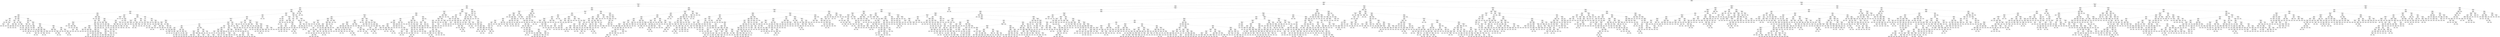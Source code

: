 digraph Tree {
node [shape=box, style="rounded", color="black", fontname=helvetica] ;
edge [fontname=helvetica] ;
0 [label="sqft <= 0.3\nmse = 150093.0\nsamples = 3289\nvalue = 1475.8"] ;
1 [label="ld_1.0 <= -0.1\nmse = 92404.6\nsamples = 2259\nvalue = 1323.6"] ;
0 -> 1 [labeldistance=2.5, labelangle=45, headlabel="True"] ;
2 [label="number bedrooms <= -0.1\nmse = 46674.6\nsamples = 1211\nvalue = 1145.2"] ;
1 -> 2 ;
3 [label="sqft <= -0.6\nmse = 28328.7\nsamples = 717\nvalue = 1050.0"] ;
2 -> 3 ;
4 [label="ty_4.0 <= 1.7\nmse = 17667.8\nsamples = 481\nvalue = 1007.7"] ;
3 -> 4 ;
5 [label="pYouths <= -0.0\nmse = 16032.1\nsamples = 477\nvalue = 1004.6"] ;
4 -> 5 ;
6 [label="pk_2.0 <= 0.0\nmse = 20202.8\nsamples = 187\nvalue = 1045.0"] ;
5 -> 6 ;
7 [label="sqft <= -1.1\nmse = 11010.9\nsamples = 151\nvalue = 1011.8"] ;
6 -> 7 ;
8 [label="pThirties <= -0.2\nmse = 5912.1\nsamples = 61\nvalue = 956.6"] ;
7 -> 8 ;
9 [label="postdateint <= 0.6\nmse = 10744.2\nsamples = 4\nvalue = 830.5"] ;
8 -> 9 ;
10 [label="pk_5.0 <= 1.5\nmse = 5073.8\nsamples = 3\nvalue = 866.6"] ;
9 -> 10 ;
11 [label="pTwenties <= -0.8\nmse = 1190.2\nsamples = 2\nvalue = 834.5"] ;
10 -> 11 ;
12 [label="mse = 0.0\nsamples = 1\nvalue = 869.0"] ;
11 -> 12 ;
13 [label="mse = 0.0\nsamples = 1\nvalue = 800.0"] ;
11 -> 13 ;
14 [label="mse = 0.0\nsamples = 1\nvalue = 995.0"] ;
10 -> 14 ;
15 [label="mse = 0.0\nsamples = 1\nvalue = 650.0"] ;
9 -> 15 ;
16 [label="pk_4.0 <= 0.4\nmse = 4330.7\nsamples = 57\nvalue = 965.7"] ;
8 -> 16 ;
17 [label="postdateint <= 0.7\nmse = 1436.6\nsamples = 17\nvalue = 933.8"] ;
16 -> 17 ;
18 [label="postdateint <= -0.3\nmse = 427.9\nsamples = 11\nvalue = 915.3"] ;
17 -> 18 ;
19 [label="postdateint <= -0.4\nmse = 80.2\nsamples = 5\nvalue = 900.6"] ;
18 -> 19 ;
20 [label="postdateint <= -0.5\nmse = 200.0\nsamples = 2\nvalue = 905.0"] ;
19 -> 20 ;
21 [label="mse = 0.0\nsamples = 1\nvalue = 895.0"] ;
20 -> 21 ;
22 [label="mse = 0.0\nsamples = 1\nvalue = 925.0"] ;
20 -> 22 ;
23 [label="ld_3.0 <= 0.3\nmse = 5.6\nsamples = 3\nvalue = 898.3"] ;
19 -> 23 ;
24 [label="mse = 0.0\nsamples = 1\nvalue = 895.0"] ;
23 -> 24 ;
25 [label="mse = 0.0\nsamples = 2\nvalue = 900.0"] ;
23 -> 25 ;
26 [label="sqft <= -1.2\nmse = 299.6\nsamples = 6\nvalue = 931.9"] ;
18 -> 26 ;
27 [label="postdateint <= 0.1\nmse = 83.3\nsamples = 4\nvalue = 940.0"] ;
26 -> 27 ;
28 [label="pk_5.0 <= 1.5\nmse = 5.6\nsamples = 2\nvalue = 948.3"] ;
27 -> 28 ;
29 [label="mse = 0.0\nsamples = 1\nvalue = 950.0"] ;
28 -> 29 ;
30 [label="mse = 0.0\nsamples = 1\nvalue = 945.0"] ;
28 -> 30 ;
31 [label="pThirties <= 0.6\nmse = 22.2\nsamples = 2\nvalue = 931.7"] ;
27 -> 31 ;
32 [label="mse = 0.0\nsamples = 1\nvalue = 935.0"] ;
31 -> 32 ;
33 [label="mse = 0.0\nsamples = 1\nvalue = 925.0"] ;
31 -> 33 ;
34 [label="ld_3.0 <= 0.3\nmse = 156.2\nsamples = 2\nvalue = 907.5"] ;
26 -> 34 ;
35 [label="mse = 0.0\nsamples = 1\nvalue = 895.0"] ;
34 -> 35 ;
36 [label="mse = 0.0\nsamples = 1\nvalue = 920.0"] ;
34 -> 36 ;
37 [label="ld_3.0 <= 0.3\nmse = 1305.9\nsamples = 6\nvalue = 973.1"] ;
17 -> 37 ;
38 [label="mse = 0.0\nsamples = 1\nvalue = 1035.0"] ;
37 -> 38 ;
39 [label="postdateint <= 1.1\nmse = 867.3\nsamples = 5\nvalue = 964.3"] ;
37 -> 39 ;
40 [label="mse = 0.0\nsamples = 1\nvalue = 995.0"] ;
39 -> 40 ;
41 [label="postdateint <= 1.6\nmse = 686.0\nsamples = 4\nvalue = 952.0"] ;
39 -> 41 ;
42 [label="mse = 0.0\nsamples = 1\nvalue = 920.0"] ;
41 -> 42 ;
43 [label="postdateint <= 1.6\nmse = 537.5\nsamples = 3\nvalue = 960.0"] ;
41 -> 43 ;
44 [label="mse = 0.0\nsamples = 1\nvalue = 1000.0"] ;
43 -> 44 ;
45 [label="ty_1.0 <= -0.8\nmse = 5.6\nsamples = 2\nvalue = 946.7"] ;
43 -> 45 ;
46 [label="mse = 0.0\nsamples = 1\nvalue = 950.0"] ;
45 -> 46 ;
47 [label="mse = 0.0\nsamples = 1\nvalue = 945.0"] ;
45 -> 47 ;
48 [label="pYouths <= -0.1\nmse = 4951.0\nsamples = 40\nvalue = 979.4"] ;
16 -> 48 ;
49 [label="sqft <= -1.4\nmse = 4518.5\nsamples = 39\nvalue = 976.4"] ;
48 -> 49 ;
50 [label="postdateint <= 0.6\nmse = 3011.7\nsamples = 9\nvalue = 941.6"] ;
49 -> 50 ;
51 [label="postdateint <= -1.3\nmse = 796.7\nsamples = 8\nvalue = 927.2"] ;
50 -> 51 ;
52 [label="mse = 0.0\nsamples = 1\nvalue = 995.0"] ;
51 -> 52 ;
53 [label="ld_4.0 <= 1.5\nmse = 370.4\nsamples = 7\nvalue = 920.4"] ;
51 -> 53 ;
54 [label="sqft <= -1.5\nmse = 261.4\nsamples = 6\nvalue = 926.8"] ;
53 -> 54 ;
55 [label="postdateint <= 0.5\nmse = 22.2\nsamples = 2\nvalue = 908.3"] ;
54 -> 55 ;
56 [label="mse = 0.0\nsamples = 1\nvalue = 915.0"] ;
55 -> 56 ;
57 [label="mse = 0.0\nsamples = 1\nvalue = 905.0"] ;
55 -> 57 ;
58 [label="postdateint <= 0.1\nmse = 79.4\nsamples = 4\nvalue = 937.8"] ;
54 -> 58 ;
59 [label="sqft <= -1.4\nmse = 48.0\nsamples = 3\nvalue = 941.0"] ;
58 -> 59 ;
60 [label="mse = 0.0\nsamples = 2\nvalue = 945.0"] ;
59 -> 60 ;
61 [label="mse = 0.0\nsamples = 1\nvalue = 929.0"] ;
59 -> 61 ;
62 [label="mse = 0.0\nsamples = 1\nvalue = 925.0"] ;
58 -> 62 ;
63 [label="mse = 0.0\nsamples = 1\nvalue = 895.0"] ;
53 -> 63 ;
64 [label="mse = 0.0\nsamples = 1\nvalue = 1100.0"] ;
50 -> 64 ;
65 [label="postdateint <= -0.4\nmse = 4509.9\nsamples = 30\nvalue = 985.7"] ;
49 -> 65 ;
66 [label="sqft <= -1.3\nmse = 4188.0\nsamples = 4\nvalue = 1040.6"] ;
65 -> 66 ;
67 [label="mse = 0.0\nsamples = 1\nvalue = 1087.0"] ;
66 -> 67 ;
68 [label="postdateint <= -0.9\nmse = 3356.2\nsamples = 3\nvalue = 982.5"] ;
66 -> 68 ;
69 [label="mse = 0.0\nsamples = 1\nvalue = 915.0"] ;
68 -> 69 ;
70 [label="pThirties <= 0.6\nmse = 2450.0\nsamples = 2\nvalue = 1005.0"] ;
68 -> 70 ;
71 [label="mse = 0.0\nsamples = 1\nvalue = 935.0"] ;
70 -> 71 ;
72 [label="mse = 0.0\nsamples = 1\nvalue = 1040.0"] ;
70 -> 72 ;
73 [label="postdateint <= 0.5\nmse = 3651.2\nsamples = 26\nvalue = 972.0"] ;
65 -> 73 ;
74 [label="pYouths <= -1.0\nmse = 1960.9\nsamples = 13\nvalue = 935.2"] ;
73 -> 74 ;
75 [label="postdateint <= -0.3\nmse = 97.2\nsamples = 4\nvalue = 903.3"] ;
74 -> 75 ;
76 [label="mse = 117.2\nsamples = 2\nvalue = 906.2"] ;
75 -> 76 ;
77 [label="sqft <= -1.3\nmse = 6.2\nsamples = 2\nvalue = 897.5"] ;
75 -> 77 ;
78 [label="mse = 0.0\nsamples = 1\nvalue = 895.0"] ;
77 -> 78 ;
79 [label="mse = 0.0\nsamples = 1\nvalue = 900.0"] ;
77 -> 79 ;
80 [label="sqft <= -1.2\nmse = 2101.2\nsamples = 9\nvalue = 954.4"] ;
74 -> 80 ;
81 [label="postdateint <= -0.3\nmse = 1529.7\nsamples = 6\nvalue = 942.0"] ;
80 -> 81 ;
82 [label="postdateint <= -0.3\nmse = 44.7\nsamples = 3\nvalue = 968.0"] ;
81 -> 82 ;
83 [label="postdateint <= -0.3\nmse = 6.2\nsamples = 2\nvalue = 972.5"] ;
82 -> 83 ;
84 [label="mse = 0.0\nsamples = 1\nvalue = 975.0"] ;
83 -> 84 ;
85 [label="mse = 0.0\nsamples = 1\nvalue = 970.0"] ;
83 -> 85 ;
86 [label="mse = 0.0\nsamples = 1\nvalue = 959.0"] ;
82 -> 86 ;
87 [label="postdateint <= -0.2\nmse = 1756.2\nsamples = 3\nvalue = 922.5"] ;
81 -> 87 ;
88 [label="mse = 0.0\nsamples = 1\nvalue = 900.0"] ;
87 -> 88 ;
89 [label="postdateint <= -0.2\nmse = 2500.0\nsamples = 2\nvalue = 945.0"] ;
87 -> 89 ;
90 [label="mse = 0.0\nsamples = 1\nvalue = 995.0"] ;
89 -> 90 ;
91 [label="mse = 0.0\nsamples = 1\nvalue = 895.0"] ;
89 -> 91 ;
92 [label="pForties <= -0.1\nmse = 2238.9\nsamples = 3\nvalue = 983.3"] ;
80 -> 92 ;
93 [label="mse = 0.0\nsamples = 1\nvalue = 1050.0"] ;
92 -> 93 ;
94 [label="postdateint <= 0.0\nmse = 25.0\nsamples = 2\nvalue = 950.0"] ;
92 -> 94 ;
95 [label="mse = 0.0\nsamples = 1\nvalue = 955.0"] ;
94 -> 95 ;
96 [label="mse = 0.0\nsamples = 1\nvalue = 945.0"] ;
94 -> 96 ;
97 [label="postdateint <= 1.0\nmse = 3055.6\nsamples = 13\nvalue = 1001.4"] ;
73 -> 97 ;
98 [label="sqft <= -1.3\nmse = 1608.9\nsamples = 7\nvalue = 1037.2"] ;
97 -> 98 ;
99 [label="postdateint <= 0.6\nmse = 2121.5\nsamples = 3\nvalue = 1063.0"] ;
98 -> 99 ;
100 [label="mse = 4225.0\nsamples = 2\nvalue = 1066.0"] ;
99 -> 100 ;
101 [label="mse = 0.0\nsamples = 1\nvalue = 1060.0"] ;
99 -> 101 ;
102 [label="pThirties <= 0.5\nmse = 717.4\nsamples = 4\nvalue = 1022.4"] ;
98 -> 102 ;
103 [label="mse = 0.0\nsamples = 1\nvalue = 979.0"] ;
102 -> 103 ;
104 [label="postdateint <= 0.6\nmse = 470.2\nsamples = 3\nvalue = 1029.7"] ;
102 -> 104 ;
105 [label="mse = 0.0\nsamples = 1\nvalue = 1045.0"] ;
104 -> 105 ;
106 [label="postdateint <= 0.6\nmse = 470.2\nsamples = 2\nvalue = 1014.3"] ;
104 -> 106 ;
107 [label="mse = 0.0\nsamples = 1\nvalue = 999.0"] ;
106 -> 107 ;
108 [label="mse = 0.0\nsamples = 1\nvalue = 1045.0"] ;
106 -> 108 ;
109 [label="sqft <= -1.3\nmse = 1356.2\nsamples = 6\nvalue = 957.8"] ;
97 -> 109 ;
110 [label="pFifties <= -0.7\nmse = 450.0\nsamples = 2\nvalue = 1005.0"] ;
109 -> 110 ;
111 [label="mse = 0.0\nsamples = 1\nvalue = 1020.0"] ;
110 -> 111 ;
112 [label="mse = 0.0\nsamples = 1\nvalue = 975.0"] ;
110 -> 112 ;
113 [label="postdateint <= 1.4\nmse = 136.8\nsamples = 4\nvalue = 934.2"] ;
109 -> 113 ;
114 [label="mse = 0.0\nsamples = 1\nvalue = 950.0"] ;
113 -> 114 ;
115 [label="postdateint <= 1.5\nmse = 17.2\nsamples = 3\nvalue = 926.2"] ;
113 -> 115 ;
116 [label="mse = 0.0\nsamples = 1\nvalue = 930.0"] ;
115 -> 116 ;
117 [label="pSixtyPlus <= -0.4\nmse = 6.2\nsamples = 2\nvalue = 922.5"] ;
115 -> 117 ;
118 [label="mse = 0.0\nsamples = 1\nvalue = 925.0"] ;
117 -> 118 ;
119 [label="mse = 0.0\nsamples = 1\nvalue = 920.0"] ;
117 -> 119 ;
120 [label="mse = 0.0\nsamples = 1\nvalue = 1150.0"] ;
48 -> 120 ;
121 [label="pTwenties <= -0.8\nmse = 11123.7\nsamples = 90\nvalue = 1045.5"] ;
7 -> 121 ;
122 [label="postdateint <= -0.3\nmse = 15.2\nsamples = 3\nvalue = 1296.8"] ;
121 -> 122 ;
123 [label="mse = 0.0\nsamples = 1\nvalue = 1299.0"] ;
122 -> 123 ;
124 [label="mse = 0.0\nsamples = 2\nvalue = 1290.0"] ;
122 -> 124 ;
125 [label="pk_5.0 <= 1.5\nmse = 7896.2\nsamples = 87\nvalue = 1030.9"] ;
121 -> 125 ;
126 [label="pThirties <= 1.7\nmse = 8133.9\nsamples = 67\nvalue = 1041.1"] ;
125 -> 126 ;
127 [label="pYouths <= -0.4\nmse = 8014.4\nsamples = 65\nvalue = 1045.0"] ;
126 -> 127 ;
128 [label="postdateint <= -0.3\nmse = 3931.3\nsamples = 10\nvalue = 1091.1"] ;
127 -> 128 ;
129 [label="ty_2.0 <= 2.0\nmse = 1513.0\nsamples = 3\nvalue = 1021.8"] ;
128 -> 129 ;
130 [label="mse = 0.0\nsamples = 1\nvalue = 1029.0"] ;
129 -> 130 ;
131 [label="mse = 1875.0\nsamples = 2\nvalue = 1020.0"] ;
129 -> 131 ;
132 [label="postdateint <= 0.1\nmse = 2107.6\nsamples = 7\nvalue = 1119.9"] ;
128 -> 132 ;
133 [label="postdateint <= -0.2\nmse = 150.0\nsamples = 2\nvalue = 1160.0"] ;
132 -> 133 ;
134 [label="mse = 0.0\nsamples = 1\nvalue = 1150.0"] ;
133 -> 134 ;
135 [label="mse = 0.0\nsamples = 1\nvalue = 1175.0"] ;
133 -> 135 ;
136 [label="pFifties <= -0.2\nmse = 1538.5\nsamples = 5\nvalue = 1091.3"] ;
132 -> 136 ;
137 [label="mse = 0.0\nsamples = 1\nvalue = 1175.0"] ;
136 -> 137 ;
138 [label="sqft <= -0.9\nmse = 432.2\nsamples = 4\nvalue = 1077.3"] ;
136 -> 138 ;
139 [label="ty_2.0 <= 2.0\nmse = 3.6\nsamples = 2\nvalue = 1096.3"] ;
138 -> 139 ;
140 [label="mse = 0.0\nsamples = 1\nvalue = 1099.0"] ;
139 -> 140 ;
141 [label="mse = 0.0\nsamples = 1\nvalue = 1095.0"] ;
139 -> 141 ;
142 [label="pk_3.0 <= 1.3\nmse = 138.9\nsamples = 2\nvalue = 1058.3"] ;
138 -> 142 ;
143 [label="mse = 0.0\nsamples = 1\nvalue = 1050.0"] ;
142 -> 143 ;
144 [label="mse = 0.0\nsamples = 1\nvalue = 1075.0"] ;
142 -> 144 ;
145 [label="ty_2.0 <= 2.0\nmse = 8312.7\nsamples = 55\nvalue = 1036.3"] ;
127 -> 145 ;
146 [label="postdateint <= -0.4\nmse = 8104.2\nsamples = 52\nvalue = 1032.4"] ;
145 -> 146 ;
147 [label="postdateint <= -0.4\nmse = 5563.9\nsamples = 10\nvalue = 1062.3"] ;
146 -> 147 ;
148 [label="sqft <= -0.9\nmse = 570.6\nsamples = 4\nvalue = 1015.8"] ;
147 -> 148 ;
149 [label="pFifties <= -0.4\nmse = 3.6\nsamples = 3\nvalue = 996.3"] ;
148 -> 149 ;
150 [label="mse = 0.0\nsamples = 1\nvalue = 999.0"] ;
149 -> 150 ;
151 [label="mse = 0.0\nsamples = 2\nvalue = 995.0"] ;
149 -> 151 ;
152 [label="mse = 0.0\nsamples = 1\nvalue = 1045.0"] ;
148 -> 152 ;
153 [label="postdateint <= -0.4\nmse = 6467.2\nsamples = 6\nvalue = 1098.0"] ;
147 -> 153 ;
154 [label="pYouths <= -0.1\nmse = 9604.0\nsamples = 2\nvalue = 1197.0"] ;
153 -> 154 ;
155 [label="mse = 0.0\nsamples = 1\nvalue = 1295.0"] ;
154 -> 155 ;
156 [label="mse = 0.0\nsamples = 1\nvalue = 1099.0"] ;
154 -> 156 ;
157 [label="sqft <= -1.0\nmse = 3790.9\nsamples = 4\nvalue = 1080.0"] ;
153 -> 157 ;
158 [label="mse = 726.0\nsamples = 2\nvalue = 1017.0"] ;
157 -> 158 ;
159 [label="sqft <= -0.8\nmse = 281.2\nsamples = 2\nvalue = 1132.5"] ;
157 -> 159 ;
160 [label="mse = 0.0\nsamples = 1\nvalue = 1140.0"] ;
159 -> 160 ;
161 [label="mse = 0.0\nsamples = 1\nvalue = 1095.0"] ;
159 -> 161 ;
162 [label="postdateint <= 0.5\nmse = 8587.5\nsamples = 42\nvalue = 1021.5"] ;
146 -> 162 ;
163 [label="sqft <= -0.7\nmse = 7990.8\nsamples = 20\nvalue = 990.9"] ;
162 -> 163 ;
164 [label="postdateint <= -0.3\nmse = 5841.4\nsamples = 18\nvalue = 1007.0"] ;
163 -> 164 ;
165 [label="sqft <= -0.9\nmse = 3662.5\nsamples = 5\nvalue = 935.0"] ;
164 -> 165 ;
166 [label="sqft <= -1.0\nmse = 1283.3\nsamples = 4\nvalue = 905.0"] ;
165 -> 166 ;
167 [label="ld_3.0 <= 0.3\nmse = 156.2\nsamples = 2\nvalue = 937.5"] ;
166 -> 167 ;
168 [label="mse = 0.0\nsamples = 1\nvalue = 925.0"] ;
167 -> 168 ;
169 [label="mse = 0.0\nsamples = 1\nvalue = 950.0"] ;
167 -> 169 ;
170 [label="sqft <= -1.0\nmse = 1054.7\nsamples = 2\nvalue = 888.8"] ;
166 -> 170 ;
171 [label="mse = 0.0\nsamples = 1\nvalue = 870.0"] ;
170 -> 171 ;
172 [label="mse = 0.0\nsamples = 1\nvalue = 945.0"] ;
170 -> 172 ;
173 [label="mse = 0.0\nsamples = 1\nvalue = 1025.0"] ;
165 -> 173 ;
174 [label="postdateint <= 0.1\nmse = 4169.0\nsamples = 13\nvalue = 1032.0"] ;
164 -> 174 ;
175 [label="sqft <= -0.8\nmse = 1618.6\nsamples = 7\nvalue = 1067.1"] ;
174 -> 175 ;
176 [label="pYouths <= -0.2\nmse = 814.9\nsamples = 6\nvalue = 1058.2"] ;
175 -> 176 ;
177 [label="mse = 96.0\nsamples = 2\nvalue = 1033.0"] ;
176 -> 177 ;
178 [label="mse = 445.1\nsamples = 4\nvalue = 1079.2"] ;
176 -> 178 ;
179 [label="mse = 0.0\nsamples = 1\nvalue = 1165.0"] ;
175 -> 179 ;
180 [label="postdateint <= 0.5\nmse = 4150.7\nsamples = 6\nvalue = 993.8"] ;
174 -> 180 ;
181 [label="mse = 0.0\nsamples = 1\nvalue = 900.0"] ;
180 -> 181 ;
182 [label="sqft <= -0.9\nmse = 1168.8\nsamples = 5\nvalue = 1029.0"] ;
180 -> 182 ;
183 [label="mse = 624.5\nsamples = 4\nvalue = 1019.6"] ;
182 -> 183 ;
184 [label="mse = 0.0\nsamples = 1\nvalue = 1095.0"] ;
182 -> 184 ;
185 [label="mse = 0.0\nsamples = 2\nvalue = 825.0"] ;
163 -> 185 ;
186 [label="sqft <= -0.8\nmse = 6907.3\nsamples = 22\nvalue = 1057.3"] ;
162 -> 186 ;
187 [label="postdateint <= 2.0\nmse = 5742.1\nsamples = 19\nvalue = 1044.3"] ;
186 -> 187 ;
188 [label="postdateint <= 1.6\nmse = 5379.3\nsamples = 18\nvalue = 1049.1"] ;
187 -> 188 ;
189 [label="postdateint <= 1.5\nmse = 4451.7\nsamples = 16\nvalue = 1037.2"] ;
188 -> 189 ;
190 [label="postdateint <= 1.1\nmse = 4770.0\nsamples = 10\nvalue = 1066.2"] ;
189 -> 190 ;
191 [label="mse = 4057.2\nsamples = 8\nvalue = 1049.5"] ;
190 -> 191 ;
192 [label="mse = 0.2\nsamples = 2\nvalue = 1149.5"] ;
190 -> 192 ;
193 [label="pThirties <= 0.5\nmse = 1851.8\nsamples = 6\nvalue = 1002.4"] ;
189 -> 193 ;
194 [label="mse = 576.0\nsamples = 3\nvalue = 1023.0"] ;
193 -> 194 ;
195 [label="mse = 2279.0\nsamples = 3\nvalue = 981.8"] ;
193 -> 195 ;
196 [label="postdateint <= 1.6\nmse = 3472.2\nsamples = 2\nvalue = 1136.7"] ;
188 -> 196 ;
197 [label="mse = 0.0\nsamples = 1\nvalue = 1220.0"] ;
196 -> 197 ;
198 [label="mse = 0.0\nsamples = 1\nvalue = 1095.0"] ;
196 -> 198 ;
199 [label="mse = 0.0\nsamples = 1\nvalue = 925.0"] ;
187 -> 199 ;
200 [label="postdateint <= 0.6\nmse = 2850.0\nsamples = 3\nvalue = 1170.0"] ;
186 -> 200 ;
201 [label="mse = 0.0\nsamples = 1\nvalue = 1215.0"] ;
200 -> 201 ;
202 [label="pYouths <= -0.2\nmse = 2756.2\nsamples = 2\nvalue = 1147.5"] ;
200 -> 202 ;
203 [label="mse = 0.0\nsamples = 1\nvalue = 1200.0"] ;
202 -> 203 ;
204 [label="mse = 0.0\nsamples = 1\nvalue = 1095.0"] ;
202 -> 204 ;
205 [label="postdateint <= -0.4\nmse = 1672.2\nsamples = 3\nvalue = 1146.7"] ;
145 -> 205 ;
206 [label="mse = 0.0\nsamples = 1\nvalue = 1095.0"] ;
205 -> 206 ;
207 [label="sqft <= -0.8\nmse = 506.2\nsamples = 2\nvalue = 1172.5"] ;
205 -> 207 ;
208 [label="mse = 0.0\nsamples = 1\nvalue = 1195.0"] ;
207 -> 208 ;
209 [label="mse = 0.0\nsamples = 1\nvalue = 1150.0"] ;
207 -> 209 ;
210 [label="postdateint <= -0.9\nmse = 156.2\nsamples = 2\nvalue = 937.5"] ;
126 -> 210 ;
211 [label="mse = 0.0\nsamples = 1\nvalue = 950.0"] ;
210 -> 211 ;
212 [label="mse = 0.0\nsamples = 1\nvalue = 925.0"] ;
210 -> 212 ;
213 [label="pYouths <= -1.1\nmse = 4950.1\nsamples = 20\nvalue = 990.9"] ;
125 -> 213 ;
214 [label="postdateint <= 0.2\nmse = 2862.8\nsamples = 8\nvalue = 934.1"] ;
213 -> 214 ;
215 [label="postdateint <= -0.7\nmse = 800.0\nsamples = 2\nvalue = 870.0"] ;
214 -> 215 ;
216 [label="mse = 0.0\nsamples = 1\nvalue = 910.0"] ;
215 -> 216 ;
217 [label="mse = 0.0\nsamples = 1\nvalue = 850.0"] ;
215 -> 217 ;
218 [label="postdateint <= 1.4\nmse = 1518.4\nsamples = 6\nvalue = 958.1"] ;
214 -> 218 ;
219 [label="sqft <= -0.9\nmse = 225.0\nsamples = 2\nvalue = 1010.0"] ;
218 -> 219 ;
220 [label="mse = 0.0\nsamples = 1\nvalue = 995.0"] ;
219 -> 220 ;
221 [label="mse = 0.0\nsamples = 1\nvalue = 1025.0"] ;
219 -> 221 ;
222 [label="sqft <= -1.0\nmse = 753.5\nsamples = 4\nvalue = 940.8"] ;
218 -> 222 ;
223 [label="postdateint <= 1.9\nmse = 324.0\nsamples = 3\nvalue = 931.0"] ;
222 -> 223 ;
224 [label="mse = 0.0\nsamples = 2\nvalue = 940.0"] ;
223 -> 224 ;
225 [label="mse = 0.0\nsamples = 1\nvalue = 895.0"] ;
223 -> 225 ;
226 [label="mse = 0.0\nsamples = 1\nvalue = 990.0"] ;
222 -> 226 ;
227 [label="ld_4.0 <= 1.5\nmse = 2862.1\nsamples = 12\nvalue = 1027.6"] ;
213 -> 227 ;
228 [label="postdateint <= 0.5\nmse = 2387.9\nsamples = 9\nvalue = 1010.8"] ;
227 -> 228 ;
229 [label="postdateint <= 0.1\nmse = 1506.1\nsamples = 5\nvalue = 1022.1"] ;
228 -> 229 ;
230 [label="sqft <= -1.0\nmse = 816.0\nsamples = 3\nvalue = 1007.0"] ;
229 -> 230 ;
231 [label="mse = 0.0\nsamples = 1\nvalue = 950.0"] ;
230 -> 231 ;
232 [label="pForties <= -0.1\nmse = 4.7\nsamples = 2\nvalue = 1021.2"] ;
230 -> 232 ;
233 [label="mse = 0.0\nsamples = 1\nvalue = 1020.0"] ;
232 -> 233 ;
234 [label="mse = 0.0\nsamples = 1\nvalue = 1025.0"] ;
232 -> 234 ;
235 [label="ty_2.0 <= 2.0\nmse = 1225.0\nsamples = 2\nvalue = 1060.0"] ;
229 -> 235 ;
236 [label="mse = 0.0\nsamples = 1\nvalue = 1095.0"] ;
235 -> 236 ;
237 [label="mse = 0.0\nsamples = 1\nvalue = 1025.0"] ;
235 -> 237 ;
238 [label="pThirties <= 0.2\nmse = 3089.6\nsamples = 4\nvalue = 997.5"] ;
228 -> 238 ;
239 [label="mse = 0.0\nsamples = 1\nvalue = 1045.0"] ;
238 -> 239 ;
240 [label="postdateint <= 0.5\nmse = 3166.0\nsamples = 3\nvalue = 988.0"] ;
238 -> 240 ;
241 [label="mse = 3942.2\nsamples = 2\nvalue = 986.2"] ;
240 -> 241 ;
242 [label="mse = 0.0\nsamples = 1\nvalue = 995.0"] ;
240 -> 242 ;
243 [label="postdateint <= -0.3\nmse = 468.8\nsamples = 3\nvalue = 1082.5"] ;
227 -> 243 ;
244 [label="mse = 0.0\nsamples = 2\nvalue = 1095.0"] ;
243 -> 244 ;
245 [label="mse = 0.0\nsamples = 1\nvalue = 1045.0"] ;
243 -> 245 ;
246 [label="sqft <= -1.4\nmse = 35061.0\nsamples = 36\nvalue = 1161.3"] ;
6 -> 246 ;
247 [label="ty_1.0 <= -0.8\nmse = 10085.8\nsamples = 7\nvalue = 919.2"] ;
246 -> 247 ;
248 [label="medianIncome <= 0.2\nmse = 3675.0\nsamples = 3\nvalue = 805.0"] ;
247 -> 248 ;
249 [label="mse = 0.0\nsamples = 2\nvalue = 840.0"] ;
248 -> 249 ;
250 [label="mse = 0.0\nsamples = 1\nvalue = 700.0"] ;
248 -> 250 ;
251 [label="pSixtyPlus <= -0.4\nmse = 2042.0\nsamples = 4\nvalue = 984.4"] ;
247 -> 251 ;
252 [label="mse = 0.0\nsamples = 1\nvalue = 895.0"] ;
251 -> 252 ;
253 [label="postdateint <= -0.9\nmse = 827.2\nsamples = 3\nvalue = 999.3"] ;
251 -> 253 ;
254 [label="mse = 0.0\nsamples = 1\nvalue = 1059.0"] ;
253 -> 254 ;
255 [label="postdateint <= 0.5\nmse = 138.2\nsamples = 2\nvalue = 987.4"] ;
253 -> 255 ;
256 [label="mse = 0.0\nsamples = 1\nvalue = 973.0"] ;
255 -> 256 ;
257 [label="mse = 0.0\nsamples = 1\nvalue = 997.0"] ;
255 -> 257 ;
258 [label="postdateint <= 1.1\nmse = 26192.0\nsamples = 29\nvalue = 1208.8"] ;
246 -> 258 ;
259 [label="pThirties <= 0.6\nmse = 18074.9\nsamples = 21\nvalue = 1269.8"] ;
258 -> 259 ;
260 [label="sqft <= -0.9\nmse = 16771.0\nsamples = 13\nvalue = 1325.6"] ;
259 -> 260 ;
261 [label="medianIncome <= 0.0\nmse = 10584.3\nsamples = 7\nvalue = 1393.2"] ;
260 -> 261 ;
262 [label="postdateint <= 0.1\nmse = 1692.1\nsamples = 5\nvalue = 1343.2"] ;
261 -> 262 ;
263 [label="postdateint <= -0.8\nmse = 574.5\nsamples = 3\nvalue = 1370.7"] ;
262 -> 263 ;
264 [label="mse = 0.0\nsamples = 1\nvalue = 1400.0"] ;
263 -> 264 ;
265 [label="ty_1.0 <= -0.8\nmse = 324.0\nsamples = 2\nvalue = 1359.0"] ;
263 -> 265 ;
266 [label="mse = 0.0\nsamples = 1\nvalue = 1395.0"] ;
265 -> 266 ;
267 [label="mse = 0.0\nsamples = 1\nvalue = 1350.0"] ;
265 -> 267 ;
268 [label="mse = 0.0\nsamples = 2\nvalue = 1295.0"] ;
262 -> 268 ;
269 [label="postdateint <= -0.4\nmse = 355.6\nsamples = 2\nvalue = 1576.7"] ;
261 -> 269 ;
270 [label="mse = 0.0\nsamples = 1\nvalue = 1550.0"] ;
269 -> 270 ;
271 [label="mse = 0.0\nsamples = 1\nvalue = 1590.0"] ;
269 -> 271 ;
272 [label="sqft <= -0.8\nmse = 13194.7\nsamples = 6\nvalue = 1252.7"] ;
260 -> 272 ;
273 [label="mse = 0.0\nsamples = 1\nvalue = 1000.0"] ;
272 -> 273 ;
274 [label="medianIncome <= 0.5\nmse = 1873.1\nsamples = 5\nvalue = 1298.6"] ;
272 -> 274 ;
275 [label="postdateint <= 0.2\nmse = 584.7\nsamples = 3\nvalue = 1327.9"] ;
274 -> 275 ;
276 [label="pSixtyPlus <= 2.1\nmse = 4.7\nsamples = 2\nvalue = 1348.8"] ;
275 -> 276 ;
277 [label="mse = 0.0\nsamples = 1\nvalue = 1350.0"] ;
276 -> 277 ;
278 [label="mse = 0.0\nsamples = 1\nvalue = 1345.0"] ;
276 -> 278 ;
279 [label="mse = 0.0\nsamples = 1\nvalue = 1300.0"] ;
275 -> 279 ;
280 [label="postdateint <= -0.0\nmse = 18.8\nsamples = 2\nvalue = 1247.5"] ;
274 -> 280 ;
281 [label="mse = 0.0\nsamples = 1\nvalue = 1240.0"] ;
280 -> 281 ;
282 [label="mse = 0.0\nsamples = 1\nvalue = 1250.0"] ;
280 -> 282 ;
283 [label="ty_1.0 <= -0.8\nmse = 4732.9\nsamples = 8\nvalue = 1169.3"] ;
259 -> 283 ;
284 [label="sqft <= -0.9\nmse = 555.6\nsamples = 2\nvalue = 1066.7"] ;
283 -> 284 ;
285 [label="mse = 0.0\nsamples = 1\nvalue = 1100.0"] ;
284 -> 285 ;
286 [label="mse = 0.0\nsamples = 1\nvalue = 1050.0"] ;
284 -> 286 ;
287 [label="pForties <= 0.6\nmse = 2483.3\nsamples = 6\nvalue = 1195.0"] ;
283 -> 287 ;
288 [label="pSixtyPlus <= -0.6\nmse = 595.1\nsamples = 4\nvalue = 1172.8"] ;
287 -> 288 ;
289 [label="mse = 0.0\nsamples = 2\nvalue = 1200.0"] ;
288 -> 289 ;
290 [label="postdateint <= -0.3\nmse = 4.0\nsamples = 2\nvalue = 1151.0"] ;
288 -> 290 ;
291 [label="mse = 0.0\nsamples = 1\nvalue = 1155.0"] ;
290 -> 291 ;
292 [label="mse = 0.0\nsamples = 1\nvalue = 1150.0"] ;
290 -> 292 ;
293 [label="postdateint <= 0.1\nmse = 2222.2\nsamples = 2\nvalue = 1261.7"] ;
287 -> 293 ;
294 [label="mse = 0.0\nsamples = 1\nvalue = 1295.0"] ;
293 -> 294 ;
295 [label="mse = 0.0\nsamples = 1\nvalue = 1195.0"] ;
293 -> 295 ;
296 [label="sqft <= -1.1\nmse = 6004.2\nsamples = 8\nvalue = 1026.1"] ;
258 -> 296 ;
297 [label="mse = 0.0\nsamples = 1\nvalue = 1195.0"] ;
296 -> 297 ;
298 [label="sqft <= -1.0\nmse = 4102.1\nsamples = 7\nvalue = 1013.1"] ;
296 -> 298 ;
299 [label="pSixtyPlus <= -0.3\nmse = 355.6\nsamples = 2\nvalue = 933.3"] ;
298 -> 299 ;
300 [label="mse = 0.0\nsamples = 1\nvalue = 920.0"] ;
299 -> 300 ;
301 [label="mse = 0.0\nsamples = 1\nvalue = 960.0"] ;
299 -> 301 ;
302 [label="pThirties <= 0.5\nmse = 2746.0\nsamples = 5\nvalue = 1037.0"] ;
298 -> 302 ;
303 [label="postdateint <= 1.9\nmse = 2561.1\nsamples = 4\nvalue = 1030.0"] ;
302 -> 303 ;
304 [label="mse = 2005.6\nsamples = 2\nvalue = 1063.3"] ;
303 -> 304 ;
305 [label="mse = 2005.6\nsamples = 2\nvalue = 1013.3"] ;
303 -> 305 ;
306 [label="mse = 0.0\nsamples = 1\nvalue = 1100.0"] ;
302 -> 306 ;
307 [label="pForties <= 2.6\nmse = 11698.2\nsamples = 290\nvalue = 979.0"] ;
5 -> 307 ;
308 [label="pYouths <= 1.3\nmse = 9938.9\nsamples = 281\nvalue = 972.3"] ;
307 -> 308 ;
309 [label="ld_5.0 <= 5.7\nmse = 9039.3\nsamples = 241\nvalue = 986.1"] ;
308 -> 309 ;
310 [label="pk_3.0 <= 1.3\nmse = 8664.9\nsamples = 239\nvalue = 988.2"] ;
309 -> 310 ;
311 [label="medianIncome <= -1.5\nmse = 8822.7\nsamples = 211\nvalue = 981.0"] ;
310 -> 311 ;
312 [label="postdateint <= -0.3\nmse = 6361.5\nsamples = 18\nvalue = 1042.3"] ;
311 -> 312 ;
313 [label="postdateint <= -0.4\nmse = 5936.4\nsamples = 10\nvalue = 1076.1"] ;
312 -> 313 ;
314 [label="postdateint <= -1.3\nmse = 8045.1\nsamples = 5\nvalue = 1035.8"] ;
313 -> 314 ;
315 [label="sqft <= -1.2\nmse = 555.6\nsamples = 2\nvalue = 1116.7"] ;
314 -> 315 ;
316 [label="mse = 0.0\nsamples = 1\nvalue = 1150.0"] ;
315 -> 316 ;
317 [label="mse = 0.0\nsamples = 1\nvalue = 1100.0"] ;
315 -> 317 ;
318 [label="postdateint <= -0.4\nmse = 2466.7\nsamples = 3\nvalue = 955.0"] ;
314 -> 318 ;
319 [label="postdateint <= -0.8\nmse = 25.0\nsamples = 2\nvalue = 920.0"] ;
318 -> 319 ;
320 [label="mse = 0.0\nsamples = 1\nvalue = 915.0"] ;
319 -> 320 ;
321 [label="mse = 0.0\nsamples = 1\nvalue = 925.0"] ;
319 -> 321 ;
322 [label="mse = 0.0\nsamples = 1\nvalue = 1025.0"] ;
318 -> 322 ;
323 [label="sqft <= -1.5\nmse = 2229.7\nsamples = 5\nvalue = 1106.2"] ;
313 -> 323 ;
324 [label="postdateint <= -0.3\nmse = 468.8\nsamples = 2\nvalue = 1072.5"] ;
323 -> 324 ;
325 [label="mse = 0.0\nsamples = 1\nvalue = 1035.0"] ;
324 -> 325 ;
326 [label="mse = 0.0\nsamples = 1\nvalue = 1085.0"] ;
324 -> 326 ;
327 [label="pk_4.0 <= 0.4\nmse = 1712.5\nsamples = 3\nvalue = 1140.0"] ;
323 -> 327 ;
328 [label="ty_2.0 <= 2.0\nmse = 225.0\nsamples = 2\nvalue = 1180.0"] ;
327 -> 328 ;
329 [label="mse = 0.0\nsamples = 1\nvalue = 1195.0"] ;
328 -> 329 ;
330 [label="mse = 0.0\nsamples = 1\nvalue = 1165.0"] ;
328 -> 330 ;
331 [label="mse = 0.0\nsamples = 1\nvalue = 1100.0"] ;
327 -> 331 ;
332 [label="postdateint <= 0.1\nmse = 3607.5\nsamples = 8\nvalue = 999.4"] ;
312 -> 332 ;
333 [label="mse = 0.0\nsamples = 1\nvalue = 909.0"] ;
332 -> 333 ;
334 [label="postdateint <= 1.5\nmse = 2191.4\nsamples = 7\nvalue = 1019.4"] ;
332 -> 334 ;
335 [label="postdateint <= 0.6\nmse = 1210.9\nsamples = 6\nvalue = 1031.2"] ;
334 -> 335 ;
336 [label="mse = 0.0\nsamples = 2\nvalue = 1050.0"] ;
335 -> 336 ;
337 [label="postdateint <= 1.1\nmse = 1600.0\nsamples = 4\nvalue = 1020.0"] ;
335 -> 337 ;
338 [label="mse = 0.0\nsamples = 1\nvalue = 1025.0"] ;
337 -> 338 ;
339 [label="mse = 1992.2\nsamples = 3\nvalue = 1018.8"] ;
337 -> 339 ;
340 [label="mse = 0.0\nsamples = 1\nvalue = 925.0"] ;
334 -> 340 ;
341 [label="ty_2.0 <= 2.0\nmse = 8696.1\nsamples = 193\nvalue = 976.1"] ;
311 -> 341 ;
342 [label="pYouths <= 0.4\nmse = 7937.8\nsamples = 184\nvalue = 981.4"] ;
341 -> 342 ;
343 [label="sqft <= -1.1\nmse = 8574.7\nsamples = 75\nvalue = 1001.2"] ;
342 -> 343 ;
344 [label="sqft <= -1.4\nmse = 5917.7\nsamples = 18\nvalue = 937.7"] ;
343 -> 344 ;
345 [label="ld_4.0 <= 1.5\nmse = 2241.0\nsamples = 6\nvalue = 988.0"] ;
344 -> 345 ;
346 [label="pk_4.0 <= 0.4\nmse = 1224.5\nsamples = 3\nvalue = 1009.3"] ;
345 -> 346 ;
347 [label="mse = 0.0\nsamples = 1\nvalue = 1045.0"] ;
346 -> 347 ;
348 [label="postdateint <= 1.0\nmse = 468.8\nsamples = 2\nvalue = 982.5"] ;
346 -> 348 ;
349 [label="mse = 0.0\nsamples = 1\nvalue = 995.0"] ;
348 -> 349 ;
350 [label="mse = 0.0\nsamples = 1\nvalue = 945.0"] ;
348 -> 350 ;
351 [label="postdateint <= 1.0\nmse = 1088.9\nsamples = 3\nvalue = 938.3"] ;
345 -> 351 ;
352 [label="mse = 0.0\nsamples = 1\nvalue = 895.0"] ;
351 -> 352 ;
353 [label="sqft <= -1.5\nmse = 225.0\nsamples = 2\nvalue = 960.0"] ;
351 -> 353 ;
354 [label="mse = 0.0\nsamples = 1\nvalue = 945.0"] ;
353 -> 354 ;
355 [label="mse = 0.0\nsamples = 1\nvalue = 975.0"] ;
353 -> 355 ;
356 [label="postdateint <= 0.6\nmse = 5441.8\nsamples = 12\nvalue = 901.7"] ;
344 -> 356 ;
357 [label="pk_5.0 <= 1.5\nmse = 4186.2\nsamples = 8\nvalue = 927.5"] ;
356 -> 357 ;
358 [label="pSixtyPlus <= 0.2\nmse = 1187.7\nsamples = 7\nvalue = 908.9"] ;
357 -> 358 ;
359 [label="sqft <= -1.3\nmse = 293.4\nsamples = 6\nvalue = 898.1"] ;
358 -> 359 ;
360 [label="mse = 0.0\nsamples = 1\nvalue = 880.0"] ;
359 -> 360 ;
361 [label="postdateint <= -0.2\nmse = 281.6\nsamples = 5\nvalue = 900.7"] ;
359 -> 361 ;
362 [label="mse = 225.0\nsamples = 2\nvalue = 910.0"] ;
361 -> 362 ;
363 [label="mse = 256.0\nsamples = 3\nvalue = 897.0"] ;
361 -> 363 ;
364 [label="mse = 0.0\nsamples = 1\nvalue = 995.0"] ;
358 -> 364 ;
365 [label="mse = 0.0\nsamples = 1\nvalue = 1095.0"] ;
357 -> 365 ;
366 [label="pk_5.0 <= 1.5\nmse = 2762.7\nsamples = 4\nvalue = 837.2"] ;
356 -> 366 ;
367 [label="postdateint <= 1.1\nmse = 300.2\nsamples = 3\nvalue = 866.3"] ;
366 -> 367 ;
368 [label="mse = 0.0\nsamples = 1\nvalue = 890.0"] ;
367 -> 368 ;
369 [label="sqft <= -1.2\nmse = 30.2\nsamples = 2\nvalue = 854.5"] ;
367 -> 369 ;
370 [label="mse = 0.0\nsamples = 1\nvalue = 860.0"] ;
369 -> 370 ;
371 [label="mse = 0.0\nsamples = 1\nvalue = 849.0"] ;
369 -> 371 ;
372 [label="mse = 0.0\nsamples = 1\nvalue = 750.0"] ;
366 -> 372 ;
373 [label="sqft <= -1.1\nmse = 8033.1\nsamples = 57\nvalue = 1016.0"] ;
343 -> 373 ;
374 [label="mse = 0.0\nsamples = 1\nvalue = 1200.0"] ;
373 -> 374 ;
375 [label="postdateint <= 2.0\nmse = 7228.4\nsamples = 56\nvalue = 1010.5"] ;
373 -> 375 ;
376 [label="pYouths <= 0.3\nmse = 6732.0\nsamples = 51\nvalue = 999.2"] ;
375 -> 376 ;
377 [label="postdateint <= -0.3\nmse = 6291.4\nsamples = 28\nvalue = 973.2"] ;
376 -> 377 ;
378 [label="pFifties <= 0.0\nmse = 4421.1\nsamples = 8\nvalue = 1040.8"] ;
377 -> 378 ;
379 [label="sqft <= -1.0\nmse = 1050.0\nsamples = 4\nvalue = 1080.0"] ;
378 -> 379 ;
380 [label="mse = 1800.0\nsamples = 2\nvalue = 1055.0"] ;
379 -> 380 ;
381 [label="mse = 0.0\nsamples = 2\nvalue = 1095.0"] ;
379 -> 381 ;
382 [label="sqft <= -0.8\nmse = 3437.4\nsamples = 4\nvalue = 978.2"] ;
378 -> 382 ;
383 [label="mse = 1755.6\nsamples = 3\nvalue = 938.3"] ;
382 -> 383 ;
384 [label="mse = 0.0\nsamples = 1\nvalue = 1038.0"] ;
382 -> 384 ;
385 [label="postdateint <= 0.5\nmse = 4588.9\nsamples = 20\nvalue = 947.4"] ;
377 -> 385 ;
386 [label="postdateint <= 0.1\nmse = 976.0\nsamples = 6\nvalue = 893.0"] ;
385 -> 386 ;
387 [label="mse = 253.5\nsamples = 3\nvalue = 914.2"] ;
386 -> 387 ;
388 [label="mse = 379.7\nsamples = 3\nvalue = 861.2"] ;
386 -> 388 ;
389 [label="sqft <= -0.8\nmse = 4350.4\nsamples = 14\nvalue = 970.0"] ;
385 -> 389 ;
390 [label="mse = 1379.2\nsamples = 9\nvalue = 943.0"] ;
389 -> 390 ;
391 [label="mse = 5918.8\nsamples = 5\nvalue = 1024.0"] ;
389 -> 391 ;
392 [label="sqft <= -0.8\nmse = 5466.9\nsamples = 23\nvalue = 1030.5"] ;
376 -> 392 ;
393 [label="pThirties <= -0.6\nmse = 4334.3\nsamples = 13\nvalue = 999.9"] ;
392 -> 393 ;
394 [label="sqft <= -1.0\nmse = 8889.8\nsamples = 5\nvalue = 928.8"] ;
393 -> 394 ;
395 [label="mse = 2620.2\nsamples = 3\nvalue = 994.7"] ;
394 -> 395 ;
396 [label="mse = 2025.0\nsamples = 2\nvalue = 830.0"] ;
394 -> 396 ;
397 [label="sqft <= -0.9\nmse = 1069.8\nsamples = 8\nvalue = 1020.8"] ;
393 -> 397 ;
398 [label="mse = 180.2\nsamples = 2\nvalue = 1073.2"] ;
397 -> 398 ;
399 [label="mse = 237.6\nsamples = 6\nvalue = 1004.7"] ;
397 -> 399 ;
400 [label="sqft <= -0.7\nmse = 4147.4\nsamples = 10\nvalue = 1070.2"] ;
392 -> 400 ;
401 [label="pk_2.0 <= 0.0\nmse = 554.7\nsamples = 5\nvalue = 1128.8"] ;
400 -> 401 ;
402 [label="mse = 138.9\nsamples = 2\nvalue = 1103.3"] ;
401 -> 402 ;
403 [label="mse = 184.0\nsamples = 3\nvalue = 1144.0"] ;
401 -> 403 ;
404 [label="postdateint <= 0.5\nmse = 1580.5\nsamples = 5\nvalue = 1018.1"] ;
400 -> 404 ;
405 [label="mse = 225.0\nsamples = 2\nvalue = 1060.0"] ;
404 -> 405 ;
406 [label="mse = 138.2\nsamples = 3\nvalue = 984.6"] ;
404 -> 406 ;
407 [label="pYouths <= 0.2\nmse = 4664.3\nsamples = 5\nvalue = 1080.0"] ;
375 -> 407 ;
408 [label="pk_5.0 <= 1.5\nmse = 1583.3\nsamples = 3\nvalue = 1125.0"] ;
407 -> 408 ;
409 [label="mse = 1693.4\nsamples = 2\nvalue = 1128.1"] ;
408 -> 409 ;
410 [label="mse = 0.0\nsamples = 1\nvalue = 1100.0"] ;
408 -> 410 ;
411 [label="sqft <= -1.0\nmse = 4.0\nsamples = 2\nvalue = 999.0"] ;
407 -> 411 ;
412 [label="mse = 0.0\nsamples = 1\nvalue = 1000.0"] ;
411 -> 412 ;
413 [label="mse = 0.0\nsamples = 1\nvalue = 995.0"] ;
411 -> 413 ;
414 [label="medianIncome <= 0.9\nmse = 6976.8\nsamples = 109\nvalue = 966.9"] ;
342 -> 414 ;
415 [label="sqft <= -0.7\nmse = 6891.4\nsamples = 63\nvalue = 951.7"] ;
414 -> 415 ;
416 [label="sqft <= -1.3\nmse = 6530.1\nsamples = 62\nvalue = 949.7"] ;
415 -> 416 ;
417 [label="postdateint <= 0.2\nmse = 309.4\nsamples = 4\nvalue = 865.4"] ;
416 -> 417 ;
418 [label="pThirties <= 0.1\nmse = 22.2\nsamples = 2\nvalue = 852.3"] ;
417 -> 418 ;
419 [label="mse = 0.0\nsamples = 1\nvalue = 859.0"] ;
418 -> 419 ;
420 [label="mse = 0.0\nsamples = 1\nvalue = 849.0"] ;
418 -> 420 ;
421 [label="postdateint <= 1.5\nmse = 100.0\nsamples = 2\nvalue = 885.0"] ;
417 -> 421 ;
422 [label="mse = 0.0\nsamples = 1\nvalue = 875.0"] ;
421 -> 422 ;
423 [label="mse = 0.0\nsamples = 1\nvalue = 895.0"] ;
421 -> 423 ;
424 [label="postdateint <= 0.5\nmse = 6464.9\nsamples = 58\nvalue = 954.1"] ;
416 -> 424 ;
425 [label="postdateint <= 0.5\nmse = 5978.0\nsamples = 48\nvalue = 962.4"] ;
424 -> 425 ;
426 [label="pk_7.0 <= 7.0\nmse = 4288.7\nsamples = 41\nvalue = 948.0"] ;
425 -> 426 ;
427 [label="postdateint <= -1.4\nmse = 3725.8\nsamples = 40\nvalue = 944.9"] ;
426 -> 427 ;
428 [label="mse = 0.0\nsamples = 1\nvalue = 845.0"] ;
427 -> 428 ;
429 [label="mse = 3520.6\nsamples = 39\nvalue = 948.0"] ;
427 -> 429 ;
430 [label="mse = 0.0\nsamples = 1\nvalue = 1150.0"] ;
426 -> 430 ;
431 [label="pForties <= -0.4\nmse = 7213.5\nsamples = 7\nvalue = 1050.6"] ;
425 -> 431 ;
432 [label="mse = 0.0\nsamples = 1\nvalue = 1205.0"] ;
431 -> 432 ;
433 [label="pTwenties <= -0.9\nmse = 2344.7\nsamples = 6\nvalue = 1016.3"] ;
431 -> 433 ;
434 [label="mse = 5929.0\nsamples = 2\nvalue = 1072.0"] ;
433 -> 434 ;
435 [label="mse = 182.2\nsamples = 4\nvalue = 1000.4"] ;
433 -> 435 ;
436 [label="pk_5.0 <= 1.5\nmse = 6953.4\nsamples = 10\nvalue = 917.8"] ;
424 -> 436 ;
437 [label="postdateint <= 2.3\nmse = 2982.2\nsamples = 8\nvalue = 888.3"] ;
436 -> 437 ;
438 [label="pYouths <= 0.8\nmse = 1421.3\nsamples = 7\nvalue = 871.9"] ;
437 -> 438 ;
439 [label="mse = 795.1\nsamples = 4\nvalue = 839.2"] ;
438 -> 439 ;
440 [label="mse = 250.0\nsamples = 3\nvalue = 900.0"] ;
438 -> 440 ;
441 [label="mse = 0.0\nsamples = 1\nvalue = 995.0"] ;
437 -> 441 ;
442 [label="sqft <= -0.8\nmse = 800.0\nsamples = 2\nvalue = 1065.0"] ;
436 -> 442 ;
443 [label="mse = 0.0\nsamples = 1\nvalue = 1085.0"] ;
442 -> 443 ;
444 [label="mse = 0.0\nsamples = 1\nvalue = 1025.0"] ;
442 -> 444 ;
445 [label="mse = 0.0\nsamples = 1\nvalue = 1159.0"] ;
415 -> 445 ;
446 [label="pYouths <= 0.6\nmse = 6306.7\nsamples = 46\nvalue = 988.5"] ;
414 -> 446 ;
447 [label="postdateint <= -0.7\nmse = 456.0\nsamples = 4\nvalue = 872.0"] ;
446 -> 447 ;
448 [label="postdateint <= -1.3\nmse = 6.2\nsamples = 2\nvalue = 847.5"] ;
447 -> 448 ;
449 [label="mse = 0.0\nsamples = 1\nvalue = 850.0"] ;
448 -> 449 ;
450 [label="mse = 0.0\nsamples = 1\nvalue = 845.0"] ;
448 -> 450 ;
451 [label="postdateint <= 0.1\nmse = 88.9\nsamples = 2\nvalue = 888.3"] ;
447 -> 451 ;
452 [label="mse = 0.0\nsamples = 1\nvalue = 895.0"] ;
451 -> 452 ;
453 [label="mse = 0.0\nsamples = 1\nvalue = 875.0"] ;
451 -> 453 ;
454 [label="pYouths <= 0.8\nmse = 5655.4\nsamples = 42\nvalue = 997.2"] ;
446 -> 454 ;
455 [label="sqft <= -1.1\nmse = 16256.2\nsamples = 2\nvalue = 1122.5"] ;
454 -> 455 ;
456 [label="mse = 0.0\nsamples = 1\nvalue = 995.0"] ;
455 -> 456 ;
457 [label="mse = 0.0\nsamples = 1\nvalue = 1250.0"] ;
455 -> 457 ;
458 [label="sqft <= -1.5\nmse = 3921.6\nsamples = 40\nvalue = 989.2"] ;
454 -> 458 ;
459 [label="mse = 0.0\nsamples = 1\nvalue = 840.0"] ;
458 -> 459 ;
460 [label="pk_5.0 <= 1.5\nmse = 3620.0\nsamples = 39\nvalue = 991.6"] ;
458 -> 460 ;
461 [label="postdateint <= -0.4\nmse = 3434.9\nsamples = 30\nvalue = 982.2"] ;
460 -> 461 ;
462 [label="sqft <= -1.1\nmse = 3337.9\nsamples = 9\nvalue = 1016.8"] ;
461 -> 462 ;
463 [label="mse = 0.0\nsamples = 2\nvalue = 935.0"] ;
462 -> 463 ;
464 [label="mse = 1926.4\nsamples = 7\nvalue = 1039.1"] ;
462 -> 464 ;
465 [label="postdateint <= -0.3\nmse = 2754.7\nsamples = 21\nvalue = 967.6"] ;
461 -> 465 ;
466 [label="mse = 604.0\nsamples = 4\nvalue = 884.0"] ;
465 -> 466 ;
467 [label="mse = 1668.8\nsamples = 17\nvalue = 982.5"] ;
465 -> 467 ;
468 [label="sqft <= -1.0\nmse = 3060.7\nsamples = 9\nvalue = 1021.0"] ;
460 -> 468 ;
469 [label="sqft <= -1.2\nmse = 272.2\nsamples = 2\nvalue = 963.3"] ;
468 -> 469 ;
470 [label="mse = 0.0\nsamples = 1\nvalue = 975.0"] ;
469 -> 470 ;
471 [label="mse = 0.0\nsamples = 1\nvalue = 940.0"] ;
469 -> 471 ;
472 [label="postdateint <= 1.1\nmse = 1224.7\nsamples = 7\nvalue = 1059.4"] ;
468 -> 472 ;
473 [label="mse = 612.2\nsamples = 5\nvalue = 1073.6"] ;
472 -> 473 ;
474 [label="mse = 225.0\nsamples = 2\nvalue = 1010.0"] ;
472 -> 474 ;
475 [label="pk_2.0 <= 0.0\nmse = 12090.0\nsamples = 9\nvalue = 870.0"] ;
341 -> 475 ;
476 [label="ld_4.0 <= 1.5\nmse = 10000.0\nsamples = 2\nvalue = 1095.0"] ;
475 -> 476 ;
477 [label="mse = 0.0\nsamples = 1\nvalue = 1195.0"] ;
476 -> 477 ;
478 [label="mse = 0.0\nsamples = 1\nvalue = 995.0"] ;
476 -> 478 ;
479 [label="sqft <= -1.0\nmse = 3424.9\nsamples = 7\nvalue = 835.4"] ;
475 -> 479 ;
480 [label="postdateint <= -0.8\nmse = 3763.3\nsamples = 4\nvalue = 802.9"] ;
479 -> 480 ;
481 [label="mse = 0.0\nsamples = 1\nvalue = 950.0"] ;
480 -> 481 ;
482 [label="pTwenties <= -1.0\nmse = 180.6\nsamples = 3\nvalue = 778.3"] ;
480 -> 482 ;
483 [label="mse = 0.0\nsamples = 1\nvalue = 750.0"] ;
482 -> 483 ;
484 [label="medianIncome <= -0.2\nmse = 24.0\nsamples = 2\nvalue = 784.0"] ;
482 -> 484 ;
485 [label="mse = 0.0\nsamples = 1\nvalue = 780.0"] ;
484 -> 485 ;
486 [label="mse = 0.0\nsamples = 1\nvalue = 790.0"] ;
484 -> 486 ;
487 [label="pThirties <= 0.0\nmse = 355.6\nsamples = 3\nvalue = 873.3"] ;
479 -> 487 ;
488 [label="mse = 0.0\nsamples = 1\nvalue = 900.0"] ;
487 -> 488 ;
489 [label="mse = 0.0\nsamples = 2\nvalue = 860.0"] ;
487 -> 489 ;
490 [label="sqft <= -0.9\nmse = 4778.4\nsamples = 28\nvalue = 1037.7"] ;
310 -> 490 ;
491 [label="pFifties <= 0.6\nmse = 5976.0\nsamples = 6\nvalue = 957.0"] ;
490 -> 491 ;
492 [label="pThirties <= -0.2\nmse = 784.0\nsamples = 3\nvalue = 1031.0"] ;
491 -> 492 ;
493 [label="mse = 0.0\nsamples = 2\nvalue = 1045.0"] ;
492 -> 493 ;
494 [label="mse = 0.0\nsamples = 1\nvalue = 975.0"] ;
492 -> 494 ;
495 [label="pSixtyPlus <= 0.6\nmse = 216.0\nsamples = 3\nvalue = 883.0"] ;
491 -> 495 ;
496 [label="mse = 0.0\nsamples = 2\nvalue = 865.0"] ;
495 -> 496 ;
497 [label="mse = 0.0\nsamples = 1\nvalue = 895.0"] ;
495 -> 497 ;
498 [label="medianIncome <= -0.3\nmse = 2441.8\nsamples = 22\nvalue = 1057.9"] ;
490 -> 498 ;
499 [label="postdateint <= 0.1\nmse = 3886.0\nsamples = 5\nvalue = 1098.0"] ;
498 -> 499 ;
500 [label="pSixtyPlus <= 1.2\nmse = 1712.5\nsamples = 3\nvalue = 1165.0"] ;
499 -> 500 ;
501 [label="mse = 0.0\nsamples = 1\nvalue = 1205.0"] ;
500 -> 501 ;
502 [label="postdateint <= -1.4\nmse = 225.0\nsamples = 2\nvalue = 1125.0"] ;
500 -> 502 ;
503 [label="mse = 0.0\nsamples = 1\nvalue = 1110.0"] ;
502 -> 503 ;
504 [label="mse = 0.0\nsamples = 1\nvalue = 1140.0"] ;
502 -> 504 ;
505 [label="postdateint <= 1.9\nmse = 347.2\nsamples = 2\nvalue = 1053.3"] ;
499 -> 505 ;
506 [label="mse = 0.0\nsamples = 1\nvalue = 1045.0"] ;
505 -> 506 ;
507 [label="mse = 0.0\nsamples = 1\nvalue = 1095.0"] ;
505 -> 507 ;
508 [label="medianIncome <= -0.1\nmse = 1246.6\nsamples = 17\nvalue = 1044.6"] ;
498 -> 508 ;
509 [label="postdateint <= -1.2\nmse = 346.2\nsamples = 4\nvalue = 1001.5"] ;
508 -> 509 ;
510 [label="mse = 0.0\nsamples = 1\nvalue = 1020.0"] ;
509 -> 510 ;
511 [label="sqft <= -0.8\nmse = 262.7\nsamples = 3\nvalue = 992.2"] ;
509 -> 511 ;
512 [label="postdateint <= 0.2\nmse = 272.2\nsamples = 2\nvalue = 996.7"] ;
511 -> 512 ;
513 [label="mse = 0.0\nsamples = 1\nvalue = 1020.0"] ;
512 -> 513 ;
514 [label="mse = 0.0\nsamples = 1\nvalue = 985.0"] ;
512 -> 514 ;
515 [label="mse = 0.0\nsamples = 1\nvalue = 979.0"] ;
511 -> 515 ;
516 [label="medianIncome <= 0.4\nmse = 892.1\nsamples = 13\nvalue = 1055.3"] ;
508 -> 516 ;
517 [label="postdateint <= -0.9\nmse = 777.6\nsamples = 8\nvalue = 1042.1"] ;
516 -> 517 ;
518 [label="postdateint <= -1.4\nmse = 414.0\nsamples = 3\nvalue = 1016.0"] ;
517 -> 518 ;
519 [label="mse = 0.0\nsamples = 1\nvalue = 1055.0"] ;
518 -> 519 ;
520 [label="pFifties <= 0.7\nmse = 42.2\nsamples = 2\nvalue = 1006.2"] ;
518 -> 520 ;
521 [label="mse = 0.0\nsamples = 1\nvalue = 1010.0"] ;
520 -> 521 ;
522 [label="mse = 0.0\nsamples = 1\nvalue = 995.0"] ;
520 -> 522 ;
523 [label="postdateint <= -0.4\nmse = 388.9\nsamples = 5\nvalue = 1056.7"] ;
517 -> 523 ;
524 [label="mse = 355.6\nsamples = 2\nvalue = 1078.3"] ;
523 -> 524 ;
525 [label="postdateint <= 0.2\nmse = 53.5\nsamples = 3\nvalue = 1045.8"] ;
523 -> 525 ;
526 [label="pThirties <= -0.5\nmse = 4.0\nsamples = 2\nvalue = 1049.0"] ;
525 -> 526 ;
527 [label="mse = 0.0\nsamples = 1\nvalue = 1050.0"] ;
526 -> 527 ;
528 [label="mse = 0.0\nsamples = 1\nvalue = 1045.0"] ;
526 -> 528 ;
529 [label="mse = 0.0\nsamples = 1\nvalue = 1030.0"] ;
525 -> 529 ;
530 [label="postdateint <= -0.8\nmse = 467.8\nsamples = 5\nvalue = 1073.8"] ;
516 -> 530 ;
531 [label="pThirties <= -0.8\nmse = 34.2\nsamples = 3\nvalue = 1094.6"] ;
530 -> 531 ;
532 [label="postdateint <= -1.2\nmse = 9.0\nsamples = 2\nvalue = 1092.0"] ;
531 -> 532 ;
533 [label="mse = 0.0\nsamples = 1\nvalue = 1089.0"] ;
532 -> 533 ;
534 [label="mse = 0.0\nsamples = 1\nvalue = 1095.0"] ;
532 -> 534 ;
535 [label="mse = 0.0\nsamples = 1\nvalue = 1105.0"] ;
531 -> 535 ;
536 [label="pFifties <= 0.3\nmse = 36.0\nsamples = 2\nvalue = 1053.0"] ;
530 -> 536 ;
537 [label="mse = 0.0\nsamples = 1\nvalue = 1065.0"] ;
536 -> 537 ;
538 [label="mse = 0.0\nsamples = 1\nvalue = 1050.0"] ;
536 -> 538 ;
539 [label="pk_4.0 <= 0.4\nmse = 625.0\nsamples = 2\nvalue = 775.0"] ;
309 -> 539 ;
540 [label="mse = 0.0\nsamples = 1\nvalue = 800.0"] ;
539 -> 540 ;
541 [label="mse = 0.0\nsamples = 1\nvalue = 750.0"] ;
539 -> 541 ;
542 [label="ty_1.0 <= -0.8\nmse = 7934.6\nsamples = 40\nvalue = 894.8"] ;
308 -> 542 ;
543 [label="pThirties <= -0.9\nmse = 5410.1\nsamples = 7\nvalue = 797.7"] ;
542 -> 543 ;
544 [label="mse = 0.0\nsamples = 1\nvalue = 895.0"] ;
543 -> 544 ;
545 [label="sqft <= -1.4\nmse = 1735.8\nsamples = 6\nvalue = 754.4"] ;
543 -> 545 ;
546 [label="mse = 0.0\nsamples = 2\nvalue = 700.0"] ;
545 -> 546 ;
547 [label="pk_4.0 <= 0.4\nmse = 380.6\nsamples = 4\nvalue = 781.7"] ;
545 -> 547 ;
548 [label="postdateint <= 0.1\nmse = 88.9\nsamples = 3\nvalue = 763.3"] ;
547 -> 548 ;
549 [label="mse = 0.0\nsamples = 2\nvalue = 770.0"] ;
548 -> 549 ;
550 [label="mse = 0.0\nsamples = 1\nvalue = 750.0"] ;
548 -> 550 ;
551 [label="mse = 0.0\nsamples = 1\nvalue = 800.0"] ;
547 -> 551 ;
552 [label="medianIncome <= -0.6\nmse = 5870.7\nsamples = 33\nvalue = 916.9"] ;
542 -> 552 ;
553 [label="sqft <= -1.5\nmse = 4132.1\nsamples = 22\nvalue = 886.4"] ;
552 -> 553 ;
554 [label="pForties <= -0.5\nmse = 1406.2\nsamples = 2\nvalue = 787.5"] ;
553 -> 554 ;
555 [label="mse = 0.0\nsamples = 1\nvalue = 750.0"] ;
554 -> 555 ;
556 [label="mse = 0.0\nsamples = 1\nvalue = 825.0"] ;
554 -> 556 ;
557 [label="postdateint <= -1.3\nmse = 3733.7\nsamples = 20\nvalue = 891.6"] ;
553 -> 557 ;
558 [label="mse = 0.0\nsamples = 1\nvalue = 985.0"] ;
557 -> 558 ;
559 [label="postdateint <= -0.3\nmse = 3429.6\nsamples = 19\nvalue = 886.4"] ;
557 -> 559 ;
560 [label="pSixtyPlus <= -0.4\nmse = 1830.8\nsamples = 9\nvalue = 864.4"] ;
559 -> 560 ;
561 [label="pForties <= -0.5\nmse = 1354.8\nsamples = 6\nvalue = 846.8"] ;
560 -> 561 ;
562 [label="sqft <= -1.3\nmse = 768.0\nsamples = 2\nvalue = 883.0"] ;
561 -> 562 ;
563 [label="mse = 0.0\nsamples = 1\nvalue = 835.0"] ;
562 -> 563 ;
564 [label="mse = 0.0\nsamples = 1\nvalue = 899.0"] ;
562 -> 564 ;
565 [label="postdateint <= -0.8\nmse = 667.2\nsamples = 4\nvalue = 828.8"] ;
561 -> 565 ;
566 [label="postdateint <= -1.2\nmse = 784.0\nsamples = 2\nvalue = 839.0"] ;
565 -> 566 ;
567 [label="mse = 0.0\nsamples = 1\nvalue = 825.0"] ;
566 -> 567 ;
568 [label="mse = 0.0\nsamples = 1\nvalue = 895.0"] ;
566 -> 568 ;
569 [label="pThirties <= -0.5\nmse = 5.6\nsamples = 2\nvalue = 811.7"] ;
565 -> 569 ;
570 [label="mse = 0.0\nsamples = 1\nvalue = 810.0"] ;
569 -> 570 ;
571 [label="mse = 0.0\nsamples = 1\nvalue = 815.0"] ;
569 -> 571 ;
572 [label="postdateint <= -1.2\nmse = 451.8\nsamples = 3\nvalue = 906.6"] ;
560 -> 572 ;
573 [label="pSixtyPlus <= -0.1\nmse = 3.0\nsamples = 2\nvalue = 896.0"] ;
572 -> 573 ;
574 [label="mse = 0.0\nsamples = 1\nvalue = 895.0"] ;
573 -> 574 ;
575 [label="mse = 0.0\nsamples = 1\nvalue = 899.0"] ;
573 -> 575 ;
576 [label="mse = 0.0\nsamples = 1\nvalue = 949.0"] ;
572 -> 576 ;
577 [label="postdateint <= 0.5\nmse = 4039.3\nsamples = 10\nvalue = 906.1"] ;
559 -> 577 ;
578 [label="pk_4.0 <= 0.4\nmse = 3200.0\nsamples = 2\nvalue = 1010.0"] ;
577 -> 578 ;
579 [label="mse = 0.0\nsamples = 1\nvalue = 930.0"] ;
578 -> 579 ;
580 [label="mse = 0.0\nsamples = 1\nvalue = 1050.0"] ;
578 -> 580 ;
581 [label="pk_3.0 <= 1.3\nmse = 1793.2\nsamples = 8\nvalue = 886.6"] ;
577 -> 581 ;
582 [label="pThirties <= -0.9\nmse = 1026.7\nsamples = 7\nvalue = 894.1"] ;
581 -> 582 ;
583 [label="ld_3.0 <= 0.3\nmse = 676.6\nsamples = 6\nvalue = 905.1"] ;
582 -> 583 ;
584 [label="mse = 0.0\nsamples = 3\nvalue = 875.0"] ;
583 -> 584 ;
585 [label="pSixtyPlus <= -0.4\nmse = 51.7\nsamples = 3\nvalue = 926.6"] ;
583 -> 585 ;
586 [label="mse = 0.0\nsamples = 1\nvalue = 930.0"] ;
585 -> 586 ;
587 [label="mse = 75.0\nsamples = 2\nvalue = 924.0"] ;
585 -> 587 ;
588 [label="mse = 0.0\nsamples = 1\nvalue = 850.0"] ;
582 -> 588 ;
589 [label="mse = 0.0\nsamples = 1\nvalue = 775.0"] ;
581 -> 589 ;
590 [label="sqft <= -1.2\nmse = 2616.7\nsamples = 11\nvalue = 988.7"] ;
552 -> 590 ;
591 [label="mse = 0.0\nsamples = 1\nvalue = 940.0"] ;
590 -> 591 ;
592 [label="sqft <= -0.8\nmse = 2560.1\nsamples = 10\nvalue = 999.1"] ;
590 -> 592 ;
593 [label="pFifties <= -0.4\nmse = 1512.4\nsamples = 7\nvalue = 1015.3"] ;
592 -> 593 ;
594 [label="ld_3.0 <= 0.3\nmse = 1727.7\nsamples = 5\nvalue = 1024.4"] ;
593 -> 594 ;
595 [label="sqft <= -0.9\nmse = 4.7\nsamples = 2\nvalue = 998.8"] ;
594 -> 595 ;
596 [label="mse = 0.0\nsamples = 1\nvalue = 995.0"] ;
595 -> 596 ;
597 [label="mse = 0.0\nsamples = 1\nvalue = 1000.0"] ;
595 -> 597 ;
598 [label="sqft <= -0.8\nmse = 2137.5\nsamples = 3\nvalue = 1050.0"] ;
594 -> 598 ;
599 [label="pFifties <= -0.8\nmse = 672.2\nsamples = 2\nvalue = 1026.7"] ;
598 -> 599 ;
600 [label="mse = 0.0\nsamples = 1\nvalue = 1045.0"] ;
599 -> 600 ;
601 [label="mse = 0.0\nsamples = 1\nvalue = 990.0"] ;
599 -> 601 ;
602 [label="mse = 0.0\nsamples = 1\nvalue = 1120.0"] ;
598 -> 602 ;
603 [label="pForties <= 0.4\nmse = 128.0\nsamples = 2\nvalue = 991.0"] ;
593 -> 603 ;
604 [label="mse = 0.0\nsamples = 1\nvalue = 999.0"] ;
603 -> 604 ;
605 [label="mse = 0.0\nsamples = 1\nvalue = 975.0"] ;
603 -> 605 ;
606 [label="pThirties <= -0.6\nmse = 1950.0\nsamples = 3\nvalue = 940.0"] ;
592 -> 606 ;
607 [label="mse = 0.0\nsamples = 1\nvalue = 1000.0"] ;
606 -> 607 ;
608 [label="pSixtyPlus <= -0.7\nmse = 225.0\nsamples = 2\nvalue = 910.0"] ;
606 -> 608 ;
609 [label="mse = 0.0\nsamples = 1\nvalue = 925.0"] ;
608 -> 609 ;
610 [label="mse = 0.0\nsamples = 1\nvalue = 895.0"] ;
608 -> 610 ;
611 [label="postdateint <= -0.4\nmse = 3530.0\nsamples = 9\nvalue = 1263.0"] ;
307 -> 611 ;
612 [label="postdateint <= -1.3\nmse = 2162.9\nsamples = 6\nvalue = 1247.9"] ;
611 -> 612 ;
613 [label="mse = 0.0\nsamples = 1\nvalue = 1192.0"] ;
612 -> 613 ;
614 [label="postdateint <= -0.9\nmse = 1962.1\nsamples = 5\nvalue = 1255.9"] ;
612 -> 614 ;
615 [label="mse = 1216.9\nsamples = 2\nvalue = 1271.3"] ;
614 -> 615 ;
616 [label="postdateint <= -0.5\nmse = 2206.7\nsamples = 3\nvalue = 1244.2"] ;
614 -> 616 ;
617 [label="mse = 0.0\nsamples = 1\nvalue = 1247.0"] ;
616 -> 617 ;
618 [label="mse = 2938.9\nsamples = 2\nvalue = 1243.3"] ;
616 -> 618 ;
619 [label="mse = 4938.9\nsamples = 3\nvalue = 1303.3"] ;
611 -> 619 ;
620 [label="pTwenties <= -0.5\nmse = 81250.0\nsamples = 4\nvalue = 1350.0"] ;
4 -> 620 ;
621 [label="pYouths <= 0.7\nmse = 12600.0\nsamples = 3\nvalue = 1520.0"] ;
620 -> 621 ;
622 [label="mse = 0.0\nsamples = 1\nvalue = 1300.0"] ;
621 -> 622 ;
623 [label="sqft <= -1.0\nmse = 625.0\nsamples = 2\nvalue = 1575.0"] ;
621 -> 623 ;
624 [label="mse = 0.0\nsamples = 1\nvalue = 1600.0"] ;
623 -> 624 ;
625 [label="mse = 0.0\nsamples = 1\nvalue = 1550.0"] ;
623 -> 625 ;
626 [label="mse = 0.0\nsamples = 1\nvalue = 925.0"] ;
620 -> 626 ;
627 [label="sqft <= 0.2\nmse = 39043.7\nsamples = 236\nvalue = 1137.5"] ;
3 -> 627 ;
628 [label="pYouths <= 0.9\nmse = 35831.8\nsamples = 232\nvalue = 1130.6"] ;
627 -> 628 ;
629 [label="medianIncome <= 1.1\nmse = 38750.8\nsamples = 179\nvalue = 1160.9"] ;
628 -> 629 ;
630 [label="pFifties <= 0.3\nmse = 34396.4\nsamples = 168\nvalue = 1146.2"] ;
629 -> 630 ;
631 [label="medianIncome <= -0.7\nmse = 43312.2\nsamples = 88\nvalue = 1189.5"] ;
630 -> 631 ;
632 [label="pk_2.0 <= 0.0\nmse = 20977.7\nsamples = 41\nvalue = 1084.8"] ;
631 -> 632 ;
633 [label="postdateint <= -0.4\nmse = 13453.5\nsamples = 37\nvalue = 1065.4"] ;
632 -> 633 ;
634 [label="medianIncome <= -0.9\nmse = 3649.0\nsamples = 5\nvalue = 947.1"] ;
633 -> 634 ;
635 [label="pForties <= -2.1\nmse = 88.9\nsamples = 2\nvalue = 886.7"] ;
634 -> 635 ;
636 [label="mse = 0.0\nsamples = 1\nvalue = 900.0"] ;
635 -> 636 ;
637 [label="mse = 0.0\nsamples = 1\nvalue = 880.0"] ;
635 -> 637 ;
638 [label="sqft <= -0.5\nmse = 1518.8\nsamples = 3\nvalue = 992.5"] ;
634 -> 638 ;
639 [label="mse = 0.0\nsamples = 1\nvalue = 935.0"] ;
638 -> 639 ;
640 [label="pk_4.0 <= 0.4\nmse = 555.6\nsamples = 2\nvalue = 1011.7"] ;
638 -> 640 ;
641 [label="mse = 0.0\nsamples = 1\nvalue = 1045.0"] ;
640 -> 641 ;
642 [label="mse = 0.0\nsamples = 1\nvalue = 995.0"] ;
640 -> 642 ;
643 [label="postdateint <= 2.3\nmse = 12746.8\nsamples = 32\nvalue = 1079.6"] ;
633 -> 643 ;
644 [label="postdateint <= 0.5\nmse = 11344.4\nsamples = 30\nvalue = 1090.2"] ;
643 -> 644 ;
645 [label="pThirties <= 0.6\nmse = 11112.4\nsamples = 18\nvalue = 1052.2"] ;
644 -> 645 ;
646 [label="ld_5.0 <= 5.7\nmse = 2031.2\nsamples = 3\nvalue = 962.5"] ;
645 -> 646 ;
647 [label="sqft <= -0.5\nmse = 600.0\nsamples = 2\nvalue = 980.0"] ;
646 -> 647 ;
648 [label="mse = 0.0\nsamples = 1\nvalue = 1000.0"] ;
647 -> 648 ;
649 [label="mse = 0.0\nsamples = 1\nvalue = 950.0"] ;
647 -> 649 ;
650 [label="mse = 0.0\nsamples = 1\nvalue = 875.0"] ;
646 -> 650 ;
651 [label="postdateint <= -0.4\nmse = 10923.4\nsamples = 15\nvalue = 1072.9"] ;
645 -> 651 ;
652 [label="mse = 0.0\nsamples = 1\nvalue = 1225.0"] ;
651 -> 652 ;
653 [label="sqft <= -0.3\nmse = 9744.7\nsamples = 14\nvalue = 1060.2"] ;
651 -> 653 ;
654 [label="ld_3.0 <= 0.3\nmse = 11131.9\nsamples = 11\nvalue = 1039.7"] ;
653 -> 654 ;
655 [label="postdateint <= 0.1\nmse = 14450.0\nsamples = 2\nvalue = 1130.0"] ;
654 -> 655 ;
656 [label="mse = 0.0\nsamples = 1\nvalue = 1045.0"] ;
655 -> 656 ;
657 [label="mse = 0.0\nsamples = 1\nvalue = 1300.0"] ;
655 -> 657 ;
658 [label="postdateint <= -0.3\nmse = 8512.2\nsamples = 9\nvalue = 1021.7"] ;
654 -> 658 ;
659 [label="mse = 0.0\nsamples = 3\nvalue = 1095.0"] ;
658 -> 659 ;
660 [label="pk_4.0 <= 0.4\nmse = 8211.7\nsamples = 6\nvalue = 972.8"] ;
658 -> 660 ;
661 [label="sqft <= -0.5\nmse = 2337.5\nsamples = 3\nvalue = 1045.0"] ;
660 -> 661 ;
662 [label="mse = 0.0\nsamples = 1\nvalue = 1125.0"] ;
661 -> 662 ;
663 [label="mse = 272.2\nsamples = 2\nvalue = 1018.3"] ;
661 -> 663 ;
664 [label="postdateint <= 0.1\nmse = 5400.0\nsamples = 3\nvalue = 915.0"] ;
660 -> 664 ;
665 [label="mse = 0.0\nsamples = 1\nvalue = 825.0"] ;
664 -> 665 ;
666 [label="mse = 4218.8\nsamples = 2\nvalue = 937.5"] ;
664 -> 666 ;
667 [label="sqft <= -0.1\nmse = 547.2\nsamples = 3\nvalue = 1121.7"] ;
653 -> 667 ;
668 [label="postdateint <= 0.1\nmse = 468.8\nsamples = 2\nvalue = 1132.5"] ;
667 -> 668 ;
669 [label="mse = 0.0\nsamples = 1\nvalue = 1095.0"] ;
668 -> 669 ;
670 [label="mse = 0.0\nsamples = 1\nvalue = 1145.0"] ;
668 -> 670 ;
671 [label="mse = 0.0\nsamples = 1\nvalue = 1100.0"] ;
667 -> 671 ;
672 [label="ld_4.0 <= 1.5\nmse = 5719.3\nsamples = 12\nvalue = 1150.9"] ;
644 -> 672 ;
673 [label="postdateint <= 1.1\nmse = 2945.8\nsamples = 10\nvalue = 1169.3"] ;
672 -> 673 ;
674 [label="pForties <= -0.6\nmse = 960.6\nsamples = 6\nvalue = 1195.7"] ;
673 -> 674 ;
675 [label="mse = 0.0\nsamples = 1\nvalue = 1275.0"] ;
674 -> 675 ;
676 [label="postdateint <= 0.7\nmse = 423.7\nsamples = 5\nvalue = 1188.5"] ;
674 -> 676 ;
677 [label="sqft <= -0.6\nmse = 5.1\nsamples = 3\nvalue = 1197.6"] ;
676 -> 677 ;
678 [label="mse = 0.0\nsamples = 1\nvalue = 1200.0"] ;
677 -> 678 ;
679 [label="sqft <= -0.3\nmse = 3.8\nsamples = 2\nvalue = 1196.6"] ;
677 -> 679 ;
680 [label="mse = 0.0\nsamples = 1\nvalue = 1195.0"] ;
679 -> 680 ;
681 [label="mse = 0.0\nsamples = 1\nvalue = 1199.0"] ;
679 -> 681 ;
682 [label="pTwenties <= 1.0\nmse = 756.2\nsamples = 2\nvalue = 1172.5"] ;
676 -> 682 ;
683 [label="mse = 0.0\nsamples = 1\nvalue = 1145.0"] ;
682 -> 683 ;
684 [label="mse = 0.0\nsamples = 1\nvalue = 1200.0"] ;
682 -> 684 ;
685 [label="pk_4.0 <= 0.4\nmse = 2755.6\nsamples = 4\nvalue = 1116.7"] ;
673 -> 685 ;
686 [label="mse = 0.0\nsamples = 1\nvalue = 1010.0"] ;
685 -> 686 ;
687 [label="sqft <= -0.3\nmse = 576.0\nsamples = 3\nvalue = 1138.0"] ;
685 -> 687 ;
688 [label="mse = 0.0\nsamples = 2\nvalue = 1150.0"] ;
687 -> 688 ;
689 [label="mse = 0.0\nsamples = 1\nvalue = 1090.0"] ;
687 -> 689 ;
690 [label="pForties <= -0.6\nmse = 100.0\nsamples = 2\nvalue = 985.0"] ;
672 -> 690 ;
691 [label="mse = 0.0\nsamples = 1\nvalue = 975.0"] ;
690 -> 691 ;
692 [label="mse = 0.0\nsamples = 1\nvalue = 995.0"] ;
690 -> 692 ;
693 [label="pk_5.0 <= 1.5\nmse = 15605.6\nsamples = 2\nvalue = 988.3"] ;
643 -> 693 ;
694 [label="mse = 0.0\nsamples = 1\nvalue = 1165.0"] ;
693 -> 694 ;
695 [label="mse = 0.0\nsamples = 1\nvalue = 900.0"] ;
693 -> 695 ;
696 [label="postdateint <= -1.3\nmse = 49766.0\nsamples = 4\nvalue = 1338.0"] ;
632 -> 696 ;
697 [label="mse = 62500.0\nsamples = 2\nvalue = 1150.0"] ;
696 -> 697 ;
698 [label="pSixtyPlus <= -0.4\nmse = 2005.6\nsamples = 2\nvalue = 1463.3"] ;
696 -> 698 ;
699 [label="mse = 0.0\nsamples = 1\nvalue = 1400.0"] ;
698 -> 699 ;
700 [label="mse = 0.0\nsamples = 1\nvalue = 1495.0"] ;
698 -> 700 ;
701 [label="pTwenties <= 0.1\nmse = 45171.2\nsamples = 47\nvalue = 1276.8"] ;
631 -> 701 ;
702 [label="pk_5.0 <= 1.5\nmse = 17020.4\nsamples = 31\nvalue = 1216.5"] ;
701 -> 702 ;
703 [label="sqft <= -0.4\nmse = 13990.0\nsamples = 29\nvalue = 1227.8"] ;
702 -> 703 ;
704 [label="postdateint <= 0.6\nmse = 12108.1\nsamples = 20\nvalue = 1198.1"] ;
703 -> 704 ;
705 [label="pThirties <= -0.5\nmse = 9133.4\nsamples = 16\nvalue = 1217.7"] ;
704 -> 705 ;
706 [label="pk_2.0 <= 0.0\nmse = 1159.3\nsamples = 7\nvalue = 1283.0"] ;
705 -> 706 ;
707 [label="postdateint <= -0.8\nmse = 922.2\nsamples = 5\nvalue = 1299.5"] ;
706 -> 707 ;
708 [label="postdateint <= -1.3\nmse = 468.8\nsamples = 2\nvalue = 1332.5"] ;
707 -> 708 ;
709 [label="mse = 0.0\nsamples = 1\nvalue = 1295.0"] ;
708 -> 709 ;
710 [label="mse = 0.0\nsamples = 1\nvalue = 1345.0"] ;
708 -> 710 ;
711 [label="pk_4.0 <= 0.4\nmse = 14.6\nsamples = 3\nvalue = 1277.5"] ;
707 -> 711 ;
712 [label="mse = 0.0\nsamples = 1\nvalue = 1275.0"] ;
711 -> 712 ;
713 [label="postdateint <= 0.1\nmse = 6.2\nsamples = 2\nvalue = 1282.5"] ;
711 -> 713 ;
714 [label="mse = 0.0\nsamples = 1\nvalue = 1285.0"] ;
713 -> 714 ;
715 [label="mse = 0.0\nsamples = 1\nvalue = 1280.0"] ;
713 -> 715 ;
716 [label="mse = 0.0\nsamples = 2\nvalue = 1250.0"] ;
706 -> 716 ;
717 [label="pk_4.0 <= 0.4\nmse = 9263.2\nsamples = 9\nvalue = 1163.3"] ;
705 -> 717 ;
718 [label="pk_3.0 <= 1.3\nmse = 635.0\nsamples = 4\nvalue = 1016.8"] ;
717 -> 718 ;
719 [label="mse = 0.0\nsamples = 1\nvalue = 1065.0"] ;
718 -> 719 ;
720 [label="pForties <= -0.3\nmse = 67.7\nsamples = 3\nvalue = 1004.8"] ;
718 -> 720 ;
721 [label="mse = 0.0\nsamples = 1\nvalue = 1019.0"] ;
720 -> 721 ;
722 [label="mse = 0.0\nsamples = 2\nvalue = 1000.0"] ;
720 -> 722 ;
723 [label="sqft <= -0.6\nmse = 1155.6\nsamples = 5\nvalue = 1219.6"] ;
717 -> 723 ;
724 [label="mse = 0.0\nsamples = 1\nvalue = 1145.0"] ;
723 -> 724 ;
725 [label="postdateint <= -1.4\nmse = 169.4\nsamples = 4\nvalue = 1233.2"] ;
723 -> 725 ;
726 [label="mse = 0.0\nsamples = 1\nvalue = 1215.0"] ;
725 -> 726 ;
727 [label="pThirties <= -0.0\nmse = 62.5\nsamples = 3\nvalue = 1240.0"] ;
725 -> 727 ;
728 [label="mse = 0.0\nsamples = 1\nvalue = 1250.0"] ;
727 -> 728 ;
729 [label="postdateint <= -1.3\nmse = 4.0\nsamples = 2\nvalue = 1234.0"] ;
727 -> 729 ;
730 [label="mse = 0.0\nsamples = 1\nvalue = 1230.0"] ;
729 -> 730 ;
731 [label="mse = 0.0\nsamples = 1\nvalue = 1235.0"] ;
729 -> 731 ;
732 [label="pTwenties <= -0.7\nmse = 12488.6\nsamples = 4\nvalue = 1068.8"] ;
704 -> 732 ;
733 [label="mse = 0.0\nsamples = 1\nvalue = 850.0"] ;
732 -> 733 ;
734 [label="pSixtyPlus <= 0.5\nmse = 650.2\nsamples = 3\nvalue = 1123.5"] ;
732 -> 734 ;
735 [label="mse = 100.0\nsamples = 2\nvalue = 1099.0"] ;
734 -> 735 ;
736 [label="mse = 0.0\nsamples = 1\nvalue = 1148.0"] ;
734 -> 736 ;
737 [label="pTwenties <= -0.6\nmse = 10878.5\nsamples = 9\nvalue = 1302.9"] ;
703 -> 737 ;
738 [label="pYouths <= 0.2\nmse = 156.2\nsamples = 2\nvalue = 1107.5"] ;
737 -> 738 ;
739 [label="mse = 0.0\nsamples = 1\nvalue = 1095.0"] ;
738 -> 739 ;
740 [label="mse = 0.0\nsamples = 1\nvalue = 1120.0"] ;
738 -> 740 ;
741 [label="postdateint <= -1.3\nmse = 5748.0\nsamples = 7\nvalue = 1333.0"] ;
737 -> 741 ;
742 [label="mse = 0.0\nsamples = 1\nvalue = 1185.0"] ;
741 -> 742 ;
743 [label="pTwenties <= -0.3\nmse = 2086.4\nsamples = 6\nvalue = 1359.9"] ;
741 -> 743 ;
744 [label="mse = 0.0\nsamples = 1\nvalue = 1289.0"] ;
743 -> 744 ;
745 [label="sqft <= -0.4\nmse = 276.2\nsamples = 5\nvalue = 1386.5"] ;
743 -> 745 ;
746 [label="postdateint <= -0.8\nmse = 22.2\nsamples = 2\nvalue = 1367.3"] ;
745 -> 746 ;
747 [label="mse = 0.0\nsamples = 1\nvalue = 1374.0"] ;
746 -> 747 ;
748 [label="mse = 0.0\nsamples = 1\nvalue = 1364.0"] ;
746 -> 748 ;
749 [label="postdateint <= -0.4\nmse = 76.0\nsamples = 3\nvalue = 1398.0"] ;
745 -> 749 ;
750 [label="mse = 0.0\nsamples = 1\nvalue = 1405.0"] ;
749 -> 750 ;
751 [label="pTwenties <= -0.0\nmse = 6.2\nsamples = 2\nvalue = 1387.5"] ;
749 -> 751 ;
752 [label="mse = 0.0\nsamples = 1\nvalue = 1390.0"] ;
751 -> 752 ;
753 [label="mse = 0.0\nsamples = 1\nvalue = 1385.0"] ;
751 -> 753 ;
754 [label="pThirties <= -0.1\nmse = 4556.2\nsamples = 2\nvalue = 917.5"] ;
702 -> 754 ;
755 [label="mse = 0.0\nsamples = 1\nvalue = 985.0"] ;
754 -> 755 ;
756 [label="mse = 0.0\nsamples = 1\nvalue = 850.0"] ;
754 -> 756 ;
757 [label="postdateint <= -0.3\nmse = 78573.5\nsamples = 16\nvalue = 1391.2"] ;
701 -> 757 ;
758 [label="sqft <= -0.3\nmse = 27587.2\nsamples = 6\nvalue = 1174.5"] ;
757 -> 758 ;
759 [label="postdateint <= -0.4\nmse = 20231.6\nsamples = 4\nvalue = 1249.3"] ;
758 -> 759 ;
760 [label="sqft <= -0.6\nmse = 756.2\nsamples = 2\nvalue = 1037.5"] ;
759 -> 760 ;
761 [label="mse = 0.0\nsamples = 1\nvalue = 1065.0"] ;
760 -> 761 ;
762 [label="mse = 0.0\nsamples = 1\nvalue = 1010.0"] ;
760 -> 762 ;
763 [label="postdateint <= -0.3\nmse = 2904.0\nsamples = 2\nvalue = 1334.0"] ;
759 -> 763 ;
764 [label="mse = 0.0\nsamples = 1\nvalue = 1400.0"] ;
763 -> 764 ;
765 [label="mse = 0.0\nsamples = 1\nvalue = 1290.0"] ;
763 -> 765 ;
766 [label="pThirties <= 0.3\nmse = 1250.0\nsamples = 2\nvalue = 1000.0"] ;
758 -> 766 ;
767 [label="mse = 0.0\nsamples = 1\nvalue = 950.0"] ;
766 -> 767 ;
768 [label="mse = 0.0\nsamples = 1\nvalue = 1025.0"] ;
766 -> 768 ;
769 [label="postdateint <= -0.2\nmse = 67682.8\nsamples = 10\nvalue = 1505.3"] ;
757 -> 769 ;
770 [label="mse = 0.0\nsamples = 1\nvalue = 1800.0"] ;
769 -> 770 ;
771 [label="postdateint <= 0.5\nmse = 61031.2\nsamples = 9\nvalue = 1450.0"] ;
769 -> 771 ;
772 [label="pk_4.0 <= 0.4\nmse = 800.0\nsamples = 2\nvalue = 1085.0"] ;
771 -> 772 ;
773 [label="mse = 0.0\nsamples = 1\nvalue = 1045.0"] ;
772 -> 773 ;
774 [label="mse = 0.0\nsamples = 1\nvalue = 1105.0"] ;
772 -> 774 ;
775 [label="pk_5.0 <= 1.5\nmse = 37091.7\nsamples = 7\nvalue = 1534.2"] ;
771 -> 775 ;
776 [label="postdateint <= 1.4\nmse = 23160.2\nsamples = 6\nvalue = 1570.4"] ;
775 -> 776 ;
777 [label="medianIncome <= -0.5\nmse = 864.0\nsamples = 2\nvalue = 1714.0"] ;
776 -> 777 ;
778 [label="mse = 0.0\nsamples = 1\nvalue = 1690.0"] ;
777 -> 778 ;
779 [label="mse = 0.0\nsamples = 1\nvalue = 1750.0"] ;
777 -> 779 ;
780 [label="pk_7.0 <= 7.0\nmse = 13841.8\nsamples = 4\nvalue = 1467.9"] ;
776 -> 780 ;
781 [label="postdateint <= 1.5\nmse = 10338.9\nsamples = 3\nvalue = 1496.7"] ;
780 -> 781 ;
782 [label="mse = 0.0\nsamples = 1\nvalue = 1295.0"] ;
781 -> 782 ;
783 [label="medianIncome <= -0.5\nmse = 2646.0\nsamples = 2\nvalue = 1537.0"] ;
781 -> 783 ;
784 [label="mse = 0.0\nsamples = 1\nvalue = 1495.0"] ;
783 -> 784 ;
785 [label="mse = 0.0\nsamples = 1\nvalue = 1600.0"] ;
783 -> 785 ;
786 [label="mse = 0.0\nsamples = 1\nvalue = 1295.0"] ;
780 -> 786 ;
787 [label="mse = 0.0\nsamples = 1\nvalue = 1100.0"] ;
775 -> 787 ;
788 [label="pForties <= 0.2\nmse = 16000.5\nsamples = 80\nvalue = 1086.6"] ;
630 -> 788 ;
789 [label="pk_2.0 <= 0.0\nmse = 7852.7\nsamples = 33\nvalue = 1018.9"] ;
788 -> 789 ;
790 [label="sqft <= -0.4\nmse = 4476.7\nsamples = 25\nvalue = 996.6"] ;
789 -> 790 ;
791 [label="sqft <= -0.6\nmse = 2566.9\nsamples = 16\nvalue = 1020.8"] ;
790 -> 791 ;
792 [label="mse = 0.0\nsamples = 1\nvalue = 925.0"] ;
791 -> 792 ;
793 [label="pSixtyPlus <= 1.6\nmse = 1921.9\nsamples = 15\nvalue = 1029.2"] ;
791 -> 793 ;
794 [label="pTwenties <= -0.9\nmse = 1754.7\nsamples = 11\nvalue = 1017.7"] ;
793 -> 794 ;
795 [label="postdateint <= -0.4\nmse = 6672.2\nsamples = 3\nvalue = 1061.7"] ;
794 -> 795 ;
796 [label="postdateint <= -0.9\nmse = 2256.2\nsamples = 2\nvalue = 1112.5"] ;
795 -> 796 ;
797 [label="mse = 0.0\nsamples = 1\nvalue = 1065.0"] ;
796 -> 797 ;
798 [label="mse = 0.0\nsamples = 1\nvalue = 1160.0"] ;
796 -> 798 ;
799 [label="mse = 0.0\nsamples = 1\nvalue = 960.0"] ;
795 -> 799 ;
800 [label="postdateint <= -1.3\nmse = 306.5\nsamples = 8\nvalue = 1008.9"] ;
794 -> 800 ;
801 [label="pThirties <= -1.0\nmse = 331.2\nsamples = 3\nvalue = 1022.5"] ;
800 -> 801 ;
802 [label="mse = 0.0\nsamples = 1\nvalue = 1000.0"] ;
801 -> 802 ;
803 [label="postdateint <= -1.3\nmse = 117.2\nsamples = 2\nvalue = 1033.8"] ;
801 -> 803 ;
804 [label="mse = 0.0\nsamples = 1\nvalue = 1040.0"] ;
803 -> 804 ;
805 [label="mse = 0.0\nsamples = 1\nvalue = 1015.0"] ;
803 -> 805 ;
806 [label="postdateint <= -0.8\nmse = 83.5\nsamples = 5\nvalue = 999.8"] ;
800 -> 806 ;
807 [label="mse = 50.0\nsamples = 2\nvalue = 990.0"] ;
806 -> 807 ;
808 [label="pThirties <= -1.0\nmse = 28.6\nsamples = 3\nvalue = 1004.7"] ;
806 -> 808 ;
809 [label="mse = 0.0\nsamples = 1\nvalue = 1015.0"] ;
808 -> 809 ;
810 [label="pSixtyPlus <= 0.9\nmse = 8.6\nsamples = 2\nvalue = 1002.6"] ;
808 -> 810 ;
811 [label="mse = 0.0\nsamples = 1\nvalue = 999.0"] ;
810 -> 811 ;
812 [label="mse = 0.0\nsamples = 1\nvalue = 1005.0"] ;
810 -> 812 ;
813 [label="postdateint <= -0.3\nmse = 331.0\nsamples = 4\nvalue = 1070.6"] ;
793 -> 813 ;
814 [label="pThirties <= -1.5\nmse = 0.2\nsamples = 2\nvalue = 1049.5"] ;
813 -> 814 ;
815 [label="mse = 0.0\nsamples = 1\nvalue = 1049.0"] ;
814 -> 815 ;
816 [label="mse = 0.0\nsamples = 1\nvalue = 1050.0"] ;
814 -> 816 ;
817 [label="sqft <= -0.5\nmse = 56.9\nsamples = 2\nvalue = 1084.7"] ;
813 -> 817 ;
818 [label="mse = 0.0\nsamples = 1\nvalue = 1074.0"] ;
817 -> 818 ;
819 [label="mse = 0.0\nsamples = 1\nvalue = 1090.0"] ;
817 -> 819 ;
820 [label="sqft <= -0.2\nmse = 4441.0\nsamples = 9\nvalue = 941.5"] ;
790 -> 820 ;
821 [label="pTwenties <= -0.8\nmse = 1137.6\nsamples = 6\nvalue = 916.9"] ;
820 -> 821 ;
822 [label="pk_4.0 <= 0.4\nmse = 139.8\nsamples = 5\nvalue = 903.8"] ;
821 -> 822 ;
823 [label="mse = 0.0\nsamples = 1\nvalue = 930.0"] ;
822 -> 823 ;
824 [label="ld_4.0 <= 1.5\nmse = 3.4\nsamples = 4\nvalue = 898.6"] ;
822 -> 824 ;
825 [label="mse = 0.0\nsamples = 2\nvalue = 900.0"] ;
824 -> 825 ;
826 [label="postdateint <= 0.5\nmse = 3.6\nsamples = 2\nvalue = 897.7"] ;
824 -> 826 ;
827 [label="mse = 0.0\nsamples = 1\nvalue = 895.0"] ;
826 -> 827 ;
828 [label="mse = 0.0\nsamples = 1\nvalue = 899.0"] ;
826 -> 828 ;
829 [label="mse = 0.0\nsamples = 1\nvalue = 995.0"] ;
821 -> 829 ;
830 [label="sqft <= -0.1\nmse = 7310.2\nsamples = 3\nvalue = 984.5"] ;
820 -> 830 ;
831 [label="mse = 0.0\nsamples = 1\nvalue = 1070.0"] ;
830 -> 831 ;
832 [label="mse = 0.0\nsamples = 2\nvalue = 899.0"] ;
830 -> 832 ;
833 [label="postdateint <= 0.6\nmse = 11425.8\nsamples = 8\nvalue = 1108.0"] ;
789 -> 833 ;
834 [label="postdateint <= -1.3\nmse = 1497.0\nsamples = 6\nvalue = 1053.9"] ;
833 -> 834 ;
835 [label="pForties <= 0.1\nmse = 3.6\nsamples = 2\nvalue = 1096.3"] ;
834 -> 835 ;
836 [label="mse = 0.0\nsamples = 1\nvalue = 1095.0"] ;
835 -> 836 ;
837 [label="mse = 0.0\nsamples = 1\nvalue = 1099.0"] ;
835 -> 837 ;
838 [label="pSixtyPlus <= 1.8\nmse = 249.0\nsamples = 4\nvalue = 1022.0"] ;
834 -> 838 ;
839 [label="mse = 0.0\nsamples = 1\nvalue = 995.0"] ;
838 -> 839 ;
840 [label="postdateint <= 0.1\nmse = 8.0\nsamples = 3\nvalue = 1031.0"] ;
838 -> 840 ;
841 [label="mse = 0.0\nsamples = 2\nvalue = 1029.0"] ;
840 -> 841 ;
842 [label="mse = 0.0\nsamples = 1\nvalue = 1035.0"] ;
840 -> 842 ;
843 [label="pForties <= -0.1\nmse = 6.2\nsamples = 2\nvalue = 1297.5"] ;
833 -> 843 ;
844 [label="mse = 0.0\nsamples = 1\nvalue = 1300.0"] ;
843 -> 844 ;
845 [label="mse = 0.0\nsamples = 1\nvalue = 1295.0"] ;
843 -> 845 ;
846 [label="ld_5.0 <= 5.7\nmse = 16323.6\nsamples = 47\nvalue = 1132.1"] ;
788 -> 846 ;
847 [label="pYouths <= 0.3\nmse = 14874.8\nsamples = 46\nvalue = 1137.1"] ;
846 -> 847 ;
848 [label="sqft <= -0.1\nmse = 17322.2\nsamples = 27\nvalue = 1163.3"] ;
847 -> 848 ;
849 [label="postdateint <= 0.5\nmse = 16431.2\nsamples = 23\nvalue = 1188.4"] ;
848 -> 849 ;
850 [label="ty_2.0 <= 2.0\nmse = 15160.4\nsamples = 15\nvalue = 1229.8"] ;
849 -> 850 ;
851 [label="sqft <= -0.2\nmse = 12373.1\nsamples = 14\nvalue = 1217.1"] ;
850 -> 851 ;
852 [label="sqft <= -0.5\nmse = 11712.1\nsamples = 12\nvalue = 1184.3"] ;
851 -> 852 ;
853 [label="pThirties <= 0.2\nmse = 1847.6\nsamples = 5\nvalue = 1256.1"] ;
852 -> 853 ;
854 [label="postdateint <= -0.8\nmse = 146.8\nsamples = 3\nvalue = 1233.2"] ;
853 -> 854 ;
855 [label="mse = 0.0\nsamples = 1\nvalue = 1209.0"] ;
854 -> 855 ;
856 [label="pk_2.0 <= 0.0\nmse = 36.0\nsamples = 2\nvalue = 1238.0"] ;
854 -> 856 ;
857 [label="mse = 0.0\nsamples = 1\nvalue = 1235.0"] ;
856 -> 857 ;
858 [label="mse = 0.0\nsamples = 1\nvalue = 1250.0"] ;
856 -> 858 ;
859 [label="ld_3.0 <= 0.3\nmse = 625.0\nsamples = 2\nvalue = 1325.0"] ;
853 -> 859 ;
860 [label="mse = 0.0\nsamples = 1\nvalue = 1300.0"] ;
859 -> 860 ;
861 [label="mse = 0.0\nsamples = 1\nvalue = 1350.0"] ;
859 -> 861 ;
862 [label="pk_2.0 <= 0.0\nmse = 11262.5\nsamples = 7\nvalue = 1112.5"] ;
852 -> 862 ;
863 [label="postdateint <= -0.9\nmse = 5136.0\nsamples = 5\nvalue = 1043.0"] ;
862 -> 863 ;
864 [label="mse = 0.0\nsamples = 1\nvalue = 1170.0"] ;
863 -> 864 ;
865 [label="postdateint <= -0.3\nmse = 1379.7\nsamples = 4\nvalue = 1011.2"] ;
863 -> 865 ;
866 [label="pSixtyPlus <= 0.4\nmse = 172.2\nsamples = 3\nvalue = 1031.7"] ;
865 -> 866 ;
867 [label="mse = 0.0\nsamples = 1\nvalue = 1050.0"] ;
866 -> 867 ;
868 [label="mse = 6.2\nsamples = 2\nvalue = 1022.5"] ;
866 -> 868 ;
869 [label="mse = 0.0\nsamples = 1\nvalue = 950.0"] ;
865 -> 869 ;
870 [label="sqft <= -0.3\nmse = 5.6\nsamples = 2\nvalue = 1228.3"] ;
862 -> 870 ;
871 [label="mse = 0.0\nsamples = 1\nvalue = 1225.0"] ;
870 -> 871 ;
872 [label="mse = 0.0\nsamples = 1\nvalue = 1230.0"] ;
870 -> 872 ;
873 [label="postdateint <= 0.0\nmse = 2.2\nsamples = 2\nvalue = 1322.2"] ;
851 -> 873 ;
874 [label="mse = 0.0\nsamples = 1\nvalue = 1321.0"] ;
873 -> 874 ;
875 [label="mse = 0.0\nsamples = 1\nvalue = 1324.0"] ;
873 -> 875 ;
876 [label="mse = 0.0\nsamples = 1\nvalue = 1495.0"] ;
850 -> 876 ;
877 [label="ty_1.0 <= -0.8\nmse = 7198.4\nsamples = 8\nvalue = 1097.5"] ;
849 -> 877 ;
878 [label="postdateint <= 1.0\nmse = 2450.0\nsamples = 2\nvalue = 1020.0"] ;
877 -> 878 ;
879 [label="mse = 0.0\nsamples = 1\nvalue = 950.0"] ;
878 -> 879 ;
880 [label="mse = 0.0\nsamples = 1\nvalue = 1055.0"] ;
878 -> 880 ;
881 [label="pk_2.0 <= 0.0\nmse = 5556.2\nsamples = 6\nvalue = 1130.7"] ;
877 -> 881 ;
882 [label="postdateint <= 1.4\nmse = 2900.9\nsamples = 5\nvalue = 1153.3"] ;
881 -> 882 ;
883 [label="pFifties <= 0.6\nmse = 169.0\nsamples = 2\nvalue = 1207.0"] ;
882 -> 883 ;
884 [label="mse = 0.0\nsamples = 1\nvalue = 1194.0"] ;
883 -> 884 ;
885 [label="mse = 0.0\nsamples = 1\nvalue = 1220.0"] ;
883 -> 885 ;
886 [label="sqft <= -0.6\nmse = 2106.8\nsamples = 3\nvalue = 1126.5"] ;
882 -> 886 ;
887 [label="mse = 0.0\nsamples = 1\nvalue = 1100.0"] ;
886 -> 887 ;
888 [label="sqft <= -0.3\nmse = 2809.0\nsamples = 2\nvalue = 1153.0"] ;
886 -> 888 ;
889 [label="mse = 0.0\nsamples = 1\nvalue = 1206.0"] ;
888 -> 889 ;
890 [label="mse = 0.0\nsamples = 1\nvalue = 1100.0"] ;
888 -> 890 ;
891 [label="mse = 0.0\nsamples = 1\nvalue = 995.0"] ;
881 -> 891 ;
892 [label="pk_2.0 <= 0.0\nmse = 711.8\nsamples = 4\nvalue = 1029.2"] ;
848 -> 892 ;
893 [label="sqft <= 0.1\nmse = 742.2\nsamples = 3\nvalue = 1018.8"] ;
892 -> 893 ;
894 [label="mse = 0.0\nsamples = 1\nvalue = 975.0"] ;
893 -> 894 ;
895 [label="postdateint <= -1.3\nmse = 138.9\nsamples = 2\nvalue = 1033.3"] ;
893 -> 895 ;
896 [label="mse = 0.0\nsamples = 1\nvalue = 1050.0"] ;
895 -> 896 ;
897 [label="mse = 0.0\nsamples = 1\nvalue = 1025.0"] ;
895 -> 897 ;
898 [label="mse = 0.0\nsamples = 1\nvalue = 1050.0"] ;
892 -> 898 ;
899 [label="ty_2.0 <= 2.0\nmse = 9360.2\nsamples = 19\nvalue = 1101.6"] ;
847 -> 899 ;
900 [label="pTwenties <= -0.9\nmse = 6372.1\nsamples = 18\nvalue = 1117.8"] ;
899 -> 900 ;
901 [label="pk_1.0 <= 5.6\nmse = 3988.9\nsamples = 16\nvalue = 1102.9"] ;
900 -> 901 ;
902 [label="pk_3.0 <= 1.3\nmse = 2021.5\nsamples = 13\nvalue = 1070.5"] ;
901 -> 902 ;
903 [label="postdateint <= 1.0\nmse = 1423.1\nsamples = 12\nvalue = 1064.0"] ;
902 -> 903 ;
904 [label="pk_2.0 <= 0.0\nmse = 807.2\nsamples = 7\nvalue = 1049.5"] ;
903 -> 904 ;
905 [label="ld_3.0 <= 0.3\nmse = 453.1\nsamples = 4\nvalue = 1035.7"] ;
904 -> 905 ;
906 [label="mse = 0.0\nsamples = 1\nvalue = 1000.0"] ;
905 -> 906 ;
907 [label="postdateint <= -0.9\nmse = 280.6\nsamples = 3\nvalue = 1041.7"] ;
905 -> 907 ;
908 [label="mse = 0.0\nsamples = 1\nvalue = 1010.0"] ;
907 -> 908 ;
909 [label="pYouths <= 0.6\nmse = 96.0\nsamples = 2\nvalue = 1048.0"] ;
907 -> 909 ;
910 [label="mse = 0.0\nsamples = 1\nvalue = 1060.0"] ;
909 -> 910 ;
911 [label="mse = 0.0\nsamples = 1\nvalue = 1040.0"] ;
909 -> 911 ;
912 [label="medianIncome <= 0.4\nmse = 155.6\nsamples = 3\nvalue = 1081.7"] ;
904 -> 912 ;
913 [label="mse = 0.0\nsamples = 1\nvalue = 1095.0"] ;
912 -> 913 ;
914 [label="mse = 100.0\nsamples = 2\nvalue = 1075.0"] ;
912 -> 914 ;
915 [label="sqft <= -0.4\nmse = 1515.1\nsamples = 5\nvalue = 1088.2"] ;
903 -> 915 ;
916 [label="mse = 0.0\nsamples = 1\nvalue = 1155.0"] ;
915 -> 916 ;
917 [label="postdateint <= 1.6\nmse = 746.2\nsamples = 4\nvalue = 1074.8"] ;
915 -> 917 ;
918 [label="postdateint <= 1.6\nmse = 756.2\nsamples = 2\nvalue = 1052.5"] ;
917 -> 918 ;
919 [label="mse = 0.0\nsamples = 1\nvalue = 1080.0"] ;
918 -> 919 ;
920 [label="mse = 0.0\nsamples = 1\nvalue = 1025.0"] ;
918 -> 920 ;
921 [label="pk_4.0 <= 0.4\nmse = 186.9\nsamples = 2\nvalue = 1089.7"] ;
917 -> 921 ;
922 [label="mse = 0.0\nsamples = 1\nvalue = 1080.0"] ;
921 -> 922 ;
923 [label="mse = 0.0\nsamples = 1\nvalue = 1109.0"] ;
921 -> 923 ;
924 [label="mse = 0.0\nsamples = 1\nvalue = 1175.0"] ;
902 -> 924 ;
925 [label="postdateint <= 1.1\nmse = 55.1\nsamples = 3\nvalue = 1181.4"] ;
901 -> 925 ;
926 [label="mse = 0.0\nsamples = 2\nvalue = 1190.0"] ;
925 -> 926 ;
927 [label="mse = 0.0\nsamples = 1\nvalue = 1175.0"] ;
925 -> 927 ;
928 [label="postdateint <= 1.9\nmse = 6.2\nsamples = 2\nvalue = 1297.5"] ;
900 -> 928 ;
929 [label="mse = 0.0\nsamples = 1\nvalue = 1300.0"] ;
928 -> 929 ;
930 [label="mse = 0.0\nsamples = 1\nvalue = 1295.0"] ;
928 -> 930 ;
931 [label="mse = 0.0\nsamples = 1\nvalue = 890.0"] ;
899 -> 931 ;
932 [label="mse = 0.0\nsamples = 1\nvalue = 800.0"] ;
846 -> 932 ;
933 [label="ty_2.0 <= 2.0\nmse = 54099.6\nsamples = 11\nvalue = 1367.3"] ;
629 -> 933 ;
934 [label="sqft <= -0.3\nmse = 43259.6\nsamples = 9\nvalue = 1328.1"] ;
933 -> 934 ;
935 [label="postdateint <= -1.3\nmse = 38594.4\nsamples = 8\nvalue = 1348.9"] ;
934 -> 935 ;
936 [label="medianIncome <= 1.6\nmse = 10063.0\nsamples = 3\nvalue = 1208.2"] ;
935 -> 936 ;
937 [label="mse = 0.0\nsamples = 1\nvalue = 1115.0"] ;
936 -> 937 ;
938 [label="sqft <= -0.4\nmse = 7120.2\nsamples = 2\nvalue = 1270.3"] ;
936 -> 938 ;
939 [label="mse = 0.0\nsamples = 1\nvalue = 1330.0"] ;
938 -> 939 ;
940 [label="mse = 0.0\nsamples = 1\nvalue = 1151.0"] ;
938 -> 940 ;
941 [label="postdateint <= -1.2\nmse = 38467.7\nsamples = 5\nvalue = 1412.9"] ;
935 -> 941 ;
942 [label="mse = 0.0\nsamples = 1\nvalue = 1800.0"] ;
941 -> 942 ;
943 [label="medianIncome <= 1.3\nmse = 6319.0\nsamples = 4\nvalue = 1326.9"] ;
941 -> 943 ;
944 [label="mse = 0.0\nsamples = 1\nvalue = 1224.0"] ;
943 -> 944 ;
945 [label="pTwenties <= -1.6\nmse = 1538.9\nsamples = 3\nvalue = 1378.3"] ;
943 -> 945 ;
946 [label="mse = 0.0\nsamples = 1\nvalue = 1340.0"] ;
945 -> 946 ;
947 [label="pFifties <= 0.8\nmse = 138.9\nsamples = 2\nvalue = 1416.7"] ;
945 -> 947 ;
948 [label="mse = 0.0\nsamples = 1\nvalue = 1425.0"] ;
947 -> 948 ;
949 [label="mse = 0.0\nsamples = 1\nvalue = 1400.0"] ;
947 -> 949 ;
950 [label="mse = 0.0\nsamples = 1\nvalue = 995.0"] ;
934 -> 950 ;
951 [label="medianIncome <= 1.5\nmse = 22500.0\nsamples = 2\nvalue = 1700.0"] ;
933 -> 951 ;
952 [label="mse = 0.0\nsamples = 1\nvalue = 1550.0"] ;
951 -> 952 ;
953 [label="mse = 0.0\nsamples = 1\nvalue = 1850.0"] ;
951 -> 953 ;
954 [label="medianIncome <= 0.0\nmse = 14101.9\nsamples = 53\nvalue = 1033.5"] ;
628 -> 954 ;
955 [label="ld_2.0 <= 10.3\nmse = 9231.0\nsamples = 24\nvalue = 954.8"] ;
954 -> 955 ;
956 [label="ld_3.0 <= 0.3\nmse = 6180.6\nsamples = 23\nvalue = 940.7"] ;
955 -> 956 ;
957 [label="pYouths <= 2.1\nmse = 1835.6\nsamples = 4\nvalue = 857.3"] ;
956 -> 957 ;
958 [label="medianIncome <= -1.1\nmse = 400.0\nsamples = 3\nvalue = 840.0"] ;
957 -> 958 ;
959 [label="mse = 0.0\nsamples = 2\nvalue = 850.0"] ;
958 -> 959 ;
960 [label="mse = 0.0\nsamples = 1\nvalue = 800.0"] ;
958 -> 960 ;
961 [label="mse = 0.0\nsamples = 1\nvalue = 944.0"] ;
957 -> 961 ;
962 [label="pForties <= -0.1\nmse = 5304.3\nsamples = 19\nvalue = 958.5"] ;
956 -> 962 ;
963 [label="sqft <= -0.6\nmse = 5221.9\nsamples = 9\nvalue = 914.7"] ;
962 -> 963 ;
964 [label="mse = 0.0\nsamples = 1\nvalue = 1150.0"] ;
963 -> 964 ;
965 [label="postdateint <= 0.6\nmse = 204.2\nsamples = 8\nvalue = 893.3"] ;
963 -> 965 ;
966 [label="pYouths <= 2.9\nmse = 21.5\nsamples = 5\nvalue = 897.0"] ;
965 -> 966 ;
967 [label="sqft <= -0.5\nmse = 0.2\nsamples = 4\nvalue = 899.7"] ;
966 -> 967 ;
968 [label="mse = 0.0\nsamples = 1\nvalue = 899.0"] ;
967 -> 968 ;
969 [label="mse = 0.0\nsamples = 3\nvalue = 900.0"] ;
967 -> 969 ;
970 [label="mse = 0.0\nsamples = 1\nvalue = 889.0"] ;
966 -> 970 ;
971 [label="sqft <= -0.3\nmse = 555.6\nsamples = 3\nvalue = 883.3"] ;
965 -> 971 ;
972 [label="mse = 0.0\nsamples = 1\nvalue = 850.0"] ;
971 -> 972 ;
973 [label="mse = 0.0\nsamples = 2\nvalue = 900.0"] ;
971 -> 973 ;
974 [label="postdateint <= 1.5\nmse = 2840.2\nsamples = 10\nvalue = 991.4"] ;
962 -> 974 ;
975 [label="pThirties <= 0.2\nmse = 2160.5\nsamples = 9\nvalue = 975.6"] ;
974 -> 975 ;
976 [label="pForties <= -0.0\nmse = 943.9\nsamples = 8\nvalue = 965.2"] ;
975 -> 976 ;
977 [label="mse = 0.0\nsamples = 1\nvalue = 925.0"] ;
976 -> 977 ;
978 [label="pYouths <= 0.9\nmse = 538.4\nsamples = 7\nvalue = 978.7"] ;
976 -> 978 ;
979 [label="postdateint <= -1.3\nmse = 88.9\nsamples = 2\nvalue = 953.3"] ;
978 -> 979 ;
980 [label="mse = 0.0\nsamples = 1\nvalue = 940.0"] ;
979 -> 980 ;
981 [label="mse = 0.0\nsamples = 1\nvalue = 960.0"] ;
979 -> 981 ;
982 [label="postdateint <= -0.8\nmse = 281.9\nsamples = 5\nvalue = 991.3"] ;
978 -> 982 ;
983 [label="sqft <= -0.5\nmse = 66.2\nsamples = 4\nvalue = 984.6"] ;
982 -> 983 ;
984 [label="mse = 0.0\nsamples = 1\nvalue = 975.0"] ;
983 -> 984 ;
985 [label="postdateint <= -1.3\nmse = 8.0\nsamples = 3\nvalue = 991.0"] ;
983 -> 985 ;
986 [label="mse = 0.0\nsamples = 2\nvalue = 989.0"] ;
985 -> 986 ;
987 [label="mse = 0.0\nsamples = 1\nvalue = 995.0"] ;
985 -> 987 ;
988 [label="mse = 0.0\nsamples = 1\nvalue = 1025.0"] ;
982 -> 988 ;
989 [label="mse = 0.0\nsamples = 1\nvalue = 1100.0"] ;
975 -> 989 ;
990 [label="mse = 0.0\nsamples = 1\nvalue = 1060.0"] ;
974 -> 990 ;
991 [label="mse = 0.0\nsamples = 1\nvalue = 1195.0"] ;
955 -> 991 ;
992 [label="medianIncome <= 2.2\nmse = 10353.9\nsamples = 29\nvalue = 1086.9"] ;
954 -> 992 ;
993 [label="sqft <= 0.0\nmse = 6888.2\nsamples = 24\nvalue = 1060.1"] ;
992 -> 993 ;
994 [label="sqft <= -0.6\nmse = 5472.1\nsamples = 23\nvalue = 1066.0"] ;
993 -> 994 ;
995 [label="postdateint <= -0.4\nmse = 1375.0\nsamples = 4\nvalue = 1165.6"] ;
994 -> 995 ;
996 [label="pSixtyPlus <= 0.2\nmse = 1040.2\nsamples = 3\nvalue = 1177.2"] ;
995 -> 996 ;
997 [label="mse = 0.0\nsamples = 1\nvalue = 1145.0"] ;
996 -> 997 ;
998 [label="pThirties <= -0.8\nmse = 0.2\nsamples = 2\nvalue = 1209.5"] ;
996 -> 998 ;
999 [label="mse = 0.0\nsamples = 1\nvalue = 1209.0"] ;
998 -> 999 ;
1000 [label="mse = 0.0\nsamples = 1\nvalue = 1210.0"] ;
998 -> 1000 ;
1001 [label="mse = 0.0\nsamples = 1\nvalue = 1119.0"] ;
995 -> 1001 ;
1002 [label="sqft <= -0.4\nmse = 4563.2\nsamples = 19\nvalue = 1053.3"] ;
994 -> 1002 ;
1003 [label="ld_4.0 <= 1.5\nmse = 957.0\nsamples = 7\nvalue = 1007.9"] ;
1002 -> 1003 ;
1004 [label="postdateint <= -0.8\nmse = 499.5\nsamples = 4\nvalue = 1028.8"] ;
1003 -> 1004 ;
1005 [label="mse = 0.0\nsamples = 1\nvalue = 1001.0"] ;
1004 -> 1005 ;
1006 [label="pFifties <= 0.5\nmse = 358.8\nsamples = 3\nvalue = 1036.7"] ;
1004 -> 1006 ;
1007 [label="mse = 0.0\nsamples = 1\nvalue = 1015.0"] ;
1006 -> 1007 ;
1008 [label="pk_4.0 <= 0.4\nmse = 9.0\nsamples = 2\nvalue = 1053.0"] ;
1006 -> 1008 ;
1009 [label="mse = 0.0\nsamples = 1\nvalue = 1056.0"] ;
1008 -> 1009 ;
1010 [label="mse = 0.0\nsamples = 1\nvalue = 1050.0"] ;
1008 -> 1010 ;
1011 [label="pThirties <= 0.1\nmse = 13.9\nsamples = 3\nvalue = 976.7"] ;
1003 -> 1011 ;
1012 [label="mse = 0.0\nsamples = 2\nvalue = 975.0"] ;
1011 -> 1012 ;
1013 [label="mse = 0.0\nsamples = 1\nvalue = 985.0"] ;
1011 -> 1013 ;
1014 [label="ld_4.0 <= 1.5\nmse = 4730.7\nsamples = 12\nvalue = 1081.6"] ;
1002 -> 1014 ;
1015 [label="medianIncome <= 0.7\nmse = 3981.8\nsamples = 11\nvalue = 1068.2"] ;
1014 -> 1015 ;
1016 [label="postdateint <= -0.8\nmse = 1230.2\nsamples = 2\nvalue = 980.8"] ;
1015 -> 1016 ;
1017 [label="mse = 0.0\nsamples = 1\nvalue = 1001.0"] ;
1016 -> 1017 ;
1018 [label="mse = 0.0\nsamples = 1\nvalue = 920.0"] ;
1016 -> 1018 ;
1019 [label="pk_4.0 <= 0.4\nmse = 2404.5\nsamples = 9\nvalue = 1088.8"] ;
1015 -> 1019 ;
1020 [label="postdateint <= 0.1\nmse = 4291.7\nsamples = 4\nvalue = 1055.0"] ;
1019 -> 1020 ;
1021 [label="mse = 0.0\nsamples = 1\nvalue = 925.0"] ;
1020 -> 1021 ;
1022 [label="postdateint <= 1.5\nmse = 1094.0\nsamples = 3\nvalue = 1081.0"] ;
1020 -> 1022 ;
1023 [label="pTwenties <= -0.8\nmse = 6.2\nsamples = 2\nvalue = 1097.5"] ;
1022 -> 1023 ;
1024 [label="mse = 0.0\nsamples = 1\nvalue = 1095.0"] ;
1023 -> 1024 ;
1025 [label="mse = 0.0\nsamples = 1\nvalue = 1100.0"] ;
1023 -> 1025 ;
1026 [label="mse = 0.0\nsamples = 1\nvalue = 1015.0"] ;
1022 -> 1026 ;
1027 [label="pThirties <= -1.0\nmse = 410.7\nsamples = 5\nvalue = 1107.3"] ;
1019 -> 1027 ;
1028 [label="postdateint <= 0.6\nmse = 251.0\nsamples = 4\nvalue = 1103.0"] ;
1027 -> 1028 ;
1029 [label="postdateint <= 0.5\nmse = 182.1\nsamples = 3\nvalue = 1106.1"] ;
1028 -> 1029 ;
1030 [label="sqft <= -0.3\nmse = 5.6\nsamples = 2\nvalue = 1096.7"] ;
1029 -> 1030 ;
1031 [label="mse = 0.0\nsamples = 1\nvalue = 1095.0"] ;
1030 -> 1031 ;
1032 [label="mse = 0.0\nsamples = 1\nvalue = 1100.0"] ;
1030 -> 1032 ;
1033 [label="mse = 0.0\nsamples = 1\nvalue = 1125.0"] ;
1029 -> 1033 ;
1034 [label="mse = 0.0\nsamples = 1\nvalue = 1075.0"] ;
1028 -> 1034 ;
1035 [label="mse = 0.0\nsamples = 1\nvalue = 1150.0"] ;
1027 -> 1035 ;
1036 [label="mse = 0.0\nsamples = 1\nvalue = 1175.0"] ;
1014 -> 1036 ;
1037 [label="mse = 0.0\nsamples = 1\nvalue = 800.0"] ;
993 -> 1037 ;
1038 [label="postdateint <= -1.3\nmse = 3131.2\nsamples = 5\nvalue = 1237.5"] ;
992 -> 1038 ;
1039 [label="sqft <= -0.6\nmse = 156.2\nsamples = 3\nvalue = 1262.5"] ;
1038 -> 1039 ;
1040 [label="mse = 0.0\nsamples = 2\nvalue = 1250.0"] ;
1039 -> 1040 ;
1041 [label="mse = 0.0\nsamples = 1\nvalue = 1275.0"] ;
1039 -> 1041 ;
1042 [label="postdateint <= -0.9\nmse = 4556.2\nsamples = 2\nvalue = 1162.5"] ;
1038 -> 1042 ;
1043 [label="mse = 0.0\nsamples = 1\nvalue = 1095.0"] ;
1042 -> 1043 ;
1044 [label="mse = 0.0\nsamples = 1\nvalue = 1230.0"] ;
1042 -> 1044 ;
1045 [label="postdateint <= 1.6\nmse = 5846.4\nsamples = 4\nvalue = 1657.0"] ;
627 -> 1045 ;
1046 [label="pFifties <= -0.3\nmse = 134.0\nsamples = 3\nvalue = 1595.0"] ;
1045 -> 1046 ;
1047 [label="pSixtyPlus <= -0.4\nmse = 9.0\nsamples = 2\nvalue = 1603.0"] ;
1046 -> 1047 ;
1048 [label="mse = 0.0\nsamples = 1\nvalue = 1600.0"] ;
1047 -> 1048 ;
1049 [label="mse = 0.0\nsamples = 1\nvalue = 1606.0"] ;
1047 -> 1049 ;
1050 [label="mse = 0.0\nsamples = 1\nvalue = 1579.0"] ;
1046 -> 1050 ;
1051 [label="mse = 0.0\nsamples = 1\nvalue = 1750.0"] ;
1045 -> 1051 ;
1052 [label="sqft <= -0.2\nmse = 39057.9\nsamples = 494\nvalue = 1293.9"] ;
2 -> 1052 ;
1053 [label="sqft <= -0.4\nmse = 21437.2\nsamples = 187\nvalue = 1194.2"] ;
1052 -> 1053 ;
1054 [label="pThirties <= -0.3\nmse = 23232.4\nsamples = 86\nvalue = 1136.0"] ;
1053 -> 1054 ;
1055 [label="medianIncome <= 0.8\nmse = 17450.1\nsamples = 35\nvalue = 1063.1"] ;
1054 -> 1055 ;
1056 [label="postdateint <= -1.4\nmse = 13851.0\nsamples = 30\nvalue = 1028.5"] ;
1055 -> 1056 ;
1057 [label="pk_3.0 <= 1.3\nmse = 6422.2\nsamples = 2\nvalue = 1186.7"] ;
1056 -> 1057 ;
1058 [label="mse = 0.0\nsamples = 1\nvalue = 1130.0"] ;
1057 -> 1058 ;
1059 [label="mse = 0.0\nsamples = 1\nvalue = 1300.0"] ;
1057 -> 1059 ;
1060 [label="postdateint <= 0.7\nmse = 12261.2\nsamples = 28\nvalue = 1015.7"] ;
1056 -> 1060 ;
1061 [label="pYouths <= 1.3\nmse = 9707.0\nsamples = 22\nvalue = 988.3"] ;
1060 -> 1061 ;
1062 [label="pYouths <= 0.5\nmse = 4982.0\nsamples = 16\nvalue = 949.1"] ;
1061 -> 1062 ;
1063 [label="pForties <= -0.1\nmse = 4249.7\nsamples = 9\nvalue = 987.5"] ;
1062 -> 1063 ;
1064 [label="sqft <= -0.6\nmse = 2356.1\nsamples = 7\nvalue = 965.9"] ;
1063 -> 1064 ;
1065 [label="pk_3.0 <= 1.3\nmse = 241.4\nsamples = 6\nvalue = 982.2"] ;
1064 -> 1065 ;
1066 [label="medianIncome <= -0.5\nmse = 95.4\nsamples = 5\nvalue = 987.0"] ;
1065 -> 1066 ;
1067 [label="ty_1.0 <= -0.8\nmse = 53.0\nsamples = 4\nvalue = 991.8"] ;
1066 -> 1067 ;
1068 [label="mse = 0.0\nsamples = 1\nvalue = 1000.0"] ;
1067 -> 1068 ;
1069 [label="postdateint <= 0.1\nmse = 45.2\nsamples = 3\nvalue = 989.8"] ;
1067 -> 1069 ;
1070 [label="postdateint <= -0.3\nmse = 18.0\nsamples = 2\nvalue = 993.0"] ;
1069 -> 1070 ;
1071 [label="mse = 0.0\nsamples = 1\nvalue = 999.0"] ;
1070 -> 1071 ;
1072 [label="mse = 0.0\nsamples = 1\nvalue = 990.0"] ;
1070 -> 1072 ;
1073 [label="mse = 0.0\nsamples = 1\nvalue = 980.0"] ;
1069 -> 1073 ;
1074 [label="mse = 0.0\nsamples = 1\nvalue = 975.0"] ;
1066 -> 1074 ;
1075 [label="mse = 0.0\nsamples = 1\nvalue = 949.0"] ;
1065 -> 1075 ;
1076 [label="mse = 0.0\nsamples = 1\nvalue = 835.0"] ;
1064 -> 1076 ;
1077 [label="pYouths <= 0.0\nmse = 1260.2\nsamples = 2\nvalue = 1084.5"] ;
1063 -> 1077 ;
1078 [label="mse = 0.0\nsamples = 1\nvalue = 1120.0"] ;
1077 -> 1078 ;
1079 [label="mse = 0.0\nsamples = 1\nvalue = 1049.0"] ;
1077 -> 1079 ;
1080 [label="sqft <= -0.8\nmse = 2388.5\nsamples = 7\nvalue = 906.9"] ;
1062 -> 1080 ;
1081 [label="pYouths <= 1.1\nmse = 212.5\nsamples = 3\nvalue = 850.0"] ;
1080 -> 1081 ;
1082 [label="pSixtyPlus <= 0.3\nmse = 5.6\nsamples = 2\nvalue = 858.3"] ;
1081 -> 1082 ;
1083 [label="mse = 0.0\nsamples = 1\nvalue = 860.0"] ;
1082 -> 1083 ;
1084 [label="mse = 0.0\nsamples = 1\nvalue = 855.0"] ;
1082 -> 1084 ;
1085 [label="mse = 0.0\nsamples = 1\nvalue = 825.0"] ;
1081 -> 1085 ;
1086 [label="pYouths <= 0.9\nmse = 241.8\nsamples = 4\nvalue = 944.8"] ;
1080 -> 1086 ;
1087 [label="mse = 0.0\nsamples = 2\nvalue = 925.0"] ;
1086 -> 1087 ;
1088 [label="medianIncome <= -0.3\nmse = 67.7\nsamples = 2\nvalue = 954.8"] ;
1086 -> 1088 ;
1089 [label="mse = 0.0\nsamples = 1\nvalue = 969.0"] ;
1088 -> 1089 ;
1090 [label="mse = 0.0\nsamples = 1\nvalue = 950.0"] ;
1088 -> 1090 ;
1091 [label="sqft <= -0.7\nmse = 7502.6\nsamples = 6\nvalue = 1091.1"] ;
1061 -> 1091 ;
1092 [label="sqft <= -1.1\nmse = 2858.5\nsamples = 4\nvalue = 1133.2"] ;
1091 -> 1092 ;
1093 [label="mse = 0.0\nsamples = 1\nvalue = 1200.0"] ;
1092 -> 1093 ;
1094 [label="pk_4.0 <= 0.4\nmse = 937.7\nsamples = 3\nvalue = 1099.8"] ;
1092 -> 1094 ;
1095 [label="mse = 0.0\nsamples = 1\nvalue = 1050.0"] ;
1094 -> 1095 ;
1096 [label="ld_4.0 <= 1.5\nmse = 150.2\nsamples = 2\nvalue = 1116.3"] ;
1094 -> 1096 ;
1097 [label="mse = 0.0\nsamples = 1\nvalue = 1099.0"] ;
1096 -> 1097 ;
1098 [label="mse = 0.0\nsamples = 1\nvalue = 1125.0"] ;
1096 -> 1098 ;
1099 [label="ld_3.0 <= 0.3\nmse = 225.0\nsamples = 2\nvalue = 965.0"] ;
1091 -> 1099 ;
1100 [label="mse = 0.0\nsamples = 1\nvalue = 950.0"] ;
1099 -> 1100 ;
1101 [label="mse = 0.0\nsamples = 1\nvalue = 980.0"] ;
1099 -> 1101 ;
1102 [label="pk_5.0 <= 1.5\nmse = 8908.6\nsamples = 6\nvalue = 1115.1"] ;
1060 -> 1102 ;
1103 [label="postdateint <= 1.1\nmse = 1805.0\nsamples = 5\nvalue = 1046.8"] ;
1102 -> 1103 ;
1104 [label="mse = 0.0\nsamples = 1\nvalue = 1125.0"] ;
1103 -> 1104 ;
1105 [label="postdateint <= 2.0\nmse = 345.2\nsamples = 4\nvalue = 1027.2"] ;
1103 -> 1105 ;
1106 [label="pYouths <= 1.5\nmse = 105.6\nsamples = 3\nvalue = 1036.7"] ;
1105 -> 1106 ;
1107 [label="pThirties <= -1.1\nmse = 25.0\nsamples = 2\nvalue = 1030.0"] ;
1106 -> 1107 ;
1108 [label="mse = 0.0\nsamples = 1\nvalue = 1035.0"] ;
1107 -> 1108 ;
1109 [label="mse = 0.0\nsamples = 1\nvalue = 1025.0"] ;
1107 -> 1109 ;
1110 [label="mse = 0.0\nsamples = 1\nvalue = 1050.0"] ;
1106 -> 1110 ;
1111 [label="mse = 0.0\nsamples = 1\nvalue = 999.0"] ;
1105 -> 1111 ;
1112 [label="mse = 0.0\nsamples = 1\nvalue = 1229.0"] ;
1102 -> 1112 ;
1113 [label="sqft <= -0.7\nmse = 7910.2\nsamples = 5\nvalue = 1201.5"] ;
1055 -> 1113 ;
1114 [label="mse = 0.0\nsamples = 1\nvalue = 1320.0"] ;
1113 -> 1114 ;
1115 [label="postdateint <= -0.9\nmse = 2703.1\nsamples = 4\nvalue = 1150.7"] ;
1113 -> 1115 ;
1116 [label="mse = 0.0\nsamples = 1\nvalue = 1090.0"] ;
1115 -> 1116 ;
1117 [label="postdateint <= -0.4\nmse = 1720.0\nsamples = 3\nvalue = 1175.0"] ;
1115 -> 1117 ;
1118 [label="mse = 88.9\nsamples = 2\nvalue = 1208.3"] ;
1117 -> 1118 ;
1119 [label="mse = 0.0\nsamples = 1\nvalue = 1125.0"] ;
1117 -> 1119 ;
1120 [label="number bedrooms <= 1.3\nmse = 21060.4\nsamples = 51\nvalue = 1185.9"] ;
1054 -> 1120 ;
1121 [label="postdateint <= 2.4\nmse = 17336.5\nsamples = 50\nvalue = 1178.5"] ;
1120 -> 1121 ;
1122 [label="pThirties <= -0.1\nmse = 12617.2\nsamples = 48\nvalue = 1165.5"] ;
1121 -> 1122 ;
1123 [label="mse = 0.0\nsamples = 1\nvalue = 1550.0"] ;
1122 -> 1123 ;
1124 [label="pYouths <= 0.5\nmse = 10596.6\nsamples = 47\nvalue = 1159.8"] ;
1122 -> 1124 ;
1125 [label="postdateint <= -0.9\nmse = 9873.8\nsamples = 42\nvalue = 1173.9"] ;
1124 -> 1125 ;
1126 [label="pForties <= -0.5\nmse = 31250.0\nsamples = 2\nvalue = 1025.0"] ;
1125 -> 1126 ;
1127 [label="mse = 0.0\nsamples = 1\nvalue = 1275.0"] ;
1126 -> 1127 ;
1128 [label="mse = 0.0\nsamples = 1\nvalue = 900.0"] ;
1126 -> 1128 ;
1129 [label="ty_4.0 <= 1.7\nmse = 7561.8\nsamples = 40\nvalue = 1181.6"] ;
1125 -> 1129 ;
1130 [label="sqft <= -1.0\nmse = 6611.7\nsamples = 39\nvalue = 1188.1"] ;
1129 -> 1130 ;
1131 [label="pFifties <= -0.7\nmse = 2550.0\nsamples = 3\nvalue = 1070.0"] ;
1130 -> 1131 ;
1132 [label="pk_4.0 <= 0.4\nmse = 555.6\nsamples = 2\nvalue = 1043.3"] ;
1131 -> 1132 ;
1133 [label="mse = 0.0\nsamples = 1\nvalue = 1010.0"] ;
1132 -> 1133 ;
1134 [label="mse = 0.0\nsamples = 1\nvalue = 1060.0"] ;
1132 -> 1134 ;
1135 [label="mse = 0.0\nsamples = 1\nvalue = 1150.0"] ;
1131 -> 1135 ;
1136 [label="pk_3.0 <= 1.3\nmse = 5768.6\nsamples = 36\nvalue = 1197.2"] ;
1130 -> 1136 ;
1137 [label="postdateint <= -0.4\nmse = 5099.4\nsamples = 35\nvalue = 1193.3"] ;
1136 -> 1137 ;
1138 [label="pForties <= -0.5\nmse = 4326.0\nsamples = 3\nvalue = 1253.0"] ;
1137 -> 1138 ;
1139 [label="mse = 0.0\nsamples = 1\nvalue = 1375.0"] ;
1138 -> 1139 ;
1140 [label="sqft <= -0.7\nmse = 756.2\nsamples = 2\nvalue = 1222.5"] ;
1138 -> 1140 ;
1141 [label="mse = 0.0\nsamples = 1\nvalue = 1250.0"] ;
1140 -> 1141 ;
1142 [label="mse = 0.0\nsamples = 1\nvalue = 1195.0"] ;
1140 -> 1142 ;
1143 [label="sqft <= -0.8\nmse = 4754.2\nsamples = 32\nvalue = 1186.8"] ;
1137 -> 1143 ;
1144 [label="sqft <= -0.8\nmse = 4185.8\nsamples = 5\nvalue = 1140.6"] ;
1143 -> 1144 ;
1145 [label="pFifties <= -0.2\nmse = 1672.2\nsamples = 3\nvalue = 1198.3"] ;
1144 -> 1145 ;
1146 [label="pThirties <= 0.4\nmse = 506.2\nsamples = 2\nvalue = 1172.5"] ;
1145 -> 1146 ;
1147 [label="mse = 0.0\nsamples = 1\nvalue = 1150.0"] ;
1146 -> 1147 ;
1148 [label="mse = 0.0\nsamples = 1\nvalue = 1195.0"] ;
1146 -> 1148 ;
1149 [label="mse = 0.0\nsamples = 1\nvalue = 1250.0"] ;
1145 -> 1149 ;
1150 [label="pFifties <= -0.7\nmse = 2938.9\nsamples = 2\nvalue = 1111.7"] ;
1144 -> 1150 ;
1151 [label="mse = 0.0\nsamples = 1\nvalue = 1035.0"] ;
1150 -> 1151 ;
1152 [label="mse = 0.0\nsamples = 1\nvalue = 1150.0"] ;
1150 -> 1152 ;
1153 [label="pForties <= 0.7\nmse = 4245.0\nsamples = 27\nvalue = 1198.1"] ;
1143 -> 1153 ;
1154 [label="pYouths <= -0.0\nmse = 2358.0\nsamples = 24\nvalue = 1206.2"] ;
1153 -> 1154 ;
1155 [label="postdateint <= 0.5\nmse = 1429.4\nsamples = 18\nvalue = 1192.1"] ;
1154 -> 1155 ;
1156 [label="pThirties <= 0.2\nmse = 433.3\nsamples = 8\nvalue = 1218.3"] ;
1155 -> 1156 ;
1157 [label="mse = 5.6\nsamples = 3\nvalue = 1196.7"] ;
1156 -> 1157 ;
1158 [label="mse = 295.1\nsamples = 5\nvalue = 1229.2"] ;
1156 -> 1158 ;
1159 [label="pk_1.0 <= 5.6\nmse = 1344.6\nsamples = 10\nvalue = 1175.3"] ;
1155 -> 1159 ;
1160 [label="mse = 965.5\nsamples = 8\nvalue = 1164.0"] ;
1159 -> 1160 ;
1161 [label="mse = 555.6\nsamples = 2\nvalue = 1216.7"] ;
1159 -> 1161 ;
1162 [label="postdateint <= -0.4\nmse = 2995.2\nsamples = 6\nvalue = 1238.5"] ;
1154 -> 1162 ;
1163 [label="mse = 0.0\nsamples = 1\nvalue = 1095.0"] ;
1162 -> 1163 ;
1164 [label="postdateint <= 0.1\nmse = 785.8\nsamples = 5\nvalue = 1254.4"] ;
1162 -> 1164 ;
1165 [label="mse = 0.0\nsamples = 1\nvalue = 1280.0"] ;
1164 -> 1165 ;
1166 [label="mse = 474.0\nsamples = 4\nvalue = 1234.0"] ;
1164 -> 1166 ;
1167 [label="ty_6.0 <= 2.6\nmse = 14804.7\nsamples = 3\nvalue = 1131.2"] ;
1153 -> 1167 ;
1168 [label="postdateint <= 1.5\nmse = 1406.2\nsamples = 2\nvalue = 1012.5"] ;
1167 -> 1168 ;
1169 [label="mse = 0.0\nsamples = 1\nvalue = 1050.0"] ;
1168 -> 1169 ;
1170 [label="mse = 0.0\nsamples = 1\nvalue = 975.0"] ;
1168 -> 1170 ;
1171 [label="mse = 0.0\nsamples = 1\nvalue = 1250.0"] ;
1167 -> 1171 ;
1172 [label="mse = 0.0\nsamples = 1\nvalue = 1395.0"] ;
1136 -> 1172 ;
1173 [label="mse = 0.0\nsamples = 1\nvalue = 1000.0"] ;
1129 -> 1173 ;
1174 [label="sqft <= -0.8\nmse = 113.3\nsamples = 5\nvalue = 1037.1"] ;
1124 -> 1174 ;
1175 [label="mse = 0.0\nsamples = 2\nvalue = 1025.0"] ;
1174 -> 1175 ;
1176 [label="pThirties <= 0.6\nmse = 76.0\nsamples = 3\nvalue = 1042.0"] ;
1174 -> 1176 ;
1177 [label="mse = 0.0\nsamples = 1\nvalue = 1050.0"] ;
1176 -> 1177 ;
1178 [label="postdateint <= 0.0\nmse = 75.0\nsamples = 2\nvalue = 1040.0"] ;
1176 -> 1178 ;
1179 [label="mse = 0.0\nsamples = 1\nvalue = 1025.0"] ;
1178 -> 1179 ;
1180 [label="mse = 0.0\nsamples = 1\nvalue = 1045.0"] ;
1178 -> 1180 ;
1181 [label="pForties <= -0.4\nmse = 32088.9\nsamples = 2\nvalue = 1478.3"] ;
1121 -> 1181 ;
1182 [label="mse = 0.0\nsamples = 1\nvalue = 1605.0"] ;
1181 -> 1182 ;
1183 [label="mse = 0.0\nsamples = 1\nvalue = 1225.0"] ;
1181 -> 1183 ;
1184 [label="mse = 0.0\nsamples = 1\nvalue = 1720.0"] ;
1120 -> 1184 ;
1185 [label="pTwenties <= -0.6\nmse = 15293.8\nsamples = 101\nvalue = 1239.9"] ;
1053 -> 1185 ;
1186 [label="postdateint <= 1.6\nmse = 7405.7\nsamples = 42\nvalue = 1177.6"] ;
1185 -> 1186 ;
1187 [label="sqft <= -0.3\nmse = 5941.3\nsamples = 41\nvalue = 1172.7"] ;
1186 -> 1187 ;
1188 [label="sqft <= -0.4\nmse = 6457.4\nsamples = 18\nvalue = 1130.9"] ;
1187 -> 1188 ;
1189 [label="pForties <= 0.1\nmse = 4825.3\nsamples = 16\nvalue = 1143.3"] ;
1188 -> 1189 ;
1190 [label="postdateint <= -0.9\nmse = 3389.9\nsamples = 9\nvalue = 1100.6"] ;
1189 -> 1190 ;
1191 [label="postdateint <= -1.4\nmse = 2222.2\nsamples = 2\nvalue = 1128.3"] ;
1190 -> 1191 ;
1192 [label="mse = 0.0\nsamples = 1\nvalue = 1095.0"] ;
1191 -> 1192 ;
1193 [label="mse = 0.0\nsamples = 1\nvalue = 1195.0"] ;
1191 -> 1193 ;
1194 [label="postdateint <= -0.3\nmse = 3440.6\nsamples = 7\nvalue = 1092.3"] ;
1190 -> 1194 ;
1195 [label="mse = 5338.9\nsamples = 2\nvalue = 1046.7"] ;
1194 -> 1195 ;
1196 [label="postdateint <= -0.3\nmse = 1352.1\nsamples = 5\nvalue = 1111.9"] ;
1194 -> 1196 ;
1197 [label="postdateint <= -0.3\nmse = 225.0\nsamples = 2\nvalue = 1165.0"] ;
1196 -> 1197 ;
1198 [label="mse = 0.0\nsamples = 1\nvalue = 1150.0"] ;
1197 -> 1198 ;
1199 [label="mse = 0.0\nsamples = 1\nvalue = 1180.0"] ;
1197 -> 1199 ;
1200 [label="postdateint <= 1.1\nmse = 221.4\nsamples = 3\nvalue = 1090.6"] ;
1196 -> 1200 ;
1201 [label="postdateint <= 0.2\nmse = 42.2\nsamples = 2\nvalue = 1083.8"] ;
1200 -> 1201 ;
1202 [label="mse = 0.0\nsamples = 1\nvalue = 1080.0"] ;
1201 -> 1202 ;
1203 [label="mse = 0.0\nsamples = 1\nvalue = 1095.0"] ;
1201 -> 1203 ;
1204 [label="mse = 0.0\nsamples = 1\nvalue = 1118.0"] ;
1200 -> 1204 ;
1205 [label="pThirties <= -1.6\nmse = 2264.4\nsamples = 7\nvalue = 1189.6"] ;
1189 -> 1205 ;
1206 [label="pThirties <= -2.0\nmse = 272.2\nsamples = 2\nvalue = 1118.3"] ;
1205 -> 1206 ;
1207 [label="mse = 0.0\nsamples = 1\nvalue = 1130.0"] ;
1206 -> 1207 ;
1208 [label="mse = 0.0\nsamples = 1\nvalue = 1095.0"] ;
1206 -> 1208 ;
1209 [label="pSixtyPlus <= 0.6\nmse = 672.2\nsamples = 5\nvalue = 1213.3"] ;
1205 -> 1209 ;
1210 [label="mse = 0.0\nsamples = 2\nvalue = 1250.0"] ;
1209 -> 1210 ;
1211 [label="mse = 0.0\nsamples = 3\nvalue = 1195.0"] ;
1209 -> 1211 ;
1212 [label="pYouths <= 0.6\nmse = 625.0\nsamples = 2\nvalue = 975.0"] ;
1188 -> 1212 ;
1213 [label="mse = 0.0\nsamples = 1\nvalue = 950.0"] ;
1212 -> 1213 ;
1214 [label="mse = 0.0\nsamples = 1\nvalue = 1000.0"] ;
1212 -> 1214 ;
1215 [label="medianIncome <= 0.3\nmse = 3608.5\nsamples = 23\nvalue = 1201.0"] ;
1187 -> 1215 ;
1216 [label="postdateint <= -1.2\nmse = 1986.3\nsamples = 19\nvalue = 1180.6"] ;
1215 -> 1216 ;
1217 [label="pYouths <= 0.5\nmse = 668.8\nsamples = 4\nvalue = 1112.5"] ;
1216 -> 1217 ;
1218 [label="postdateint <= -1.3\nmse = 100.0\nsamples = 2\nvalue = 1090.0"] ;
1217 -> 1218 ;
1219 [label="mse = 0.0\nsamples = 1\nvalue = 1100.0"] ;
1218 -> 1219 ;
1220 [label="mse = 0.0\nsamples = 1\nvalue = 1080.0"] ;
1218 -> 1220 ;
1221 [label="postdateint <= -1.4\nmse = 225.0\nsamples = 2\nvalue = 1135.0"] ;
1217 -> 1221 ;
1222 [label="mse = 0.0\nsamples = 1\nvalue = 1150.0"] ;
1221 -> 1222 ;
1223 [label="mse = 0.0\nsamples = 1\nvalue = 1120.0"] ;
1221 -> 1223 ;
1224 [label="medianIncome <= 0.1\nmse = 1440.0\nsamples = 15\nvalue = 1190.0"] ;
1216 -> 1224 ;
1225 [label="pTwenties <= -0.7\nmse = 828.6\nsamples = 14\nvalue = 1197.0"] ;
1224 -> 1225 ;
1226 [label="pSixtyPlus <= 0.6\nmse = 476.6\nsamples = 13\nvalue = 1200.8"] ;
1225 -> 1226 ;
1227 [label="sqft <= -0.2\nmse = 226.9\nsamples = 7\nvalue = 1189.7"] ;
1226 -> 1227 ;
1228 [label="pk_2.0 <= 0.0\nmse = 83.6\nsamples = 5\nvalue = 1195.4"] ;
1227 -> 1228 ;
1229 [label="pk_4.0 <= 0.4\nmse = 0.2\nsamples = 4\nvalue = 1199.5"] ;
1228 -> 1229 ;
1230 [label="mse = 0.0\nsamples = 3\nvalue = 1200.0"] ;
1229 -> 1230 ;
1231 [label="mse = 0.0\nsamples = 1\nvalue = 1199.0"] ;
1229 -> 1231 ;
1232 [label="mse = 0.0\nsamples = 1\nvalue = 1175.0"] ;
1228 -> 1232 ;
1233 [label="postdateint <= -0.3\nmse = 138.9\nsamples = 2\nvalue = 1166.7"] ;
1227 -> 1233 ;
1234 [label="mse = 0.0\nsamples = 1\nvalue = 1175.0"] ;
1233 -> 1234 ;
1235 [label="mse = 0.0\nsamples = 1\nvalue = 1150.0"] ;
1233 -> 1235 ;
1236 [label="sqft <= -0.2\nmse = 417.1\nsamples = 6\nvalue = 1216.0"] ;
1226 -> 1236 ;
1237 [label="mse = 0.0\nsamples = 2\nvalue = 1199.0"] ;
1236 -> 1237 ;
1238 [label="pThirties <= -1.0\nmse = 395.9\nsamples = 4\nvalue = 1225.7"] ;
1236 -> 1238 ;
1239 [label="pSixtyPlus <= 2.5\nmse = 150.0\nsamples = 2\nvalue = 1215.0"] ;
1238 -> 1239 ;
1240 [label="mse = 0.0\nsamples = 1\nvalue = 1225.0"] ;
1239 -> 1240 ;
1241 [label="mse = 0.0\nsamples = 1\nvalue = 1200.0"] ;
1239 -> 1241 ;
1242 [label="pk_4.0 <= 0.4\nmse = 6.2\nsamples = 2\nvalue = 1252.5"] ;
1238 -> 1242 ;
1243 [label="mse = 0.0\nsamples = 1\nvalue = 1250.0"] ;
1242 -> 1243 ;
1244 [label="mse = 0.0\nsamples = 1\nvalue = 1255.0"] ;
1242 -> 1244 ;
1245 [label="mse = 0.0\nsamples = 1\nvalue = 1099.0"] ;
1225 -> 1245 ;
1246 [label="mse = 0.0\nsamples = 1\nvalue = 1095.0"] ;
1224 -> 1246 ;
1247 [label="postdateint <= 1.0\nmse = 24.2\nsamples = 4\nvalue = 1297.3"] ;
1215 -> 1247 ;
1248 [label="postdateint <= 0.2\nmse = 4.0\nsamples = 2\nvalue = 1299.0"] ;
1247 -> 1248 ;
1249 [label="mse = 0.0\nsamples = 1\nvalue = 1295.0"] ;
1248 -> 1249 ;
1250 [label="mse = 0.0\nsamples = 1\nvalue = 1300.0"] ;
1248 -> 1250 ;
1251 [label="pTwenties <= -1.0\nmse = 49.0\nsamples = 2\nvalue = 1293.0"] ;
1247 -> 1251 ;
1252 [label="mse = 0.0\nsamples = 1\nvalue = 1286.0"] ;
1251 -> 1252 ;
1253 [label="mse = 0.0\nsamples = 1\nvalue = 1300.0"] ;
1251 -> 1253 ;
1254 [label="mse = 0.0\nsamples = 1\nvalue = 1500.0"] ;
1186 -> 1254 ;
1255 [label="pFifties <= 0.9\nmse = 16089.3\nsamples = 59\nvalue = 1287.5"] ;
1185 -> 1255 ;
1256 [label="pYouths <= 1.1\nmse = 12424.0\nsamples = 55\nvalue = 1275.8"] ;
1255 -> 1256 ;
1257 [label="pYouths <= 0.7\nmse = 11336.1\nsamples = 44\nvalue = 1258.0"] ;
1256 -> 1257 ;
1258 [label="sqft <= -0.3\nmse = 9695.6\nsamples = 40\nvalue = 1267.2"] ;
1257 -> 1258 ;
1259 [label="ty_4.0 <= 1.7\nmse = 6747.6\nsamples = 23\nvalue = 1242.1"] ;
1258 -> 1259 ;
1260 [label="postdateint <= 1.4\nmse = 5950.5\nsamples = 21\nvalue = 1232.1"] ;
1259 -> 1260 ;
1261 [label="postdateint <= 0.6\nmse = 5750.5\nsamples = 15\nvalue = 1255.0"] ;
1260 -> 1261 ;
1262 [label="pFifties <= -1.1\nmse = 4272.0\nsamples = 13\nvalue = 1242.0"] ;
1261 -> 1262 ;
1263 [label="postdateint <= -0.3\nmse = 464.9\nsamples = 5\nvalue = 1213.2"] ;
1262 -> 1263 ;
1264 [label="sqft <= -0.4\nmse = 27.6\nsamples = 3\nvalue = 1197.9"] ;
1263 -> 1264 ;
1265 [label="mse = 0.0\nsamples = 1\nvalue = 1195.0"] ;
1264 -> 1265 ;
1266 [label="pk_5.0 <= 1.5\nmse = 25.0\nsamples = 2\nvalue = 1205.0"] ;
1264 -> 1266 ;
1267 [label="mse = 0.0\nsamples = 1\nvalue = 1210.0"] ;
1266 -> 1267 ;
1268 [label="mse = 0.0\nsamples = 1\nvalue = 1200.0"] ;
1266 -> 1268 ;
1269 [label="postdateint <= 0.1\nmse = 100.0\nsamples = 2\nvalue = 1240.0"] ;
1263 -> 1269 ;
1270 [label="mse = 0.0\nsamples = 1\nvalue = 1230.0"] ;
1269 -> 1270 ;
1271 [label="mse = 0.0\nsamples = 1\nvalue = 1250.0"] ;
1269 -> 1271 ;
1272 [label="postdateint <= -0.8\nmse = 6412.8\nsamples = 8\nvalue = 1270.9"] ;
1262 -> 1272 ;
1273 [label="postdateint <= -1.4\nmse = 1414.0\nsamples = 3\nvalue = 1329.0"] ;
1272 -> 1273 ;
1274 [label="mse = 0.0\nsamples = 1\nvalue = 1375.0"] ;
1273 -> 1274 ;
1275 [label="pFifties <= -0.0\nmse = 5.6\nsamples = 2\nvalue = 1298.3"] ;
1273 -> 1275 ;
1276 [label="mse = 0.0\nsamples = 1\nvalue = 1300.0"] ;
1275 -> 1276 ;
1277 [label="mse = 0.0\nsamples = 1\nvalue = 1295.0"] ;
1275 -> 1277 ;
1278 [label="pForties <= -0.5\nmse = 5422.9\nsamples = 5\nvalue = 1222.5"] ;
1272 -> 1278 ;
1279 [label="mse = 0.0\nsamples = 1\nvalue = 1350.0"] ;
1278 -> 1279 ;
1280 [label="postdateint <= -0.3\nmse = 2606.0\nsamples = 4\nvalue = 1197.0"] ;
1278 -> 1280 ;
1281 [label="medianIncome <= -0.5\nmse = 6.2\nsamples = 3\nvalue = 1222.5"] ;
1280 -> 1281 ;
1282 [label="mse = 0.0\nsamples = 2\nvalue = 1225.0"] ;
1281 -> 1282 ;
1283 [label="mse = 0.0\nsamples = 1\nvalue = 1220.0"] ;
1281 -> 1283 ;
1284 [label="mse = 0.0\nsamples = 1\nvalue = 1095.0"] ;
1280 -> 1284 ;
1285 [label="pFifties <= -0.6\nmse = 4.0\nsamples = 2\nvalue = 1397.0"] ;
1261 -> 1285 ;
1286 [label="mse = 0.0\nsamples = 1\nvalue = 1399.0"] ;
1285 -> 1286 ;
1287 [label="mse = 0.0\nsamples = 1\nvalue = 1395.0"] ;
1285 -> 1287 ;
1288 [label="pk_5.0 <= 1.5\nmse = 1371.0\nsamples = 6\nvalue = 1171.1"] ;
1260 -> 1288 ;
1289 [label="postdateint <= 1.6\nmse = 499.6\nsamples = 5\nvalue = 1181.9"] ;
1288 -> 1289 ;
1290 [label="pYouths <= -1.0\nmse = 5.6\nsamples = 2\nvalue = 1198.3"] ;
1289 -> 1290 ;
1291 [label="mse = 0.0\nsamples = 1\nvalue = 1200.0"] ;
1290 -> 1291 ;
1292 [label="mse = 0.0\nsamples = 1\nvalue = 1195.0"] ;
1290 -> 1292 ;
1293 [label="postdateint <= 2.0\nmse = 536.0\nsamples = 3\nvalue = 1172.0"] ;
1289 -> 1293 ;
1294 [label="mse = 0.0\nsamples = 1\nvalue = 1150.0"] ;
1293 -> 1294 ;
1295 [label="pFifties <= -0.7\nmse = 355.6\nsamples = 2\nvalue = 1186.7"] ;
1293 -> 1295 ;
1296 [label="mse = 0.0\nsamples = 1\nvalue = 1160.0"] ;
1295 -> 1296 ;
1297 [label="mse = 0.0\nsamples = 1\nvalue = 1200.0"] ;
1295 -> 1297 ;
1298 [label="mse = 0.0\nsamples = 1\nvalue = 1085.0"] ;
1288 -> 1298 ;
1299 [label="pk_4.0 <= 0.4\nmse = 5625.0\nsamples = 2\nvalue = 1325.0"] ;
1259 -> 1299 ;
1300 [label="mse = 0.0\nsamples = 1\nvalue = 1250.0"] ;
1299 -> 1300 ;
1301 [label="mse = 0.0\nsamples = 1\nvalue = 1400.0"] ;
1299 -> 1301 ;
1302 [label="postdateint <= -0.9\nmse = 11723.4\nsamples = 17\nvalue = 1302.9"] ;
1258 -> 1302 ;
1303 [label="mse = 0.0\nsamples = 1\nvalue = 1690.0"] ;
1302 -> 1303 ;
1304 [label="pSixtyPlus <= 0.0\nmse = 5958.2\nsamples = 16\nvalue = 1287.4"] ;
1302 -> 1304 ;
1305 [label="number bedrooms <= 1.3\nmse = 4775.6\nsamples = 10\nvalue = 1256.1"] ;
1304 -> 1305 ;
1306 [label="ld_4.0 <= 1.5\nmse = 3426.9\nsamples = 9\nvalue = 1245.0"] ;
1305 -> 1306 ;
1307 [label="postdateint <= 1.9\nmse = 2183.1\nsamples = 7\nvalue = 1228.2"] ;
1306 -> 1307 ;
1308 [label="postdateint <= -0.4\nmse = 122.2\nsamples = 6\nvalue = 1206.7"] ;
1307 -> 1308 ;
1309 [label="mse = 0.0\nsamples = 2\nvalue = 1195.0"] ;
1308 -> 1309 ;
1310 [label="postdateint <= -0.4\nmse = 107.1\nsamples = 4\nvalue = 1210.0"] ;
1308 -> 1310 ;
1311 [label="mse = 0.0\nsamples = 1\nvalue = 1225.0"] ;
1310 -> 1311 ;
1312 [label="pForties <= -2.3\nmse = 24.0\nsamples = 3\nvalue = 1204.0"] ;
1310 -> 1312 ;
1313 [label="mse = 0.0\nsamples = 1\nvalue = 1210.0"] ;
1312 -> 1313 ;
1314 [label="mse = 0.0\nsamples = 2\nvalue = 1200.0"] ;
1312 -> 1314 ;
1315 [label="mse = 0.0\nsamples = 1\nvalue = 1325.0"] ;
1307 -> 1315 ;
1316 [label="mse = 156.2\nsamples = 2\nvalue = 1337.5"] ;
1306 -> 1316 ;
1317 [label="mse = 0.0\nsamples = 1\nvalue = 1400.0"] ;
1305 -> 1317 ;
1318 [label="postdateint <= 0.6\nmse = 4624.4\nsamples = 6\nvalue = 1327.3"] ;
1304 -> 1318 ;
1319 [label="pThirties <= 0.0\nmse = 474.5\nsamples = 3\nvalue = 1374.3"] ;
1318 -> 1319 ;
1320 [label="pSixtyPlus <= 0.5\nmse = 56.2\nsamples = 2\nvalue = 1392.5"] ;
1319 -> 1320 ;
1321 [label="mse = 0.0\nsamples = 1\nvalue = 1385.0"] ;
1320 -> 1321 ;
1322 [label="mse = 0.0\nsamples = 1\nvalue = 1400.0"] ;
1320 -> 1322 ;
1323 [label="mse = 0.0\nsamples = 1\nvalue = 1350.0"] ;
1319 -> 1323 ;
1324 [label="pFifties <= 0.3\nmse = 1250.0\nsamples = 3\nvalue = 1245.0"] ;
1318 -> 1324 ;
1325 [label="mse = 0.0\nsamples = 1\nvalue = 1195.0"] ;
1324 -> 1325 ;
1326 [label="postdateint <= 1.6\nmse = 555.6\nsamples = 2\nvalue = 1261.7"] ;
1324 -> 1326 ;
1327 [label="mse = 0.0\nsamples = 1\nvalue = 1295.0"] ;
1326 -> 1327 ;
1328 [label="mse = 0.0\nsamples = 1\nvalue = 1245.0"] ;
1326 -> 1328 ;
1329 [label="postdateint <= 0.6\nmse = 17342.6\nsamples = 4\nvalue = 1141.4"] ;
1257 -> 1329 ;
1330 [label="number bedrooms <= 1.3\nmse = 3467.7\nsamples = 3\nvalue = 1201.8"] ;
1329 -> 1330 ;
1331 [label="postdateint <= 0.1\nmse = 4160.2\nsamples = 2\nvalue = 1164.5"] ;
1330 -> 1331 ;
1332 [label="mse = 0.0\nsamples = 1\nvalue = 1100.0"] ;
1331 -> 1332 ;
1333 [label="mse = 0.0\nsamples = 1\nvalue = 1229.0"] ;
1331 -> 1333 ;
1334 [label="mse = 0.0\nsamples = 1\nvalue = 1239.0"] ;
1330 -> 1334 ;
1335 [label="mse = 0.0\nsamples = 1\nvalue = 900.0"] ;
1329 -> 1335 ;
1336 [label="postdateint <= -0.8\nmse = 9394.2\nsamples = 11\nvalue = 1356.5"] ;
1256 -> 1336 ;
1337 [label="ty_2.0 <= 2.0\nmse = 672.2\nsamples = 2\nvalue = 1513.3"] ;
1336 -> 1337 ;
1338 [label="mse = 0.0\nsamples = 1\nvalue = 1495.0"] ;
1337 -> 1338 ;
1339 [label="mse = 0.0\nsamples = 1\nvalue = 1550.0"] ;
1337 -> 1339 ;
1340 [label="pYouths <= 1.2\nmse = 3891.6\nsamples = 9\nvalue = 1317.3"] ;
1336 -> 1340 ;
1341 [label="mse = 0.0\nsamples = 1\nvalue = 1200.0"] ;
1340 -> 1341 ;
1342 [label="postdateint <= 1.1\nmse = 2880.0\nsamples = 8\nvalue = 1328.0"] ;
1340 -> 1342 ;
1343 [label="postdateint <= 0.5\nmse = 2300.8\nsamples = 7\nvalue = 1313.1"] ;
1342 -> 1343 ;
1344 [label="sqft <= -0.4\nmse = 1495.0\nsamples = 5\nvalue = 1331.1"] ;
1343 -> 1344 ;
1345 [label="postdateint <= -0.3\nmse = 379.7\nsamples = 2\nvalue = 1361.2"] ;
1344 -> 1345 ;
1346 [label="mse = 0.0\nsamples = 1\nvalue = 1395.0"] ;
1345 -> 1346 ;
1347 [label="mse = 0.0\nsamples = 1\nvalue = 1350.0"] ;
1345 -> 1347 ;
1348 [label="pk_2.0 <= 0.0\nmse = 162.0\nsamples = 3\nvalue = 1291.0"] ;
1344 -> 1348 ;
1349 [label="mse = 0.0\nsamples = 2\nvalue = 1300.0"] ;
1348 -> 1349 ;
1350 [label="mse = 0.0\nsamples = 1\nvalue = 1273.0"] ;
1348 -> 1350 ;
1351 [label="mse = 0.0\nsamples = 2\nvalue = 1250.0"] ;
1343 -> 1351 ;
1352 [label="mse = 0.0\nsamples = 1\nvalue = 1395.0"] ;
1342 -> 1352 ;
1353 [label="pk_4.0 <= 0.4\nmse = 38753.5\nsamples = 4\nvalue = 1449.2"] ;
1255 -> 1353 ;
1354 [label="postdateint <= -0.4\nmse = 25024.0\nsamples = 3\nvalue = 1509.0"] ;
1353 -> 1354 ;
1355 [label="mse = 0.0\nsamples = 1\nvalue = 1195.0"] ;
1354 -> 1355 ;
1356 [label="postdateint <= 0.5\nmse = 468.8\nsamples = 2\nvalue = 1587.5"] ;
1354 -> 1356 ;
1357 [label="mse = 0.0\nsamples = 1\nvalue = 1600.0"] ;
1356 -> 1357 ;
1358 [label="mse = 0.0\nsamples = 1\nvalue = 1550.0"] ;
1356 -> 1358 ;
1359 [label="mse = 0.0\nsamples = 1\nvalue = 1150.0"] ;
1353 -> 1359 ;
1360 [label="pYouths <= 0.1\nmse = 40083.1\nsamples = 307\nvalue = 1353.9"] ;
1052 -> 1360 ;
1361 [label="number bedrooms <= 1.3\nmse = 58692.0\nsamples = 102\nvalue = 1474.0"] ;
1360 -> 1361 ;
1362 [label="medianIncome <= -0.2\nmse = 37341.5\nsamples = 94\nvalue = 1442.7"] ;
1361 -> 1362 ;
1363 [label="ty_2.0 <= 2.0\nmse = 32784.8\nsamples = 67\nvalue = 1401.1"] ;
1362 -> 1363 ;
1364 [label="sqft <= 0.3\nmse = 31048.0\nsamples = 63\nvalue = 1386.3"] ;
1363 -> 1364 ;
1365 [label="pk_5.0 <= 1.5\nmse = 22727.4\nsamples = 38\nvalue = 1341.2"] ;
1364 -> 1365 ;
1366 [label="ty_4.0 <= 1.7\nmse = 16159.4\nsamples = 29\nvalue = 1312.5"] ;
1365 -> 1366 ;
1367 [label="pk_2.0 <= 0.0\nmse = 11599.8\nsamples = 25\nvalue = 1331.1"] ;
1366 -> 1367 ;
1368 [label="pSixtyPlus <= 0.2\nmse = 11428.2\nsamples = 21\nvalue = 1353.1"] ;
1367 -> 1368 ;
1369 [label="postdateint <= -0.4\nmse = 12413.6\nsamples = 18\nvalue = 1383.1"] ;
1368 -> 1369 ;
1370 [label="pThirties <= 0.5\nmse = 625.0\nsamples = 2\nvalue = 1625.0"] ;
1369 -> 1370 ;
1371 [label="mse = 0.0\nsamples = 1\nvalue = 1600.0"] ;
1370 -> 1371 ;
1372 [label="mse = 0.0\nsamples = 1\nvalue = 1650.0"] ;
1370 -> 1372 ;
1373 [label="postdateint <= 1.5\nmse = 8112.3\nsamples = 16\nvalue = 1362.9"] ;
1369 -> 1373 ;
1374 [label="sqft <= 0.2\nmse = 7371.9\nsamples = 12\nvalue = 1382.9"] ;
1373 -> 1374 ;
1375 [label="pForties <= -0.1\nmse = 7016.7\nsamples = 11\nvalue = 1405.0"] ;
1374 -> 1375 ;
1376 [label="postdateint <= 0.6\nmse = 8000.0\nsamples = 5\nvalue = 1470.0"] ;
1375 -> 1376 ;
1377 [label="sqft <= 0.1\nmse = 5544.0\nsamples = 4\nvalue = 1444.0"] ;
1376 -> 1377 ;
1378 [label="postdateint <= -0.3\nmse = 1567.2\nsamples = 3\nvalue = 1411.2"] ;
1377 -> 1378 ;
1379 [label="mse = 0.0\nsamples = 1\nvalue = 1345.0"] ;
1378 -> 1379 ;
1380 [label="mse = 138.9\nsamples = 2\nvalue = 1433.3"] ;
1378 -> 1380 ;
1381 [label="mse = 0.0\nsamples = 1\nvalue = 1575.0"] ;
1377 -> 1381 ;
1382 [label="mse = 0.0\nsamples = 1\nvalue = 1600.0"] ;
1376 -> 1382 ;
1383 [label="ld_4.0 <= 1.5\nmse = 1666.7\nsamples = 6\nvalue = 1361.7"] ;
1375 -> 1383 ;
1384 [label="postdateint <= 1.0\nmse = 510.2\nsamples = 4\nvalue = 1380.7"] ;
1383 -> 1384 ;
1385 [label="mse = 0.0\nsamples = 3\nvalue = 1395.0"] ;
1384 -> 1385 ;
1386 [label="mse = 0.0\nsamples = 1\nvalue = 1345.0"] ;
1384 -> 1386 ;
1387 [label="mse = 0.0\nsamples = 2\nvalue = 1295.0"] ;
1383 -> 1387 ;
1388 [label="mse = 0.0\nsamples = 1\nvalue = 1300.0"] ;
1374 -> 1388 ;
1389 [label="pSixtyPlus <= -1.0\nmse = 3646.0\nsamples = 4\nvalue = 1287.0"] ;
1373 -> 1389 ;
1390 [label="mse = 0.0\nsamples = 1\nvalue = 1350.0"] ;
1389 -> 1390 ;
1391 [label="ld_4.0 <= 1.5\nmse = 1666.7\nsamples = 3\nvalue = 1245.0"] ;
1389 -> 1391 ;
1392 [label="postdateint <= 1.9\nmse = 625.0\nsamples = 2\nvalue = 1270.0"] ;
1391 -> 1392 ;
1393 [label="mse = 0.0\nsamples = 1\nvalue = 1295.0"] ;
1392 -> 1393 ;
1394 [label="mse = 0.0\nsamples = 1\nvalue = 1245.0"] ;
1392 -> 1394 ;
1395 [label="mse = 0.0\nsamples = 1\nvalue = 1195.0"] ;
1391 -> 1395 ;
1396 [label="ld_4.0 <= 1.5\nmse = 430.0\nsamples = 3\nvalue = 1275.0"] ;
1368 -> 1396 ;
1397 [label="mse = 0.0\nsamples = 1\nvalue = 1250.0"] ;
1396 -> 1397 ;
1398 [label="pYouths <= -1.1\nmse = 22.2\nsamples = 2\nvalue = 1291.7"] ;
1396 -> 1398 ;
1399 [label="mse = 0.0\nsamples = 1\nvalue = 1295.0"] ;
1398 -> 1399 ;
1400 [label="mse = 0.0\nsamples = 1\nvalue = 1285.0"] ;
1398 -> 1400 ;
1401 [label="postdateint <= 0.7\nmse = 481.2\nsamples = 4\nvalue = 1232.5"] ;
1367 -> 1401 ;
1402 [label="postdateint <= -0.3\nmse = 16.7\nsamples = 3\nvalue = 1245.0"] ;
1401 -> 1402 ;
1403 [label="pThirties <= 0.5\nmse = 6.2\nsamples = 2\nvalue = 1247.5"] ;
1402 -> 1403 ;
1404 [label="mse = 0.0\nsamples = 1\nvalue = 1250.0"] ;
1403 -> 1404 ;
1405 [label="mse = 0.0\nsamples = 1\nvalue = 1245.0"] ;
1403 -> 1405 ;
1406 [label="mse = 0.0\nsamples = 1\nvalue = 1240.0"] ;
1402 -> 1406 ;
1407 [label="mse = 0.0\nsamples = 1\nvalue = 1195.0"] ;
1401 -> 1407 ;
1408 [label="postdateint <= 0.6\nmse = 20468.8\nsamples = 4\nvalue = 1107.5"] ;
1366 -> 1408 ;
1409 [label="pSixtyPlus <= 0.2\nmse = 2222.2\nsamples = 3\nvalue = 1028.3"] ;
1408 -> 1409 ;
1410 [label="postdateint <= 0.1\nmse = 2500.0\nsamples = 2\nvalue = 1045.0"] ;
1409 -> 1410 ;
1411 [label="mse = 0.0\nsamples = 1\nvalue = 1095.0"] ;
1410 -> 1411 ;
1412 [label="mse = 0.0\nsamples = 1\nvalue = 995.0"] ;
1410 -> 1412 ;
1413 [label="mse = 0.0\nsamples = 1\nvalue = 995.0"] ;
1409 -> 1413 ;
1414 [label="mse = 0.0\nsamples = 1\nvalue = 1345.0"] ;
1408 -> 1414 ;
1415 [label="pThirties <= 0.3\nmse = 32127.7\nsamples = 9\nvalue = 1466.4"] ;
1365 -> 1415 ;
1416 [label="postdateint <= 0.2\nmse = 154.7\nsamples = 3\nvalue = 1603.8"] ;
1415 -> 1416 ;
1417 [label="mse = 0.0\nsamples = 1\nvalue = 1625.0"] ;
1416 -> 1417 ;
1418 [label="ty_4.0 <= 1.7\nmse = 5.6\nsamples = 2\nvalue = 1596.7"] ;
1416 -> 1418 ;
1419 [label="mse = 0.0\nsamples = 1\nvalue = 1600.0"] ;
1418 -> 1419 ;
1420 [label="mse = 0.0\nsamples = 1\nvalue = 1595.0"] ;
1418 -> 1420 ;
1421 [label="ty_1.0 <= -0.8\nmse = 33449.0\nsamples = 6\nvalue = 1387.9"] ;
1415 -> 1421 ;
1422 [label="mse = 0.0\nsamples = 1\nvalue = 1700.0"] ;
1421 -> 1422 ;
1423 [label="postdateint <= 0.2\nmse = 20078.5\nsamples = 5\nvalue = 1335.8"] ;
1421 -> 1423 ;
1424 [label="pForties <= -0.5\nmse = 356.2\nsamples = 3\nvalue = 1267.5"] ;
1423 -> 1424 ;
1425 [label="mse = 0.0\nsamples = 1\nvalue = 1250.0"] ;
1424 -> 1425 ;
1426 [label="postdateint <= -0.3\nmse = 100.0\nsamples = 2\nvalue = 1285.0"] ;
1424 -> 1426 ;
1427 [label="mse = 0.0\nsamples = 1\nvalue = 1295.0"] ;
1426 -> 1427 ;
1428 [label="mse = 0.0\nsamples = 1\nvalue = 1275.0"] ;
1426 -> 1428 ;
1429 [label="sqft <= -0.0\nmse = 31506.2\nsamples = 2\nvalue = 1472.5"] ;
1423 -> 1429 ;
1430 [label="mse = 0.0\nsamples = 1\nvalue = 1650.0"] ;
1429 -> 1430 ;
1431 [label="mse = 0.0\nsamples = 1\nvalue = 1295.0"] ;
1429 -> 1431 ;
1432 [label="pTwenties <= 0.2\nmse = 35847.7\nsamples = 25\nvalue = 1462.4"] ;
1364 -> 1432 ;
1433 [label="pk_3.0 <= 1.3\nmse = 30735.3\nsamples = 13\nvalue = 1400.0"] ;
1432 -> 1433 ;
1434 [label="postdateint <= -0.9\nmse = 28938.2\nsamples = 11\nvalue = 1373.7"] ;
1433 -> 1434 ;
1435 [label="mse = 0.0\nsamples = 1\nvalue = 1595.0"] ;
1434 -> 1435 ;
1436 [label="pSixtyPlus <= 0.3\nmse = 24694.1\nsamples = 10\nvalue = 1339.6"] ;
1434 -> 1436 ;
1437 [label="ld_3.0 <= 0.3\nmse = 21198.8\nsamples = 6\nvalue = 1396.1"] ;
1436 -> 1437 ;
1438 [label="mse = 0.0\nsamples = 1\nvalue = 1600.0"] ;
1437 -> 1438 ;
1439 [label="postdateint <= 0.2\nmse = 11984.7\nsamples = 5\nvalue = 1337.9"] ;
1437 -> 1439 ;
1440 [label="postdateint <= -0.4\nmse = 10842.2\nsamples = 3\nvalue = 1403.8"] ;
1439 -> 1440 ;
1441 [label="mse = 0.0\nsamples = 1\nvalue = 1300.0"] ;
1440 -> 1441 ;
1442 [label="pk_5.0 <= 1.5\nmse = 156.2\nsamples = 2\nvalue = 1507.5"] ;
1440 -> 1442 ;
1443 [label="mse = 0.0\nsamples = 1\nvalue = 1495.0"] ;
1442 -> 1443 ;
1444 [label="mse = 0.0\nsamples = 1\nvalue = 1520.0"] ;
1442 -> 1444 ;
1445 [label="mse = 0.0\nsamples = 2\nvalue = 1250.0"] ;
1439 -> 1445 ;
1446 [label="pk_4.0 <= 0.4\nmse = 9218.8\nsamples = 4\nvalue = 1212.5"] ;
1436 -> 1446 ;
1447 [label="ld_3.0 <= 0.3\nmse = 2500.0\nsamples = 2\nvalue = 1300.0"] ;
1446 -> 1447 ;
1448 [label="mse = 0.0\nsamples = 1\nvalue = 1250.0"] ;
1447 -> 1448 ;
1449 [label="mse = 0.0\nsamples = 1\nvalue = 1350.0"] ;
1447 -> 1449 ;
1450 [label="postdateint <= -0.3\nmse = 625.0\nsamples = 2\nvalue = 1125.0"] ;
1446 -> 1450 ;
1451 [label="mse = 0.0\nsamples = 1\nvalue = 1100.0"] ;
1450 -> 1451 ;
1452 [label="mse = 0.0\nsamples = 1\nvalue = 1150.0"] ;
1450 -> 1452 ;
1453 [label="ld_4.0 <= 1.5\nmse = 6.2\nsamples = 2\nvalue = 1597.5"] ;
1433 -> 1453 ;
1454 [label="mse = 0.0\nsamples = 1\nvalue = 1600.0"] ;
1453 -> 1454 ;
1455 [label="mse = 0.0\nsamples = 1\nvalue = 1595.0"] ;
1453 -> 1455 ;
1456 [label="ld_3.0 <= 0.3\nmse = 33518.9\nsamples = 12\nvalue = 1521.4"] ;
1432 -> 1456 ;
1457 [label="pTwenties <= 0.6\nmse = 10412.5\nsamples = 4\nvalue = 1360.0"] ;
1456 -> 1457 ;
1458 [label="ld_5.0 <= 5.7\nmse = 2756.2\nsamples = 2\nvalue = 1272.5"] ;
1457 -> 1458 ;
1459 [label="mse = 0.0\nsamples = 1\nvalue = 1325.0"] ;
1458 -> 1459 ;
1460 [label="mse = 0.0\nsamples = 1\nvalue = 1220.0"] ;
1458 -> 1460 ;
1461 [label="postdateint <= 0.6\nmse = 2756.2\nsamples = 2\nvalue = 1447.5"] ;
1457 -> 1461 ;
1462 [label="mse = 0.0\nsamples = 1\nvalue = 1395.0"] ;
1461 -> 1462 ;
1463 [label="mse = 0.0\nsamples = 1\nvalue = 1500.0"] ;
1461 -> 1463 ;
1464 [label="pk_4.0 <= 0.4\nmse = 30552.7\nsamples = 8\nvalue = 1567.5"] ;
1456 -> 1464 ;
1465 [label="postdateint <= -0.7\nmse = 5625.0\nsamples = 2\nvalue = 1325.0"] ;
1464 -> 1465 ;
1466 [label="mse = 0.0\nsamples = 1\nvalue = 1400.0"] ;
1465 -> 1466 ;
1467 [label="mse = 0.0\nsamples = 1\nvalue = 1250.0"] ;
1465 -> 1467 ;
1468 [label="postdateint <= 1.6\nmse = 23272.7\nsamples = 6\nvalue = 1607.9"] ;
1464 -> 1468 ;
1469 [label="postdateint <= 1.5\nmse = 17552.2\nsamples = 5\nvalue = 1649.5"] ;
1468 -> 1469 ;
1470 [label="postdateint <= 1.0\nmse = 18890.8\nsamples = 4\nvalue = 1606.4"] ;
1469 -> 1470 ;
1471 [label="pTwenties <= 0.6\nmse = 2584.0\nsamples = 3\nvalue = 1689.0"] ;
1470 -> 1471 ;
1472 [label="postdateint <= -0.8\nmse = 468.8\nsamples = 2\nvalue = 1712.5"] ;
1471 -> 1472 ;
1473 [label="mse = 0.0\nsamples = 1\nvalue = 1750.0"] ;
1472 -> 1473 ;
1474 [label="mse = 0.0\nsamples = 1\nvalue = 1700.0"] ;
1472 -> 1474 ;
1475 [label="mse = 0.0\nsamples = 1\nvalue = 1595.0"] ;
1471 -> 1475 ;
1476 [label="mse = 0.0\nsamples = 1\nvalue = 1400.0"] ;
1470 -> 1476 ;
1477 [label="mse = 0.0\nsamples = 1\nvalue = 1750.0"] ;
1469 -> 1477 ;
1478 [label="mse = 0.0\nsamples = 1\nvalue = 1400.0"] ;
1468 -> 1478 ;
1479 [label="postdateint <= -0.4\nmse = 3031.2\nsamples = 4\nvalue = 1632.5"] ;
1363 -> 1479 ;
1480 [label="pSixtyPlus <= -0.4\nmse = 324.0\nsamples = 3\nvalue = 1609.0"] ;
1479 -> 1480 ;
1481 [label="mse = 0.0\nsamples = 2\nvalue = 1600.0"] ;
1480 -> 1481 ;
1482 [label="mse = 0.0\nsamples = 1\nvalue = 1645.0"] ;
1480 -> 1482 ;
1483 [label="mse = 0.0\nsamples = 1\nvalue = 1750.0"] ;
1479 -> 1483 ;
1484 [label="ld_4.0 <= 1.5\nmse = 33622.0\nsamples = 27\nvalue = 1546.6"] ;
1362 -> 1484 ;
1485 [label="pk_2.0 <= 0.0\nmse = 19931.6\nsamples = 25\nvalue = 1505.1"] ;
1484 -> 1485 ;
1486 [label="sqft <= 0.0\nmse = 11619.3\nsamples = 19\nvalue = 1463.9"] ;
1485 -> 1486 ;
1487 [label="mse = 0.0\nsamples = 1\nvalue = 1150.0"] ;
1486 -> 1487 ;
1488 [label="postdateint <= -0.4\nmse = 7984.5\nsamples = 18\nvalue = 1476.5"] ;
1486 -> 1488 ;
1489 [label="sqft <= 0.2\nmse = 14514.2\nsamples = 4\nvalue = 1395.2"] ;
1488 -> 1489 ;
1490 [label="mse = 0.0\nsamples = 1\nvalue = 1175.0"] ;
1489 -> 1490 ;
1491 [label="postdateint <= -0.8\nmse = 2990.2\nsamples = 3\nvalue = 1450.2"] ;
1489 -> 1491 ;
1492 [label="postdateint <= -1.3\nmse = 930.2\nsamples = 2\nvalue = 1500.5"] ;
1491 -> 1492 ;
1493 [label="mse = 0.0\nsamples = 1\nvalue = 1470.0"] ;
1492 -> 1493 ;
1494 [label="mse = 0.0\nsamples = 1\nvalue = 1531.0"] ;
1492 -> 1494 ;
1495 [label="mse = 0.0\nsamples = 1\nvalue = 1400.0"] ;
1491 -> 1495 ;
1496 [label="pk_5.0 <= 1.5\nmse = 4287.6\nsamples = 14\nvalue = 1496.8"] ;
1488 -> 1496 ;
1497 [label="postdateint <= 1.5\nmse = 3319.3\nsamples = 13\nvalue = 1504.5"] ;
1496 -> 1497 ;
1498 [label="postdateint <= -0.3\nmse = 2378.4\nsamples = 12\nvalue = 1512.2"] ;
1497 -> 1498 ;
1499 [label="postdateint <= -0.3\nmse = 845.0\nsamples = 5\nvalue = 1536.5"] ;
1498 -> 1499 ;
1500 [label="postdateint <= -0.3\nmse = 723.7\nsamples = 4\nvalue = 1531.0"] ;
1499 -> 1500 ;
1501 [label="sqft <= 0.2\nmse = 766.2\nsamples = 3\nvalue = 1539.4"] ;
1500 -> 1501 ;
1502 [label="mse = 0.0\nsamples = 1\nvalue = 1505.0"] ;
1501 -> 1502 ;
1503 [label="medianIncome <= 0.5\nmse = 588.0\nsamples = 2\nvalue = 1548.0"] ;
1501 -> 1503 ;
1504 [label="mse = 0.0\nsamples = 1\nvalue = 1590.0"] ;
1503 -> 1504 ;
1505 [label="mse = 0.0\nsamples = 1\nvalue = 1534.0"] ;
1503 -> 1505 ;
1506 [label="mse = 0.0\nsamples = 1\nvalue = 1510.0"] ;
1500 -> 1506 ;
1507 [label="mse = 0.0\nsamples = 1\nvalue = 1575.0"] ;
1499 -> 1507 ;
1508 [label="pSixtyPlus <= 2.2\nmse = 2756.4\nsamples = 7\nvalue = 1492.8"] ;
1498 -> 1508 ;
1509 [label="sqft <= 0.2\nmse = 1700.6\nsamples = 3\nvalue = 1466.7"] ;
1508 -> 1509 ;
1510 [label="mse = 0.0\nsamples = 1\nvalue = 1375.0"] ;
1509 -> 1510 ;
1511 [label="postdateint <= 0.1\nmse = 24.0\nsamples = 2\nvalue = 1485.0"] ;
1509 -> 1511 ;
1512 [label="mse = 0.0\nsamples = 1\nvalue = 1479.0"] ;
1511 -> 1512 ;
1513 [label="mse = 0.0\nsamples = 1\nvalue = 1489.0"] ;
1511 -> 1513 ;
1514 [label="sqft <= 0.2\nmse = 1779.0\nsamples = 4\nvalue = 1532.0"] ;
1508 -> 1514 ;
1515 [label="sqft <= 0.1\nmse = 3.6\nsamples = 3\nvalue = 1507.7"] ;
1514 -> 1515 ;
1516 [label="mse = 0.0\nsamples = 2\nvalue = 1509.0"] ;
1515 -> 1516 ;
1517 [label="mse = 0.0\nsamples = 1\nvalue = 1505.0"] ;
1515 -> 1517 ;
1518 [label="mse = 0.0\nsamples = 1\nvalue = 1605.0"] ;
1514 -> 1518 ;
1519 [label="mse = 0.0\nsamples = 1\nvalue = 1366.0"] ;
1497 -> 1519 ;
1520 [label="mse = 0.0\nsamples = 1\nvalue = 1350.0"] ;
1496 -> 1520 ;
1521 [label="postdateint <= 1.0\nmse = 25707.6\nsamples = 6\nvalue = 1612.0"] ;
1485 -> 1521 ;
1522 [label="postdateint <= 0.2\nmse = 6394.2\nsamples = 5\nvalue = 1683.8"] ;
1521 -> 1522 ;
1523 [label="sqft <= 0.1\nmse = 21.7\nsamples = 4\nvalue = 1653.6"] ;
1522 -> 1523 ;
1524 [label="mse = 0.0\nsamples = 1\nvalue = 1660.0"] ;
1523 -> 1524 ;
1525 [label="postdateint <= -0.3\nmse = 7.2\nsamples = 3\nvalue = 1651.0"] ;
1523 -> 1525 ;
1526 [label="sqft <= 0.2\nmse = 2.0\nsamples = 2\nvalue = 1649.0"] ;
1525 -> 1526 ;
1527 [label="mse = 0.0\nsamples = 1\nvalue = 1650.0"] ;
1526 -> 1527 ;
1528 [label="mse = 0.0\nsamples = 1\nvalue = 1647.0"] ;
1526 -> 1528 ;
1529 [label="mse = 0.0\nsamples = 1\nvalue = 1654.0"] ;
1525 -> 1529 ;
1530 [label="mse = 0.0\nsamples = 1\nvalue = 1895.0"] ;
1522 -> 1530 ;
1531 [label="mse = 0.0\nsamples = 1\nvalue = 1325.0"] ;
1521 -> 1531 ;
1532 [label="postdateint <= 0.2\nmse = 1875.0\nsamples = 2\nvalue = 1920.0"] ;
1484 -> 1532 ;
1533 [label="mse = 0.0\nsamples = 1\nvalue = 1995.0"] ;
1532 -> 1533 ;
1534 [label="mse = 0.0\nsamples = 1\nvalue = 1895.0"] ;
1532 -> 1534 ;
1535 [label="pk_3.0 <= 1.3\nmse = 159301.7\nsamples = 8\nvalue = 1872.3"] ;
1361 -> 1535 ;
1536 [label="ld_5.0 <= 5.7\nmse = 41110.2\nsamples = 5\nvalue = 1599.3"] ;
1535 -> 1536 ;
1537 [label="postdateint <= -0.3\nmse = 5704.0\nsamples = 4\nvalue = 1721.0"] ;
1536 -> 1537 ;
1538 [label="ld_3.0 <= 0.3\nmse = 468.8\nsamples = 3\nvalue = 1757.5"] ;
1537 -> 1538 ;
1539 [label="mse = 0.0\nsamples = 1\nvalue = 1795.0"] ;
1538 -> 1539 ;
1540 [label="mse = 0.0\nsamples = 2\nvalue = 1745.0"] ;
1538 -> 1540 ;
1541 [label="mse = 0.0\nsamples = 1\nvalue = 1575.0"] ;
1537 -> 1541 ;
1542 [label="mse = 0.0\nsamples = 1\nvalue = 1295.0"] ;
1536 -> 1542 ;
1543 [label="postdateint <= 0.6\nmse = 7500.0\nsamples = 3\nvalue = 2350.0"] ;
1535 -> 1543 ;
1544 [label="mse = 0.0\nsamples = 2\nvalue = 2400.0"] ;
1543 -> 1544 ;
1545 [label="mse = 0.0\nsamples = 1\nvalue = 2200.0"] ;
1543 -> 1545 ;
1546 [label="number bedrooms <= 1.3\nmse = 20876.9\nsamples = 205\nvalue = 1296.2"] ;
1360 -> 1546 ;
1547 [label="sqft <= 0.1\nmse = 17367.4\nsamples = 194\nvalue = 1285.5"] ;
1546 -> 1547 ;
1548 [label="pThirties <= -0.9\nmse = 13992.3\nsamples = 125\nvalue = 1250.7"] ;
1547 -> 1548 ;
1549 [label="pk_3.0 <= 1.3\nmse = 16154.0\nsamples = 28\nvalue = 1177.1"] ;
1548 -> 1549 ;
1550 [label="pThirties <= -1.1\nmse = 12168.5\nsamples = 22\nvalue = 1221.5"] ;
1549 -> 1550 ;
1551 [label="sqft <= 0.0\nmse = 9720.2\nsamples = 19\nvalue = 1241.1"] ;
1550 -> 1551 ;
1552 [label="pk_4.0 <= 0.4\nmse = 8029.2\nsamples = 11\nvalue = 1293.9"] ;
1551 -> 1552 ;
1553 [label="pSixtyPlus <= 0.5\nmse = 100.0\nsamples = 2\nvalue = 1410.0"] ;
1552 -> 1553 ;
1554 [label="mse = 0.0\nsamples = 1\nvalue = 1420.0"] ;
1553 -> 1554 ;
1555 [label="mse = 0.0\nsamples = 1\nvalue = 1400.0"] ;
1553 -> 1555 ;
1556 [label="postdateint <= -0.4\nmse = 6731.1\nsamples = 9\nvalue = 1274.6"] ;
1552 -> 1556 ;
1557 [label="sqft <= -0.1\nmse = 4704.7\nsamples = 3\nvalue = 1311.2"] ;
1556 -> 1557 ;
1558 [label="postdateint <= -0.8\nmse = 5.6\nsamples = 2\nvalue = 1271.7"] ;
1557 -> 1558 ;
1559 [label="mse = 0.0\nsamples = 1\nvalue = 1270.0"] ;
1558 -> 1559 ;
1560 [label="mse = 0.0\nsamples = 1\nvalue = 1275.0"] ;
1558 -> 1560 ;
1561 [label="mse = 0.0\nsamples = 1\nvalue = 1430.0"] ;
1557 -> 1561 ;
1562 [label="postdateint <= -0.3\nmse = 6735.9\nsamples = 6\nvalue = 1256.2"] ;
1556 -> 1562 ;
1563 [label="medianIncome <= 0.9\nmse = 3906.2\nsamples = 3\nvalue = 1212.5"] ;
1562 -> 1563 ;
1564 [label="mse = 0.0\nsamples = 1\nvalue = 1150.0"] ;
1563 -> 1564 ;
1565 [label="mse = 0.0\nsamples = 2\nvalue = 1275.0"] ;
1563 -> 1565 ;
1566 [label="pFifties <= -0.7\nmse = 5737.5\nsamples = 3\nvalue = 1300.0"] ;
1562 -> 1566 ;
1567 [label="postdateint <= 0.6\nmse = 225.0\nsamples = 2\nvalue = 1375.0"] ;
1566 -> 1567 ;
1568 [label="mse = 0.0\nsamples = 1\nvalue = 1390.0"] ;
1567 -> 1568 ;
1569 [label="mse = 0.0\nsamples = 1\nvalue = 1360.0"] ;
1567 -> 1569 ;
1570 [label="mse = 0.0\nsamples = 1\nvalue = 1225.0"] ;
1566 -> 1570 ;
1571 [label="pYouths <= 0.8\nmse = 3793.4\nsamples = 8\nvalue = 1173.8"] ;
1551 -> 1571 ;
1572 [label="sqft <= 0.1\nmse = 2817.2\nsamples = 3\nvalue = 1108.8"] ;
1571 -> 1572 ;
1573 [label="mse = 0.0\nsamples = 1\nvalue = 1195.0"] ;
1572 -> 1573 ;
1574 [label="pForties <= 0.1\nmse = 450.0\nsamples = 2\nvalue = 1080.0"] ;
1572 -> 1574 ;
1575 [label="mse = 0.0\nsamples = 1\nvalue = 1050.0"] ;
1574 -> 1575 ;
1576 [label="mse = 0.0\nsamples = 1\nvalue = 1095.0"] ;
1574 -> 1576 ;
1577 [label="pForties <= 0.4\nmse = 549.4\nsamples = 5\nvalue = 1211.0"] ;
1571 -> 1577 ;
1578 [label="mse = 0.0\nsamples = 1\nvalue = 1265.0"] ;
1577 -> 1578 ;
1579 [label="pThirties <= -1.4\nmse = 74.0\nsamples = 4\nvalue = 1202.0"] ;
1577 -> 1579 ;
1580 [label="mse = 0.0\nsamples = 1\nvalue = 1195.0"] ;
1579 -> 1580 ;
1581 [label="mse = 77.0\nsamples = 3\nvalue = 1203.4"] ;
1579 -> 1581 ;
1582 [label="pThirties <= -1.0\nmse = 2644.7\nsamples = 3\nvalue = 1058.0"] ;
1550 -> 1582 ;
1583 [label="mse = 0.0\nsamples = 1\nvalue = 1125.0"] ;
1582 -> 1583 ;
1584 [label="pYouths <= 1.7\nmse = 600.2\nsamples = 2\nvalue = 1024.5"] ;
1582 -> 1584 ;
1585 [label="mse = 0.0\nsamples = 1\nvalue = 1049.0"] ;
1584 -> 1585 ;
1586 [label="mse = 0.0\nsamples = 1\nvalue = 1000.0"] ;
1584 -> 1586 ;
1587 [label="sqft <= 0.1\nmse = 8538.5\nsamples = 6\nvalue = 1064.2"] ;
1549 -> 1587 ;
1588 [label="pYouths <= 0.6\nmse = 2960.0\nsamples = 5\nvalue = 1040.0"] ;
1587 -> 1588 ;
1589 [label="pYouths <= 0.3\nmse = 672.2\nsamples = 2\nvalue = 961.7"] ;
1588 -> 1589 ;
1590 [label="mse = 0.0\nsamples = 1\nvalue = 980.0"] ;
1589 -> 1590 ;
1591 [label="mse = 0.0\nsamples = 1\nvalue = 925.0"] ;
1589 -> 1591 ;
1592 [label="pTwenties <= -1.2\nmse = 183.7\nsamples = 3\nvalue = 1073.6"] ;
1588 -> 1592 ;
1593 [label="mse = 0.0\nsamples = 1\nvalue = 1095.0"] ;
1592 -> 1593 ;
1594 [label="mse = 0.0\nsamples = 2\nvalue = 1065.0"] ;
1592 -> 1594 ;
1595 [label="mse = 0.0\nsamples = 1\nvalue = 1306.0"] ;
1587 -> 1595 ;
1596 [label="postdateint <= 1.6\nmse = 11561.0\nsamples = 97\nvalue = 1270.5"] ;
1548 -> 1596 ;
1597 [label="pForties <= 1.2\nmse = 10823.8\nsamples = 92\nvalue = 1260.7"] ;
1596 -> 1597 ;
1598 [label="ld_5.0 <= 5.7\nmse = 9885.7\nsamples = 81\nvalue = 1273.1"] ;
1597 -> 1598 ;
1599 [label="pForties <= 0.4\nmse = 9281.3\nsamples = 78\nvalue = 1281.1"] ;
1598 -> 1599 ;
1600 [label="pForties <= -0.4\nmse = 9243.2\nsamples = 62\nvalue = 1260.2"] ;
1599 -> 1600 ;
1601 [label="pSixtyPlus <= -0.3\nmse = 4637.0\nsamples = 8\nvalue = 1347.7"] ;
1600 -> 1601 ;
1602 [label="postdateint <= -0.8\nmse = 1250.0\nsamples = 2\nvalue = 1250.0"] ;
1601 -> 1602 ;
1603 [label="mse = 0.0\nsamples = 1\nvalue = 1225.0"] ;
1602 -> 1603 ;
1604 [label="mse = 0.0\nsamples = 1\nvalue = 1300.0"] ;
1602 -> 1604 ;
1605 [label="ty_4.0 <= 1.7\nmse = 1931.0\nsamples = 6\nvalue = 1377.0"] ;
1601 -> 1605 ;
1606 [label="postdateint <= 0.2\nmse = 154.3\nsamples = 5\nvalue = 1391.1"] ;
1605 -> 1606 ;
1607 [label="sqft <= 0.0\nmse = 138.9\nsamples = 2\nvalue = 1381.7"] ;
1606 -> 1607 ;
1608 [label="mse = 0.0\nsamples = 1\nvalue = 1390.0"] ;
1607 -> 1608 ;
1609 [label="mse = 0.0\nsamples = 1\nvalue = 1365.0"] ;
1607 -> 1609 ;
1610 [label="postdateint <= 0.6\nmse = 95.1\nsamples = 3\nvalue = 1395.8"] ;
1606 -> 1610 ;
1611 [label="mse = 0.0\nsamples = 1\nvalue = 1405.0"] ;
1610 -> 1611 ;
1612 [label="postdateint <= 1.0\nmse = 22.2\nsamples = 2\nvalue = 1386.7"] ;
1610 -> 1612 ;
1613 [label="mse = 0.0\nsamples = 1\nvalue = 1380.0"] ;
1612 -> 1613 ;
1614 [label="mse = 0.0\nsamples = 1\nvalue = 1390.0"] ;
1612 -> 1614 ;
1615 [label="mse = 0.0\nsamples = 1\nvalue = 1250.0"] ;
1605 -> 1615 ;
1616 [label="pFifties <= 0.2\nmse = 8471.7\nsamples = 54\nvalue = 1244.8"] ;
1600 -> 1616 ;
1617 [label="pTwenties <= -0.5\nmse = 7464.4\nsamples = 18\nvalue = 1188.3"] ;
1616 -> 1617 ;
1618 [label="pSixtyPlus <= 0.0\nmse = 2222.2\nsamples = 2\nvalue = 1066.7"] ;
1617 -> 1618 ;
1619 [label="mse = 0.0\nsamples = 1\nvalue = 1000.0"] ;
1618 -> 1619 ;
1620 [label="mse = 0.0\nsamples = 1\nvalue = 1100.0"] ;
1618 -> 1620 ;
1621 [label="postdateint <= -1.4\nmse = 5887.4\nsamples = 16\nvalue = 1204.9"] ;
1617 -> 1621 ;
1622 [label="mse = 0.0\nsamples = 1\nvalue = 1095.0"] ;
1621 -> 1622 ;
1623 [label="postdateint <= -0.8\nmse = 5148.4\nsamples = 15\nvalue = 1215.8"] ;
1621 -> 1623 ;
1624 [label="sqft <= 0.0\nmse = 498.5\nsamples = 5\nvalue = 1277.7"] ;
1623 -> 1624 ;
1625 [label="ld_4.0 <= 1.5\nmse = 120.1\nsamples = 4\nvalue = 1285.8"] ;
1624 -> 1625 ;
1626 [label="postdateint <= -1.2\nmse = 92.2\nsamples = 3\nvalue = 1291.2"] ;
1625 -> 1626 ;
1627 [label="mse = 5.6\nsamples = 2\nvalue = 1296.7"] ;
1626 -> 1627 ;
1628 [label="mse = 0.0\nsamples = 1\nvalue = 1275.0"] ;
1626 -> 1628 ;
1629 [label="mse = 0.0\nsamples = 1\nvalue = 1275.0"] ;
1625 -> 1629 ;
1630 [label="mse = 0.0\nsamples = 1\nvalue = 1229.0"] ;
1624 -> 1630 ;
1631 [label="postdateint <= -0.3\nmse = 4481.8\nsamples = 10\nvalue = 1182.5"] ;
1623 -> 1631 ;
1632 [label="sqft <= 0.1\nmse = 5710.2\nsamples = 4\nvalue = 1149.6"] ;
1631 -> 1632 ;
1633 [label="mse = 0.0\nsamples = 1\nvalue = 1025.0"] ;
1632 -> 1633 ;
1634 [label="pForties <= -0.1\nmse = 2286.2\nsamples = 3\nvalue = 1180.8"] ;
1632 -> 1634 ;
1635 [label="mse = 150.2\nsamples = 2\nvalue = 1207.7"] ;
1634 -> 1635 ;
1636 [label="mse = 0.0\nsamples = 1\nvalue = 1100.0"] ;
1634 -> 1636 ;
1637 [label="ty_1.0 <= -0.8\nmse = 2612.1\nsamples = 6\nvalue = 1203.1"] ;
1631 -> 1637 ;
1638 [label="mse = 0.0\nsamples = 1\nvalue = 1100.0"] ;
1637 -> 1638 ;
1639 [label="postdateint <= 0.5\nmse = 1249.0\nsamples = 5\nvalue = 1217.9"] ;
1637 -> 1639 ;
1640 [label="mse = 486.0\nsamples = 3\nvalue = 1228.0"] ;
1639 -> 1640 ;
1641 [label="mse = 2256.2\nsamples = 2\nvalue = 1192.5"] ;
1639 -> 1641 ;
1642 [label="sqft <= -0.1\nmse = 6520.9\nsamples = 36\nvalue = 1273.7"] ;
1616 -> 1642 ;
1643 [label="mse = 6.2\nsamples = 2\nvalue = 1452.5"] ;
1642 -> 1643 ;
1644 [label="sqft <= 0.1\nmse = 5379.7\nsamples = 34\nvalue = 1266.1"] ;
1642 -> 1644 ;
1645 [label="postdateint <= -1.3\nmse = 3670.0\nsamples = 10\nvalue = 1228.2"] ;
1644 -> 1645 ;
1646 [label="pk_3.0 <= 1.3\nmse = 272.2\nsamples = 2\nvalue = 1143.3"] ;
1645 -> 1646 ;
1647 [label="mse = 0.0\nsamples = 1\nvalue = 1155.0"] ;
1646 -> 1647 ;
1648 [label="mse = 0.0\nsamples = 1\nvalue = 1120.0"] ;
1646 -> 1648 ;
1649 [label="postdateint <= 0.1\nmse = 2095.9\nsamples = 8\nvalue = 1251.4"] ;
1645 -> 1649 ;
1650 [label="postdateint <= -0.4\nmse = 759.9\nsamples = 6\nvalue = 1268.9"] ;
1649 -> 1650 ;
1651 [label="medianIncome <= -0.1\nmse = 628.5\nsamples = 5\nvalue = 1255.8"] ;
1650 -> 1651 ;
1652 [label="mse = 286.0\nsamples = 4\nvalue = 1247.0"] ;
1651 -> 1652 ;
1653 [label="mse = 0.0\nsamples = 1\nvalue = 1300.0"] ;
1651 -> 1653 ;
1654 [label="mse = 0.0\nsamples = 1\nvalue = 1295.0"] ;
1650 -> 1654 ;
1655 [label="pk_4.0 <= 0.4\nmse = 506.2\nsamples = 2\nvalue = 1172.5"] ;
1649 -> 1655 ;
1656 [label="mse = 0.0\nsamples = 1\nvalue = 1150.0"] ;
1655 -> 1656 ;
1657 [label="mse = 0.0\nsamples = 1\nvalue = 1195.0"] ;
1655 -> 1657 ;
1658 [label="pTwenties <= -0.9\nmse = 5238.5\nsamples = 24\nvalue = 1282.2"] ;
1644 -> 1658 ;
1659 [label="postdateint <= -1.3\nmse = 20.0\nsamples = 3\nvalue = 1360.0"] ;
1658 -> 1659 ;
1660 [label="mse = 0.0\nsamples = 1\nvalue = 1355.0"] ;
1659 -> 1660 ;
1661 [label="postdateint <= -0.8\nmse = 5.6\nsamples = 2\nvalue = 1363.3"] ;
1659 -> 1661 ;
1662 [label="mse = 0.0\nsamples = 1\nvalue = 1360.0"] ;
1661 -> 1662 ;
1663 [label="mse = 0.0\nsamples = 1\nvalue = 1365.0"] ;
1661 -> 1663 ;
1664 [label="postdateint <= -0.4\nmse = 4894.9\nsamples = 21\nvalue = 1268.2"] ;
1658 -> 1664 ;
1665 [label="postdateint <= -0.4\nmse = 5297.6\nsamples = 13\nvalue = 1247.9"] ;
1664 -> 1665 ;
1666 [label="postdateint <= -1.2\nmse = 3648.1\nsamples = 12\nvalue = 1268.4"] ;
1665 -> 1666 ;
1667 [label="mse = 2417.6\nsamples = 7\nvalue = 1234.0"] ;
1666 -> 1667 ;
1668 [label="mse = 447.2\nsamples = 5\nvalue = 1325.7"] ;
1666 -> 1668 ;
1669 [label="mse = 0.0\nsamples = 1\nvalue = 1139.0"] ;
1665 -> 1669 ;
1670 [label="postdateint <= 0.5\nmse = 1337.4\nsamples = 8\nvalue = 1311.1"] ;
1664 -> 1670 ;
1671 [label="pForties <= 0.1\nmse = 168.4\nsamples = 4\nvalue = 1299.0"] ;
1670 -> 1671 ;
1672 [label="mse = 0.0\nsamples = 2\nvalue = 1295.0"] ;
1671 -> 1672 ;
1673 [label="mse = 361.0\nsamples = 2\nvalue = 1305.0"] ;
1671 -> 1673 ;
1674 [label="postdateint <= 1.1\nmse = 2386.2\nsamples = 4\nvalue = 1326.2"] ;
1670 -> 1674 ;
1675 [label="mse = 2826.9\nsamples = 3\nvalue = 1335.7"] ;
1674 -> 1675 ;
1676 [label="mse = 0.0\nsamples = 1\nvalue = 1298.0"] ;
1674 -> 1676 ;
1677 [label="postdateint <= 1.5\nmse = 3486.9\nsamples = 16\nvalue = 1348.3"] ;
1599 -> 1677 ;
1678 [label="pThirties <= 0.4\nmse = 2016.1\nsamples = 14\nvalue = 1333.9"] ;
1677 -> 1678 ;
1679 [label="postdateint <= -0.2\nmse = 1175.6\nsamples = 12\nvalue = 1317.0"] ;
1678 -> 1679 ;
1680 [label="postdateint <= -0.3\nmse = 587.0\nsamples = 8\nvalue = 1334.1"] ;
1679 -> 1680 ;
1681 [label="pYouths <= 0.4\nmse = 307.2\nsamples = 5\nvalue = 1324.3"] ;
1680 -> 1681 ;
1682 [label="postdateint <= -0.4\nmse = 55.1\nsamples = 3\nvalue = 1313.6"] ;
1681 -> 1682 ;
1683 [label="postdateint <= -0.4\nmse = 88.9\nsamples = 2\nvalue = 1318.3"] ;
1682 -> 1683 ;
1684 [label="mse = 0.0\nsamples = 1\nvalue = 1305.0"] ;
1683 -> 1684 ;
1685 [label="mse = 0.0\nsamples = 1\nvalue = 1325.0"] ;
1683 -> 1685 ;
1686 [label="mse = 0.0\nsamples = 1\nvalue = 1310.0"] ;
1682 -> 1686 ;
1687 [label="pThirties <= -0.2\nmse = 0.2\nsamples = 2\nvalue = 1349.3"] ;
1681 -> 1687 ;
1688 [label="mse = 0.0\nsamples = 1\nvalue = 1349.0"] ;
1687 -> 1688 ;
1689 [label="mse = 0.0\nsamples = 1\nvalue = 1350.0"] ;
1687 -> 1689 ;
1690 [label="pThirties <= -0.3\nmse = 138.9\nsamples = 3\nvalue = 1366.7"] ;
1680 -> 1690 ;
1691 [label="mse = 0.0\nsamples = 2\nvalue = 1375.0"] ;
1690 -> 1691 ;
1692 [label="mse = 0.0\nsamples = 1\nvalue = 1350.0"] ;
1690 -> 1692 ;
1693 [label="ty_1.0 <= -0.8\nmse = 450.0\nsamples = 4\nvalue = 1280.0"] ;
1679 -> 1693 ;
1694 [label="mse = 0.0\nsamples = 1\nvalue = 1250.0"] ;
1693 -> 1694 ;
1695 [label="mse = 0.0\nsamples = 3\nvalue = 1295.0"] ;
1693 -> 1695 ;
1696 [label="pk_4.0 <= 0.4\nmse = 16.0\nsamples = 2\nvalue = 1398.0"] ;
1678 -> 1696 ;
1697 [label="mse = 0.0\nsamples = 1\nvalue = 1400.0"] ;
1696 -> 1697 ;
1698 [label="mse = 0.0\nsamples = 1\nvalue = 1390.0"] ;
1696 -> 1698 ;
1699 [label="ld_3.0 <= 0.3\nmse = 355.6\nsamples = 2\nvalue = 1463.3"] ;
1677 -> 1699 ;
1700 [label="mse = 0.0\nsamples = 1\nvalue = 1490.0"] ;
1699 -> 1700 ;
1701 [label="mse = 0.0\nsamples = 1\nvalue = 1450.0"] ;
1699 -> 1701 ;
1702 [label="postdateint <= 0.7\nmse = 1734.7\nsamples = 3\nvalue = 1142.9"] ;
1598 -> 1702 ;
1703 [label="postdateint <= -0.3\nmse = 625.0\nsamples = 2\nvalue = 1175.0"] ;
1702 -> 1703 ;
1704 [label="mse = 0.0\nsamples = 1\nvalue = 1200.0"] ;
1703 -> 1704 ;
1705 [label="mse = 0.0\nsamples = 1\nvalue = 1150.0"] ;
1703 -> 1705 ;
1706 [label="mse = 0.0\nsamples = 1\nvalue = 1100.0"] ;
1702 -> 1706 ;
1707 [label="postdateint <= -1.4\nmse = 6285.2\nsamples = 11\nvalue = 1154.3"] ;
1597 -> 1707 ;
1708 [label="mse = 0.0\nsamples = 1\nvalue = 1315.0"] ;
1707 -> 1708 ;
1709 [label="pThirties <= -0.6\nmse = 4629.0\nsamples = 10\nvalue = 1141.9"] ;
1707 -> 1709 ;
1710 [label="mse = 0.0\nsamples = 1\nvalue = 1000.0"] ;
1709 -> 1710 ;
1711 [label="pk_3.0 <= 1.3\nmse = 3196.4\nsamples = 9\nvalue = 1153.8"] ;
1709 -> 1711 ;
1712 [label="postdateint <= -0.8\nmse = 2530.2\nsamples = 8\nvalue = 1168.5"] ;
1711 -> 1712 ;
1713 [label="postdateint <= -1.3\nmse = 768.8\nsamples = 3\nvalue = 1122.5"] ;
1712 -> 1713 ;
1714 [label="mse = 0.0\nsamples = 1\nvalue = 1170.0"] ;
1713 -> 1714 ;
1715 [label="postdateint <= -1.2\nmse = 22.2\nsamples = 2\nvalue = 1106.7"] ;
1713 -> 1715 ;
1716 [label="mse = 0.0\nsamples = 1\nvalue = 1100.0"] ;
1715 -> 1716 ;
1717 [label="mse = 0.0\nsamples = 1\nvalue = 1110.0"] ;
1715 -> 1717 ;
1718 [label="pSixtyPlus <= 0.0\nmse = 1353.5\nsamples = 5\nvalue = 1199.2"] ;
1712 -> 1718 ;
1719 [label="pYouths <= 1.3\nmse = 225.0\nsamples = 2\nvalue = 1230.0"] ;
1718 -> 1719 ;
1720 [label="mse = 0.0\nsamples = 1\nvalue = 1245.0"] ;
1719 -> 1720 ;
1721 [label="mse = 0.0\nsamples = 1\nvalue = 1215.0"] ;
1719 -> 1721 ;
1722 [label="sqft <= 0.1\nmse = 1204.7\nsamples = 3\nvalue = 1183.8"] ;
1718 -> 1722 ;
1723 [label="mse = 0.0\nsamples = 1\nvalue = 1175.0"] ;
1722 -> 1723 ;
1724 [label="mse = 2256.2\nsamples = 2\nvalue = 1192.5"] ;
1722 -> 1724 ;
1725 [label="mse = 0.0\nsamples = 1\nvalue = 1080.0"] ;
1711 -> 1725 ;
1726 [label="medianIncome <= -0.4\nmse = 2806.2\nsamples = 5\nvalue = 1402.5"] ;
1596 -> 1726 ;
1727 [label="mse = 0.0\nsamples = 2\nvalue = 1350.0"] ;
1726 -> 1727 ;
1728 [label="pForties <= 1.2\nmse = 100.0\nsamples = 3\nvalue = 1455.0"] ;
1726 -> 1728 ;
1729 [label="mse = 0.0\nsamples = 2\nvalue = 1450.0"] ;
1728 -> 1729 ;
1730 [label="mse = 0.0\nsamples = 1\nvalue = 1475.0"] ;
1728 -> 1730 ;
1731 [label="pThirties <= -0.2\nmse = 17690.4\nsamples = 69\nvalue = 1342.1"] ;
1547 -> 1731 ;
1732 [label="pk_2.0 <= 0.0\nmse = 13501.3\nsamples = 53\nvalue = 1320.5"] ;
1731 -> 1732 ;
1733 [label="pTwenties <= -0.7\nmse = 14054.5\nsamples = 36\nvalue = 1293.5"] ;
1732 -> 1733 ;
1734 [label="pForties <= -0.2\nmse = 7089.0\nsamples = 25\nvalue = 1317.8"] ;
1733 -> 1734 ;
1735 [label="postdateint <= 0.6\nmse = 10513.4\nsamples = 7\nvalue = 1380.3"] ;
1734 -> 1735 ;
1736 [label="ty_2.0 <= 2.0\nmse = 8336.3\nsamples = 4\nvalue = 1442.0"] ;
1735 -> 1736 ;
1737 [label="pk_4.0 <= 0.4\nmse = 6401.8\nsamples = 3\nvalue = 1480.8"] ;
1736 -> 1737 ;
1738 [label="mse = 0.0\nsamples = 1\nvalue = 1332.0"] ;
1737 -> 1738 ;
1739 [label="postdateint <= 0.1\nmse = 1083.0\nsamples = 2\nvalue = 1518.0"] ;
1737 -> 1739 ;
1740 [label="mse = 0.0\nsamples = 1\nvalue = 1499.0"] ;
1739 -> 1740 ;
1741 [label="mse = 0.0\nsamples = 1\nvalue = 1575.0"] ;
1739 -> 1741 ;
1742 [label="mse = 0.0\nsamples = 1\nvalue = 1345.0"] ;
1736 -> 1742 ;
1743 [label="pSixtyPlus <= 0.5\nmse = 784.0\nsamples = 3\nvalue = 1294.0"] ;
1735 -> 1743 ;
1744 [label="mse = 0.0\nsamples = 1\nvalue = 1350.0"] ;
1743 -> 1744 ;
1745 [label="mse = 0.0\nsamples = 2\nvalue = 1280.0"] ;
1743 -> 1745 ;
1746 [label="medianIncome <= 0.4\nmse = 4298.6\nsamples = 18\nvalue = 1297.5"] ;
1734 -> 1746 ;
1747 [label="sqft <= 0.2\nmse = 4043.9\nsamples = 14\nvalue = 1283.4"] ;
1746 -> 1747 ;
1748 [label="mse = 0.0\nsamples = 1\nvalue = 1395.0"] ;
1747 -> 1748 ;
1749 [label="sqft <= 0.3\nmse = 2956.6\nsamples = 13\nvalue = 1271.0"] ;
1747 -> 1749 ;
1750 [label="pSixtyPlus <= 1.2\nmse = 1213.4\nsamples = 6\nvalue = 1232.5"] ;
1749 -> 1750 ;
1751 [label="postdateint <= -0.4\nmse = 597.9\nsamples = 5\nvalue = 1239.6"] ;
1750 -> 1751 ;
1752 [label="pForties <= 0.9\nmse = 117.2\nsamples = 2\nvalue = 1256.2"] ;
1751 -> 1752 ;
1753 [label="mse = 0.0\nsamples = 1\nvalue = 1275.0"] ;
1752 -> 1753 ;
1754 [label="mse = 0.0\nsamples = 1\nvalue = 1250.0"] ;
1752 -> 1754 ;
1755 [label="postdateint <= 0.6\nmse = 634.0\nsamples = 3\nvalue = 1232.2"] ;
1751 -> 1755 ;
1756 [label="pYouths <= 0.5\nmse = 5.6\nsamples = 2\nvalue = 1196.7"] ;
1755 -> 1756 ;
1757 [label="mse = 0.0\nsamples = 1\nvalue = 1200.0"] ;
1756 -> 1757 ;
1758 [label="mse = 0.0\nsamples = 1\nvalue = 1195.0"] ;
1756 -> 1758 ;
1759 [label="mse = 0.0\nsamples = 1\nvalue = 1250.0"] ;
1755 -> 1759 ;
1760 [label="mse = 0.0\nsamples = 1\nvalue = 1140.0"] ;
1750 -> 1760 ;
1761 [label="pk_3.0 <= 1.3\nmse = 1512.1\nsamples = 7\nvalue = 1312.5"] ;
1749 -> 1761 ;
1762 [label="postdateint <= 0.2\nmse = 627.4\nsamples = 6\nvalue = 1299.2"] ;
1761 -> 1762 ;
1763 [label="pSixtyPlus <= 1.0\nmse = 42.2\nsamples = 2\nvalue = 1321.2"] ;
1762 -> 1763 ;
1764 [label="mse = 0.0\nsamples = 1\nvalue = 1325.0"] ;
1763 -> 1764 ;
1765 [label="mse = 0.0\nsamples = 1\nvalue = 1310.0"] ;
1763 -> 1765 ;
1766 [label="postdateint <= 2.0\nmse = 524.5\nsamples = 4\nvalue = 1286.6"] ;
1762 -> 1766 ;
1767 [label="postdateint <= 1.5\nmse = 324.8\nsamples = 3\nvalue = 1280.2"] ;
1766 -> 1767 ;
1768 [label="postdateint <= 1.1\nmse = 506.2\nsamples = 2\nvalue = 1262.5"] ;
1767 -> 1768 ;
1769 [label="mse = 0.0\nsamples = 1\nvalue = 1285.0"] ;
1768 -> 1769 ;
1770 [label="mse = 0.0\nsamples = 1\nvalue = 1240.0"] ;
1768 -> 1770 ;
1771 [label="mse = 0.0\nsamples = 1\nvalue = 1289.0"] ;
1767 -> 1771 ;
1772 [label="mse = 0.0\nsamples = 1\nvalue = 1325.0"] ;
1766 -> 1772 ;
1773 [label="mse = 0.0\nsamples = 1\nvalue = 1386.0"] ;
1761 -> 1773 ;
1774 [label="pTwenties <= -1.5\nmse = 899.0\nsamples = 4\nvalue = 1357.9"] ;
1746 -> 1774 ;
1775 [label="mse = 0.0\nsamples = 1\nvalue = 1395.0"] ;
1774 -> 1775 ;
1776 [label="postdateint <= -1.4\nmse = 486.0\nsamples = 3\nvalue = 1343.0"] ;
1774 -> 1776 ;
1777 [label="mse = 0.0\nsamples = 1\nvalue = 1385.0"] ;
1776 -> 1777 ;
1778 [label="ty_1.0 <= -0.8\nmse = 56.2\nsamples = 2\nvalue = 1332.5"] ;
1776 -> 1778 ;
1779 [label="mse = 0.0\nsamples = 1\nvalue = 1325.0"] ;
1778 -> 1779 ;
1780 [label="mse = 0.0\nsamples = 1\nvalue = 1340.0"] ;
1778 -> 1780 ;
1781 [label="ld_3.0 <= 0.3\nmse = 27550.7\nsamples = 11\nvalue = 1223.6"] ;
1733 -> 1781 ;
1782 [label="postdateint <= 1.0\nmse = 26327.1\nsamples = 5\nvalue = 1322.7"] ;
1781 -> 1782 ;
1783 [label="pForties <= -0.2\nmse = 13480.6\nsamples = 4\nvalue = 1372.3"] ;
1782 -> 1783 ;
1784 [label="mse = 0.0\nsamples = 1\nvalue = 1600.0"] ;
1783 -> 1784 ;
1785 [label="pk_3.0 <= 1.3\nmse = 3737.0\nsamples = 3\nvalue = 1326.8"] ;
1783 -> 1785 ;
1786 [label="pk_4.0 <= 0.4\nmse = 4.7\nsamples = 2\nvalue = 1296.2"] ;
1785 -> 1786 ;
1787 [label="mse = 0.0\nsamples = 1\nvalue = 1295.0"] ;
1786 -> 1787 ;
1788 [label="mse = 0.0\nsamples = 1\nvalue = 1300.0"] ;
1786 -> 1788 ;
1789 [label="mse = 0.0\nsamples = 1\nvalue = 1449.0"] ;
1785 -> 1789 ;
1790 [label="mse = 0.0\nsamples = 1\nvalue = 1025.0"] ;
1782 -> 1790 ;
1791 [label="pForties <= -0.2\nmse = 16728.2\nsamples = 6\nvalue = 1154.3"] ;
1781 -> 1791 ;
1792 [label="pk_5.0 <= 1.5\nmse = 4138.0\nsamples = 3\nvalue = 1063.0"] ;
1791 -> 1792 ;
1793 [label="ty_4.0 <= 1.7\nmse = 338.0\nsamples = 2\nvalue = 1126.0"] ;
1792 -> 1793 ;
1794 [label="mse = 0.0\nsamples = 1\nvalue = 1139.0"] ;
1793 -> 1794 ;
1795 [label="mse = 0.0\nsamples = 1\nvalue = 1100.0"] ;
1793 -> 1795 ;
1796 [label="mse = 0.0\nsamples = 1\nvalue = 1000.0"] ;
1792 -> 1796 ;
1797 [label="pSixtyPlus <= -0.3\nmse = 4354.7\nsamples = 3\nvalue = 1291.2"] ;
1791 -> 1797 ;
1798 [label="sqft <= 0.3\nmse = 1250.0\nsamples = 2\nvalue = 1325.0"] ;
1797 -> 1798 ;
1799 [label="mse = 0.0\nsamples = 1\nvalue = 1375.0"] ;
1798 -> 1799 ;
1800 [label="mse = 0.0\nsamples = 1\nvalue = 1300.0"] ;
1798 -> 1800 ;
1801 [label="mse = 0.0\nsamples = 1\nvalue = 1190.0"] ;
1797 -> 1801 ;
1802 [label="medianIncome <= 0.2\nmse = 6448.0\nsamples = 17\nvalue = 1384.0"] ;
1732 -> 1802 ;
1803 [label="medianIncome <= 0.1\nmse = 365.3\nsamples = 5\nvalue = 1296.3"] ;
1802 -> 1803 ;
1804 [label="mse = 0.0\nsamples = 1\nvalue = 1280.0"] ;
1803 -> 1804 ;
1805 [label="postdateint <= -0.5\nmse = 265.1\nsamples = 4\nvalue = 1309.8"] ;
1803 -> 1805 ;
1806 [label="postdateint <= -1.3\nmse = 99.8\nsamples = 3\nvalue = 1303.8"] ;
1805 -> 1806 ;
1807 [label="mse = 0.0\nsamples = 1\nvalue = 1315.0"] ;
1806 -> 1807 ;
1808 [label="postdateint <= -0.8\nmse = 26.9\nsamples = 2\nvalue = 1296.3"] ;
1806 -> 1808 ;
1809 [label="mse = 0.0\nsamples = 1\nvalue = 1300.0"] ;
1808 -> 1809 ;
1810 [label="mse = 0.0\nsamples = 1\nvalue = 1289.0"] ;
1808 -> 1810 ;
1811 [label="mse = 0.0\nsamples = 1\nvalue = 1340.0"] ;
1805 -> 1811 ;
1812 [label="postdateint <= -0.4\nmse = 2175.1\nsamples = 12\nvalue = 1440.8"] ;
1802 -> 1812 ;
1813 [label="ty_1.0 <= -0.8\nmse = 607.2\nsamples = 8\nvalue = 1465.6"] ;
1812 -> 1813 ;
1814 [label="mse = 0.0\nsamples = 1\nvalue = 1495.0"] ;
1813 -> 1814 ;
1815 [label="postdateint <= -0.9\nmse = 338.3\nsamples = 7\nvalue = 1453.0"] ;
1813 -> 1815 ;
1816 [label="postdateint <= -1.3\nmse = 289.4\nsamples = 5\nvalue = 1457.2"] ;
1815 -> 1816 ;
1817 [label="pYouths <= 0.2\nmse = 25.5\nsamples = 4\nvalue = 1449.0"] ;
1816 -> 1817 ;
1818 [label="mse = 0.0\nsamples = 1\nvalue = 1441.0"] ;
1817 -> 1818 ;
1819 [label="sqft <= 0.3\nmse = 5.6\nsamples = 3\nvalue = 1451.7"] ;
1817 -> 1819 ;
1820 [label="mse = 0.0\nsamples = 2\nvalue = 1450.0"] ;
1819 -> 1820 ;
1821 [label="mse = 0.0\nsamples = 1\nvalue = 1455.0"] ;
1819 -> 1821 ;
1822 [label="mse = 0.0\nsamples = 1\nvalue = 1490.0"] ;
1816 -> 1822 ;
1823 [label="pSixtyPlus <= 2.2\nmse = 306.2\nsamples = 2\nvalue = 1442.5"] ;
1815 -> 1823 ;
1824 [label="mse = 0.0\nsamples = 1\nvalue = 1460.0"] ;
1823 -> 1824 ;
1825 [label="mse = 0.0\nsamples = 1\nvalue = 1425.0"] ;
1823 -> 1825 ;
1826 [label="ty_9.0 <= 3.0\nmse = 2285.1\nsamples = 4\nvalue = 1405.4"] ;
1812 -> 1826 ;
1827 [label="postdateint <= 1.4\nmse = 504.7\nsamples = 3\nvalue = 1423.0"] ;
1826 -> 1827 ;
1828 [label="pFifties <= 0.6\nmse = 169.0\nsamples = 2\nvalue = 1437.0"] ;
1827 -> 1828 ;
1829 [label="mse = 0.0\nsamples = 1\nvalue = 1450.0"] ;
1828 -> 1829 ;
1830 [label="mse = 0.0\nsamples = 1\nvalue = 1424.0"] ;
1828 -> 1830 ;
1831 [label="mse = 0.0\nsamples = 1\nvalue = 1395.0"] ;
1827 -> 1831 ;
1832 [label="mse = 0.0\nsamples = 1\nvalue = 1300.0"] ;
1826 -> 1832 ;
1833 [label="pk_2.0 <= 0.0\nmse = 24691.0\nsamples = 16\nvalue = 1448.9"] ;
1731 -> 1833 ;
1834 [label="postdateint <= -0.8\nmse = 11340.4\nsamples = 15\nvalue = 1421.1"] ;
1833 -> 1834 ;
1835 [label="pForties <= 0.7\nmse = 6566.0\nsamples = 4\nvalue = 1307.0"] ;
1834 -> 1835 ;
1836 [label="postdateint <= -1.3\nmse = 5.6\nsamples = 2\nvalue = 1246.7"] ;
1835 -> 1836 ;
1837 [label="mse = 0.0\nsamples = 1\nvalue = 1245.0"] ;
1836 -> 1837 ;
1838 [label="mse = 0.0\nsamples = 1\nvalue = 1250.0"] ;
1836 -> 1838 ;
1839 [label="pSixtyPlus <= 0.0\nmse = 2756.2\nsamples = 2\nvalue = 1397.5"] ;
1835 -> 1839 ;
1840 [label="mse = 0.0\nsamples = 1\nvalue = 1450.0"] ;
1839 -> 1840 ;
1841 [label="mse = 0.0\nsamples = 1\nvalue = 1345.0"] ;
1839 -> 1841 ;
1842 [label="sqft <= 0.3\nmse = 6242.3\nsamples = 11\nvalue = 1465.0"] ;
1834 -> 1842 ;
1843 [label="pThirties <= 0.1\nmse = 625.0\nsamples = 2\nvalue = 1575.0"] ;
1842 -> 1843 ;
1844 [label="mse = 0.0\nsamples = 1\nvalue = 1600.0"] ;
1843 -> 1844 ;
1845 [label="mse = 0.0\nsamples = 1\nvalue = 1550.0"] ;
1843 -> 1845 ;
1846 [label="pTwenties <= -0.8\nmse = 4663.6\nsamples = 9\nvalue = 1445.0"] ;
1842 -> 1846 ;
1847 [label="postdateint <= 2.0\nmse = 336.8\nsamples = 4\nvalue = 1490.8"] ;
1846 -> 1847 ;
1848 [label="pForties <= 1.3\nmse = 4.0\nsamples = 3\nvalue = 1499.0"] ;
1847 -> 1848 ;
1849 [label="mse = 0.0\nsamples = 2\nvalue = 1500.0"] ;
1848 -> 1849 ;
1850 [label="mse = 0.0\nsamples = 1\nvalue = 1495.0"] ;
1848 -> 1850 ;
1851 [label="mse = 0.0\nsamples = 1\nvalue = 1450.0"] ;
1847 -> 1851 ;
1852 [label="ty_1.0 <= -0.8\nmse = 4310.0\nsamples = 5\nvalue = 1390.0"] ;
1846 -> 1852 ;
1853 [label="postdateint <= 1.0\nmse = 1616.7\nsamples = 3\nvalue = 1435.0"] ;
1852 -> 1853 ;
1854 [label="ty_4.0 <= 1.7\nmse = 156.2\nsamples = 2\nvalue = 1462.5"] ;
1853 -> 1854 ;
1855 [label="mse = 0.0\nsamples = 1\nvalue = 1450.0"] ;
1854 -> 1855 ;
1856 [label="mse = 0.0\nsamples = 1\nvalue = 1475.0"] ;
1854 -> 1856 ;
1857 [label="mse = 0.0\nsamples = 1\nvalue = 1380.0"] ;
1853 -> 1857 ;
1858 [label="ld_4.0 <= 1.5\nmse = 756.2\nsamples = 2\nvalue = 1322.5"] ;
1852 -> 1858 ;
1859 [label="mse = 0.0\nsamples = 1\nvalue = 1350.0"] ;
1858 -> 1859 ;
1860 [label="mse = 0.0\nsamples = 1\nvalue = 1295.0"] ;
1858 -> 1860 ;
1861 [label="mse = 0.0\nsamples = 1\nvalue = 1950.0"] ;
1833 -> 1861 ;
1862 [label="pTwenties <= -0.3\nmse = 44983.9\nsamples = 11\nvalue = 1483.8"] ;
1546 -> 1862 ;
1863 [label="pSixtyPlus <= 0.1\nmse = 5441.3\nsamples = 7\nvalue = 1383.6"] ;
1862 -> 1863 ;
1864 [label="pk_5.0 <= 1.5\nmse = 3836.8\nsamples = 4\nvalue = 1430.8"] ;
1863 -> 1864 ;
1865 [label="ld_4.0 <= 1.5\nmse = 854.7\nsamples = 3\nvalue = 1471.2"] ;
1864 -> 1865 ;
1866 [label="medianIncome <= 0.0\nmse = 56.2\nsamples = 2\nvalue = 1442.5"] ;
1865 -> 1866 ;
1867 [label="mse = 0.0\nsamples = 1\nvalue = 1450.0"] ;
1866 -> 1867 ;
1868 [label="mse = 0.0\nsamples = 1\nvalue = 1435.0"] ;
1866 -> 1868 ;
1869 [label="mse = 0.0\nsamples = 1\nvalue = 1500.0"] ;
1865 -> 1869 ;
1870 [label="mse = 0.0\nsamples = 1\nvalue = 1350.0"] ;
1864 -> 1870 ;
1871 [label="pThirties <= -0.9\nmse = 1486.0\nsamples = 3\nvalue = 1327.0"] ;
1863 -> 1871 ;
1872 [label="mse = 0.0\nsamples = 1\nvalue = 1250.0"] ;
1871 -> 1872 ;
1873 [label="ld_3.0 <= 0.3\nmse = 4.7\nsamples = 2\nvalue = 1346.2"] ;
1871 -> 1873 ;
1874 [label="mse = 0.0\nsamples = 1\nvalue = 1350.0"] ;
1873 -> 1874 ;
1875 [label="mse = 0.0\nsamples = 1\nvalue = 1345.0"] ;
1873 -> 1875 ;
1876 [label="sqft <= 0.1\nmse = 65339.6\nsamples = 4\nvalue = 1667.5"] ;
1862 -> 1876 ;
1877 [label="postdateint <= -0.3\nmse = 9338.9\nsamples = 2\nvalue = 1881.7"] ;
1876 -> 1877 ;
1878 [label="mse = 0.0\nsamples = 1\nvalue = 1745.0"] ;
1877 -> 1878 ;
1879 [label="mse = 0.0\nsamples = 1\nvalue = 1950.0"] ;
1877 -> 1879 ;
1880 [label="pSixtyPlus <= -1.1\nmse = 29605.6\nsamples = 2\nvalue = 1453.3"] ;
1876 -> 1880 ;
1881 [label="mse = 0.0\nsamples = 1\nvalue = 1575.0"] ;
1880 -> 1881 ;
1882 [label="mse = 0.0\nsamples = 1\nvalue = 1210.0"] ;
1880 -> 1882 ;
1883 [label="sqft <= -0.4\nmse = 65805.9\nsamples = 1048\nvalue = 1530.2"] ;
1 -> 1883 ;
1884 [label="pk_2.0 <= 0.0\nmse = 45666.1\nsamples = 693\nvalue = 1466.0"] ;
1883 -> 1884 ;
1885 [label="pk_1.0 <= 5.6\nmse = 49246.4\nsamples = 102\nvalue = 1304.2"] ;
1884 -> 1885 ;
1886 [label="pYouths <= -0.2\nmse = 35030.7\nsamples = 98\nvalue = 1328.7"] ;
1885 -> 1886 ;
1887 [label="postdateint <= -0.3\nmse = 26284.0\nsamples = 34\nvalue = 1433.4"] ;
1886 -> 1887 ;
1888 [label="postdateint <= -0.4\nmse = 11738.3\nsamples = 14\nvalue = 1522.4"] ;
1887 -> 1888 ;
1889 [label="postdateint <= -1.3\nmse = 4746.0\nsamples = 11\nvalue = 1465.5"] ;
1888 -> 1889 ;
1890 [label="mse = 0.0\nsamples = 1\nvalue = 1305.0"] ;
1889 -> 1890 ;
1891 [label="pTwenties <= -0.4\nmse = 2977.1\nsamples = 10\nvalue = 1477.8"] ;
1889 -> 1891 ;
1892 [label="sqft <= -0.7\nmse = 1422.2\nsamples = 2\nvalue = 1548.3"] ;
1891 -> 1892 ;
1893 [label="mse = 0.0\nsamples = 1\nvalue = 1575.0"] ;
1892 -> 1893 ;
1894 [label="mse = 0.0\nsamples = 1\nvalue = 1495.0"] ;
1892 -> 1894 ;
1895 [label="sqft <= -0.5\nmse = 1505.8\nsamples = 8\nvalue = 1456.7"] ;
1891 -> 1895 ;
1896 [label="pk_4.0 <= 0.4\nmse = 182.2\nsamples = 2\nvalue = 1408.5"] ;
1895 -> 1896 ;
1897 [label="mse = 0.0\nsamples = 1\nvalue = 1395.0"] ;
1896 -> 1897 ;
1898 [label="mse = 0.0\nsamples = 1\nvalue = 1422.0"] ;
1896 -> 1898 ;
1899 [label="sqft <= -0.5\nmse = 1110.7\nsamples = 6\nvalue = 1468.8"] ;
1895 -> 1899 ;
1900 [label="postdateint <= -0.8\nmse = 1.8\nsamples = 3\nvalue = 1494.4"] ;
1899 -> 1900 ;
1901 [label="mse = 0.0\nsamples = 1\nvalue = 1493.0"] ;
1900 -> 1901 ;
1902 [label="postdateint <= -0.4\nmse = 1.7\nsamples = 2\nvalue = 1494.8"] ;
1900 -> 1902 ;
1903 [label="mse = 0.0\nsamples = 1\nvalue = 1497.0"] ;
1902 -> 1903 ;
1904 [label="mse = 0.0\nsamples = 1\nvalue = 1494.0"] ;
1902 -> 1904 ;
1905 [label="postdateint <= -0.8\nmse = 34.7\nsamples = 3\nvalue = 1426.0"] ;
1899 -> 1905 ;
1906 [label="mse = 0.0\nsamples = 1\nvalue = 1420.0"] ;
1905 -> 1906 ;
1907 [label="mse = 25.0\nsamples = 2\nvalue = 1429.0"] ;
1905 -> 1907 ;
1908 [label="sqft <= -0.7\nmse = 2916.7\nsamples = 3\nvalue = 1655.0"] ;
1888 -> 1908 ;
1909 [label="mse = 0.0\nsamples = 1\nvalue = 1580.0"] ;
1908 -> 1909 ;
1910 [label="medianIncome <= 1.3\nmse = 156.2\nsamples = 2\nvalue = 1692.5"] ;
1908 -> 1910 ;
1911 [label="mse = 0.0\nsamples = 1\nvalue = 1680.0"] ;
1910 -> 1911 ;
1912 [label="mse = 0.0\nsamples = 1\nvalue = 1705.0"] ;
1910 -> 1912 ;
1913 [label="postdateint <= 1.5\nmse = 27186.0\nsamples = 20\nvalue = 1374.1"] ;
1887 -> 1913 ;
1914 [label="medianIncome <= 0.3\nmse = 23379.4\nsamples = 19\nvalue = 1393.6"] ;
1913 -> 1914 ;
1915 [label="postdateint <= 0.7\nmse = 2904.8\nsamples = 13\nvalue = 1341.7"] ;
1914 -> 1915 ;
1916 [label="sqft <= -0.6\nmse = 1153.8\nsamples = 10\nvalue = 1374.9"] ;
1915 -> 1916 ;
1917 [label="sqft <= -0.8\nmse = 866.9\nsamples = 9\nvalue = 1366.2"] ;
1916 -> 1917 ;
1918 [label="sqft <= -0.9\nmse = 32.0\nsamples = 3\nvalue = 1381.0"] ;
1917 -> 1918 ;
1919 [label="postdateint <= 0.1\nmse = 14.2\nsamples = 2\nvalue = 1378.3"] ;
1918 -> 1919 ;
1920 [label="mse = 0.0\nsamples = 1\nvalue = 1381.0"] ;
1919 -> 1920 ;
1921 [label="mse = 0.0\nsamples = 1\nvalue = 1373.0"] ;
1919 -> 1921 ;
1922 [label="mse = 0.0\nsamples = 1\nvalue = 1389.0"] ;
1918 -> 1922 ;
1923 [label="postdateint <= -0.2\nmse = 1146.8\nsamples = 6\nvalue = 1357.7"] ;
1917 -> 1923 ;
1924 [label="mse = 0.0\nsamples = 1\nvalue = 1314.0"] ;
1923 -> 1924 ;
1925 [label="postdateint <= 0.6\nmse = 966.3\nsamples = 5\nvalue = 1365.0"] ;
1923 -> 1925 ;
1926 [label="postdateint <= 0.5\nmse = 60.7\nsamples = 3\nvalue = 1371.0"] ;
1925 -> 1926 ;
1927 [label="postdateint <= 0.1\nmse = 16.0\nsamples = 2\nvalue = 1366.0"] ;
1926 -> 1927 ;
1928 [label="mse = 0.0\nsamples = 1\nvalue = 1370.0"] ;
1927 -> 1928 ;
1929 [label="mse = 0.0\nsamples = 1\nvalue = 1362.0"] ;
1927 -> 1929 ;
1930 [label="mse = 0.0\nsamples = 1\nvalue = 1381.0"] ;
1926 -> 1930 ;
1931 [label="mse = 1800.0\nsamples = 2\nvalue = 1359.0"] ;
1925 -> 1931 ;
1932 [label="mse = 0.0\nsamples = 1\nvalue = 1423.0"] ;
1916 -> 1932 ;
1933 [label="postdateint <= 1.1\nmse = 300.0\nsamples = 3\nvalue = 1280.0"] ;
1915 -> 1933 ;
1934 [label="mse = 0.0\nsamples = 1\nvalue = 1260.0"] ;
1933 -> 1934 ;
1935 [label="mse = 0.0\nsamples = 2\nvalue = 1295.0"] ;
1933 -> 1935 ;
1936 [label="postdateint <= 0.6\nmse = 50958.0\nsamples = 6\nvalue = 1523.5"] ;
1914 -> 1936 ;
1937 [label="mse = 0.0\nsamples = 1\nvalue = 1164.0"] ;
1936 -> 1937 ;
1938 [label="postdateint <= 1.5\nmse = 37137.3\nsamples = 5\nvalue = 1574.9"] ;
1936 -> 1938 ;
1939 [label="pYouths <= -1.2\nmse = 2116.0\nsamples = 3\nvalue = 1667.0"] ;
1938 -> 1939 ;
1940 [label="mse = 0.0\nsamples = 2\nvalue = 1690.0"] ;
1939 -> 1940 ;
1941 [label="mse = 0.0\nsamples = 1\nvalue = 1575.0"] ;
1939 -> 1941 ;
1942 [label="pThirties <= 1.1\nmse = 50400.2\nsamples = 2\nvalue = 1344.5"] ;
1938 -> 1942 ;
1943 [label="mse = 0.0\nsamples = 1\nvalue = 1569.0"] ;
1942 -> 1943 ;
1944 [label="mse = 0.0\nsamples = 1\nvalue = 1120.0"] ;
1942 -> 1944 ;
1945 [label="mse = 0.0\nsamples = 1\nvalue = 1100.0"] ;
1913 -> 1945 ;
1946 [label="pThirties <= -1.4\nmse = 31054.9\nsamples = 64\nvalue = 1275.3"] ;
1886 -> 1946 ;
1947 [label="sqft <= -1.1\nmse = 11681.0\nsamples = 6\nvalue = 1472.0"] ;
1946 -> 1947 ;
1948 [label="postdateint <= -0.3\nmse = 2222.2\nsamples = 2\nvalue = 1328.3"] ;
1947 -> 1948 ;
1949 [label="mse = 0.0\nsamples = 1\nvalue = 1295.0"] ;
1948 -> 1949 ;
1950 [label="mse = 0.0\nsamples = 1\nvalue = 1395.0"] ;
1948 -> 1950 ;
1951 [label="postdateint <= 0.6\nmse = 3098.0\nsamples = 4\nvalue = 1533.6"] ;
1947 -> 1951 ;
1952 [label="number bedrooms <= -0.1\nmse = 2166.0\nsamples = 2\nvalue = 1557.0"] ;
1951 -> 1952 ;
1953 [label="mse = 0.0\nsamples = 1\nvalue = 1595.0"] ;
1952 -> 1953 ;
1954 [label="mse = 0.0\nsamples = 1\nvalue = 1500.0"] ;
1952 -> 1954 ;
1955 [label="postdateint <= 1.1\nmse = 625.0\nsamples = 2\nvalue = 1475.0"] ;
1951 -> 1955 ;
1956 [label="mse = 0.0\nsamples = 1\nvalue = 1450.0"] ;
1955 -> 1956 ;
1957 [label="mse = 0.0\nsamples = 1\nvalue = 1500.0"] ;
1955 -> 1957 ;
1958 [label="medianIncome <= 0.7\nmse = 28362.0\nsamples = 58\nvalue = 1253.0"] ;
1946 -> 1958 ;
1959 [label="pThirties <= 0.4\nmse = 21698.6\nsamples = 46\nvalue = 1214.5"] ;
1958 -> 1959 ;
1960 [label="pYouths <= 0.1\nmse = 23720.6\nsamples = 35\nvalue = 1241.7"] ;
1959 -> 1960 ;
1961 [label="postdateint <= -1.3\nmse = 43274.9\nsamples = 10\nvalue = 1374.5"] ;
1960 -> 1961 ;
1962 [label="mse = 0.0\nsamples = 1\nvalue = 2040.0"] ;
1961 -> 1962 ;
1963 [label="postdateint <= -0.7\nmse = 6902.6\nsamples = 9\nvalue = 1319.1"] ;
1961 -> 1963 ;
1964 [label="mse = 0.0\nsamples = 1\nvalue = 1499.0"] ;
1963 -> 1964 ;
1965 [label="sqft <= -0.5\nmse = 4319.8\nsamples = 8\nvalue = 1302.7"] ;
1963 -> 1965 ;
1966 [label="pk_5.0 <= 1.5\nmse = 2825.0\nsamples = 4\nvalue = 1340.0"] ;
1965 -> 1966 ;
1967 [label="ty_4.0 <= 1.7\nmse = 756.2\nsamples = 2\nvalue = 1372.5"] ;
1966 -> 1967 ;
1968 [label="mse = 0.0\nsamples = 1\nvalue = 1345.0"] ;
1967 -> 1968 ;
1969 [label="mse = 0.0\nsamples = 1\nvalue = 1400.0"] ;
1967 -> 1969 ;
1970 [label="postdateint <= 0.1\nmse = 625.0\nsamples = 2\nvalue = 1275.0"] ;
1966 -> 1970 ;
1971 [label="mse = 0.0\nsamples = 1\nvalue = 1300.0"] ;
1970 -> 1971 ;
1972 [label="mse = 0.0\nsamples = 1\nvalue = 1250.0"] ;
1970 -> 1972 ;
1973 [label="pk_3.0 <= 1.3\nmse = 2446.0\nsamples = 4\nvalue = 1258.0"] ;
1965 -> 1973 ;
1974 [label="postdateint <= 0.6\nmse = 2116.7\nsamples = 3\nvalue = 1230.0"] ;
1973 -> 1974 ;
1975 [label="pk_4.0 <= 0.4\nmse = 2256.2\nsamples = 2\nvalue = 1247.5"] ;
1974 -> 1975 ;
1976 [label="mse = 0.0\nsamples = 1\nvalue = 1295.0"] ;
1975 -> 1976 ;
1977 [label="mse = 0.0\nsamples = 1\nvalue = 1200.0"] ;
1975 -> 1977 ;
1978 [label="mse = 0.0\nsamples = 1\nvalue = 1195.0"] ;
1974 -> 1978 ;
1979 [label="mse = 0.0\nsamples = 1\nvalue = 1300.0"] ;
1973 -> 1979 ;
1980 [label="number bedrooms <= -0.1\nmse = 10512.7\nsamples = 25\nvalue = 1200.5"] ;
1960 -> 1980 ;
1981 [label="pYouths <= 0.6\nmse = 8830.6\nsamples = 22\nvalue = 1182.6"] ;
1980 -> 1981 ;
1982 [label="pYouths <= 0.5\nmse = 8063.2\nsamples = 18\nvalue = 1214.4"] ;
1981 -> 1982 ;
1983 [label="postdateint <= -0.8\nmse = 4313.6\nsamples = 17\nvalue = 1201.3"] ;
1982 -> 1983 ;
1984 [label="pThirties <= -1.0\nmse = 1600.0\nsamples = 2\nvalue = 1335.0"] ;
1983 -> 1984 ;
1985 [label="mse = 0.0\nsamples = 1\nvalue = 1375.0"] ;
1984 -> 1985 ;
1986 [label="mse = 0.0\nsamples = 1\nvalue = 1295.0"] ;
1984 -> 1986 ;
1987 [label="pForties <= -0.6\nmse = 2707.6\nsamples = 15\nvalue = 1188.6"] ;
1983 -> 1987 ;
1988 [label="sqft <= -1.3\nmse = 2133.1\nsamples = 5\nvalue = 1234.2"] ;
1987 -> 1988 ;
1989 [label="mse = 0.0\nsamples = 1\nvalue = 1299.0"] ;
1988 -> 1989 ;
1990 [label="sqft <= -0.7\nmse = 1551.0\nsamples = 4\nvalue = 1221.2"] ;
1988 -> 1990 ;
1991 [label="sqft <= -1.1\nmse = 1389.6\nsamples = 3\nvalue = 1199.3"] ;
1990 -> 1991 ;
1992 [label="mse = 0.0\nsamples = 1\nvalue = 1247.0"] ;
1991 -> 1992 ;
1993 [label="medianIncome <= -0.6\nmse = 380.2\nsamples = 2\nvalue = 1175.5"] ;
1991 -> 1993 ;
1994 [label="mse = 0.0\nsamples = 1\nvalue = 1195.0"] ;
1993 -> 1994 ;
1995 [label="mse = 0.0\nsamples = 1\nvalue = 1156.0"] ;
1993 -> 1995 ;
1996 [label="mse = 0.0\nsamples = 1\nvalue = 1254.0"] ;
1990 -> 1996 ;
1997 [label="sqft <= -0.7\nmse = 1773.2\nsamples = 10\nvalue = 1170.3"] ;
1987 -> 1997 ;
1998 [label="medianIncome <= 0.2\nmse = 650.1\nsamples = 8\nvalue = 1161.9"] ;
1997 -> 1998 ;
1999 [label="postdateint <= 0.6\nmse = 358.1\nsamples = 7\nvalue = 1167.1"] ;
1998 -> 1999 ;
2000 [label="pk_5.0 <= 1.5\nmse = 162.2\nsamples = 5\nvalue = 1158.2"] ;
1999 -> 2000 ;
2001 [label="postdateint <= 0.1\nmse = 80.9\nsamples = 3\nvalue = 1174.7"] ;
2000 -> 2001 ;
2002 [label="mse = 36.0\nsamples = 2\nvalue = 1180.0"] ;
2001 -> 2002 ;
2003 [label="mse = 0.0\nsamples = 1\nvalue = 1164.0"] ;
2001 -> 2003 ;
2004 [label="mse = 0.0\nsamples = 2\nvalue = 1150.0"] ;
2000 -> 2004 ;
2005 [label="pTwenties <= -0.4\nmse = 3.6\nsamples = 2\nvalue = 1193.7"] ;
1999 -> 2005 ;
2006 [label="mse = 0.0\nsamples = 1\nvalue = 1195.0"] ;
2005 -> 2006 ;
2007 [label="mse = 0.0\nsamples = 1\nvalue = 1191.0"] ;
2005 -> 2007 ;
2008 [label="mse = 0.0\nsamples = 1\nvalue = 1100.0"] ;
1998 -> 2008 ;
2009 [label="postdateint <= 0.5\nmse = 5625.0\nsamples = 2\nvalue = 1225.0"] ;
1997 -> 2009 ;
2010 [label="mse = 0.0\nsamples = 1\nvalue = 1300.0"] ;
2009 -> 2010 ;
2011 [label="mse = 0.0\nsamples = 1\nvalue = 1150.0"] ;
2009 -> 2011 ;
2012 [label="mse = 0.0\nsamples = 1\nvalue = 1515.0"] ;
1982 -> 2012 ;
2013 [label="pk_4.0 <= 0.4\nmse = 4958.2\nsamples = 4\nvalue = 1124.1"] ;
1981 -> 2013 ;
2014 [label="mse = 0.0\nsamples = 1\nvalue = 1210.0"] ;
2013 -> 2014 ;
2015 [label="pTwenties <= -0.9\nmse = 559.0\nsamples = 3\nvalue = 1070.4"] ;
2013 -> 2015 ;
2016 [label="mse = 0.0\nsamples = 1\nvalue = 1100.0"] ;
2015 -> 2016 ;
2017 [label="postdateint <= -1.3\nmse = 51.8\nsamples = 2\nvalue = 1052.6"] ;
2015 -> 2017 ;
2018 [label="mse = 0.0\nsamples = 1\nvalue = 1067.0"] ;
2017 -> 2018 ;
2019 [label="mse = 0.0\nsamples = 1\nvalue = 1049.0"] ;
2017 -> 2019 ;
2020 [label="pForties <= 0.4\nmse = 3046.0\nsamples = 3\nvalue = 1333.0"] ;
1980 -> 2020 ;
2021 [label="sqft <= -0.5\nmse = 88.9\nsamples = 2\nvalue = 1288.3"] ;
2020 -> 2021 ;
2022 [label="mse = 0.0\nsamples = 1\nvalue = 1295.0"] ;
2021 -> 2022 ;
2023 [label="mse = 0.0\nsamples = 1\nvalue = 1275.0"] ;
2021 -> 2023 ;
2024 [label="mse = 0.0\nsamples = 1\nvalue = 1400.0"] ;
2020 -> 2024 ;
2025 [label="pYouths <= 0.8\nmse = 1610.9\nsamples = 11\nvalue = 1114.7"] ;
1959 -> 2025 ;
2026 [label="pk_5.0 <= 1.5\nmse = 536.5\nsamples = 10\nvalue = 1123.6"] ;
2025 -> 2026 ;
2027 [label="pForties <= -0.0\nmse = 93.9\nsamples = 9\nvalue = 1117.7"] ;
2026 -> 2027 ;
2028 [label="pk_4.0 <= 0.4\nmse = 43.7\nsamples = 8\nvalue = 1120.9"] ;
2027 -> 2028 ;
2029 [label="mse = 0.0\nsamples = 1\nvalue = 1100.0"] ;
2028 -> 2029 ;
2030 [label="mse = 0.0\nsamples = 7\nvalue = 1123.0"] ;
2028 -> 2030 ;
2031 [label="mse = 0.0\nsamples = 1\nvalue = 1100.0"] ;
2027 -> 2031 ;
2032 [label="mse = 0.0\nsamples = 1\nvalue = 1200.0"] ;
2026 -> 2032 ;
2033 [label="mse = 0.0\nsamples = 1\nvalue = 990.0"] ;
2025 -> 2033 ;
2034 [label="number bedrooms <= -0.1\nmse = 26047.9\nsamples = 12\nvalue = 1402.8"] ;
1958 -> 2034 ;
2035 [label="postdateint <= 0.2\nmse = 18495.4\nsamples = 9\nvalue = 1346.5"] ;
2034 -> 2035 ;
2036 [label="sqft <= -0.4\nmse = 12487.3\nsamples = 8\nvalue = 1323.5"] ;
2035 -> 2036 ;
2037 [label="sqft <= -0.5\nmse = 8979.5\nsamples = 7\nvalue = 1342.2"] ;
2036 -> 2037 ;
2038 [label="pYouths <= 0.9\nmse = 8621.4\nsamples = 4\nvalue = 1295.0"] ;
2037 -> 2038 ;
2039 [label="mse = 0.0\nsamples = 1\nvalue = 1375.0"] ;
2038 -> 2039 ;
2040 [label="postdateint <= -0.8\nmse = 205.6\nsamples = 3\nvalue = 1188.3"] ;
2038 -> 2040 ;
2041 [label="postdateint <= -1.4\nmse = 100.0\nsamples = 2\nvalue = 1180.0"] ;
2040 -> 2041 ;
2042 [label="mse = 0.0\nsamples = 1\nvalue = 1190.0"] ;
2041 -> 2042 ;
2043 [label="mse = 0.0\nsamples = 1\nvalue = 1170.0"] ;
2041 -> 2043 ;
2044 [label="mse = 0.0\nsamples = 1\nvalue = 1205.0"] ;
2040 -> 2044 ;
2045 [label="postdateint <= -1.4\nmse = 2005.8\nsamples = 3\nvalue = 1408.2"] ;
2037 -> 2045 ;
2046 [label="mse = 0.0\nsamples = 1\nvalue = 1457.0"] ;
2045 -> 2046 ;
2047 [label="mse = 696.9\nsamples = 2\nvalue = 1375.7"] ;
2045 -> 2047 ;
2048 [label="mse = 0.0\nsamples = 1\nvalue = 1099.0"] ;
2036 -> 2048 ;
2049 [label="mse = 0.0\nsamples = 1\nvalue = 1646.0"] ;
2035 -> 2049 ;
2050 [label="postdateint <= 0.1\nmse = 2500.0\nsamples = 3\nvalue = 1600.0"] ;
2034 -> 2050 ;
2051 [label="mse = 0.0\nsamples = 2\nvalue = 1650.0"] ;
2050 -> 2051 ;
2052 [label="mse = 0.0\nsamples = 1\nvalue = 1550.0"] ;
2050 -> 2052 ;
2053 [label="pForties <= -0.1\nmse = 20000.0\nsamples = 4\nvalue = 700.0"] ;
1885 -> 2053 ;
2054 [label="mse = 0.0\nsamples = 2\nvalue = 900.0"] ;
2053 -> 2054 ;
2055 [label="mse = 0.0\nsamples = 2\nvalue = 600.0"] ;
2053 -> 2055 ;
2056 [label="number bedrooms <= -0.1\nmse = 40021.8\nsamples = 591\nvalue = 1492.8"] ;
1884 -> 2056 ;
2057 [label="sqft <= -0.8\nmse = 31722.4\nsamples = 568\nvalue = 1477.6"] ;
2056 -> 2057 ;
2058 [label="pYouths <= -2.0\nmse = 27531.7\nsamples = 223\nvalue = 1417.1"] ;
2057 -> 2058 ;
2059 [label="postdateint <= -0.3\nmse = 34368.9\nsamples = 30\nvalue = 1538.1"] ;
2058 -> 2059 ;
2060 [label="postdateint <= -0.3\nmse = 52062.2\nsamples = 12\nvalue = 1663.3"] ;
2059 -> 2060 ;
2061 [label="sqft <= -1.2\nmse = 22237.0\nsamples = 11\nvalue = 1592.3"] ;
2060 -> 2061 ;
2062 [label="postdateint <= -0.4\nmse = 5595.1\nsamples = 5\nvalue = 1465.8"] ;
2061 -> 2062 ;
2063 [label="postdateint <= -0.9\nmse = 2222.2\nsamples = 2\nvalue = 1528.3"] ;
2062 -> 2063 ;
2064 [label="mse = 0.0\nsamples = 1\nvalue = 1595.0"] ;
2063 -> 2064 ;
2065 [label="mse = 0.0\nsamples = 1\nvalue = 1495.0"] ;
2063 -> 2065 ;
2066 [label="sqft <= -1.5\nmse = 1155.6\nsamples = 3\nvalue = 1403.3"] ;
2062 -> 2066 ;
2067 [label="mse = 0.0\nsamples = 1\nvalue = 1450.0"] ;
2066 -> 2067 ;
2068 [label="postdateint <= -0.3\nmse = 100.0\nsamples = 2\nvalue = 1380.0"] ;
2066 -> 2068 ;
2069 [label="mse = 0.0\nsamples = 1\nvalue = 1390.0"] ;
2068 -> 2069 ;
2070 [label="mse = 0.0\nsamples = 1\nvalue = 1370.0"] ;
2068 -> 2070 ;
2071 [label="sqft <= -1.0\nmse = 11038.8\nsamples = 6\nvalue = 1700.7"] ;
2061 -> 2071 ;
2072 [label="postdateint <= -0.4\nmse = 334.0\nsamples = 4\nvalue = 1764.0"] ;
2071 -> 2072 ;
2073 [label="postdateint <= -0.9\nmse = 356.2\nsamples = 3\nvalue = 1767.5"] ;
2072 -> 2073 ;
2074 [label="mse = 450.0\nsamples = 2\nvalue = 1765.0"] ;
2073 -> 2074 ;
2075 [label="mse = 0.0\nsamples = 1\nvalue = 1775.0"] ;
2073 -> 2075 ;
2076 [label="mse = 0.0\nsamples = 1\nvalue = 1750.0"] ;
2072 -> 2076 ;
2077 [label="sqft <= -0.9\nmse = 2756.2\nsamples = 2\nvalue = 1542.5"] ;
2071 -> 2077 ;
2078 [label="mse = 0.0\nsamples = 1\nvalue = 1490.0"] ;
2077 -> 2078 ;
2079 [label="mse = 0.0\nsamples = 1\nvalue = 1595.0"] ;
2077 -> 2079 ;
2080 [label="mse = 0.0\nsamples = 1\nvalue = 2125.0"] ;
2060 -> 2080 ;
2081 [label="postdateint <= 0.6\nmse = 13757.6\nsamples = 18\nvalue = 1475.5"] ;
2059 -> 2081 ;
2082 [label="sqft <= -1.2\nmse = 6731.2\nsamples = 14\nvalue = 1430.4"] ;
2081 -> 2082 ;
2083 [label="postdateint <= 0.5\nmse = 4530.1\nsamples = 4\nvalue = 1318.2"] ;
2082 -> 2083 ;
2084 [label="sqft <= -1.3\nmse = 3123.4\nsamples = 3\nvalue = 1337.8"] ;
2083 -> 2084 ;
2085 [label="mse = 0.0\nsamples = 1\nvalue = 1444.0"] ;
2084 -> 2085 ;
2086 [label="postdateint <= 0.1\nmse = 379.7\nsamples = 2\nvalue = 1311.2"] ;
2084 -> 2086 ;
2087 [label="mse = 0.0\nsamples = 1\nvalue = 1345.0"] ;
2086 -> 2087 ;
2088 [label="mse = 0.0\nsamples = 1\nvalue = 1300.0"] ;
2086 -> 2088 ;
2089 [label="mse = 0.0\nsamples = 1\nvalue = 1220.0"] ;
2083 -> 2089 ;
2090 [label="postdateint <= 0.5\nmse = 1494.1\nsamples = 10\nvalue = 1470.0"] ;
2082 -> 2090 ;
2091 [label="postdateint <= -0.2\nmse = 1124.4\nsamples = 6\nvalue = 1482.3"] ;
2090 -> 2091 ;
2092 [label="postdateint <= -0.3\nmse = 22.2\nsamples = 2\nvalue = 1443.3"] ;
2091 -> 2092 ;
2093 [label="mse = 0.0\nsamples = 1\nvalue = 1440.0"] ;
2092 -> 2093 ;
2094 [label="mse = 0.0\nsamples = 1\nvalue = 1450.0"] ;
2092 -> 2094 ;
2095 [label="sqft <= -1.0\nmse = 755.9\nsamples = 4\nvalue = 1496.9"] ;
2091 -> 2095 ;
2096 [label="mse = 0.0\nsamples = 1\nvalue = 1560.0"] ;
2095 -> 2096 ;
2097 [label="sqft <= -0.9\nmse = 213.3\nsamples = 3\nvalue = 1487.9"] ;
2095 -> 2097 ;
2098 [label="mse = 0.0\nsamples = 1\nvalue = 1465.0"] ;
2097 -> 2098 ;
2099 [label="sqft <= -0.8\nmse = 6.0\nsamples = 2\nvalue = 1497.0"] ;
2097 -> 2099 ;
2100 [label="mse = 0.0\nsamples = 1\nvalue = 1500.0"] ;
2099 -> 2100 ;
2101 [label="mse = 0.0\nsamples = 1\nvalue = 1495.0"] ;
2099 -> 2101 ;
2102 [label="sqft <= -0.9\nmse = 1389.6\nsamples = 4\nvalue = 1447.5"] ;
2090 -> 2102 ;
2103 [label="mse = 0.0\nsamples = 1\nvalue = 1520.0"] ;
2102 -> 2103 ;
2104 [label="postdateint <= 0.6\nmse = 406.0\nsamples = 3\nvalue = 1433.0"] ;
2102 -> 2104 ;
2105 [label="sqft <= -0.9\nmse = 56.2\nsamples = 2\nvalue = 1442.5"] ;
2104 -> 2105 ;
2106 [label="mse = 0.0\nsamples = 1\nvalue = 1435.0"] ;
2105 -> 2106 ;
2107 [label="mse = 0.0\nsamples = 1\nvalue = 1450.0"] ;
2105 -> 2107 ;
2108 [label="mse = 0.0\nsamples = 1\nvalue = 1395.0"] ;
2104 -> 2108 ;
2109 [label="sqft <= -1.1\nmse = 8233.7\nsamples = 4\nvalue = 1623.6"] ;
2081 -> 2109 ;
2110 [label="postdateint <= 1.5\nmse = 3405.6\nsamples = 3\nvalue = 1653.3"] ;
2109 -> 2110 ;
2111 [label="sqft <= -1.1\nmse = 2256.2\nsamples = 2\nvalue = 1622.5"] ;
2110 -> 2111 ;
2112 [label="mse = 0.0\nsamples = 1\nvalue = 1575.0"] ;
2111 -> 2112 ;
2113 [label="mse = 0.0\nsamples = 1\nvalue = 1670.0"] ;
2111 -> 2113 ;
2114 [label="mse = 0.0\nsamples = 1\nvalue = 1715.0"] ;
2110 -> 2114 ;
2115 [label="mse = 0.0\nsamples = 1\nvalue = 1445.0"] ;
2109 -> 2115 ;
2116 [label="sqft <= -1.7\nmse = 24189.4\nsamples = 193\nvalue = 1400.0"] ;
2058 -> 2116 ;
2117 [label="postdateint <= -0.9\nmse = 5.6\nsamples = 2\nvalue = 1022.7"] ;
2116 -> 2117 ;
2118 [label="mse = 0.0\nsamples = 1\nvalue = 1021.0"] ;
2117 -> 2118 ;
2119 [label="mse = 0.0\nsamples = 1\nvalue = 1026.0"] ;
2117 -> 2119 ;
2120 [label="sqft <= -1.0\nmse = 23047.4\nsamples = 191\nvalue = 1403.6"] ;
2116 -> 2120 ;
2121 [label="sqft <= -1.4\nmse = 21345.9\nsamples = 149\nvalue = 1421.7"] ;
2120 -> 2121 ;
2122 [label="postdateint <= -1.4\nmse = 18910.2\nsamples = 18\nvalue = 1333.2"] ;
2121 -> 2122 ;
2123 [label="pThirties <= 0.3\nmse = 586.8\nsamples = 2\nvalue = 1195.8"] ;
2122 -> 2123 ;
2124 [label="mse = 0.0\nsamples = 1\nvalue = 1250.0"] ;
2123 -> 2124 ;
2125 [label="mse = 0.0\nsamples = 1\nvalue = 1185.0"] ;
2123 -> 2125 ;
2126 [label="sqft <= -1.4\nmse = 18042.9\nsamples = 16\nvalue = 1360.7"] ;
2122 -> 2126 ;
2127 [label="pSixtyPlus <= -0.6\nmse = 14428.5\nsamples = 15\nvalue = 1389.9"] ;
2126 -> 2127 ;
2128 [label="postdateint <= -0.3\nmse = 14133.5\nsamples = 13\nvalue = 1369.0"] ;
2127 -> 2128 ;
2129 [label="sqft <= -1.5\nmse = 7833.8\nsamples = 7\nvalue = 1424.7"] ;
2128 -> 2129 ;
2130 [label="postdateint <= -1.2\nmse = 6440.7\nsamples = 5\nvalue = 1372.0"] ;
2129 -> 2130 ;
2131 [label="pTwenties <= 0.8\nmse = 1225.0\nsamples = 2\nvalue = 1460.0"] ;
2130 -> 2131 ;
2132 [label="mse = 0.0\nsamples = 1\nvalue = 1425.0"] ;
2131 -> 2132 ;
2133 [label="mse = 0.0\nsamples = 1\nvalue = 1495.0"] ;
2131 -> 2133 ;
2134 [label="pTwenties <= 0.8\nmse = 3240.5\nsamples = 3\nvalue = 1328.0"] ;
2130 -> 2134 ;
2135 [label="mse = 0.0\nsamples = 1\nvalue = 1425.0"] ;
2134 -> 2135 ;
2136 [label="postdateint <= -0.8\nmse = 138.9\nsamples = 2\nvalue = 1295.7"] ;
2134 -> 2136 ;
2137 [label="mse = 0.0\nsamples = 1\nvalue = 1279.0"] ;
2136 -> 2137 ;
2138 [label="mse = 0.0\nsamples = 1\nvalue = 1304.0"] ;
2136 -> 2138 ;
2139 [label="pYouths <= -0.4\nmse = 2166.0\nsamples = 2\nvalue = 1488.0"] ;
2129 -> 2139 ;
2140 [label="mse = 0.0\nsamples = 1\nvalue = 1450.0"] ;
2139 -> 2140 ;
2141 [label="mse = 0.0\nsamples = 1\nvalue = 1545.0"] ;
2139 -> 2141 ;
2142 [label="postdateint <= 1.9\nmse = 14222.2\nsamples = 6\nvalue = 1313.3"] ;
2128 -> 2142 ;
2143 [label="sqft <= -1.6\nmse = 5207.1\nsamples = 5\nvalue = 1266.2"] ;
2142 -> 2143 ;
2144 [label="mse = 0.0\nsamples = 1\nvalue = 1140.0"] ;
2143 -> 2144 ;
2145 [label="pForties <= 0.1\nmse = 842.2\nsamples = 4\nvalue = 1302.3"] ;
2143 -> 2145 ;
2146 [label="postdateint <= 0.2\nmse = 1062.0\nsamples = 3\nvalue = 1289.0"] ;
2145 -> 2146 ;
2147 [label="sqft <= -1.5\nmse = 555.6\nsamples = 2\nvalue = 1303.7"] ;
2146 -> 2147 ;
2148 [label="mse = 0.0\nsamples = 1\nvalue = 1287.0"] ;
2147 -> 2148 ;
2149 [label="mse = 0.0\nsamples = 1\nvalue = 1337.0"] ;
2147 -> 2149 ;
2150 [label="mse = 0.0\nsamples = 1\nvalue = 1245.0"] ;
2146 -> 2150 ;
2151 [label="mse = 0.0\nsamples = 1\nvalue = 1320.0"] ;
2145 -> 2151 ;
2152 [label="mse = 0.0\nsamples = 1\nvalue = 1525.0"] ;
2142 -> 2152 ;
2153 [label="postdateint <= 0.6\nmse = 400.0\nsamples = 2\nvalue = 1505.0"] ;
2127 -> 2153 ;
2154 [label="mse = 0.0\nsamples = 1\nvalue = 1525.0"] ;
2153 -> 2154 ;
2155 [label="mse = 0.0\nsamples = 1\nvalue = 1485.0"] ;
2153 -> 2155 ;
2156 [label="mse = 0.0\nsamples = 1\nvalue = 1171.0"] ;
2126 -> 2156 ;
2157 [label="postdateint <= -0.5\nmse = 20229.0\nsamples = 131\nvalue = 1436.5"] ;
2121 -> 2157 ;
2158 [label="pSixtyPlus <= -0.0\nmse = 22313.0\nsamples = 34\nvalue = 1508.7"] ;
2157 -> 2158 ;
2159 [label="sqft <= -1.0\nmse = 9942.5\nsamples = 25\nvalue = 1563.6"] ;
2158 -> 2159 ;
2160 [label="sqft <= -1.2\nmse = 7345.5\nsamples = 23\nvalue = 1574.0"] ;
2159 -> 2160 ;
2161 [label="postdateint <= -0.9\nmse = 4271.2\nsamples = 19\nvalue = 1558.1"] ;
2160 -> 2161 ;
2162 [label="postdateint <= -1.4\nmse = 2881.9\nsamples = 18\nvalue = 1543.4"] ;
2161 -> 2162 ;
2163 [label="pSixtyPlus <= -0.4\nmse = 5.6\nsamples = 2\nvalue = 1593.3"] ;
2162 -> 2163 ;
2164 [label="mse = 0.0\nsamples = 1\nvalue = 1590.0"] ;
2163 -> 2164 ;
2165 [label="mse = 0.0\nsamples = 1\nvalue = 1595.0"] ;
2163 -> 2165 ;
2166 [label="postdateint <= -1.3\nmse = 2838.6\nsamples = 16\nvalue = 1531.9"] ;
2162 -> 2166 ;
2167 [label="postdateint <= -1.4\nmse = 78.5\nsamples = 4\nvalue = 1469.2"] ;
2166 -> 2167 ;
2168 [label="mse = 0.0\nsamples = 1\nvalue = 1475.0"] ;
2167 -> 2168 ;
2169 [label="sqft <= -1.3\nmse = 92.2\nsamples = 3\nvalue = 1466.2"] ;
2167 -> 2169 ;
2170 [label="mse = 0.0\nsamples = 1\nvalue = 1450.0"] ;
2169 -> 2170 ;
2171 [label="pYouths <= 0.1\nmse = 5.6\nsamples = 2\nvalue = 1471.7"] ;
2169 -> 2171 ;
2172 [label="mse = 0.0\nsamples = 1\nvalue = 1470.0"] ;
2171 -> 2172 ;
2173 [label="mse = 0.0\nsamples = 1\nvalue = 1475.0"] ;
2171 -> 2173 ;
2174 [label="pSixtyPlus <= -1.4\nmse = 2130.7\nsamples = 12\nvalue = 1550.8"] ;
2166 -> 2174 ;
2175 [label="sqft <= -1.3\nmse = 64.0\nsamples = 2\nvalue = 1591.0"] ;
2174 -> 2175 ;
2176 [label="mse = 0.0\nsamples = 1\nvalue = 1595.0"] ;
2175 -> 2176 ;
2177 [label="mse = 0.0\nsamples = 1\nvalue = 1575.0"] ;
2175 -> 2177 ;
2178 [label="sqft <= -1.3\nmse = 2099.6\nsamples = 10\nvalue = 1537.3"] ;
2174 -> 2178 ;
2179 [label="postdateint <= -1.3\nmse = 1640.2\nsamples = 8\nvalue = 1544.6"] ;
2178 -> 2179 ;
2180 [label="mse = 0.0\nsamples = 1\nvalue = 1595.0"] ;
2179 -> 2180 ;
2181 [label="mse = 1142.2\nsamples = 7\nvalue = 1529.5"] ;
2179 -> 2181 ;
2182 [label="postdateint <= -1.3\nmse = 2500.0\nsamples = 2\nvalue = 1490.0"] ;
2178 -> 2182 ;
2183 [label="mse = 0.0\nsamples = 1\nvalue = 1440.0"] ;
2182 -> 2183 ;
2184 [label="mse = 0.0\nsamples = 1\nvalue = 1540.0"] ;
2182 -> 2184 ;
2185 [label="mse = 0.0\nsamples = 1\nvalue = 1675.0"] ;
2161 -> 2185 ;
2186 [label="sqft <= -1.1\nmse = 15050.0\nsamples = 4\nvalue = 1670.0"] ;
2160 -> 2186 ;
2187 [label="mse = 0.0\nsamples = 1\nvalue = 1785.0"] ;
2186 -> 2187 ;
2188 [label="medianIncome <= -0.5\nmse = 12656.2\nsamples = 3\nvalue = 1612.5"] ;
2186 -> 2188 ;
2189 [label="mse = 0.0\nsamples = 1\nvalue = 1425.0"] ;
2188 -> 2189 ;
2190 [label="postdateint <= -1.4\nmse = 1250.0\nsamples = 2\nvalue = 1675.0"] ;
2188 -> 2190 ;
2191 [label="mse = 0.0\nsamples = 1\nvalue = 1725.0"] ;
2190 -> 2191 ;
2192 [label="mse = 0.0\nsamples = 1\nvalue = 1650.0"] ;
2190 -> 2192 ;
2193 [label="pTwenties <= 2.1\nmse = 14400.0\nsamples = 2\nvalue = 1345.0"] ;
2159 -> 2193 ;
2194 [label="mse = 0.0\nsamples = 1\nvalue = 1465.0"] ;
2193 -> 2194 ;
2195 [label="mse = 0.0\nsamples = 1\nvalue = 1225.0"] ;
2193 -> 2195 ;
2196 [label="sqft <= -1.3\nmse = 15990.1\nsamples = 9\nvalue = 1307.2"] ;
2158 -> 2196 ;
2197 [label="postdateint <= -1.3\nmse = 1296.0\nsamples = 2\nvalue = 1154.0"] ;
2196 -> 2197 ;
2198 [label="mse = 0.0\nsamples = 1\nvalue = 1190.0"] ;
2197 -> 2198 ;
2199 [label="mse = 0.0\nsamples = 1\nvalue = 1118.0"] ;
2197 -> 2199 ;
2200 [label="pForties <= 0.3\nmse = 5742.2\nsamples = 7\nvalue = 1383.8"] ;
2196 -> 2200 ;
2201 [label="postdateint <= -1.2\nmse = 2720.1\nsamples = 5\nvalue = 1350.8"] ;
2200 -> 2201 ;
2202 [label="medianIncome <= 0.3\nmse = 404.0\nsamples = 4\nvalue = 1329.0"] ;
2201 -> 2202 ;
2203 [label="postdateint <= -1.3\nmse = 29.7\nsamples = 3\nvalue = 1338.8"] ;
2202 -> 2203 ;
2204 [label="mse = 0.0\nsamples = 1\nvalue = 1330.0"] ;
2203 -> 2204 ;
2205 [label="sqft <= -1.2\nmse = 5.6\nsamples = 2\nvalue = 1341.7"] ;
2203 -> 2205 ;
2206 [label="mse = 0.0\nsamples = 1\nvalue = 1340.0"] ;
2205 -> 2206 ;
2207 [label="mse = 0.0\nsamples = 1\nvalue = 1345.0"] ;
2205 -> 2207 ;
2208 [label="mse = 0.0\nsamples = 1\nvalue = 1290.0"] ;
2202 -> 2208 ;
2209 [label="mse = 0.0\nsamples = 1\nvalue = 1460.0"] ;
2201 -> 2209 ;
2210 [label="sqft <= -1.2\nmse = 1806.2\nsamples = 2\nvalue = 1482.5"] ;
2200 -> 2210 ;
2211 [label="mse = 0.0\nsamples = 1\nvalue = 1440.0"] ;
2210 -> 2211 ;
2212 [label="mse = 0.0\nsamples = 1\nvalue = 1525.0"] ;
2210 -> 2212 ;
2213 [label="pYouths <= -0.0\nmse = 17037.7\nsamples = 97\nvalue = 1411.2"] ;
2157 -> 2213 ;
2214 [label="sqft <= -1.0\nmse = 13400.7\nsamples = 71\nvalue = 1383.4"] ;
2213 -> 2214 ;
2215 [label="postdateint <= 0.6\nmse = 11591.8\nsamples = 70\nvalue = 1379.3"] ;
2214 -> 2215 ;
2216 [label="postdateint <= -0.3\nmse = 10057.0\nsamples = 53\nvalue = 1398.7"] ;
2215 -> 2216 ;
2217 [label="pThirties <= 1.1\nmse = 14228.2\nsamples = 17\nvalue = 1429.5"] ;
2216 -> 2217 ;
2218 [label="sqft <= -1.4\nmse = 14962.4\nsamples = 15\nvalue = 1413.7"] ;
2217 -> 2218 ;
2219 [label="mse = 0.0\nsamples = 1\nvalue = 1109.0"] ;
2218 -> 2219 ;
2220 [label="sqft <= -1.2\nmse = 11830.5\nsamples = 14\nvalue = 1425.4"] ;
2218 -> 2220 ;
2221 [label="pForties <= -0.5\nmse = 11583.0\nsamples = 9\nvalue = 1401.1"] ;
2220 -> 2221 ;
2222 [label="mse = 0.0\nsamples = 1\nvalue = 1227.0"] ;
2221 -> 2222 ;
2223 [label="postdateint <= -0.4\nmse = 8546.2\nsamples = 8\nvalue = 1424.3"] ;
2221 -> 2223 ;
2224 [label="mse = 4255.5\nsamples = 5\nvalue = 1448.2"] ;
2223 -> 2224 ;
2225 [label="mse = 14348.7\nsamples = 3\nvalue = 1329.0"] ;
2223 -> 2225 ;
2226 [label="sqft <= -1.2\nmse = 9084.4\nsamples = 5\nvalue = 1471.2"] ;
2220 -> 2226 ;
2227 [label="mse = 0.0\nsamples = 1\nvalue = 1725.0"] ;
2226 -> 2227 ;
2228 [label="pThirties <= 0.6\nmse = 1163.2\nsamples = 4\nvalue = 1439.5"] ;
2226 -> 2228 ;
2229 [label="mse = 505.6\nsamples = 3\nvalue = 1423.3"] ;
2228 -> 2229 ;
2230 [label="mse = 0.0\nsamples = 1\nvalue = 1488.0"] ;
2228 -> 2230 ;
2231 [label="sqft <= -1.4\nmse = 1600.0\nsamples = 2\nvalue = 1515.0"] ;
2217 -> 2231 ;
2232 [label="mse = 0.0\nsamples = 1\nvalue = 1495.0"] ;
2231 -> 2232 ;
2233 [label="mse = 0.0\nsamples = 1\nvalue = 1595.0"] ;
2231 -> 2233 ;
2234 [label="sqft <= -1.1\nmse = 6692.5\nsamples = 36\nvalue = 1380.5"] ;
2216 -> 2234 ;
2235 [label="pYouths <= -0.4\nmse = 6212.2\nsamples = 27\nvalue = 1365.1"] ;
2234 -> 2235 ;
2236 [label="postdateint <= 0.6\nmse = 728.2\nsamples = 6\nvalue = 1295.5"] ;
2235 -> 2236 ;
2237 [label="pFifties <= -0.2\nmse = 329.4\nsamples = 5\nvalue = 1303.4"] ;
2236 -> 2237 ;
2238 [label="sqft <= -1.2\nmse = 100.0\nsamples = 2\nvalue = 1330.0"] ;
2237 -> 2238 ;
2239 [label="mse = 0.0\nsamples = 1\nvalue = 1340.0"] ;
2238 -> 2239 ;
2240 [label="mse = 0.0\nsamples = 1\nvalue = 1320.0"] ;
2238 -> 2240 ;
2241 [label="postdateint <= -0.3\nmse = 25.8\nsamples = 3\nvalue = 1292.8"] ;
2237 -> 2241 ;
2242 [label="mse = 0.0\nsamples = 1\nvalue = 1287.0"] ;
2241 -> 2242 ;
2243 [label="mse = 5.6\nsamples = 2\nvalue = 1296.7"] ;
2241 -> 2243 ;
2244 [label="mse = 0.0\nsamples = 1\nvalue = 1240.0"] ;
2236 -> 2244 ;
2245 [label="postdateint <= 0.6\nmse = 6106.5\nsamples = 21\nvalue = 1381.0"] ;
2235 -> 2245 ;
2246 [label="pFifties <= -0.6\nmse = 4820.7\nsamples = 17\nvalue = 1367.7"] ;
2245 -> 2246 ;
2247 [label="sqft <= -1.4\nmse = 7519.5\nsamples = 8\nvalue = 1328.5"] ;
2246 -> 2247 ;
2248 [label="mse = 5400.0\nsamples = 2\nvalue = 1407.0"] ;
2247 -> 2248 ;
2249 [label="mse = 2579.5\nsamples = 6\nvalue = 1279.4"] ;
2247 -> 2249 ;
2250 [label="postdateint <= -0.3\nmse = 682.7\nsamples = 9\nvalue = 1397.6"] ;
2246 -> 2250 ;
2251 [label="mse = 144.0\nsamples = 2\nvalue = 1429.0"] ;
2250 -> 2251 ;
2252 [label="mse = 326.9\nsamples = 7\nvalue = 1384.6"] ;
2250 -> 2252 ;
2253 [label="sqft <= -1.3\nmse = 6386.6\nsamples = 4\nvalue = 1460.8"] ;
2245 -> 2253 ;
2254 [label="mse = 0.0\nsamples = 1\nvalue = 1325.0"] ;
2253 -> 2254 ;
2255 [label="postdateint <= 0.6\nmse = 2220.2\nsamples = 3\nvalue = 1494.8"] ;
2253 -> 2255 ;
2256 [label="mse = 0.0\nsamples = 1\nvalue = 1575.0"] ;
2255 -> 2256 ;
2257 [label="mse = 98.0\nsamples = 2\nvalue = 1468.0"] ;
2255 -> 2257 ;
2258 [label="sqft <= -1.0\nmse = 3990.1\nsamples = 9\nvalue = 1440.9"] ;
2234 -> 2258 ;
2259 [label="pYouths <= -0.2\nmse = 572.2\nsamples = 3\nvalue = 1516.7"] ;
2258 -> 2259 ;
2260 [label="pThirties <= 0.7\nmse = 25.0\nsamples = 2\nvalue = 1500.0"] ;
2259 -> 2260 ;
2261 [label="mse = 0.0\nsamples = 1\nvalue = 1495.0"] ;
2260 -> 2261 ;
2262 [label="mse = 0.0\nsamples = 1\nvalue = 1505.0"] ;
2260 -> 2262 ;
2263 [label="mse = 0.0\nsamples = 1\nvalue = 1550.0"] ;
2259 -> 2263 ;
2264 [label="postdateint <= 0.1\nmse = 2312.5\nsamples = 6\nvalue = 1412.5"] ;
2258 -> 2264 ;
2265 [label="pFifties <= -0.9\nmse = 16.0\nsamples = 3\nvalue = 1382.0"] ;
2264 -> 2265 ;
2266 [label="mse = 0.0\nsamples = 1\nvalue = 1385.0"] ;
2265 -> 2266 ;
2267 [label="pThirties <= 0.8\nmse = 6.2\nsamples = 2\nvalue = 1377.5"] ;
2265 -> 2267 ;
2268 [label="mse = 0.0\nsamples = 1\nvalue = 1375.0"] ;
2267 -> 2268 ;
2269 [label="mse = 0.0\nsamples = 1\nvalue = 1380.0"] ;
2267 -> 2269 ;
2270 [label="sqft <= -1.0\nmse = 2005.6\nsamples = 3\nvalue = 1463.3"] ;
2264 -> 2270 ;
2271 [label="mse = 0.0\nsamples = 1\nvalue = 1400.0"] ;
2270 -> 2271 ;
2272 [label="mse = 0.0\nsamples = 2\nvalue = 1495.0"] ;
2270 -> 2272 ;
2273 [label="pFifties <= 0.9\nmse = 11589.9\nsamples = 17\nvalue = 1319.7"] ;
2215 -> 2273 ;
2274 [label="postdateint <= 1.6\nmse = 9757.1\nsamples = 16\nvalue = 1328.7"] ;
2273 -> 2274 ;
2275 [label="postdateint <= 1.6\nmse = 5396.8\nsamples = 12\nvalue = 1348.9"] ;
2274 -> 2275 ;
2276 [label="pSixtyPlus <= 0.5\nmse = 2525.6\nsamples = 11\nvalue = 1331.3"] ;
2275 -> 2276 ;
2277 [label="sqft <= -1.1\nmse = 2305.7\nsamples = 8\nvalue = 1311.6"] ;
2276 -> 2277 ;
2278 [label="postdateint <= 1.6\nmse = 751.7\nsamples = 3\nvalue = 1254.2"] ;
2277 -> 2278 ;
2279 [label="mse = 672.2\nsamples = 2\nvalue = 1263.3"] ;
2278 -> 2279 ;
2280 [label="mse = 0.0\nsamples = 1\nvalue = 1227.0"] ;
2278 -> 2280 ;
2281 [label="postdateint <= 1.1\nmse = 1087.2\nsamples = 5\nvalue = 1334.5"] ;
2277 -> 2281 ;
2282 [label="mse = 1605.6\nsamples = 2\nvalue = 1366.7"] ;
2281 -> 2282 ;
2283 [label="mse = 231.6\nsamples = 3\nvalue = 1320.7"] ;
2281 -> 2283 ;
2284 [label="postdateint <= 1.4\nmse = 11.6\nsamples = 3\nvalue = 1377.3"] ;
2276 -> 2284 ;
2285 [label="mse = 0.0\nsamples = 1\nvalue = 1380.0"] ;
2284 -> 2285 ;
2286 [label="sqft <= -1.3\nmse = 12.0\nsamples = 2\nvalue = 1376.0"] ;
2284 -> 2286 ;
2287 [label="mse = 0.0\nsamples = 1\nvalue = 1370.0"] ;
2286 -> 2287 ;
2288 [label="mse = 0.0\nsamples = 1\nvalue = 1378.0"] ;
2286 -> 2288 ;
2289 [label="mse = 0.0\nsamples = 1\nvalue = 1525.0"] ;
2275 -> 2289 ;
2290 [label="pYouths <= -0.2\nmse = 19206.6\nsamples = 4\nvalue = 1239.6"] ;
2274 -> 2290 ;
2291 [label="postdateint <= 1.6\nmse = 3708.7\nsamples = 3\nvalue = 1346.0"] ;
2290 -> 2291 ;
2292 [label="mse = 0.0\nsamples = 1\nvalue = 1260.0"] ;
2291 -> 2292 ;
2293 [label="pFifties <= 0.2\nmse = 16.0\nsamples = 2\nvalue = 1389.0"] ;
2291 -> 2293 ;
2294 [label="mse = 0.0\nsamples = 1\nvalue = 1385.0"] ;
2293 -> 2294 ;
2295 [label="mse = 0.0\nsamples = 1\nvalue = 1393.0"] ;
2293 -> 2295 ;
2296 [label="mse = 0.0\nsamples = 1\nvalue = 1080.0"] ;
2290 -> 2296 ;
2297 [label="mse = 0.0\nsamples = 1\nvalue = 1077.0"] ;
2273 -> 2297 ;
2298 [label="mse = 0.0\nsamples = 1\nvalue = 1850.0"] ;
2214 -> 2298 ;
2299 [label="pSixtyPlus <= 0.2\nmse = 19303.0\nsamples = 26\nvalue = 1482.3"] ;
2213 -> 2299 ;
2300 [label="pFifties <= 0.4\nmse = 12933.0\nsamples = 20\nvalue = 1438.4"] ;
2299 -> 2300 ;
2301 [label="postdateint <= -0.3\nmse = 10339.6\nsamples = 19\nvalue = 1447.6"] ;
2300 -> 2301 ;
2302 [label="pTwenties <= 1.5\nmse = 8649.0\nsamples = 2\nvalue = 1732.0"] ;
2301 -> 2302 ;
2303 [label="mse = 0.0\nsamples = 1\nvalue = 1639.0"] ;
2302 -> 2303 ;
2304 [label="mse = 0.0\nsamples = 1\nvalue = 1825.0"] ;
2302 -> 2304 ;
2305 [label="sqft <= -1.1\nmse = 5074.8\nsamples = 17\nvalue = 1429.8"] ;
2301 -> 2305 ;
2306 [label="postdateint <= 0.5\nmse = 4869.2\nsamples = 7\nvalue = 1386.1"] ;
2305 -> 2306 ;
2307 [label="postdateint <= 0.5\nmse = 1152.0\nsamples = 3\nvalue = 1308.0"] ;
2306 -> 2307 ;
2308 [label="medianIncome <= -1.9\nmse = 256.0\nsamples = 2\nvalue = 1276.0"] ;
2307 -> 2308 ;
2309 [label="mse = 0.0\nsamples = 1\nvalue = 1292.0"] ;
2308 -> 2309 ;
2310 [label="mse = 0.0\nsamples = 1\nvalue = 1260.0"] ;
2308 -> 2310 ;
2311 [label="mse = 0.0\nsamples = 1\nvalue = 1340.0"] ;
2307 -> 2311 ;
2312 [label="sqft <= -1.3\nmse = 1517.3\nsamples = 4\nvalue = 1430.7"] ;
2306 -> 2312 ;
2313 [label="pThirties <= -1.6\nmse = 503.5\nsamples = 3\nvalue = 1444.2"] ;
2312 -> 2313 ;
2314 [label="pForties <= -3.4\nmse = 42.2\nsamples = 2\nvalue = 1428.8"] ;
2313 -> 2314 ;
2315 [label="mse = 0.0\nsamples = 1\nvalue = 1440.0"] ;
2314 -> 2315 ;
2316 [label="mse = 0.0\nsamples = 1\nvalue = 1425.0"] ;
2314 -> 2316 ;
2317 [label="mse = 0.0\nsamples = 1\nvalue = 1475.0"] ;
2313 -> 2317 ;
2318 [label="mse = 0.0\nsamples = 1\nvalue = 1350.0"] ;
2312 -> 2318 ;
2319 [label="postdateint <= 0.5\nmse = 3654.5\nsamples = 10\nvalue = 1452.8"] ;
2305 -> 2319 ;
2320 [label="pTwenties <= 0.4\nmse = 722.8\nsamples = 5\nvalue = 1485.9"] ;
2319 -> 2320 ;
2321 [label="pThirties <= -0.8\nmse = 134.6\nsamples = 2\nvalue = 1516.8"] ;
2320 -> 2321 ;
2322 [label="mse = 0.0\nsamples = 1\nvalue = 1540.0"] ;
2321 -> 2322 ;
2323 [label="mse = 0.0\nsamples = 1\nvalue = 1511.0"] ;
2321 -> 2323 ;
2324 [label="sqft <= -1.1\nmse = 122.2\nsamples = 3\nvalue = 1466.6"] ;
2320 -> 2324 ;
2325 [label="mse = 0.0\nsamples = 1\nvalue = 1475.0"] ;
2324 -> 2325 ;
2326 [label="postdateint <= 0.1\nmse = 14.2\nsamples = 2\nvalue = 1452.7"] ;
2324 -> 2326 ;
2327 [label="mse = 0.0\nsamples = 1\nvalue = 1458.0"] ;
2326 -> 2327 ;
2328 [label="mse = 0.0\nsamples = 1\nvalue = 1450.0"] ;
2326 -> 2328 ;
2329 [label="pYouths <= 0.7\nmse = 3727.6\nsamples = 5\nvalue = 1398.9"] ;
2319 -> 2329 ;
2330 [label="mse = 0.0\nsamples = 2\nvalue = 1450.0"] ;
2329 -> 2330 ;
2331 [label="postdateint <= 0.6\nmse = 2227.7\nsamples = 3\nvalue = 1347.8"] ;
2329 -> 2331 ;
2332 [label="mse = 0.0\nsamples = 1\nvalue = 1266.0"] ;
2331 -> 2332 ;
2333 [label="mse = 0.0\nsamples = 2\nvalue = 1375.0"] ;
2331 -> 2333 ;
2334 [label="mse = 0.0\nsamples = 1\nvalue = 1125.0"] ;
2300 -> 2334 ;
2335 [label="sqft <= -1.0\nmse = 11229.0\nsamples = 6\nvalue = 1636.0"] ;
2299 -> 2335 ;
2336 [label="sqft <= -1.1\nmse = 7488.9\nsamples = 5\nvalue = 1658.3"] ;
2335 -> 2336 ;
2337 [label="postdateint <= 2.0\nmse = 548.4\nsamples = 4\nvalue = 1628.8"] ;
2336 -> 2337 ;
2338 [label="pYouths <= 0.5\nmse = 216.0\nsamples = 3\nvalue = 1613.0"] ;
2337 -> 2338 ;
2339 [label="mse = 0.0\nsamples = 2\nvalue = 1625.0"] ;
2338 -> 2339 ;
2340 [label="mse = 0.0\nsamples = 1\nvalue = 1595.0"] ;
2338 -> 2340 ;
2341 [label="mse = 0.0\nsamples = 1\nvalue = 1655.0"] ;
2337 -> 2341 ;
2342 [label="mse = 0.0\nsamples = 1\nvalue = 1895.0"] ;
2336 -> 2342 ;
2343 [label="mse = 0.0\nsamples = 1\nvalue = 1435.0"] ;
2335 -> 2343 ;
2344 [label="postdateint <= -0.5\nmse = 23160.3\nsamples = 42\nvalue = 1329.7"] ;
2120 -> 2344 ;
2345 [label="pForties <= 0.1\nmse = 25446.2\nsamples = 5\nvalue = 1095.3"] ;
2344 -> 2345 ;
2346 [label="pSixtyPlus <= -0.4\nmse = 7096.9\nsamples = 3\nvalue = 1264.7"] ;
2345 -> 2346 ;
2347 [label="sqft <= -0.8\nmse = 784.0\nsamples = 2\nvalue = 1322.0"] ;
2346 -> 2347 ;
2348 [label="mse = 0.0\nsamples = 1\nvalue = 1294.0"] ;
2347 -> 2348 ;
2349 [label="mse = 0.0\nsamples = 1\nvalue = 1350.0"] ;
2347 -> 2349 ;
2350 [label="mse = 0.0\nsamples = 1\nvalue = 1150.0"] ;
2346 -> 2350 ;
2351 [label="sqft <= -0.9\nmse = 1552.7\nsamples = 2\nvalue = 968.2"] ;
2345 -> 2351 ;
2352 [label="mse = 0.0\nsamples = 1\nvalue = 900.0"] ;
2351 -> 2352 ;
2353 [label="mse = 0.0\nsamples = 1\nvalue = 991.0"] ;
2351 -> 2353 ;
2354 [label="medianIncome <= -1.5\nmse = 14987.1\nsamples = 37\nvalue = 1359.5"] ;
2344 -> 2354 ;
2355 [label="mse = 0.0\nsamples = 1\nvalue = 900.0"] ;
2354 -> 2355 ;
2356 [label="pSixtyPlus <= -1.3\nmse = 11282.1\nsamples = 36\nvalue = 1368.0"] ;
2354 -> 2356 ;
2357 [label="postdateint <= 0.1\nmse = 5765.8\nsamples = 6\nvalue = 1503.5"] ;
2356 -> 2357 ;
2358 [label="postdateint <= -0.3\nmse = 2673.4\nsamples = 4\nvalue = 1454.2"] ;
2357 -> 2358 ;
2359 [label="mse = 0.0\nsamples = 1\nvalue = 1395.0"] ;
2358 -> 2359 ;
2360 [label="pTwenties <= 1.9\nmse = 561.6\nsamples = 3\nvalue = 1493.7"] ;
2358 -> 2360 ;
2361 [label="mse = 0.0\nsamples = 1\nvalue = 1462.0"] ;
2360 -> 2361 ;
2362 [label="postdateint <= -0.2\nmse = 90.2\nsamples = 2\nvalue = 1509.5"] ;
2360 -> 2362 ;
2363 [label="mse = 0.0\nsamples = 1\nvalue = 1519.0"] ;
2362 -> 2363 ;
2364 [label="mse = 0.0\nsamples = 1\nvalue = 1500.0"] ;
2362 -> 2364 ;
2365 [label="postdateint <= 0.6\nmse = 117.6\nsamples = 2\nvalue = 1585.7"] ;
2357 -> 2365 ;
2366 [label="mse = 0.0\nsamples = 1\nvalue = 1578.0"] ;
2365 -> 2366 ;
2367 [label="mse = 0.0\nsamples = 1\nvalue = 1601.0"] ;
2365 -> 2367 ;
2368 [label="pYouths <= -0.2\nmse = 8494.0\nsamples = 30\nvalue = 1344.5"] ;
2356 -> 2368 ;
2369 [label="sqft <= -0.9\nmse = 7994.9\nsamples = 10\nvalue = 1397.8"] ;
2368 -> 2369 ;
2370 [label="postdateint <= 0.5\nmse = 1051.7\nsamples = 4\nvalue = 1465.8"] ;
2369 -> 2370 ;
2371 [label="pFifties <= 0.6\nmse = 6.2\nsamples = 2\nvalue = 1497.5"] ;
2370 -> 2371 ;
2372 [label="mse = 0.0\nsamples = 1\nvalue = 1495.0"] ;
2371 -> 2372 ;
2373 [label="mse = 0.0\nsamples = 1\nvalue = 1500.0"] ;
2371 -> 2373 ;
2374 [label="postdateint <= 1.1\nmse = 81.0\nsamples = 2\nvalue = 1434.0"] ;
2370 -> 2374 ;
2375 [label="mse = 0.0\nsamples = 1\nvalue = 1425.0"] ;
2374 -> 2375 ;
2376 [label="mse = 0.0\nsamples = 1\nvalue = 1443.0"] ;
2374 -> 2376 ;
2377 [label="sqft <= -0.8\nmse = 7998.4\nsamples = 6\nvalue = 1363.8"] ;
2369 -> 2377 ;
2378 [label="postdateint <= 0.1\nmse = 318.8\nsamples = 3\nvalue = 1277.5"] ;
2377 -> 2378 ;
2379 [label="mse = 0.0\nsamples = 1\nvalue = 1300.0"] ;
2378 -> 2379 ;
2380 [label="sqft <= -0.9\nmse = 200.0\nsamples = 2\nvalue = 1270.0"] ;
2378 -> 2380 ;
2381 [label="mse = 0.0\nsamples = 1\nvalue = 1260.0"] ;
2380 -> 2381 ;
2382 [label="mse = 0.0\nsamples = 1\nvalue = 1290.0"] ;
2380 -> 2382 ;
2383 [label="postdateint <= 0.6\nmse = 800.0\nsamples = 3\nvalue = 1450.0"] ;
2377 -> 2383 ;
2384 [label="mse = 0.0\nsamples = 1\nvalue = 1490.0"] ;
2383 -> 2384 ;
2385 [label="mse = 355.6\nsamples = 2\nvalue = 1436.7"] ;
2383 -> 2385 ;
2386 [label="pYouths <= 0.8\nmse = 7314.0\nsamples = 20\nvalue = 1325.6"] ;
2368 -> 2386 ;
2387 [label="sqft <= -0.8\nmse = 7290.8\nsamples = 17\nvalue = 1333.5"] ;
2386 -> 2387 ;
2388 [label="sqft <= -0.8\nmse = 8178.6\nsamples = 12\nvalue = 1351.5"] ;
2387 -> 2388 ;
2389 [label="sqft <= -0.9\nmse = 2683.4\nsamples = 11\nvalue = 1335.2"] ;
2388 -> 2389 ;
2390 [label="mse = 0.0\nsamples = 1\nvalue = 1470.0"] ;
2389 -> 2390 ;
2391 [label="postdateint <= 1.6\nmse = 1863.4\nsamples = 10\nvalue = 1328.4"] ;
2389 -> 2391 ;
2392 [label="postdateint <= 0.2\nmse = 1209.0\nsamples = 9\nvalue = 1322.3"] ;
2391 -> 2392 ;
2393 [label="postdateint <= -0.2\nmse = 1458.4\nsamples = 5\nvalue = 1310.7"] ;
2392 -> 2393 ;
2394 [label="mse = 1292.4\nsamples = 4\nvalue = 1319.4"] ;
2393 -> 2394 ;
2395 [label="mse = 0.0\nsamples = 1\nvalue = 1267.0"] ;
2393 -> 2395 ;
2396 [label="postdateint <= 1.1\nmse = 149.9\nsamples = 4\nvalue = 1342.3"] ;
2392 -> 2396 ;
2397 [label="mse = 86.8\nsamples = 3\nvalue = 1345.8"] ;
2396 -> 2397 ;
2398 [label="mse = 0.0\nsamples = 1\nvalue = 1321.0"] ;
2396 -> 2398 ;
2399 [label="mse = 0.0\nsamples = 1\nvalue = 1445.0"] ;
2391 -> 2399 ;
2400 [label="mse = 0.0\nsamples = 1\nvalue = 1695.0"] ;
2388 -> 2400 ;
2401 [label="postdateint <= 2.3\nmse = 2393.6\nsamples = 5\nvalue = 1289.6"] ;
2387 -> 2401 ;
2402 [label="postdateint <= 2.0\nmse = 2194.0\nsamples = 4\nvalue = 1297.0"] ;
2401 -> 2402 ;
2403 [label="postdateint <= 1.6\nmse = 2205.6\nsamples = 3\nvalue = 1290.9"] ;
2402 -> 2403 ;
2404 [label="mse = 2153.0\nsamples = 2\nvalue = 1307.2"] ;
2403 -> 2404 ;
2405 [label="mse = 0.0\nsamples = 1\nvalue = 1250.0"] ;
2403 -> 2405 ;
2406 [label="mse = 0.0\nsamples = 1\nvalue = 1340.0"] ;
2402 -> 2406 ;
2407 [label="mse = 0.0\nsamples = 1\nvalue = 1230.0"] ;
2401 -> 2407 ;
2408 [label="pThirties <= 0.2\nmse = 242.0\nsamples = 3\nvalue = 1244.0"] ;
2386 -> 2408 ;
2409 [label="mse = 0.0\nsamples = 1\nvalue = 1222.0"] ;
2408 -> 2409 ;
2410 [label="mse = 0.0\nsamples = 2\nvalue = 1255.0"] ;
2408 -> 2410 ;
2411 [label="pThirties <= -0.2\nmse = 30382.9\nsamples = 345\nvalue = 1518.9"] ;
2057 -> 2411 ;
2412 [label="medianIncome <= -1.2\nmse = 32593.6\nsamples = 45\nvalue = 1353.2"] ;
2411 -> 2412 ;
2413 [label="sqft <= -0.5\nmse = 3720.0\nsamples = 4\nvalue = 1683.0"] ;
2412 -> 2413 ;
2414 [label="postdateint <= -0.3\nmse = 200.0\nsamples = 2\nvalue = 1625.0"] ;
2413 -> 2414 ;
2415 [label="mse = 0.0\nsamples = 1\nvalue = 1645.0"] ;
2414 -> 2415 ;
2416 [label="mse = 0.0\nsamples = 1\nvalue = 1615.0"] ;
2414 -> 2416 ;
2417 [label="pTwenties <= 1.2\nmse = 512.0\nsamples = 2\nvalue = 1741.0"] ;
2413 -> 2417 ;
2418 [label="mse = 0.0\nsamples = 1\nvalue = 1725.0"] ;
2417 -> 2418 ;
2419 [label="mse = 0.0\nsamples = 1\nvalue = 1773.0"] ;
2417 -> 2419 ;
2420 [label="pSixtyPlus <= -0.7\nmse = 23683.5\nsamples = 41\nvalue = 1320.8"] ;
2412 -> 2420 ;
2421 [label="postdateint <= 0.5\nmse = 21314.6\nsamples = 8\nvalue = 1185.9"] ;
2420 -> 2421 ;
2422 [label="medianIncome <= 0.8\nmse = 2293.5\nsamples = 6\nvalue = 1130.8"] ;
2421 -> 2422 ;
2423 [label="sqft <= -0.4\nmse = 3.8\nsamples = 3\nvalue = 1097.5"] ;
2422 -> 2423 ;
2424 [label="mse = 0.0\nsamples = 2\nvalue = 1099.0"] ;
2423 -> 2424 ;
2425 [label="mse = 0.0\nsamples = 1\nvalue = 1095.0"] ;
2423 -> 2425 ;
2426 [label="postdateint <= -0.4\nmse = 206.2\nsamples = 3\nvalue = 1197.5"] ;
2422 -> 2426 ;
2427 [label="postdateint <= -0.8\nmse = 50.0\nsamples = 2\nvalue = 1190.0"] ;
2426 -> 2427 ;
2428 [label="mse = 0.0\nsamples = 1\nvalue = 1180.0"] ;
2427 -> 2428 ;
2429 [label="mse = 0.0\nsamples = 1\nvalue = 1195.0"] ;
2427 -> 2429 ;
2430 [label="mse = 0.0\nsamples = 1\nvalue = 1220.0"] ;
2426 -> 2430 ;
2431 [label="sqft <= -0.5\nmse = 8281.0\nsamples = 2\nvalue = 1516.0"] ;
2421 -> 2431 ;
2432 [label="mse = 0.0\nsamples = 1\nvalue = 1425.0"] ;
2431 -> 2432 ;
2433 [label="mse = 0.0\nsamples = 1\nvalue = 1607.0"] ;
2431 -> 2433 ;
2434 [label="pSixtyPlus <= -0.1\nmse = 17352.4\nsamples = 33\nvalue = 1361.0"] ;
2420 -> 2434 ;
2435 [label="pYouths <= 1.0\nmse = 603.4\nsamples = 4\nvalue = 1549.6"] ;
2434 -> 2435 ;
2436 [label="postdateint <= -0.9\nmse = 25.0\nsamples = 2\nvalue = 1521.0"] ;
2435 -> 2436 ;
2437 [label="mse = 0.0\nsamples = 1\nvalue = 1526.0"] ;
2436 -> 2437 ;
2438 [label="mse = 0.0\nsamples = 1\nvalue = 1516.0"] ;
2436 -> 2438 ;
2439 [label="postdateint <= -0.4\nmse = 80.2\nsamples = 2\nvalue = 1568.7"] ;
2435 -> 2439 ;
2440 [label="mse = 0.0\nsamples = 1\nvalue = 1556.0"] ;
2439 -> 2440 ;
2441 [label="mse = 0.0\nsamples = 1\nvalue = 1575.0"] ;
2439 -> 2441 ;
2442 [label="pSixtyPlus <= 0.7\nmse = 14605.5\nsamples = 29\nvalue = 1338.5"] ;
2434 -> 2442 ;
2443 [label="medianIncome <= 1.2\nmse = 5080.4\nsamples = 7\nvalue = 1264.9"] ;
2442 -> 2443 ;
2444 [label="pThirties <= -0.6\nmse = 110.2\nsamples = 2\nvalue = 1180.5"] ;
2443 -> 2444 ;
2445 [label="mse = 0.0\nsamples = 1\nvalue = 1170.0"] ;
2444 -> 2445 ;
2446 [label="mse = 0.0\nsamples = 1\nvalue = 1191.0"] ;
2444 -> 2446 ;
2447 [label="medianIncome <= 2.2\nmse = 2220.9\nsamples = 5\nvalue = 1307.1"] ;
2443 -> 2447 ;
2448 [label="postdateint <= -1.4\nmse = 667.7\nsamples = 3\nvalue = 1349.2"] ;
2447 -> 2448 ;
2449 [label="mse = 0.0\nsamples = 1\nvalue = 1374.0"] ;
2448 -> 2449 ;
2450 [label="pSixtyPlus <= 0.1\nmse = 110.2\nsamples = 2\nvalue = 1324.5"] ;
2448 -> 2450 ;
2451 [label="mse = 0.0\nsamples = 1\nvalue = 1314.0"] ;
2450 -> 2451 ;
2452 [label="mse = 0.0\nsamples = 1\nvalue = 1335.0"] ;
2450 -> 2452 ;
2453 [label="postdateint <= -0.8\nmse = 225.0\nsamples = 2\nvalue = 1265.0"] ;
2447 -> 2453 ;
2454 [label="mse = 0.0\nsamples = 1\nvalue = 1250.0"] ;
2453 -> 2454 ;
2455 [label="mse = 0.0\nsamples = 1\nvalue = 1280.0"] ;
2453 -> 2455 ;
2456 [label="postdateint <= -1.3\nmse = 15383.5\nsamples = 22\nvalue = 1367.9"] ;
2442 -> 2456 ;
2457 [label="pForties <= 0.1\nmse = 3287.2\nsamples = 3\nvalue = 1242.3"] ;
2456 -> 2457 ;
2458 [label="mse = 0.0\nsamples = 1\nvalue = 1185.0"] ;
2457 -> 2458 ;
2459 [label="pSixtyPlus <= 1.6\nmse = 0.2\nsamples = 2\nvalue = 1299.7"] ;
2457 -> 2459 ;
2460 [label="mse = 0.0\nsamples = 1\nvalue = 1300.0"] ;
2459 -> 2460 ;
2461 [label="mse = 0.0\nsamples = 1\nvalue = 1299.0"] ;
2459 -> 2461 ;
2462 [label="postdateint <= -0.8\nmse = 13477.7\nsamples = 19\nvalue = 1399.3"] ;
2456 -> 2462 ;
2463 [label="postdateint <= -1.2\nmse = 17855.0\nsamples = 7\nvalue = 1439.5"] ;
2462 -> 2463 ;
2464 [label="sqft <= -0.5\nmse = 210.2\nsamples = 2\nvalue = 1364.5"] ;
2463 -> 2464 ;
2465 [label="mse = 0.0\nsamples = 1\nvalue = 1379.0"] ;
2464 -> 2465 ;
2466 [label="mse = 0.0\nsamples = 1\nvalue = 1350.0"] ;
2464 -> 2466 ;
2467 [label="pForties <= 0.1\nmse = 22892.8\nsamples = 5\nvalue = 1482.3"] ;
2463 -> 2467 ;
2468 [label="mse = 0.0\nsamples = 1\nvalue = 1840.0"] ;
2467 -> 2468 ;
2469 [label="pFifties <= 1.5\nmse = 1827.2\nsamples = 4\nvalue = 1422.7"] ;
2467 -> 2469 ;
2470 [label="sqft <= -0.5\nmse = 1230.0\nsamples = 3\nvalue = 1410.0"] ;
2469 -> 2470 ;
2471 [label="pSixtyPlus <= 1.7\nmse = 1605.6\nsamples = 2\nvalue = 1423.3"] ;
2470 -> 2471 ;
2472 [label="mse = 0.0\nsamples = 1\nvalue = 1395.0"] ;
2471 -> 2472 ;
2473 [label="mse = 0.0\nsamples = 1\nvalue = 1480.0"] ;
2471 -> 2473 ;
2474 [label="mse = 0.0\nsamples = 1\nvalue = 1390.0"] ;
2470 -> 2474 ;
2475 [label="mse = 0.0\nsamples = 1\nvalue = 1486.0"] ;
2469 -> 2475 ;
2476 [label="postdateint <= -0.4\nmse = 7259.3\nsamples = 12\nvalue = 1365.4"] ;
2462 -> 2476 ;
2477 [label="pSixtyPlus <= 2.0\nmse = 1056.2\nsamples = 2\nvalue = 1232.5"] ;
2476 -> 2477 ;
2478 [label="mse = 0.0\nsamples = 1\nvalue = 1200.0"] ;
2477 -> 2478 ;
2479 [label="mse = 0.0\nsamples = 1\nvalue = 1265.0"] ;
2477 -> 2479 ;
2480 [label="medianIncome <= 0.8\nmse = 4592.8\nsamples = 10\nvalue = 1389.5"] ;
2476 -> 2480 ;
2481 [label="postdateint <= -0.4\nmse = 3534.6\nsamples = 9\nvalue = 1377.8"] ;
2480 -> 2481 ;
2482 [label="sqft <= -0.5\nmse = 6200.0\nsamples = 3\nvalue = 1415.0"] ;
2481 -> 2482 ;
2483 [label="pTwenties <= -1.1\nmse = 225.0\nsamples = 2\nvalue = 1360.0"] ;
2482 -> 2483 ;
2484 [label="mse = 0.0\nsamples = 1\nvalue = 1375.0"] ;
2483 -> 2484 ;
2485 [label="mse = 0.0\nsamples = 1\nvalue = 1345.0"] ;
2483 -> 2485 ;
2486 [label="mse = 0.0\nsamples = 1\nvalue = 1525.0"] ;
2482 -> 2486 ;
2487 [label="medianIncome <= 0.6\nmse = 1545.0\nsamples = 6\nvalue = 1361.9"] ;
2481 -> 2487 ;
2488 [label="pThirties <= -0.9\nmse = 92.2\nsamples = 4\nvalue = 1381.2"] ;
2487 -> 2488 ;
2489 [label="postdateint <= -0.4\nmse = 6.2\nsamples = 2\nvalue = 1372.5"] ;
2488 -> 2489 ;
2490 [label="mse = 0.0\nsamples = 1\nvalue = 1370.0"] ;
2489 -> 2490 ;
2491 [label="mse = 0.0\nsamples = 1\nvalue = 1375.0"] ;
2489 -> 2491 ;
2492 [label="sqft <= -0.5\nmse = 25.0\nsamples = 2\nvalue = 1390.0"] ;
2488 -> 2492 ;
2493 [label="mse = 0.0\nsamples = 1\nvalue = 1385.0"] ;
2492 -> 2493 ;
2494 [label="mse = 0.0\nsamples = 1\nvalue = 1395.0"] ;
2492 -> 2494 ;
2495 [label="postdateint <= 0.1\nmse = 2312.0\nsamples = 2\nvalue = 1336.0"] ;
2487 -> 2495 ;
2496 [label="mse = 0.0\nsamples = 1\nvalue = 1370.0"] ;
2495 -> 2496 ;
2497 [label="mse = 0.0\nsamples = 1\nvalue = 1268.0"] ;
2495 -> 2497 ;
2498 [label="mse = 0.0\nsamples = 1\nvalue = 1507.0"] ;
2480 -> 2498 ;
2499 [label="postdateint <= 0.6\nmse = 25516.2\nsamples = 300\nvalue = 1542.9"] ;
2411 -> 2499 ;
2500 [label="pYouths <= 0.1\nmse = 24233.5\nsamples = 227\nvalue = 1568.6"] ;
2499 -> 2500 ;
2501 [label="sqft <= -0.6\nmse = 22781.0\nsamples = 218\nvalue = 1577.5"] ;
2500 -> 2501 ;
2502 [label="postdateint <= -0.3\nmse = 15419.6\nsamples = 160\nvalue = 1555.8"] ;
2501 -> 2502 ;
2503 [label="sqft <= -0.7\nmse = 17222.7\nsamples = 79\nvalue = 1595.7"] ;
2502 -> 2503 ;
2504 [label="sqft <= -0.7\nmse = 35758.4\nsamples = 18\nvalue = 1663.3"] ;
2503 -> 2504 ;
2505 [label="sqft <= -0.8\nmse = 14189.6\nsamples = 17\nvalue = 1620.7"] ;
2504 -> 2505 ;
2506 [label="postdateint <= -0.8\nmse = 4616.4\nsamples = 11\nvalue = 1577.9"] ;
2505 -> 2506 ;
2507 [label="medianIncome <= -0.4\nmse = 1407.2\nsamples = 4\nvalue = 1648.3"] ;
2506 -> 2507 ;
2508 [label="postdateint <= -1.3\nmse = 1366.0\nsamples = 3\nvalue = 1641.0"] ;
2507 -> 2508 ;
2509 [label="mse = 0.0\nsamples = 1\nvalue = 1568.0"] ;
2508 -> 2509 ;
2510 [label="postdateint <= -1.2\nmse = 42.2\nsamples = 2\nvalue = 1659.2"] ;
2508 -> 2510 ;
2511 [label="mse = 0.0\nsamples = 1\nvalue = 1663.0"] ;
2510 -> 2511 ;
2512 [label="mse = 0.0\nsamples = 1\nvalue = 1648.0"] ;
2510 -> 2512 ;
2513 [label="mse = 0.0\nsamples = 1\nvalue = 1685.0"] ;
2507 -> 2513 ;
2514 [label="pSixtyPlus <= -0.9\nmse = 2499.2\nsamples = 7\nvalue = 1542.7"] ;
2506 -> 2514 ;
2515 [label="mse = 0.0\nsamples = 1\nvalue = 1460.0"] ;
2514 -> 2515 ;
2516 [label="postdateint <= -0.4\nmse = 295.1\nsamples = 6\nvalue = 1570.2"] ;
2514 -> 2516 ;
2517 [label="postdateint <= -0.5\nmse = 22.2\nsamples = 2\nvalue = 1549.7"] ;
2516 -> 2517 ;
2518 [label="mse = 0.0\nsamples = 1\nvalue = 1553.0"] ;
2517 -> 2518 ;
2519 [label="mse = 0.0\nsamples = 1\nvalue = 1543.0"] ;
2517 -> 2519 ;
2520 [label="postdateint <= -0.4\nmse = 114.6\nsamples = 4\nvalue = 1580.5"] ;
2516 -> 2520 ;
2521 [label="postdateint <= -0.4\nmse = 6.2\nsamples = 2\nvalue = 1595.5"] ;
2520 -> 2521 ;
2522 [label="mse = 0.0\nsamples = 1\nvalue = 1598.0"] ;
2521 -> 2522 ;
2523 [label="mse = 0.0\nsamples = 1\nvalue = 1593.0"] ;
2521 -> 2523 ;
2524 [label="mse = 0.0\nsamples = 2\nvalue = 1573.0"] ;
2520 -> 2524 ;
2525 [label="pForties <= -0.2\nmse = 21959.0\nsamples = 6\nvalue = 1730.9"] ;
2505 -> 2525 ;
2526 [label="postdateint <= -0.8\nmse = 3755.6\nsamples = 2\nvalue = 1881.7"] ;
2525 -> 2526 ;
2527 [label="mse = 0.0\nsamples = 1\nvalue = 1795.0"] ;
2526 -> 2527 ;
2528 [label="mse = 0.0\nsamples = 1\nvalue = 1925.0"] ;
2526 -> 2528 ;
2529 [label="pForties <= 0.2\nmse = 5760.7\nsamples = 4\nvalue = 1617.8"] ;
2525 -> 2529 ;
2530 [label="mse = 0.0\nsamples = 1\nvalue = 1490.0"] ;
2529 -> 2530 ;
2531 [label="postdateint <= -0.8\nmse = 427.6\nsamples = 3\nvalue = 1660.3"] ;
2529 -> 2531 ;
2532 [label="postdateint <= -1.3\nmse = 81.0\nsamples = 2\nvalue = 1674.0"] ;
2531 -> 2532 ;
2533 [label="mse = 0.0\nsamples = 1\nvalue = 1683.0"] ;
2532 -> 2533 ;
2534 [label="mse = 0.0\nsamples = 1\nvalue = 1665.0"] ;
2532 -> 2534 ;
2535 [label="mse = 0.0\nsamples = 1\nvalue = 1633.0"] ;
2531 -> 2535 ;
2536 [label="mse = 0.0\nsamples = 1\nvalue = 2195.0"] ;
2504 -> 2536 ;
2537 [label="pFifties <= -0.9\nmse = 9226.9\nsamples = 61\nvalue = 1573.8"] ;
2503 -> 2537 ;
2538 [label="postdateint <= -1.3\nmse = 10947.1\nsamples = 12\nvalue = 1524.7"] ;
2537 -> 2538 ;
2539 [label="sqft <= -0.7\nmse = 3212.5\nsamples = 4\nvalue = 1395.0"] ;
2538 -> 2539 ;
2540 [label="mse = 0.0\nsamples = 1\nvalue = 1300.0"] ;
2539 -> 2540 ;
2541 [label="sqft <= -0.6\nmse = 272.2\nsamples = 3\nvalue = 1426.7"] ;
2539 -> 2541 ;
2542 [label="mse = 0.0\nsamples = 1\nvalue = 1450.0"] ;
2541 -> 2542 ;
2543 [label="mse = 0.0\nsamples = 2\nvalue = 1415.0"] ;
2541 -> 2543 ;
2544 [label="postdateint <= -0.5\nmse = 4618.4\nsamples = 8\nvalue = 1576.6"] ;
2538 -> 2544 ;
2545 [label="postdateint <= -1.2\nmse = 3543.9\nsamples = 5\nvalue = 1537.3"] ;
2544 -> 2545 ;
2546 [label="sqft <= -0.7\nmse = 154.7\nsamples = 3\nvalue = 1578.8"] ;
2545 -> 2546 ;
2547 [label="mse = 0.0\nsamples = 1\nvalue = 1570.0"] ;
2546 -> 2547 ;
2548 [label="postdateint <= -1.2\nmse = 156.2\nsamples = 2\nvalue = 1587.5"] ;
2546 -> 2548 ;
2549 [label="mse = 0.0\nsamples = 1\nvalue = 1600.0"] ;
2548 -> 2549 ;
2550 [label="mse = 0.0\nsamples = 1\nvalue = 1575.0"] ;
2548 -> 2550 ;
2551 [label="postdateint <= -0.8\nmse = 30.2\nsamples = 2\nvalue = 1454.5"] ;
2545 -> 2551 ;
2552 [label="mse = 0.0\nsamples = 1\nvalue = 1460.0"] ;
2551 -> 2552 ;
2553 [label="mse = 0.0\nsamples = 1\nvalue = 1449.0"] ;
2551 -> 2553 ;
2554 [label="postdateint <= -0.4\nmse = 448.2\nsamples = 3\nvalue = 1635.5"] ;
2544 -> 2554 ;
2555 [label="sqft <= -0.7\nmse = 5.6\nsamples = 2\nvalue = 1623.3"] ;
2554 -> 2555 ;
2556 [label="mse = 0.0\nsamples = 1\nvalue = 1620.0"] ;
2555 -> 2556 ;
2557 [label="mse = 0.0\nsamples = 1\nvalue = 1625.0"] ;
2555 -> 2557 ;
2558 [label="mse = 0.0\nsamples = 1\nvalue = 1672.0"] ;
2554 -> 2558 ;
2559 [label="sqft <= -0.6\nmse = 8290.8\nsamples = 49\nvalue = 1583.7"] ;
2537 -> 2559 ;
2560 [label="sqft <= -0.7\nmse = 6678.4\nsamples = 36\nvalue = 1605.4"] ;
2559 -> 2560 ;
2561 [label="pSixtyPlus <= -0.0\nmse = 6151.3\nsamples = 27\nvalue = 1577.5"] ;
2560 -> 2561 ;
2562 [label="postdateint <= -0.4\nmse = 6009.6\nsamples = 3\nvalue = 1705.7"] ;
2561 -> 2562 ;
2563 [label="postdateint <= -0.4\nmse = 49.0\nsamples = 2\nvalue = 1651.0"] ;
2562 -> 2563 ;
2564 [label="mse = 0.0\nsamples = 1\nvalue = 1644.0"] ;
2563 -> 2564 ;
2565 [label="mse = 0.0\nsamples = 1\nvalue = 1658.0"] ;
2563 -> 2565 ;
2566 [label="mse = 0.0\nsamples = 1\nvalue = 1815.0"] ;
2562 -> 2566 ;
2567 [label="pForties <= 0.2\nmse = 4421.5\nsamples = 24\nvalue = 1565.1"] ;
2561 -> 2567 ;
2568 [label="postdateint <= -1.2\nmse = 2675.0\nsamples = 6\nvalue = 1605.0"] ;
2567 -> 2568 ;
2569 [label="postdateint <= -1.3\nmse = 2138.8\nsamples = 5\nvalue = 1594.3"] ;
2568 -> 2569 ;
2570 [label="pForties <= -0.1\nmse = 380.6\nsamples = 4\nvalue = 1611.7"] ;
2569 -> 2570 ;
2571 [label="mse = 200.0\nsamples = 2\nvalue = 1595.0"] ;
2570 -> 2571 ;
2572 [label="mse = 5.6\nsamples = 2\nvalue = 1628.3"] ;
2570 -> 2572 ;
2573 [label="mse = 0.0\nsamples = 1\nvalue = 1490.0"] ;
2569 -> 2573 ;
2574 [label="mse = 0.0\nsamples = 1\nvalue = 1680.0"] ;
2568 -> 2574 ;
2575 [label="sqft <= -0.7\nmse = 4282.5\nsamples = 18\nvalue = 1551.2"] ;
2567 -> 2575 ;
2576 [label="postdateint <= -1.3\nmse = 2686.5\nsamples = 12\nvalue = 1574.9"] ;
2575 -> 2576 ;
2577 [label="postdateint <= -1.4\nmse = 2459.8\nsamples = 5\nvalue = 1533.8"] ;
2576 -> 2577 ;
2578 [label="mse = 3293.6\nsamples = 3\nvalue = 1551.3"] ;
2577 -> 2578 ;
2579 [label="mse = 56.2\nsamples = 2\nvalue = 1507.5"] ;
2577 -> 2579 ;
2580 [label="postdateint <= -0.4\nmse = 1350.6\nsamples = 7\nvalue = 1597.8"] ;
2576 -> 2580 ;
2581 [label="mse = 884.0\nsamples = 6\nvalue = 1589.4"] ;
2580 -> 2581 ;
2582 [label="mse = 0.0\nsamples = 1\nvalue = 1665.0"] ;
2580 -> 2582 ;
2583 [label="pSixtyPlus <= 0.3\nmse = 4530.2\nsamples = 6\nvalue = 1514.3"] ;
2575 -> 2583 ;
2584 [label="postdateint <= -0.4\nmse = 3886.9\nsamples = 3\nvalue = 1436.3"] ;
2583 -> 2584 ;
2585 [label="mse = 0.0\nsamples = 1\nvalue = 1350.0"] ;
2584 -> 2585 ;
2586 [label="mse = 240.2\nsamples = 2\nvalue = 1479.5"] ;
2584 -> 2586 ;
2587 [label="postdateint <= -0.4\nmse = 288.9\nsamples = 3\nvalue = 1553.3"] ;
2583 -> 2587 ;
2588 [label="mse = 22.2\nsamples = 2\nvalue = 1536.7"] ;
2587 -> 2588 ;
2589 [label="mse = 0.0\nsamples = 1\nvalue = 1570.0"] ;
2587 -> 2589 ;
2590 [label="medianIncome <= 0.4\nmse = 2114.6\nsamples = 9\nvalue = 1668.6"] ;
2560 -> 2590 ;
2591 [label="postdateint <= -1.2\nmse = 3274.9\nsamples = 4\nvalue = 1640.7"] ;
2590 -> 2591 ;
2592 [label="sqft <= -0.6\nmse = 1678.2\nsamples = 3\nvalue = 1673.5"] ;
2591 -> 2592 ;
2593 [label="mse = 0.0\nsamples = 1\nvalue = 1740.0"] ;
2592 -> 2593 ;
2594 [label="postdateint <= -1.3\nmse = 272.2\nsamples = 2\nvalue = 1651.3"] ;
2592 -> 2594 ;
2595 [label="mse = 0.0\nsamples = 1\nvalue = 1628.0"] ;
2594 -> 2595 ;
2596 [label="mse = 0.0\nsamples = 1\nvalue = 1663.0"] ;
2594 -> 2596 ;
2597 [label="mse = 0.0\nsamples = 1\nvalue = 1575.0"] ;
2591 -> 2597 ;
2598 [label="postdateint <= -0.8\nmse = 474.2\nsamples = 5\nvalue = 1687.2"] ;
2590 -> 2598 ;
2599 [label="postdateint <= -1.4\nmse = 703.0\nsamples = 4\nvalue = 1695.4"] ;
2598 -> 2599 ;
2600 [label="sqft <= -0.6\nmse = 88.9\nsamples = 2\nvalue = 1674.7"] ;
2599 -> 2600 ;
2601 [label="mse = 0.0\nsamples = 1\nvalue = 1668.0"] ;
2600 -> 2601 ;
2602 [label="mse = 0.0\nsamples = 1\nvalue = 1688.0"] ;
2600 -> 2602 ;
2603 [label="postdateint <= -1.3\nmse = 12.2\nsamples = 2\nvalue = 1726.5"] ;
2599 -> 2603 ;
2604 [label="mse = 0.0\nsamples = 1\nvalue = 1723.0"] ;
2603 -> 2604 ;
2605 [label="mse = 0.0\nsamples = 1\nvalue = 1730.0"] ;
2603 -> 2605 ;
2606 [label="mse = 0.0\nsamples = 1\nvalue = 1677.0"] ;
2598 -> 2606 ;
2607 [label="sqft <= -0.6\nmse = 8268.9\nsamples = 13\nvalue = 1530.6"] ;
2559 -> 2607 ;
2608 [label="pTwenties <= 0.3\nmse = 5395.6\nsamples = 8\nvalue = 1475.2"] ;
2607 -> 2608 ;
2609 [label="postdateint <= -1.3\nmse = 3892.8\nsamples = 5\nvalue = 1442.8"] ;
2608 -> 2609 ;
2610 [label="mse = 0.0\nsamples = 1\nvalue = 1558.0"] ;
2609 -> 2610 ;
2611 [label="sqft <= -0.6\nmse = 1488.2\nsamples = 4\nvalue = 1419.8"] ;
2609 -> 2611 ;
2612 [label="mse = 0.0\nsamples = 1\nvalue = 1488.0"] ;
2611 -> 2612 ;
2613 [label="postdateint <= -1.2\nmse = 406.7\nsamples = 3\nvalue = 1402.8"] ;
2611 -> 2613 ;
2614 [label="mse = 0.0\nsamples = 1\nvalue = 1432.0"] ;
2613 -> 2614 ;
2615 [label="postdateint <= -0.8\nmse = 162.0\nsamples = 2\nvalue = 1393.0"] ;
2613 -> 2615 ;
2616 [label="mse = 0.0\nsamples = 1\nvalue = 1402.0"] ;
2615 -> 2616 ;
2617 [label="mse = 0.0\nsamples = 1\nvalue = 1375.0"] ;
2615 -> 2617 ;
2618 [label="sqft <= -0.6\nmse = 3721.2\nsamples = 3\nvalue = 1523.8"] ;
2608 -> 2618 ;
2619 [label="mse = 0.0\nsamples = 1\nvalue = 1584.0"] ;
2618 -> 2619 ;
2620 [label="ty_2.0 <= 2.0\nmse = 182.2\nsamples = 2\nvalue = 1463.5"] ;
2618 -> 2620 ;
2621 [label="mse = 0.0\nsamples = 1\nvalue = 1477.0"] ;
2620 -> 2621 ;
2622 [label="mse = 0.0\nsamples = 1\nvalue = 1450.0"] ;
2620 -> 2622 ;
2623 [label="postdateint <= -1.3\nmse = 5004.0\nsamples = 5\nvalue = 1586.0"] ;
2607 -> 2623 ;
2624 [label="mse = 0.0\nsamples = 1\nvalue = 1485.0"] ;
2623 -> 2624 ;
2625 [label="ty_1.0 <= -0.8\nmse = 903.1\nsamples = 4\nvalue = 1629.3"] ;
2623 -> 2625 ;
2626 [label="mse = 0.0\nsamples = 1\nvalue = 1700.0"] ;
2625 -> 2626 ;
2627 [label="pFifties <= 0.3\nmse = 81.2\nsamples = 3\nvalue = 1617.5"] ;
2625 -> 2627 ;
2628 [label="mse = 0.0\nsamples = 1\nvalue = 1605.0"] ;
2627 -> 2628 ;
2629 [label="postdateint <= -0.8\nmse = 4.7\nsamples = 2\nvalue = 1623.8"] ;
2627 -> 2629 ;
2630 [label="mse = 0.0\nsamples = 1\nvalue = 1625.0"] ;
2629 -> 2630 ;
2631 [label="mse = 0.0\nsamples = 1\nvalue = 1620.0"] ;
2629 -> 2631 ;
2632 [label="postdateint <= -0.3\nmse = 11327.9\nsamples = 81\nvalue = 1521.6"] ;
2502 -> 2632 ;
2633 [label="sqft <= -0.7\nmse = 5984.5\nsamples = 4\nvalue = 1327.4"] ;
2632 -> 2633 ;
2634 [label="mse = 1728.0\nsamples = 2\nvalue = 1268.0"] ;
2633 -> 2634 ;
2635 [label="pFifties <= -0.4\nmse = 672.2\nsamples = 2\nvalue = 1406.7"] ;
2633 -> 2635 ;
2636 [label="mse = 0.0\nsamples = 1\nvalue = 1425.0"] ;
2635 -> 2636 ;
2637 [label="mse = 0.0\nsamples = 1\nvalue = 1370.0"] ;
2635 -> 2637 ;
2638 [label="sqft <= -0.6\nmse = 9330.6\nsamples = 77\nvalue = 1532.8"] ;
2632 -> 2638 ;
2639 [label="sqft <= -0.6\nmse = 8017.8\nsamples = 76\nvalue = 1536.2"] ;
2638 -> 2639 ;
2640 [label="sqft <= -0.7\nmse = 7041.0\nsamples = 42\nvalue = 1505.5"] ;
2639 -> 2640 ;
2641 [label="postdateint <= 0.5\nmse = 2359.6\nsamples = 11\nvalue = 1564.4"] ;
2640 -> 2641 ;
2642 [label="sqft <= -0.8\nmse = 1719.1\nsamples = 10\nvalue = 1576.9"] ;
2641 -> 2642 ;
2643 [label="postdateint <= -0.2\nmse = 1388.3\nsamples = 8\nvalue = 1566.0"] ;
2642 -> 2643 ;
2644 [label="pYouths <= -1.4\nmse = 316.0\nsamples = 5\nvalue = 1583.0"] ;
2643 -> 2644 ;
2645 [label="mse = 0.0\nsamples = 1\nvalue = 1550.0"] ;
2644 -> 2645 ;
2646 [label="postdateint <= -0.2\nmse = 183.3\nsamples = 4\nvalue = 1587.7"] ;
2644 -> 2646 ;
2647 [label="mse = 0.0\nsamples = 1\nvalue = 1608.0"] ;
2646 -> 2647 ;
2648 [label="mse = 133.9\nsamples = 3\nvalue = 1584.3"] ;
2646 -> 2648 ;
2649 [label="pYouths <= -0.4\nmse = 1901.8\nsamples = 3\nvalue = 1538.8"] ;
2643 -> 2649 ;
2650 [label="mse = 0.0\nsamples = 1\nvalue = 1626.0"] ;
2649 -> 2650 ;
2651 [label="pForties <= -0.0\nmse = 1.0\nsamples = 2\nvalue = 1517.0"] ;
2649 -> 2651 ;
2652 [label="mse = 0.0\nsamples = 1\nvalue = 1518.0"] ;
2651 -> 2652 ;
2653 [label="mse = 0.0\nsamples = 1\nvalue = 1516.0"] ;
2651 -> 2653 ;
2654 [label="postdateint <= 0.1\nmse = 1140.8\nsamples = 2\nvalue = 1612.5"] ;
2642 -> 2654 ;
2655 [label="mse = 0.0\nsamples = 1\nvalue = 1593.0"] ;
2654 -> 2655 ;
2656 [label="mse = 0.0\nsamples = 1\nvalue = 1671.0"] ;
2654 -> 2656 ;
2657 [label="mse = 0.0\nsamples = 1\nvalue = 1493.0"] ;
2641 -> 2657 ;
2658 [label="postdateint <= -0.3\nmse = 6915.9\nsamples = 31\nvalue = 1479.9"] ;
2640 -> 2658 ;
2659 [label="postdateint <= -0.3\nmse = 979.1\nsamples = 3\nvalue = 1397.8"] ;
2658 -> 2659 ;
2660 [label="mse = 0.0\nsamples = 1\nvalue = 1367.0"] ;
2659 -> 2660 ;
2661 [label="medianIncome <= 1.3\nmse = 56.9\nsamples = 2\nvalue = 1428.7"] ;
2659 -> 2661 ;
2662 [label="mse = 0.0\nsamples = 1\nvalue = 1418.0"] ;
2661 -> 2662 ;
2663 [label="mse = 0.0\nsamples = 1\nvalue = 1434.0"] ;
2661 -> 2663 ;
2664 [label="pSixtyPlus <= -0.6\nmse = 6644.3\nsamples = 28\nvalue = 1492.2"] ;
2658 -> 2664 ;
2665 [label="postdateint <= -0.2\nmse = 3403.0\nsamples = 6\nvalue = 1429.6"] ;
2664 -> 2665 ;
2666 [label="mse = 0.0\nsamples = 1\nvalue = 1490.0"] ;
2665 -> 2666 ;
2667 [label="postdateint <= 0.6\nmse = 2917.2\nsamples = 5\nvalue = 1409.5"] ;
2665 -> 2667 ;
2668 [label="postdateint <= 0.5\nmse = 3531.0\nsamples = 3\nvalue = 1393.0"] ;
2667 -> 2668 ;
2669 [label="mse = 3364.0\nsamples = 2\nvalue = 1436.0"] ;
2668 -> 2669 ;
2670 [label="mse = 0.0\nsamples = 1\nvalue = 1350.0"] ;
2668 -> 2670 ;
2671 [label="sqft <= -0.7\nmse = 56.2\nsamples = 2\nvalue = 1442.5"] ;
2667 -> 2671 ;
2672 [label="mse = 0.0\nsamples = 1\nvalue = 1450.0"] ;
2671 -> 2672 ;
2673 [label="mse = 0.0\nsamples = 1\nvalue = 1435.0"] ;
2671 -> 2673 ;
2674 [label="pFifties <= 0.3\nmse = 6230.0\nsamples = 22\nvalue = 1507.9"] ;
2664 -> 2674 ;
2675 [label="sqft <= -0.7\nmse = 6542.2\nsamples = 20\nvalue = 1516.0"] ;
2674 -> 2675 ;
2676 [label="sqft <= -0.7\nmse = 3330.4\nsamples = 6\nvalue = 1477.2"] ;
2675 -> 2676 ;
2677 [label="mse = 964.0\nsamples = 4\nvalue = 1516.0"] ;
2676 -> 2677 ;
2678 [label="mse = 600.9\nsamples = 2\nvalue = 1412.7"] ;
2676 -> 2678 ;
2679 [label="postdateint <= 0.6\nmse = 6984.5\nsamples = 14\nvalue = 1531.6"] ;
2675 -> 2679 ;
2680 [label="mse = 7536.3\nsamples = 10\nvalue = 1547.1"] ;
2679 -> 2680 ;
2681 [label="mse = 2440.0\nsamples = 4\nvalue = 1485.0"] ;
2679 -> 2681 ;
2682 [label="sqft <= -0.7\nmse = 315.2\nsamples = 2\nvalue = 1450.8"] ;
2674 -> 2682 ;
2683 [label="mse = 0.0\nsamples = 1\nvalue = 1461.0"] ;
2682 -> 2683 ;
2684 [label="mse = 0.0\nsamples = 1\nvalue = 1420.0"] ;
2682 -> 2684 ;
2685 [label="pThirties <= 0.6\nmse = 6654.6\nsamples = 34\nvalue = 1573.7"] ;
2639 -> 2685 ;
2686 [label="sqft <= -0.6\nmse = 4334.6\nsamples = 22\nvalue = 1551.4"] ;
2685 -> 2686 ;
2687 [label="postdateint <= 0.5\nmse = 2661.2\nsamples = 7\nvalue = 1591.4"] ;
2686 -> 2687 ;
2688 [label="pFifties <= 0.3\nmse = 2037.7\nsamples = 6\nvalue = 1599.9"] ;
2687 -> 2688 ;
2689 [label="postdateint <= -0.2\nmse = 845.9\nsamples = 3\nvalue = 1570.7"] ;
2688 -> 2689 ;
2690 [label="mse = 0.0\nsamples = 1\nvalue = 1595.0"] ;
2689 -> 2690 ;
2691 [label="postdateint <= -0.2\nmse = 138.9\nsamples = 2\nvalue = 1538.3"] ;
2689 -> 2691 ;
2692 [label="mse = 0.0\nsamples = 1\nvalue = 1555.0"] ;
2691 -> 2692 ;
2693 [label="mse = 0.0\nsamples = 1\nvalue = 1530.0"] ;
2691 -> 2693 ;
2694 [label="postdateint <= 0.5\nmse = 21.5\nsamples = 3\nvalue = 1651.0"] ;
2688 -> 2694 ;
2695 [label="postdateint <= 0.1\nmse = 0.2\nsamples = 2\nvalue = 1653.7"] ;
2694 -> 2695 ;
2696 [label="mse = 0.0\nsamples = 1\nvalue = 1653.0"] ;
2695 -> 2696 ;
2697 [label="mse = 0.0\nsamples = 1\nvalue = 1654.0"] ;
2695 -> 2697 ;
2698 [label="mse = 0.0\nsamples = 1\nvalue = 1643.0"] ;
2694 -> 2698 ;
2699 [label="mse = 0.0\nsamples = 1\nvalue = 1498.0"] ;
2687 -> 2699 ;
2700 [label="sqft <= -0.6\nmse = 4026.5\nsamples = 15\nvalue = 1532.9"] ;
2686 -> 2700 ;
2701 [label="sqft <= -0.6\nmse = 3383.8\nsamples = 10\nvalue = 1516.1"] ;
2700 -> 2701 ;
2702 [label="sqft <= -0.6\nmse = 2612.3\nsamples = 8\nvalue = 1529.8"] ;
2701 -> 2702 ;
2703 [label="medianIncome <= 0.0\nmse = 162.0\nsamples = 2\nvalue = 1488.0"] ;
2702 -> 2703 ;
2704 [label="mse = 0.0\nsamples = 1\nvalue = 1470.0"] ;
2703 -> 2704 ;
2705 [label="mse = 0.0\nsamples = 1\nvalue = 1497.0"] ;
2703 -> 2705 ;
2706 [label="postdateint <= 0.1\nmse = 2404.1\nsamples = 6\nvalue = 1554.9"] ;
2702 -> 2706 ;
2707 [label="mse = 1330.1\nsamples = 4\nvalue = 1524.8"] ;
2706 -> 2707 ;
2708 [label="mse = 625.0\nsamples = 2\nvalue = 1600.0"] ;
2706 -> 2708 ;
2709 [label="postdateint <= 0.1\nmse = 1152.0\nsamples = 2\nvalue = 1443.0"] ;
2701 -> 2709 ;
2710 [label="mse = 0.0\nsamples = 1\nvalue = 1467.0"] ;
2709 -> 2710 ;
2711 [label="mse = 0.0\nsamples = 1\nvalue = 1395.0"] ;
2709 -> 2711 ;
2712 [label="pSixtyPlus <= 0.5\nmse = 2919.4\nsamples = 5\nvalue = 1578.6"] ;
2700 -> 2712 ;
2713 [label="mse = 0.0\nsamples = 1\nvalue = 1700.0"] ;
2712 -> 2713 ;
2714 [label="pYouths <= -0.0\nmse = 538.9\nsamples = 4\nvalue = 1558.3"] ;
2712 -> 2714 ;
2715 [label="mse = 0.0\nsamples = 1\nvalue = 1580.0"] ;
2714 -> 2715 ;
2716 [label="postdateint <= 0.6\nmse = 138.9\nsamples = 3\nvalue = 1536.7"] ;
2714 -> 2716 ;
2717 [label="mse = 0.0\nsamples = 2\nvalue = 1545.0"] ;
2716 -> 2717 ;
2718 [label="mse = 0.0\nsamples = 1\nvalue = 1520.0"] ;
2716 -> 2718 ;
2719 [label="postdateint <= 0.5\nmse = 8181.9\nsamples = 12\nvalue = 1626.6"] ;
2685 -> 2719 ;
2720 [label="postdateint <= 0.1\nmse = 9392.9\nsamples = 5\nvalue = 1599.5"] ;
2719 -> 2720 ;
2721 [label="postdateint <= -0.3\nmse = 2653.0\nsamples = 4\nvalue = 1637.4"] ;
2720 -> 2721 ;
2722 [label="pTwenties <= 0.7\nmse = 272.2\nsamples = 2\nvalue = 1596.7"] ;
2721 -> 2722 ;
2723 [label="mse = 0.0\nsamples = 1\nvalue = 1620.0"] ;
2722 -> 2723 ;
2724 [label="mse = 0.0\nsamples = 1\nvalue = 1585.0"] ;
2722 -> 2724 ;
2725 [label="medianIncome <= 0.6\nmse = 2.2\nsamples = 2\nvalue = 1698.5"] ;
2721 -> 2725 ;
2726 [label="mse = 0.0\nsamples = 1\nvalue = 1697.0"] ;
2725 -> 2726 ;
2727 [label="mse = 0.0\nsamples = 1\nvalue = 1700.0"] ;
2725 -> 2727 ;
2728 [label="mse = 0.0\nsamples = 1\nvalue = 1410.0"] ;
2720 -> 2728 ;
2729 [label="pFifties <= -0.1\nmse = 6748.9\nsamples = 7\nvalue = 1642.9"] ;
2719 -> 2729 ;
2730 [label="postdateint <= 0.5\nmse = 848.1\nsamples = 6\nvalue = 1617.1"] ;
2729 -> 2730 ;
2731 [label="mse = 0.0\nsamples = 1\nvalue = 1645.0"] ;
2730 -> 2731 ;
2732 [label="postdateint <= 0.6\nmse = 688.8\nsamples = 5\nvalue = 1603.2"] ;
2730 -> 2732 ;
2733 [label="postdateint <= 0.6\nmse = 137.6\nsamples = 3\nvalue = 1580.7"] ;
2732 -> 2733 ;
2734 [label="mse = 0.0\nsamples = 1\nvalue = 1597.0"] ;
2733 -> 2734 ;
2735 [label="mse = 6.2\nsamples = 2\nvalue = 1572.5"] ;
2733 -> 2735 ;
2736 [label="sqft <= -0.6\nmse = 227.6\nsamples = 2\nvalue = 1625.7"] ;
2732 -> 2736 ;
2737 [label="mse = 0.0\nsamples = 1\nvalue = 1647.0"] ;
2736 -> 2737 ;
2738 [label="mse = 0.0\nsamples = 1\nvalue = 1615.0"] ;
2736 -> 2738 ;
2739 [label="mse = 0.0\nsamples = 1\nvalue = 1875.0"] ;
2729 -> 2739 ;
2740 [label="mse = 0.0\nsamples = 1\nvalue = 1126.0"] ;
2638 -> 2740 ;
2741 [label="pSixtyPlus <= 0.2\nmse = 36993.4\nsamples = 58\nvalue = 1631.1"] ;
2501 -> 2741 ;
2742 [label="postdateint <= -1.3\nmse = 32845.7\nsamples = 43\nvalue = 1686.9"] ;
2741 -> 2742 ;
2743 [label="postdateint <= -1.4\nmse = 56314.2\nsamples = 4\nvalue = 1920.2"] ;
2742 -> 2743 ;
2744 [label="mse = 0.0\nsamples = 1\nvalue = 1570.0"] ;
2743 -> 2744 ;
2745 [label="sqft <= -0.5\nmse = 32067.7\nsamples = 3\nvalue = 2007.8"] ;
2743 -> 2745 ;
2746 [label="mse = 0.0\nsamples = 1\nvalue = 2175.0"] ;
2745 -> 2746 ;
2747 [label="pSixtyPlus <= -0.6\nmse = 8190.2\nsamples = 2\nvalue = 1840.5"] ;
2745 -> 2747 ;
2748 [label="mse = 0.0\nsamples = 1\nvalue = 1931.0"] ;
2747 -> 2748 ;
2749 [label="mse = 0.0\nsamples = 1\nvalue = 1750.0"] ;
2747 -> 2749 ;
2750 [label="sqft <= -0.4\nmse = 26632.5\nsamples = 39\nvalue = 1669.2"] ;
2742 -> 2750 ;
2751 [label="postdateint <= -0.8\nmse = 30012.8\nsamples = 27\nvalue = 1702.8"] ;
2750 -> 2751 ;
2752 [label="sqft <= -0.5\nmse = 17223.2\nsamples = 3\nvalue = 1514.8"] ;
2751 -> 2752 ;
2753 [label="pThirties <= 1.5\nmse = 1806.2\nsamples = 2\nvalue = 1642.5"] ;
2752 -> 2753 ;
2754 [label="mse = 0.0\nsamples = 1\nvalue = 1600.0"] ;
2753 -> 2754 ;
2755 [label="mse = 0.0\nsamples = 1\nvalue = 1685.0"] ;
2753 -> 2755 ;
2756 [label="mse = 0.0\nsamples = 1\nvalue = 1387.0"] ;
2752 -> 2756 ;
2757 [label="sqft <= -0.5\nmse = 27667.9\nsamples = 24\nvalue = 1719.9"] ;
2751 -> 2757 ;
2758 [label="postdateint <= -0.3\nmse = 14853.5\nsamples = 6\nvalue = 1615.8"] ;
2757 -> 2758 ;
2759 [label="mse = 0.0\nsamples = 1\nvalue = 1690.0"] ;
2758 -> 2759 ;
2760 [label="postdateint <= -0.3\nmse = 17359.9\nsamples = 5\nvalue = 1591.1"] ;
2758 -> 2760 ;
2761 [label="mse = 0.0\nsamples = 1\nvalue = 1440.0"] ;
2760 -> 2761 ;
2762 [label="pThirties <= 1.1\nmse = 13931.6\nsamples = 4\nvalue = 1634.3"] ;
2760 -> 2762 ;
2763 [label="mse = 0.0\nsamples = 1\nvalue = 1465.0"] ;
2762 -> 2763 ;
2764 [label="pForties <= 0.6\nmse = 3456.0\nsamples = 3\nvalue = 1702.0"] ;
2762 -> 2764 ;
2765 [label="mse = 0.0\nsamples = 2\nvalue = 1750.0"] ;
2764 -> 2765 ;
2766 [label="mse = 0.0\nsamples = 1\nvalue = 1630.0"] ;
2764 -> 2766 ;
2767 [label="pYouths <= -0.4\nmse = 26888.2\nsamples = 18\nvalue = 1758.9"] ;
2757 -> 2767 ;
2768 [label="postdateint <= -0.3\nmse = 46514.2\nsamples = 9\nvalue = 1839.5"] ;
2767 -> 2768 ;
2769 [label="ty_8.0 <= 6.9\nmse = 12566.0\nsamples = 3\nvalue = 1673.0"] ;
2768 -> 2769 ;
2770 [label="sqft <= -0.5\nmse = 306.2\nsamples = 2\nvalue = 1617.5"] ;
2769 -> 2770 ;
2771 [label="mse = 0.0\nsamples = 1\nvalue = 1600.0"] ;
2770 -> 2771 ;
2772 [label="mse = 0.0\nsamples = 1\nvalue = 1635.0"] ;
2770 -> 2772 ;
2773 [label="mse = 0.0\nsamples = 1\nvalue = 1895.0"] ;
2769 -> 2773 ;
2774 [label="ty_1.0 <= -0.8\nmse = 39563.5\nsamples = 6\nvalue = 1943.6"] ;
2768 -> 2774 ;
2775 [label="postdateint <= 0.1\nmse = 756.2\nsamples = 2\nvalue = 1677.5"] ;
2774 -> 2775 ;
2776 [label="mse = 0.0\nsamples = 1\nvalue = 1705.0"] ;
2775 -> 2776 ;
2777 [label="mse = 0.0\nsamples = 1\nvalue = 1650.0"] ;
2775 -> 2777 ;
2778 [label="postdateint <= -0.3\nmse = 21022.6\nsamples = 4\nvalue = 2032.3"] ;
2774 -> 2778 ;
2779 [label="mse = 0.0\nsamples = 1\nvalue = 2350.0"] ;
2778 -> 2779 ;
2780 [label="sqft <= -0.5\nmse = 1008.2\nsamples = 3\nvalue = 1968.8"] ;
2778 -> 2780 ;
2781 [label="mse = 410.9\nsamples = 2\nvalue = 1991.3"] ;
2780 -> 2781 ;
2782 [label="mse = 0.0\nsamples = 1\nvalue = 1935.0"] ;
2780 -> 2782 ;
2783 [label="postdateint <= -0.3\nmse = 5973.6\nsamples = 9\nvalue = 1703.8"] ;
2767 -> 2783 ;
2784 [label="mse = 0.0\nsamples = 1\nvalue = 1600.0"] ;
2783 -> 2784 ;
2785 [label="postdateint <= -0.3\nmse = 4695.2\nsamples = 8\nvalue = 1723.2"] ;
2783 -> 2785 ;
2786 [label="mse = 0.0\nsamples = 1\nvalue = 1791.0"] ;
2785 -> 2786 ;
2787 [label="sqft <= -0.4\nmse = 4220.2\nsamples = 7\nvalue = 1700.7"] ;
2785 -> 2787 ;
2788 [label="sqft <= -0.5\nmse = 831.7\nsamples = 4\nvalue = 1650.4"] ;
2787 -> 2788 ;
2789 [label="mse = 0.0\nsamples = 1\nvalue = 1621.0"] ;
2788 -> 2789 ;
2790 [label="mse = 318.8\nsamples = 3\nvalue = 1672.5"] ;
2788 -> 2790 ;
2791 [label="postdateint <= 0.2\nmse = 484.0\nsamples = 3\nvalue = 1771.0"] ;
2787 -> 2791 ;
2792 [label="mse = 0.0\nsamples = 1\nvalue = 1815.0"] ;
2791 -> 2792 ;
2793 [label="mse = 0.0\nsamples = 2\nvalue = 1760.0"] ;
2791 -> 2793 ;
2794 [label="pForties <= 0.6\nmse = 6599.5\nsamples = 12\nvalue = 1579.7"] ;
2750 -> 2794 ;
2795 [label="postdateint <= -0.3\nmse = 5555.7\nsamples = 11\nvalue = 1565.3"] ;
2794 -> 2795 ;
2796 [label="postdateint <= -0.3\nmse = 6108.5\nsamples = 5\nvalue = 1597.1"] ;
2795 -> 2796 ;
2797 [label="postdateint <= -0.3\nmse = 3965.1\nsamples = 4\nvalue = 1567.7"] ;
2796 -> 2797 ;
2798 [label="pThirties <= 1.5\nmse = 2983.4\nsamples = 3\nvalue = 1594.8"] ;
2797 -> 2798 ;
2799 [label="mse = 0.0\nsamples = 1\nvalue = 1700.0"] ;
2798 -> 2799 ;
2800 [label="postdateint <= -0.4\nmse = 270.8\nsamples = 2\nvalue = 1568.5"] ;
2798 -> 2800 ;
2801 [label="mse = 0.0\nsamples = 1\nvalue = 1540.0"] ;
2800 -> 2801 ;
2802 [label="mse = 0.0\nsamples = 1\nvalue = 1578.0"] ;
2800 -> 2802 ;
2803 [label="mse = 0.0\nsamples = 1\nvalue = 1500.0"] ;
2797 -> 2803 ;
2804 [label="mse = 0.0\nsamples = 1\nvalue = 1700.0"] ;
2796 -> 2804 ;
2805 [label="pForties <= -0.2\nmse = 1873.4\nsamples = 6\nvalue = 1524.4"] ;
2795 -> 2805 ;
2806 [label="postdateint <= 0.6\nmse = 853.4\nsamples = 4\nvalue = 1502.2"] ;
2805 -> 2806 ;
2807 [label="postdateint <= 0.5\nmse = 825.2\nsamples = 3\nvalue = 1495.2"] ;
2806 -> 2807 ;
2808 [label="postdateint <= 0.1\nmse = 450.0\nsamples = 2\nvalue = 1508.0"] ;
2807 -> 2808 ;
2809 [label="mse = 0.0\nsamples = 1\nvalue = 1478.0"] ;
2808 -> 2809 ;
2810 [label="mse = 0.0\nsamples = 1\nvalue = 1523.0"] ;
2808 -> 2810 ;
2811 [label="mse = 0.0\nsamples = 1\nvalue = 1457.0"] ;
2807 -> 2811 ;
2812 [label="mse = 0.0\nsamples = 1\nvalue = 1530.0"] ;
2806 -> 2812 ;
2813 [label="postdateint <= 0.2\nmse = 100.0\nsamples = 2\nvalue = 1580.0"] ;
2805 -> 2813 ;
2814 [label="mse = 0.0\nsamples = 1\nvalue = 1570.0"] ;
2813 -> 2814 ;
2815 [label="mse = 0.0\nsamples = 1\nvalue = 1590.0"] ;
2813 -> 2815 ;
2816 [label="mse = 0.0\nsamples = 1\nvalue = 1695.0"] ;
2794 -> 2816 ;
2817 [label="postdateint <= -0.4\nmse = 14815.7\nsamples = 15\nvalue = 1472.6"] ;
2741 -> 2817 ;
2818 [label="pFifties <= 0.1\nmse = 7590.8\nsamples = 6\nvalue = 1555.9"] ;
2817 -> 2818 ;
2819 [label="postdateint <= -1.4\nmse = 3645.1\nsamples = 4\nvalue = 1587.8"] ;
2818 -> 2819 ;
2820 [label="mse = 0.0\nsamples = 1\nvalue = 1480.0"] ;
2819 -> 2820 ;
2821 [label="postdateint <= -0.9\nmse = 419.4\nsamples = 3\nvalue = 1618.6"] ;
2819 -> 2821 ;
2822 [label="mse = 0.0\nsamples = 1\nvalue = 1595.0"] ;
2821 -> 2822 ;
2823 [label="sqft <= -0.4\nmse = 4.7\nsamples = 2\nvalue = 1636.2"] ;
2821 -> 2823 ;
2824 [label="mse = 0.0\nsamples = 1\nvalue = 1640.0"] ;
2823 -> 2824 ;
2825 [label="mse = 0.0\nsamples = 1\nvalue = 1635.0"] ;
2823 -> 2825 ;
2826 [label="pFifties <= 0.4\nmse = 210.2\nsamples = 2\nvalue = 1412.5"] ;
2818 -> 2826 ;
2827 [label="mse = 0.0\nsamples = 1\nvalue = 1398.0"] ;
2826 -> 2827 ;
2828 [label="mse = 0.0\nsamples = 1\nvalue = 1427.0"] ;
2826 -> 2828 ;
2829 [label="sqft <= -0.5\nmse = 10763.9\nsamples = 9\nvalue = 1407.2"] ;
2817 -> 2829 ;
2830 [label="mse = 0.0\nsamples = 1\nvalue = 1565.0"] ;
2829 -> 2830 ;
2831 [label="postdateint <= -0.2\nmse = 5057.8\nsamples = 8\nvalue = 1364.2"] ;
2829 -> 2831 ;
2832 [label="postdateint <= -0.3\nmse = 2526.0\nsamples = 4\nvalue = 1417.0"] ;
2831 -> 2832 ;
2833 [label="ty_1.0 <= -0.8\nmse = 1256.2\nsamples = 3\nvalue = 1397.5"] ;
2832 -> 2833 ;
2834 [label="mse = 0.0\nsamples = 1\nvalue = 1450.0"] ;
2833 -> 2834 ;
2835 [label="sqft <= -0.4\nmse = 450.0\nsamples = 2\nvalue = 1380.0"] ;
2833 -> 2835 ;
2836 [label="mse = 0.0\nsamples = 1\nvalue = 1350.0"] ;
2835 -> 2836 ;
2837 [label="mse = 0.0\nsamples = 1\nvalue = 1395.0"] ;
2835 -> 2837 ;
2838 [label="mse = 0.0\nsamples = 1\nvalue = 1495.0"] ;
2832 -> 2838 ;
2839 [label="pTwenties <= 0.2\nmse = 2905.5\nsamples = 4\nvalue = 1320.2"] ;
2831 -> 2839 ;
2840 [label="mse = 0.0\nsamples = 1\nvalue = 1393.0"] ;
2839 -> 2840 ;
2841 [label="postdateint <= 0.6\nmse = 379.7\nsamples = 3\nvalue = 1283.8"] ;
2839 -> 2841 ;
2842 [label="mse = 0.0\nsamples = 2\nvalue = 1295.0"] ;
2841 -> 2842 ;
2843 [label="mse = 0.0\nsamples = 1\nvalue = 1250.0"] ;
2841 -> 2843 ;
2844 [label="medianIncome <= -0.0\nmse = 12354.2\nsamples = 9\nvalue = 1357.3"] ;
2500 -> 2844 ;
2845 [label="mse = 0.0\nsamples = 1\nvalue = 1601.0"] ;
2844 -> 2845 ;
2846 [label="medianIncome <= 0.8\nmse = 2863.9\nsamples = 8\nvalue = 1316.7"] ;
2844 -> 2846 ;
2847 [label="pSixtyPlus <= 0.2\nmse = 1190.2\nsamples = 4\nvalue = 1345.6"] ;
2846 -> 2847 ;
2848 [label="mse = 0.0\nsamples = 1\nvalue = 1395.0"] ;
2847 -> 2848 ;
2849 [label="postdateint <= -0.8\nmse = 503.5\nsamples = 3\nvalue = 1329.2"] ;
2847 -> 2849 ;
2850 [label="mse = 0.0\nsamples = 1\nvalue = 1300.0"] ;
2849 -> 2850 ;
2851 [label="sqft <= -0.5\nmse = 117.2\nsamples = 2\nvalue = 1343.8"] ;
2849 -> 2851 ;
2852 [label="mse = 0.0\nsamples = 1\nvalue = 1325.0"] ;
2851 -> 2852 ;
2853 [label="mse = 0.0\nsamples = 1\nvalue = 1350.0"] ;
2851 -> 2853 ;
2854 [label="postdateint <= -0.8\nmse = 1179.7\nsamples = 4\nvalue = 1258.8"] ;
2846 -> 2854 ;
2855 [label="postdateint <= -1.3\nmse = 56.2\nsamples = 2\nvalue = 1292.5"] ;
2854 -> 2855 ;
2856 [label="mse = 0.0\nsamples = 1\nvalue = 1285.0"] ;
2855 -> 2856 ;
2857 [label="mse = 0.0\nsamples = 1\nvalue = 1300.0"] ;
2855 -> 2857 ;
2858 [label="postdateint <= -0.4\nmse = 25.0\nsamples = 2\nvalue = 1225.0"] ;
2854 -> 2858 ;
2859 [label="mse = 0.0\nsamples = 1\nvalue = 1220.0"] ;
2858 -> 2859 ;
2860 [label="mse = 0.0\nsamples = 1\nvalue = 1230.0"] ;
2858 -> 2860 ;
2861 [label="ty_1.0 <= -0.8\nmse = 21314.2\nsamples = 73\nvalue = 1464.9"] ;
2499 -> 2861 ;
2862 [label="postdateint <= 1.1\nmse = 26136.0\nsamples = 2\nvalue = 1797.0"] ;
2861 -> 2862 ;
2863 [label="mse = 0.0\nsamples = 1\nvalue = 1665.0"] ;
2862 -> 2863 ;
2864 [label="mse = 0.0\nsamples = 1\nvalue = 1995.0"] ;
2862 -> 2864 ;
2865 [label="postdateint <= 2.3\nmse = 15854.4\nsamples = 71\nvalue = 1449.8"] ;
2861 -> 2865 ;
2866 [label="postdateint <= 1.6\nmse = 15797.0\nsamples = 64\nvalue = 1437.2"] ;
2865 -> 2866 ;
2867 [label="sqft <= -0.6\nmse = 10145.9\nsamples = 45\nvalue = 1456.3"] ;
2866 -> 2867 ;
2868 [label="sqft <= -0.8\nmse = 8911.6\nsamples = 24\nvalue = 1421.0"] ;
2867 -> 2868 ;
2869 [label="mse = 0.0\nsamples = 1\nvalue = 1575.0"] ;
2868 -> 2869 ;
2870 [label="sqft <= -0.7\nmse = 7987.7\nsamples = 23\nvalue = 1412.2"] ;
2868 -> 2870 ;
2871 [label="postdateint <= 1.1\nmse = 5507.7\nsamples = 8\nvalue = 1369.2"] ;
2870 -> 2871 ;
2872 [label="pThirties <= 0.6\nmse = 4703.7\nsamples = 6\nvalue = 1395.8"] ;
2871 -> 2872 ;
2873 [label="mse = 0.0\nsamples = 1\nvalue = 1290.0"] ;
2872 -> 2873 ;
2874 [label="postdateint <= 0.7\nmse = 3718.2\nsamples = 5\nvalue = 1409.0"] ;
2872 -> 2874 ;
2875 [label="postdateint <= 0.7\nmse = 1447.6\nsamples = 4\nvalue = 1390.3"] ;
2874 -> 2875 ;
2876 [label="mse = 0.0\nsamples = 1\nvalue = 1337.0"] ;
2875 -> 2876 ;
2877 [label="postdateint <= 0.7\nmse = 1136.8\nsamples = 3\nvalue = 1399.2"] ;
2875 -> 2877 ;
2878 [label="mse = 0.0\nsamples = 1\nvalue = 1465.0"] ;
2877 -> 2878 ;
2879 [label="mse = 324.0\nsamples = 2\nvalue = 1386.0"] ;
2877 -> 2879 ;
2880 [label="mse = 0.0\nsamples = 1\nvalue = 1540.0"] ;
2874 -> 2880 ;
2881 [label="mse = 3398.6\nsamples = 2\nvalue = 1321.4"] ;
2871 -> 2881 ;
2882 [label="sqft <= -0.7\nmse = 7590.7\nsamples = 15\nvalue = 1440.8"] ;
2870 -> 2882 ;
2883 [label="pFifties <= -0.1\nmse = 2.0\nsamples = 2\nvalue = 1566.0"] ;
2882 -> 2883 ;
2884 [label="mse = 0.0\nsamples = 1\nvalue = 1568.0"] ;
2883 -> 2884 ;
2885 [label="mse = 0.0\nsamples = 1\nvalue = 1565.0"] ;
2883 -> 2885 ;
2886 [label="postdateint <= 0.7\nmse = 5808.1\nsamples = 13\nvalue = 1419.9"] ;
2882 -> 2886 ;
2887 [label="pYouths <= -2.0\nmse = 545.4\nsamples = 4\nvalue = 1357.8"] ;
2886 -> 2887 ;
2888 [label="mse = 0.0\nsamples = 1\nvalue = 1400.0"] ;
2887 -> 2888 ;
2889 [label="pYouths <= -0.4\nmse = 125.2\nsamples = 3\nvalue = 1347.2"] ;
2887 -> 2889 ;
2890 [label="pThirties <= 0.8\nmse = 26.9\nsamples = 2\nvalue = 1341.3"] ;
2889 -> 2890 ;
2891 [label="mse = 0.0\nsamples = 1\nvalue = 1345.0"] ;
2890 -> 2891 ;
2892 [label="mse = 0.0\nsamples = 1\nvalue = 1334.0"] ;
2890 -> 2892 ;
2893 [label="mse = 0.0\nsamples = 1\nvalue = 1365.0"] ;
2889 -> 2893 ;
2894 [label="pTwenties <= 0.8\nmse = 5775.5\nsamples = 9\nvalue = 1443.8"] ;
2886 -> 2894 ;
2895 [label="postdateint <= 1.4\nmse = 3196.4\nsamples = 6\nvalue = 1396.9"] ;
2894 -> 2895 ;
2896 [label="postdateint <= 0.7\nmse = 424.7\nsamples = 3\nvalue = 1337.0"] ;
2895 -> 2896 ;
2897 [label="mse = 0.0\nsamples = 1\nvalue = 1366.0"] ;
2896 -> 2897 ;
2898 [label="pYouths <= -0.4\nmse = 6.2\nsamples = 2\nvalue = 1322.5"] ;
2896 -> 2898 ;
2899 [label="mse = 0.0\nsamples = 1\nvalue = 1320.0"] ;
2898 -> 2899 ;
2900 [label="mse = 0.0\nsamples = 1\nvalue = 1325.0"] ;
2898 -> 2900 ;
2901 [label="pForties <= 0.6\nmse = 1417.8\nsamples = 3\nvalue = 1432.8"] ;
2895 -> 2901 ;
2902 [label="mse = 0.0\nsamples = 1\nvalue = 1500.0"] ;
2901 -> 2902 ;
2903 [label="postdateint <= 1.5\nmse = 361.0\nsamples = 2\nvalue = 1416.0"] ;
2901 -> 2903 ;
2904 [label="mse = 0.0\nsamples = 1\nvalue = 1435.0"] ;
2903 -> 2904 ;
2905 [label="mse = 0.0\nsamples = 1\nvalue = 1397.0"] ;
2903 -> 2905 ;
2906 [label="postdateint <= 1.0\nmse = 724.0\nsamples = 3\nvalue = 1519.0"] ;
2894 -> 2906 ;
2907 [label="pTwenties <= 1.0\nmse = 138.9\nsamples = 2\nvalue = 1498.3"] ;
2906 -> 2907 ;
2908 [label="mse = 0.0\nsamples = 1\nvalue = 1490.0"] ;
2907 -> 2908 ;
2909 [label="mse = 0.0\nsamples = 1\nvalue = 1515.0"] ;
2907 -> 2909 ;
2910 [label="mse = 0.0\nsamples = 1\nvalue = 1550.0"] ;
2906 -> 2910 ;
2911 [label="sqft <= -0.6\nmse = 8735.9\nsamples = 21\nvalue = 1493.7"] ;
2867 -> 2911 ;
2912 [label="postdateint <= 1.1\nmse = 3063.5\nsamples = 4\nvalue = 1657.8"] ;
2911 -> 2912 ;
2913 [label="medianIncome <= 0.2\nmse = 1634.2\nsamples = 3\nvalue = 1689.2"] ;
2912 -> 2913 ;
2914 [label="mse = 0.0\nsamples = 1\nvalue = 1757.0"] ;
2913 -> 2914 ;
2915 [label="postdateint <= 0.7\nmse = 138.9\nsamples = 2\nvalue = 1666.7"] ;
2913 -> 2915 ;
2916 [label="mse = 0.0\nsamples = 1\nvalue = 1650.0"] ;
2915 -> 2916 ;
2917 [label="mse = 0.0\nsamples = 1\nvalue = 1675.0"] ;
2915 -> 2917 ;
2918 [label="mse = 0.0\nsamples = 1\nvalue = 1595.0"] ;
2912 -> 2918 ;
2919 [label="sqft <= -0.4\nmse = 3179.0\nsamples = 17\nvalue = 1459.7"] ;
2911 -> 2919 ;
2920 [label="medianIncome <= 0.4\nmse = 2721.5\nsamples = 14\nvalue = 1472.1"] ;
2919 -> 2920 ;
2921 [label="sqft <= -0.6\nmse = 4321.5\nsamples = 6\nvalue = 1500.1"] ;
2920 -> 2921 ;
2922 [label="postdateint <= 1.5\nmse = 5604.7\nsamples = 3\nvalue = 1446.2"] ;
2921 -> 2922 ;
2923 [label="pForties <= 0.1\nmse = 1056.2\nsamples = 2\nvalue = 1517.5"] ;
2922 -> 2923 ;
2924 [label="mse = 0.0\nsamples = 1\nvalue = 1485.0"] ;
2923 -> 2924 ;
2925 [label="mse = 0.0\nsamples = 1\nvalue = 1550.0"] ;
2923 -> 2925 ;
2926 [label="mse = 0.0\nsamples = 1\nvalue = 1375.0"] ;
2922 -> 2926 ;
2927 [label="medianIncome <= -0.9\nmse = 244.0\nsamples = 3\nvalue = 1536.0"] ;
2921 -> 2927 ;
2928 [label="mse = 0.0\nsamples = 1\nvalue = 1514.0"] ;
2927 -> 2928 ;
2929 [label="pForties <= 0.1\nmse = 3.0\nsamples = 2\nvalue = 1547.0"] ;
2927 -> 2929 ;
2930 [label="mse = 0.0\nsamples = 1\nvalue = 1546.0"] ;
2929 -> 2930 ;
2931 [label="mse = 0.0\nsamples = 1\nvalue = 1550.0"] ;
2929 -> 2931 ;
2932 [label="postdateint <= 1.4\nmse = 620.4\nsamples = 8\nvalue = 1452.1"] ;
2920 -> 2932 ;
2933 [label="sqft <= -0.5\nmse = 91.8\nsamples = 4\nvalue = 1472.1"] ;
2932 -> 2933 ;
2934 [label="mse = 0.0\nsamples = 1\nvalue = 1450.0"] ;
2933 -> 2934 ;
2935 [label="postdateint <= 1.1\nmse = 11.8\nsamples = 3\nvalue = 1475.8"] ;
2933 -> 2935 ;
2936 [label="postdateint <= 0.7\nmse = 4.7\nsamples = 2\nvalue = 1473.8"] ;
2935 -> 2936 ;
2937 [label="mse = 0.0\nsamples = 1\nvalue = 1470.0"] ;
2936 -> 2937 ;
2938 [label="mse = 0.0\nsamples = 1\nvalue = 1475.0"] ;
2936 -> 2938 ;
2939 [label="mse = 0.0\nsamples = 1\nvalue = 1480.0"] ;
2935 -> 2939 ;
2940 [label="pThirties <= 1.1\nmse = 349.0\nsamples = 4\nvalue = 1432.1"] ;
2932 -> 2940 ;
2941 [label="mse = 0.0\nsamples = 1\nvalue = 1390.0"] ;
2940 -> 2941 ;
2942 [label="postdateint <= 1.5\nmse = 61.8\nsamples = 3\nvalue = 1439.2"] ;
2940 -> 2942 ;
2943 [label="mse = 4.7\nsamples = 2\nvalue = 1433.8"] ;
2942 -> 2943 ;
2944 [label="mse = 0.0\nsamples = 1\nvalue = 1450.0"] ;
2942 -> 2944 ;
2945 [label="postdateint <= 1.1\nmse = 1070.0\nsamples = 3\nvalue = 1400.0"] ;
2919 -> 2945 ;
2946 [label="mse = 0.0\nsamples = 1\nvalue = 1375.0"] ;
2945 -> 2946 ;
2947 [label="mse = 1088.9\nsamples = 2\nvalue = 1416.7"] ;
2945 -> 2947 ;
2948 [label="postdateint <= 1.6\nmse = 27982.5\nsamples = 19\nvalue = 1382.1"] ;
2866 -> 2948 ;
2949 [label="pThirties <= 1.2\nmse = 24567.2\nsamples = 3\nvalue = 1216.2"] ;
2948 -> 2949 ;
2950 [label="mse = 1250.0\nsamples = 2\nvalue = 1305.0"] ;
2949 -> 2950 ;
2951 [label="mse = 0.0\nsamples = 1\nvalue = 950.0"] ;
2949 -> 2951 ;
2952 [label="pThirties <= 0.6\nmse = 22397.3\nsamples = 16\nvalue = 1413.7"] ;
2948 -> 2952 ;
2953 [label="sqft <= -0.6\nmse = 11985.2\nsamples = 4\nvalue = 1305.2"] ;
2952 -> 2953 ;
2954 [label="mse = 0.0\nsamples = 1\nvalue = 1126.0"] ;
2953 -> 2954 ;
2955 [label="pFifties <= 0.7\nmse = 1700.0\nsamples = 3\nvalue = 1365.0"] ;
2953 -> 2955 ;
2956 [label="postdateint <= 1.6\nmse = 200.0\nsamples = 2\nvalue = 1405.0"] ;
2955 -> 2956 ;
2957 [label="mse = 0.0\nsamples = 1\nvalue = 1395.0"] ;
2956 -> 2957 ;
2958 [label="mse = 0.0\nsamples = 1\nvalue = 1425.0"] ;
2956 -> 2958 ;
2959 [label="mse = 0.0\nsamples = 1\nvalue = 1325.0"] ;
2955 -> 2959 ;
2960 [label="sqft <= -0.4\nmse = 17120.1\nsamples = 12\nvalue = 1480.4"] ;
2952 -> 2960 ;
2961 [label="sqft <= -0.5\nmse = 16335.3\nsamples = 10\nvalue = 1500.7"] ;
2960 -> 2961 ;
2962 [label="postdateint <= 1.6\nmse = 5677.6\nsamples = 9\nvalue = 1467.3"] ;
2961 -> 2962 ;
2963 [label="mse = 0.0\nsamples = 1\nvalue = 1395.0"] ;
2962 -> 2963 ;
2964 [label="sqft <= -0.5\nmse = 5463.5\nsamples = 8\nvalue = 1485.4"] ;
2962 -> 2964 ;
2965 [label="sqft <= -0.6\nmse = 3677.6\nsamples = 7\nvalue = 1503.3"] ;
2964 -> 2965 ;
2966 [label="pYouths <= -0.4\nmse = 359.2\nsamples = 4\nvalue = 1455.8"] ;
2965 -> 2966 ;
2967 [label="mse = 0.0\nsamples = 1\nvalue = 1488.0"] ;
2966 -> 2967 ;
2968 [label="postdateint <= 2.0\nmse = 16.7\nsamples = 3\nvalue = 1445.0"] ;
2966 -> 2968 ;
2969 [label="mse = 6.2\nsamples = 2\nvalue = 1447.5"] ;
2968 -> 2969 ;
2970 [label="mse = 0.0\nsamples = 1\nvalue = 1440.0"] ;
2968 -> 2970 ;
2971 [label="pSixtyPlus <= -0.6\nmse = 1072.2\nsamples = 3\nvalue = 1566.7"] ;
2965 -> 2971 ;
2972 [label="mse = 0.0\nsamples = 1\nvalue = 1525.0"] ;
2971 -> 2972 ;
2973 [label="postdateint <= 2.3\nmse = 306.2\nsamples = 2\nvalue = 1587.5"] ;
2971 -> 2973 ;
2974 [label="mse = 0.0\nsamples = 1\nvalue = 1605.0"] ;
2973 -> 2974 ;
2975 [label="mse = 0.0\nsamples = 1\nvalue = 1570.0"] ;
2973 -> 2975 ;
2976 [label="mse = 0.0\nsamples = 1\nvalue = 1360.0"] ;
2964 -> 2976 ;
2977 [label="mse = 0.0\nsamples = 1\nvalue = 1835.0"] ;
2961 -> 2977 ;
2978 [label="postdateint <= 2.0\nmse = 6642.2\nsamples = 2\nvalue = 1368.5"] ;
2960 -> 2978 ;
2979 [label="mse = 0.0\nsamples = 1\nvalue = 1287.0"] ;
2978 -> 2979 ;
2980 [label="mse = 0.0\nsamples = 1\nvalue = 1450.0"] ;
2978 -> 2980 ;
2981 [label="sqft <= -0.6\nmse = 6190.9\nsamples = 7\nvalue = 1544.2"] ;
2865 -> 2981 ;
2982 [label="mse = 0.0\nsamples = 1\nvalue = 1715.0"] ;
2981 -> 2982 ;
2983 [label="pFifties <= -0.9\nmse = 1044.6\nsamples = 6\nvalue = 1513.1"] ;
2981 -> 2983 ;
2984 [label="mse = 0.0\nsamples = 1\nvalue = 1540.0"] ;
2983 -> 2984 ;
2985 [label="sqft <= -0.5\nmse = 1080.1\nsamples = 5\nvalue = 1507.1"] ;
2983 -> 2985 ;
2986 [label="sqft <= -0.5\nmse = 2.6\nsamples = 2\nvalue = 1495.8"] ;
2985 -> 2986 ;
2987 [label="mse = 0.0\nsamples = 1\nvalue = 1499.0"] ;
2986 -> 2987 ;
2988 [label="mse = 0.0\nsamples = 1\nvalue = 1495.0"] ;
2986 -> 2988 ;
2989 [label="medianIncome <= 0.5\nmse = 2067.2\nsamples = 3\nvalue = 1521.2"] ;
2985 -> 2989 ;
2990 [label="mse = 0.0\nsamples = 2\nvalue = 1495.0"] ;
2989 -> 2990 ;
2991 [label="mse = 0.0\nsamples = 1\nvalue = 1600.0"] ;
2989 -> 2991 ;
2992 [label="pThirties <= 0.3\nmse = 101968.2\nsamples = 23\nvalue = 1849.8"] ;
2056 -> 2992 ;
2993 [label="pThirties <= -2.0\nmse = 69439.6\nsamples = 10\nvalue = 1624.7"] ;
2992 -> 2993 ;
2994 [label="sqft <= -0.8\nmse = 67632.1\nsamples = 6\nvalue = 1766.1"] ;
2993 -> 2994 ;
2995 [label="sqft <= -1.0\nmse = 10320.0\nsamples = 3\nvalue = 1570.0"] ;
2994 -> 2995 ;
2996 [label="mse = 0.0\nsamples = 1\nvalue = 1770.0"] ;
2995 -> 2996 ;
2997 [label="pYouths <= 1.2\nmse = 400.0\nsamples = 2\nvalue = 1520.0"] ;
2995 -> 2997 ;
2998 [label="mse = 0.0\nsamples = 1\nvalue = 1540.0"] ;
2997 -> 2998 ;
2999 [label="mse = 0.0\nsamples = 1\nvalue = 1500.0"] ;
2997 -> 2999 ;
3000 [label="pForties <= -3.4\nmse = 31104.7\nsamples = 3\nvalue = 2011.2"] ;
2994 -> 3000 ;
3001 [label="mse = 0.0\nsamples = 1\nvalue = 2295.0"] ;
3000 -> 3001 ;
3002 [label="postdateint <= 1.1\nmse = 5688.9\nsamples = 2\nvalue = 1916.7"] ;
3000 -> 3002 ;
3003 [label="mse = 0.0\nsamples = 1\nvalue = 1970.0"] ;
3002 -> 3003 ;
3004 [label="mse = 0.0\nsamples = 1\nvalue = 1810.0"] ;
3002 -> 3004 ;
3005 [label="sqft <= -0.9\nmse = 23671.5\nsamples = 4\nvalue = 1465.6"] ;
2993 -> 3005 ;
3006 [label="mse = 0.0\nsamples = 1\nvalue = 1245.0"] ;
3005 -> 3006 ;
3007 [label="postdateint <= 0.7\nmse = 9928.5\nsamples = 3\nvalue = 1539.2"] ;
3005 -> 3007 ;
3008 [label="medianIncome <= -0.2\nmse = 1054.7\nsamples = 2\nvalue = 1471.2"] ;
3007 -> 3008 ;
3009 [label="mse = 0.0\nsamples = 1\nvalue = 1415.0"] ;
3008 -> 3009 ;
3010 [label="mse = 0.0\nsamples = 1\nvalue = 1490.0"] ;
3008 -> 3010 ;
3011 [label="mse = 0.0\nsamples = 1\nvalue = 1675.0"] ;
3007 -> 3011 ;
3012 [label="pSixtyPlus <= 0.2\nmse = 54087.5\nsamples = 13\nvalue = 2032.0"] ;
2992 -> 3012 ;
3013 [label="postdateint <= -0.2\nmse = 51239.3\nsamples = 12\nvalue = 2073.2"] ;
3012 -> 3013 ;
3014 [label="medianIncome <= -0.4\nmse = 41165.3\nsamples = 8\nvalue = 2187.7"] ;
3013 -> 3014 ;
3015 [label="postdateint <= -0.9\nmse = 9833.3\nsamples = 5\nvalue = 2015.0"] ;
3014 -> 3015 ;
3016 [label="sqft <= -0.8\nmse = 1518.8\nsamples = 3\nvalue = 1972.5"] ;
3015 -> 3016 ;
3017 [label="mse = 0.0\nsamples = 1\nvalue = 1905.0"] ;
3016 -> 3017 ;
3018 [label="mse = 0.0\nsamples = 2\nvalue = 1995.0"] ;
3016 -> 3018 ;
3019 [label="postdateint <= -0.3\nmse = 15625.0\nsamples = 2\nvalue = 2100.0"] ;
3015 -> 3019 ;
3020 [label="mse = 0.0\nsamples = 1\nvalue = 2225.0"] ;
3019 -> 3020 ;
3021 [label="mse = 0.0\nsamples = 1\nvalue = 1975.0"] ;
3019 -> 3021 ;
3022 [label="mse = 0.0\nsamples = 3\nvalue = 2395.0"] ;
3014 -> 3022 ;
3023 [label="sqft <= -0.7\nmse = 14037.6\nsamples = 4\nvalue = 1893.1"] ;
3013 -> 3023 ;
3024 [label="mse = 0.0\nsamples = 1\nvalue = 2025.0"] ;
3023 -> 3024 ;
3025 [label="pForties <= 0.6\nmse = 1746.2\nsamples = 3\nvalue = 1794.2"] ;
3023 -> 3025 ;
3026 [label="postdateint <= 0.6\nmse = 6.2\nsamples = 2\nvalue = 1752.5"] ;
3025 -> 3026 ;
3027 [label="mse = 0.0\nsamples = 1\nvalue = 1750.0"] ;
3026 -> 3027 ;
3028 [label="mse = 0.0\nsamples = 1\nvalue = 1755.0"] ;
3026 -> 3028 ;
3029 [label="mse = 0.0\nsamples = 1\nvalue = 1836.0"] ;
3025 -> 3029 ;
3030 [label="mse = 0.0\nsamples = 1\nvalue = 1785.0"] ;
3012 -> 3030 ;
3031 [label="pTwenties <= -0.0\nmse = 81349.5\nsamples = 355\nvalue = 1653.7"] ;
1883 -> 3031 ;
3032 [label="pk_1.0 <= 5.6\nmse = 53463.6\nsamples = 160\nvalue = 1488.4"] ;
3031 -> 3032 ;
3033 [label="pTwenties <= -1.4\nmse = 44662.5\nsamples = 158\nvalue = 1498.9"] ;
3032 -> 3033 ;
3034 [label="pForties <= 2.5\nmse = 152290.2\nsamples = 6\nvalue = 1899.8"] ;
3033 -> 3034 ;
3035 [label="number bedrooms <= -0.1\nmse = 729.0\nsamples = 2\nvalue = 2372.0"] ;
3034 -> 3035 ;
3036 [label="mse = 0.0\nsamples = 1\nvalue = 2399.0"] ;
3035 -> 3036 ;
3037 [label="mse = 0.0\nsamples = 1\nvalue = 2345.0"] ;
3035 -> 3037 ;
3038 [label="postdateint <= -1.2\nmse = 5583.3\nsamples = 4\nvalue = 1585.0"] ;
3034 -> 3038 ;
3039 [label="postdateint <= -1.3\nmse = 166.0\nsamples = 3\nvalue = 1618.0"] ;
3038 -> 3039 ;
3040 [label="postdateint <= -1.3\nmse = 56.2\nsamples = 2\nvalue = 1612.5"] ;
3039 -> 3040 ;
3041 [label="mse = 0.0\nsamples = 1\nvalue = 1620.0"] ;
3040 -> 3041 ;
3042 [label="mse = 0.0\nsamples = 1\nvalue = 1605.0"] ;
3040 -> 3042 ;
3043 [label="mse = 0.0\nsamples = 1\nvalue = 1640.0"] ;
3039 -> 3043 ;
3044 [label="mse = 0.0\nsamples = 1\nvalue = 1420.0"] ;
3038 -> 3044 ;
3045 [label="sqft <= -0.4\nmse = 33395.3\nsamples = 152\nvalue = 1482.5"] ;
3033 -> 3045 ;
3046 [label="pFifties <= 0.6\nmse = 16931.2\nsamples = 4\nvalue = 1820.0"] ;
3045 -> 3046 ;
3047 [label="postdateint <= -0.3\nmse = 225.0\nsamples = 2\nvalue = 1595.0"] ;
3046 -> 3047 ;
3048 [label="mse = 0.0\nsamples = 1\nvalue = 1610.0"] ;
3047 -> 3048 ;
3049 [label="mse = 0.0\nsamples = 1\nvalue = 1580.0"] ;
3047 -> 3049 ;
3050 [label="mse = 0.0\nsamples = 2\nvalue = 1895.0"] ;
3046 -> 3050 ;
3051 [label="pYouths <= -0.0\nmse = 29961.0\nsamples = 148\nvalue = 1471.0"] ;
3045 -> 3051 ;
3052 [label="postdateint <= 1.6\nmse = 28265.8\nsamples = 43\nvalue = 1565.6"] ;
3051 -> 3052 ;
3053 [label="sqft <= -0.2\nmse = 23519.7\nsamples = 41\nvalue = 1581.5"] ;
3052 -> 3053 ;
3054 [label="sqft <= -0.3\nmse = 23428.3\nsamples = 16\nvalue = 1514.9"] ;
3053 -> 3054 ;
3055 [label="sqft <= -0.4\nmse = 5107.6\nsamples = 7\nvalue = 1632.9"] ;
3054 -> 3055 ;
3056 [label="mse = 0.0\nsamples = 1\nvalue = 1499.0"] ;
3055 -> 3056 ;
3057 [label="postdateint <= 0.7\nmse = 1825.0\nsamples = 6\nvalue = 1659.7"] ;
3055 -> 3057 ;
3058 [label="pFifties <= 0.9\nmse = 1129.9\nsamples = 5\nvalue = 1674.9"] ;
3057 -> 3058 ;
3059 [label="postdateint <= 0.1\nmse = 344.6\nsamples = 3\nvalue = 1691.5"] ;
3058 -> 3059 ;
3060 [label="mse = 0.0\nsamples = 1\nvalue = 1700.0"] ;
3059 -> 3060 ;
3061 [label="postdateint <= 0.6\nmse = 600.2\nsamples = 2\nvalue = 1674.5"] ;
3059 -> 3061 ;
3062 [label="mse = 0.0\nsamples = 1\nvalue = 1650.0"] ;
3061 -> 3062 ;
3063 [label="mse = 0.0\nsamples = 1\nvalue = 1699.0"] ;
3061 -> 3063 ;
3064 [label="postdateint <= -0.3\nmse = 169.0\nsamples = 2\nvalue = 1625.0"] ;
3058 -> 3064 ;
3065 [label="mse = 0.0\nsamples = 1\nvalue = 1638.0"] ;
3064 -> 3065 ;
3066 [label="mse = 0.0\nsamples = 1\nvalue = 1612.0"] ;
3064 -> 3066 ;
3067 [label="mse = 0.0\nsamples = 1\nvalue = 1599.0"] ;
3057 -> 3067 ;
3068 [label="sqft <= -0.2\nmse = 15624.0\nsamples = 9\nvalue = 1406.0"] ;
3054 -> 3068 ;
3069 [label="postdateint <= -0.8\nmse = 11267.0\nsamples = 6\nvalue = 1333.4"] ;
3068 -> 3069 ;
3070 [label="sqft <= -0.2\nmse = 625.0\nsamples = 2\nvalue = 1510.0"] ;
3069 -> 3070 ;
3071 [label="mse = 0.0\nsamples = 1\nvalue = 1535.0"] ;
3070 -> 3071 ;
3072 [label="mse = 0.0\nsamples = 1\nvalue = 1485.0"] ;
3070 -> 3072 ;
3073 [label="postdateint <= -0.3\nmse = 949.2\nsamples = 4\nvalue = 1274.5"] ;
3069 -> 3073 ;
3074 [label="mse = 0.0\nsamples = 1\nvalue = 1231.0"] ;
3073 -> 3074 ;
3075 [label="sqft <= -0.2\nmse = 4.7\nsamples = 3\nvalue = 1296.2"] ;
3073 -> 3075 ;
3076 [label="mse = 0.0\nsamples = 2\nvalue = 1295.0"] ;
3075 -> 3076 ;
3077 [label="mse = 0.0\nsamples = 1\nvalue = 1300.0"] ;
3075 -> 3077 ;
3078 [label="postdateint <= 0.6\nmse = 653.8\nsamples = 3\nvalue = 1522.2"] ;
3068 -> 3078 ;
3079 [label="postdateint <= 0.1\nmse = 8.0\nsamples = 2\nvalue = 1543.0"] ;
3078 -> 3079 ;
3080 [label="mse = 0.0\nsamples = 1\nvalue = 1541.0"] ;
3079 -> 3080 ;
3081 [label="mse = 0.0\nsamples = 1\nvalue = 1547.0"] ;
3079 -> 3081 ;
3082 [label="mse = 0.0\nsamples = 1\nvalue = 1491.0"] ;
3078 -> 3082 ;
3083 [label="sqft <= -0.0\nmse = 19491.7\nsamples = 25\nvalue = 1620.3"] ;
3053 -> 3083 ;
3084 [label="pFifties <= 0.9\nmse = 5622.8\nsamples = 8\nvalue = 1714.3"] ;
3083 -> 3084 ;
3085 [label="sqft <= -0.1\nmse = 1140.4\nsamples = 5\nvalue = 1757.6"] ;
3084 -> 3085 ;
3086 [label="postdateint <= 0.7\nmse = 379.7\nsamples = 2\nvalue = 1723.8"] ;
3085 -> 3086 ;
3087 [label="mse = 0.0\nsamples = 1\nvalue = 1735.0"] ;
3086 -> 3087 ;
3088 [label="mse = 0.0\nsamples = 1\nvalue = 1690.0"] ;
3086 -> 3088 ;
3089 [label="postdateint <= 0.2\nmse = 374.5\nsamples = 3\nvalue = 1780.2"] ;
3085 -> 3089 ;
3090 [label="postdateint <= -0.3\nmse = 88.9\nsamples = 2\nvalue = 1798.3"] ;
3089 -> 3090 ;
3091 [label="mse = 0.0\nsamples = 1\nvalue = 1805.0"] ;
3090 -> 3091 ;
3092 [label="mse = 0.0\nsamples = 1\nvalue = 1785.0"] ;
3090 -> 3092 ;
3093 [label="mse = 0.0\nsamples = 1\nvalue = 1762.0"] ;
3089 -> 3093 ;
3094 [label="postdateint <= 1.0\nmse = 412.5\nsamples = 3\nvalue = 1606.0"] ;
3084 -> 3094 ;
3095 [label="postdateint <= 0.1\nmse = 25.0\nsamples = 2\nvalue = 1626.0"] ;
3094 -> 3095 ;
3096 [label="mse = 0.0\nsamples = 1\nvalue = 1621.0"] ;
3095 -> 3096 ;
3097 [label="mse = 0.0\nsamples = 1\nvalue = 1631.0"] ;
3095 -> 3097 ;
3098 [label="mse = 0.0\nsamples = 1\nvalue = 1586.0"] ;
3094 -> 3098 ;
3099 [label="pThirties <= -0.2\nmse = 19861.2\nsamples = 17\nvalue = 1574.9"] ;
3083 -> 3099 ;
3100 [label="sqft <= 0.3\nmse = 4074.2\nsamples = 4\nvalue = 1724.8"] ;
3099 -> 3100 ;
3101 [label="postdateint <= -0.8\nmse = 2606.2\nsamples = 3\nvalue = 1702.5"] ;
3100 -> 3101 ;
3102 [label="mse = 0.0\nsamples = 1\nvalue = 1620.0"] ;
3101 -> 3102 ;
3103 [label="pk_2.0 <= 0.0\nmse = 450.0\nsamples = 2\nvalue = 1730.0"] ;
3101 -> 3103 ;
3104 [label="mse = 0.0\nsamples = 1\nvalue = 1700.0"] ;
3103 -> 3104 ;
3105 [label="mse = 0.0\nsamples = 1\nvalue = 1745.0"] ;
3103 -> 3105 ;
3106 [label="mse = 0.0\nsamples = 1\nvalue = 1814.0"] ;
3100 -> 3106 ;
3107 [label="sqft <= 0.0\nmse = 17493.4\nsamples = 13\nvalue = 1543.7"] ;
3099 -> 3107 ;
3108 [label="postdateint <= 0.1\nmse = 20906.4\nsamples = 6\nvalue = 1613.0"] ;
3107 -> 3108 ;
3109 [label="postdateint <= -0.7\nmse = 12656.2\nsamples = 2\nvalue = 1787.5"] ;
3108 -> 3109 ;
3110 [label="mse = 0.0\nsamples = 1\nvalue = 1675.0"] ;
3109 -> 3110 ;
3111 [label="mse = 0.0\nsamples = 1\nvalue = 1900.0"] ;
3109 -> 3111 ;
3112 [label="postdateint <= 0.5\nmse = 14469.3\nsamples = 4\nvalue = 1574.2"] ;
3108 -> 3112 ;
3113 [label="mse = 0.0\nsamples = 1\nvalue = 1251.0"] ;
3112 -> 3113 ;
3114 [label="sqft <= -0.0\nmse = 1586.5\nsamples = 3\nvalue = 1614.6"] ;
3112 -> 3114 ;
3115 [label="ty_1.0 <= -0.8\nmse = 0.2\nsamples = 2\nvalue = 1599.6"] ;
3114 -> 3115 ;
3116 [label="mse = 0.0\nsamples = 1\nvalue = 1600.0"] ;
3115 -> 3116 ;
3117 [label="mse = 0.0\nsamples = 1\nvalue = 1599.0"] ;
3115 -> 3117 ;
3118 [label="mse = 0.0\nsamples = 1\nvalue = 1720.0"] ;
3114 -> 3118 ;
3119 [label="postdateint <= 0.6\nmse = 7096.2\nsamples = 7\nvalue = 1485.0"] ;
3107 -> 3119 ;
3120 [label="postdateint <= -0.2\nmse = 672.2\nsamples = 4\nvalue = 1536.7"] ;
3119 -> 3120 ;
3121 [label="postdateint <= -0.3\nmse = 4.7\nsamples = 2\nvalue = 1521.2"] ;
3120 -> 3121 ;
3122 [label="mse = 0.0\nsamples = 1\nvalue = 1520.0"] ;
3121 -> 3122 ;
3123 [label="mse = 0.0\nsamples = 1\nvalue = 1525.0"] ;
3121 -> 3123 ;
3124 [label="sqft <= 0.1\nmse = 864.0\nsamples = 2\nvalue = 1549.0"] ;
3120 -> 3124 ;
3125 [label="mse = 0.0\nsamples = 1\nvalue = 1585.0"] ;
3124 -> 3125 ;
3126 [label="mse = 0.0\nsamples = 1\nvalue = 1525.0"] ;
3124 -> 3126 ;
3127 [label="postdateint <= 0.7\nmse = 2029.7\nsamples = 3\nvalue = 1368.8"] ;
3119 -> 3127 ;
3128 [label="mse = 0.0\nsamples = 1\nvalue = 1440.0"] ;
3127 -> 3128 ;
3129 [label="postdateint <= 1.1\nmse = 450.0\nsamples = 2\nvalue = 1345.0"] ;
3127 -> 3129 ;
3130 [label="mse = 0.0\nsamples = 1\nvalue = 1375.0"] ;
3129 -> 3130 ;
3131 [label="mse = 0.0\nsamples = 1\nvalue = 1330.0"] ;
3129 -> 3131 ;
3132 [label="postdateint <= 2.0\nmse = 50.0\nsamples = 2\nvalue = 1205.0"] ;
3052 -> 3132 ;
3133 [label="mse = 0.0\nsamples = 1\nvalue = 1200.0"] ;
3132 -> 3133 ;
3134 [label="mse = 0.0\nsamples = 1\nvalue = 1215.0"] ;
3132 -> 3134 ;
3135 [label="pYouths <= 2.5\nmse = 25184.0\nsamples = 105\nvalue = 1430.3"] ;
3051 -> 3135 ;
3136 [label="pSixtyPlus <= -0.0\nmse = 19839.7\nsamples = 104\nvalue = 1422.1"] ;
3135 -> 3136 ;
3137 [label="ty_6.0 <= 2.6\nmse = 21546.3\nsamples = 18\nvalue = 1301.0"] ;
3136 -> 3137 ;
3138 [label="medianIncome <= -0.6\nmse = 14882.7\nsamples = 17\nvalue = 1319.3"] ;
3137 -> 3138 ;
3139 [label="pk_2.0 <= 0.0\nmse = 15566.8\nsamples = 5\nvalue = 1440.2"] ;
3138 -> 3139 ;
3140 [label="pk_4.0 <= 0.4\nmse = 9000.0\nsamples = 4\nvalue = 1400.0"] ;
3139 -> 3140 ;
3141 [label="mse = 22500.0\nsamples = 2\nvalue = 1400.0"] ;
3140 -> 3141 ;
3142 [label="mse = 0.0\nsamples = 2\nvalue = 1400.0"] ;
3140 -> 3142 ;
3143 [label="mse = 0.0\nsamples = 1\nvalue = 1641.0"] ;
3139 -> 3143 ;
3144 [label="pSixtyPlus <= -0.6\nmse = 7090.1\nsamples = 12\nvalue = 1273.9"] ;
3138 -> 3144 ;
3145 [label="pThirties <= 0.2\nmse = 2381.1\nsamples = 8\nvalue = 1307.1"] ;
3144 -> 3145 ;
3146 [label="pFifties <= 0.2\nmse = 450.0\nsamples = 2\nvalue = 1365.0"] ;
3145 -> 3146 ;
3147 [label="mse = 0.0\nsamples = 1\nvalue = 1350.0"] ;
3146 -> 3147 ;
3148 [label="mse = 0.0\nsamples = 1\nvalue = 1395.0"] ;
3146 -> 3148 ;
3149 [label="sqft <= 0.2\nmse = 1534.0\nsamples = 6\nvalue = 1287.8"] ;
3145 -> 3149 ;
3150 [label="postdateint <= -1.3\nmse = 361.8\nsamples = 4\nvalue = 1269.2"] ;
3149 -> 3150 ;
3151 [label="mse = 0.0\nsamples = 1\nvalue = 1295.0"] ;
3150 -> 3151 ;
3152 [label="postdateint <= -0.8\nmse = 42.2\nsamples = 3\nvalue = 1256.2"] ;
3150 -> 3152 ;
3153 [label="mse = 0.0\nsamples = 1\nvalue = 1250.0"] ;
3152 -> 3153 ;
3154 [label="pFifties <= -0.8\nmse = 6.2\nsamples = 2\nvalue = 1262.5"] ;
3152 -> 3154 ;
3155 [label="mse = 0.0\nsamples = 1\nvalue = 1265.0"] ;
3154 -> 3155 ;
3156 [label="mse = 0.0\nsamples = 1\nvalue = 1260.0"] ;
3154 -> 3156 ;
3157 [label="pTwenties <= -0.8\nmse = 1800.0\nsamples = 2\nvalue = 1325.0"] ;
3149 -> 3157 ;
3158 [label="mse = 0.0\nsamples = 1\nvalue = 1385.0"] ;
3157 -> 3158 ;
3159 [label="mse = 0.0\nsamples = 1\nvalue = 1295.0"] ;
3157 -> 3159 ;
3160 [label="postdateint <= -0.4\nmse = 8033.2\nsamples = 4\nvalue = 1174.5"] ;
3144 -> 3160 ;
3161 [label="sqft <= -0.1\nmse = 1172.2\nsamples = 3\nvalue = 1223.3"] ;
3160 -> 3161 ;
3162 [label="mse = 0.0\nsamples = 1\nvalue = 1175.0"] ;
3161 -> 3162 ;
3163 [label="pThirties <= -0.9\nmse = 6.2\nsamples = 2\nvalue = 1247.5"] ;
3161 -> 3163 ;
3164 [label="mse = 0.0\nsamples = 1\nvalue = 1250.0"] ;
3163 -> 3164 ;
3165 [label="mse = 0.0\nsamples = 1\nvalue = 1245.0"] ;
3163 -> 3165 ;
3166 [label="mse = 0.0\nsamples = 1\nvalue = 1028.0"] ;
3160 -> 3166 ;
3167 [label="mse = 0.0\nsamples = 1\nvalue = 900.0"] ;
3137 -> 3167 ;
3168 [label="medianIncome <= -0.3\nmse = 16757.8\nsamples = 86\nvalue = 1442.0"] ;
3136 -> 3168 ;
3169 [label="pk_2.0 <= 0.0\nmse = 2266.9\nsamples = 3\nvalue = 1067.3"] ;
3168 -> 3169 ;
3170 [label="mse = 0.0\nsamples = 1\nvalue = 1000.0"] ;
3169 -> 3170 ;
3171 [label="mse = 0.0\nsamples = 2\nvalue = 1101.0"] ;
3169 -> 3171 ;
3172 [label="medianIncome <= 0.4\nmse = 13934.7\nsamples = 83\nvalue = 1450.2"] ;
3168 -> 3172 ;
3173 [label="pFifties <= 1.1\nmse = 12303.4\nsamples = 47\nvalue = 1410.7"] ;
3172 -> 3173 ;
3174 [label="ty_1.0 <= -0.8\nmse = 11166.0\nsamples = 37\nvalue = 1392.1"] ;
3173 -> 3174 ;
3175 [label="sqft <= -0.0\nmse = 7746.2\nsamples = 14\nvalue = 1347.4"] ;
3174 -> 3175 ;
3176 [label="medianIncome <= 0.3\nmse = 7739.6\nsamples = 5\nvalue = 1432.5"] ;
3175 -> 3176 ;
3177 [label="pk_4.0 <= 0.4\nmse = 1294.0\nsamples = 4\nvalue = 1469.0"] ;
3176 -> 3177 ;
3178 [label="pForties <= 0.1\nmse = 5.6\nsamples = 3\nvalue = 1498.3"] ;
3177 -> 3178 ;
3179 [label="mse = 0.0\nsamples = 2\nvalue = 1500.0"] ;
3178 -> 3179 ;
3180 [label="mse = 0.0\nsamples = 1\nvalue = 1495.0"] ;
3178 -> 3180 ;
3181 [label="mse = 0.0\nsamples = 1\nvalue = 1425.0"] ;
3177 -> 3181 ;
3182 [label="mse = 0.0\nsamples = 1\nvalue = 1250.0"] ;
3176 -> 3182 ;
3183 [label="pk_5.0 <= 1.5\nmse = 4739.2\nsamples = 9\nvalue = 1320.5"] ;
3175 -> 3183 ;
3184 [label="pk_3.0 <= 1.3\nmse = 2288.9\nsamples = 7\nvalue = 1293.3"] ;
3183 -> 3184 ;
3185 [label="pSixtyPlus <= 0.7\nmse = 621.3\nsamples = 6\nvalue = 1276.9"] ;
3184 -> 3185 ;
3186 [label="postdateint <= -0.3\nmse = 555.6\nsamples = 4\nvalue = 1266.7"] ;
3185 -> 3186 ;
3187 [label="mse = 0.0\nsamples = 1\nvalue = 1300.0"] ;
3186 -> 3187 ;
3188 [label="mse = 0.0\nsamples = 3\nvalue = 1250.0"] ;
3186 -> 3188 ;
3189 [label="mse = 0.0\nsamples = 2\nvalue = 1300.0"] ;
3185 -> 3189 ;
3190 [label="mse = 0.0\nsamples = 1\nvalue = 1400.0"] ;
3184 -> 3190 ;
3191 [label="postdateint <= -0.3\nmse = 756.2\nsamples = 2\nvalue = 1422.5"] ;
3183 -> 3191 ;
3192 [label="mse = 0.0\nsamples = 1\nvalue = 1450.0"] ;
3191 -> 3192 ;
3193 [label="mse = 0.0\nsamples = 1\nvalue = 1395.0"] ;
3191 -> 3193 ;
3194 [label="sqft <= 0.2\nmse = 11186.3\nsamples = 23\nvalue = 1423.2"] ;
3174 -> 3194 ;
3195 [label="sqft <= 0.2\nmse = 8688.1\nsamples = 21\nvalue = 1439.2"] ;
3194 -> 3195 ;
3196 [label="sqft <= -0.1\nmse = 5326.6\nsamples = 20\nvalue = 1428.8"] ;
3195 -> 3196 ;
3197 [label="sqft <= -0.3\nmse = 2315.0\nsamples = 12\nvalue = 1400.0"] ;
3196 -> 3197 ;
3198 [label="mse = 0.0\nsamples = 1\nvalue = 1470.0"] ;
3197 -> 3198 ;
3199 [label="postdateint <= -0.3\nmse = 1967.3\nsamples = 11\nvalue = 1392.2"] ;
3197 -> 3199 ;
3200 [label="postdateint <= -0.4\nmse = 2825.0\nsamples = 3\nvalue = 1365.0"] ;
3199 -> 3200 ;
3201 [label="mse = 18.8\nsamples = 2\nvalue = 1402.5"] ;
3200 -> 3201 ;
3202 [label="mse = 0.0\nsamples = 1\nvalue = 1290.0"] ;
3200 -> 3202 ;
3203 [label="number bedrooms <= -0.1\nmse = 982.6\nsamples = 8\nvalue = 1405.8"] ;
3199 -> 3203 ;
3204 [label="mse = 762.8\nsamples = 7\nvalue = 1410.9"] ;
3203 -> 3204 ;
3205 [label="mse = 0.0\nsamples = 1\nvalue = 1350.0"] ;
3203 -> 3205 ;
3206 [label="postdateint <= -1.4\nmse = 6672.2\nsamples = 8\nvalue = 1476.7"] ;
3196 -> 3206 ;
3207 [label="mse = 0.0\nsamples = 1\nvalue = 1340.0"] ;
3206 -> 3207 ;
3208 [label="postdateint <= -1.3\nmse = 3524.0\nsamples = 7\nvalue = 1504.0"] ;
3206 -> 3208 ;
3209 [label="mse = 0.0\nsamples = 1\nvalue = 1600.0"] ;
3208 -> 3209 ;
3210 [label="postdateint <= -0.8\nmse = 1525.0\nsamples = 6\nvalue = 1480.0"] ;
3208 -> 3210 ;
3211 [label="mse = 0.0\nsamples = 1\nvalue = 1420.0"] ;
3210 -> 3211 ;
3212 [label="mse = 433.3\nsamples = 5\nvalue = 1500.0"] ;
3210 -> 3212 ;
3213 [label="mse = 0.0\nsamples = 1\nvalue = 1775.0"] ;
3195 -> 3213 ;
3214 [label="sqft <= 0.3\nmse = 4672.2\nsamples = 2\nvalue = 1246.7"] ;
3194 -> 3214 ;
3215 [label="mse = 0.0\nsamples = 1\nvalue = 1150.0"] ;
3214 -> 3215 ;
3216 [label="mse = 0.0\nsamples = 1\nvalue = 1295.0"] ;
3214 -> 3216 ;
3217 [label="pk_3.0 <= 1.3\nmse = 10286.1\nsamples = 10\nvalue = 1481.7"] ;
3173 -> 3217 ;
3218 [label="postdateint <= 0.6\nmse = 2590.4\nsamples = 9\nvalue = 1458.8"] ;
3217 -> 3218 ;
3219 [label="sqft <= -0.2\nmse = 2158.0\nsamples = 5\nvalue = 1475.6"] ;
3218 -> 3219 ;
3220 [label="pTwenties <= -0.9\nmse = 3650.6\nsamples = 3\nvalue = 1451.2"] ;
3219 -> 3220 ;
3221 [label="postdateint <= -0.3\nmse = 972.0\nsamples = 2\nvalue = 1478.0"] ;
3220 -> 3221 ;
3222 [label="mse = 0.0\nsamples = 1\nvalue = 1532.0"] ;
3221 -> 3222 ;
3223 [label="mse = 0.0\nsamples = 1\nvalue = 1460.0"] ;
3221 -> 3223 ;
3224 [label="mse = 0.0\nsamples = 1\nvalue = 1344.0"] ;
3220 -> 3224 ;
3225 [label="pFifties <= 1.3\nmse = 2.0\nsamples = 2\nvalue = 1496.0"] ;
3219 -> 3225 ;
3226 [label="mse = 0.0\nsamples = 1\nvalue = 1498.0"] ;
3225 -> 3226 ;
3227 [label="mse = 0.0\nsamples = 1\nvalue = 1495.0"] ;
3225 -> 3227 ;
3228 [label="postdateint <= 1.5\nmse = 856.2\nsamples = 4\nvalue = 1412.5"] ;
3218 -> 3228 ;
3229 [label="sqft <= -0.2\nmse = 516.7\nsamples = 3\nvalue = 1425.0"] ;
3228 -> 3229 ;
3230 [label="mse = 0.0\nsamples = 1\nvalue = 1395.0"] ;
3229 -> 3230 ;
3231 [label="sqft <= -0.1\nmse = 100.0\nsamples = 2\nvalue = 1440.0"] ;
3229 -> 3231 ;
3232 [label="mse = 0.0\nsamples = 1\nvalue = 1430.0"] ;
3231 -> 3232 ;
3233 [label="mse = 0.0\nsamples = 1\nvalue = 1450.0"] ;
3231 -> 3233 ;
3234 [label="mse = 0.0\nsamples = 1\nvalue = 1375.0"] ;
3228 -> 3234 ;
3235 [label="mse = 0.0\nsamples = 1\nvalue = 1825.0"] ;
3217 -> 3235 ;
3236 [label="pThirties <= 0.3\nmse = 11476.4\nsamples = 36\nvalue = 1500.7"] ;
3172 -> 3236 ;
3237 [label="postdateint <= -1.3\nmse = 10045.9\nsamples = 34\nvalue = 1484.7"] ;
3236 -> 3237 ;
3238 [label="pThirties <= -1.8\nmse = 6898.0\nsamples = 13\nvalue = 1552.6"] ;
3237 -> 3238 ;
3239 [label="mse = 0.0\nsamples = 1\nvalue = 1850.0"] ;
3238 -> 3239 ;
3240 [label="medianIncome <= 0.5\nmse = 2815.2\nsamples = 12\nvalue = 1538.5"] ;
3238 -> 3240 ;
3241 [label="pForties <= 0.1\nmse = 1783.3\nsamples = 7\nvalue = 1562.9"] ;
3240 -> 3241 ;
3242 [label="postdateint <= -1.4\nmse = 453.2\nsamples = 5\nvalue = 1528.6"] ;
3241 -> 3242 ;
3243 [label="mse = 0.0\nsamples = 1\nvalue = 1559.0"] ;
3242 -> 3243 ;
3244 [label="number bedrooms <= -0.1\nmse = 367.3\nsamples = 4\nvalue = 1524.3"] ;
3242 -> 3244 ;
3245 [label="mse = 313.9\nsamples = 3\nvalue = 1528.3"] ;
3244 -> 3245 ;
3246 [label="mse = 0.0\nsamples = 1\nvalue = 1500.0"] ;
3244 -> 3246 ;
3247 [label="pTwenties <= -1.0\nmse = 432.0\nsamples = 2\nvalue = 1602.0"] ;
3241 -> 3247 ;
3248 [label="mse = 0.0\nsamples = 1\nvalue = 1578.0"] ;
3247 -> 3248 ;
3249 [label="mse = 0.0\nsamples = 1\nvalue = 1620.0"] ;
3247 -> 3249 ;
3250 [label="pThirties <= -1.4\nmse = 189.6\nsamples = 5\nvalue = 1477.5"] ;
3240 -> 3250 ;
3251 [label="mse = 0.0\nsamples = 1\nvalue = 1495.0"] ;
3250 -> 3251 ;
3252 [label="postdateint <= -1.4\nmse = 154.0\nsamples = 4\nvalue = 1474.0"] ;
3250 -> 3252 ;
3253 [label="mse = 0.0\nsamples = 1\nvalue = 1450.0"] ;
3252 -> 3253 ;
3254 [label="pThirties <= -0.8\nmse = 12.5\nsamples = 3\nvalue = 1480.0"] ;
3252 -> 3254 ;
3255 [label="mse = 0.0\nsamples = 1\nvalue = 1475.0"] ;
3254 -> 3255 ;
3256 [label="postdateint <= -1.3\nmse = 5.6\nsamples = 2\nvalue = 1481.7"] ;
3254 -> 3256 ;
3257 [label="mse = 0.0\nsamples = 1\nvalue = 1485.0"] ;
3256 -> 3257 ;
3258 [label="mse = 0.0\nsamples = 1\nvalue = 1480.0"] ;
3256 -> 3258 ;
3259 [label="pThirties <= -0.9\nmse = 6856.2\nsamples = 21\nvalue = 1438.0"] ;
3237 -> 3259 ;
3260 [label="pThirties <= -1.6\nmse = 446.4\nsamples = 5\nvalue = 1355.1"] ;
3259 -> 3260 ;
3261 [label="mse = 0.0\nsamples = 1\nvalue = 1317.0"] ;
3260 -> 3261 ;
3262 [label="pYouths <= 0.4\nmse = 272.8\nsamples = 4\nvalue = 1360.6"] ;
3260 -> 3262 ;
3263 [label="postdateint <= -1.2\nmse = 265.4\nsamples = 3\nvalue = 1354.8"] ;
3262 -> 3263 ;
3264 [label="mse = 0.0\nsamples = 1\nvalue = 1375.0"] ;
3263 -> 3264 ;
3265 [label="pForties <= 0.3\nmse = 204.2\nsamples = 2\nvalue = 1349.8"] ;
3263 -> 3265 ;
3266 [label="mse = 0.0\nsamples = 1\nvalue = 1325.0"] ;
3265 -> 3266 ;
3267 [label="mse = 0.0\nsamples = 1\nvalue = 1358.0"] ;
3265 -> 3267 ;
3268 [label="mse = 0.0\nsamples = 1\nvalue = 1375.0"] ;
3262 -> 3268 ;
3269 [label="sqft <= -0.1\nmse = 5940.3\nsamples = 16\nvalue = 1465.6"] ;
3259 -> 3269 ;
3270 [label="pTwenties <= -0.3\nmse = 1289.8\nsamples = 5\nvalue = 1537.1"] ;
3269 -> 3270 ;
3271 [label="sqft <= -0.3\nmse = 679.7\nsamples = 4\nvalue = 1548.0"] ;
3270 -> 3271 ;
3272 [label="mse = 0.0\nsamples = 1\nvalue = 1590.0"] ;
3271 -> 3272 ;
3273 [label="postdateint <= -0.7\nmse = 392.2\nsamples = 3\nvalue = 1539.6"] ;
3271 -> 3273 ;
3274 [label="mse = 0.0\nsamples = 1\nvalue = 1550.0"] ;
3273 -> 3274 ;
3275 [label="pTwenties <= -0.9\nmse = 533.6\nsamples = 2\nvalue = 1532.7"] ;
3273 -> 3275 ;
3276 [label="mse = 0.0\nsamples = 1\nvalue = 1500.0"] ;
3275 -> 3276 ;
3277 [label="mse = 0.0\nsamples = 1\nvalue = 1549.0"] ;
3275 -> 3277 ;
3278 [label="mse = 0.0\nsamples = 1\nvalue = 1472.0"] ;
3270 -> 3278 ;
3279 [label="postdateint <= -0.4\nmse = 4881.9\nsamples = 11\nvalue = 1436.2"] ;
3269 -> 3279 ;
3280 [label="sqft <= -0.0\nmse = 2742.2\nsamples = 6\nvalue = 1476.8"] ;
3279 -> 3280 ;
3281 [label="mse = 0.0\nsamples = 1\nvalue = 1599.0"] ;
3280 -> 3281 ;
3282 [label="postdateint <= -0.8\nmse = 1203.3\nsamples = 5\nvalue = 1463.2"] ;
3280 -> 3282 ;
3283 [label="medianIncome <= 1.2\nmse = 1600.2\nsamples = 3\nvalue = 1487.8"] ;
3282 -> 3283 ;
3284 [label="mse = 0.0\nsamples = 1\nvalue = 1551.0"] ;
3283 -> 3284 ;
3285 [label="mse = 355.6\nsamples = 2\nvalue = 1466.7"] ;
3283 -> 3285 ;
3286 [label="pSixtyPlus <= 0.4\nmse = 19.4\nsamples = 2\nvalue = 1443.6"] ;
3282 -> 3286 ;
3287 [label="mse = 0.0\nsamples = 1\nvalue = 1449.0"] ;
3286 -> 3287 ;
3288 [label="mse = 0.0\nsamples = 1\nvalue = 1440.0"] ;
3286 -> 3288 ;
3289 [label="sqft <= -0.1\nmse = 2213.3\nsamples = 5\nvalue = 1378.1"] ;
3279 -> 3289 ;
3290 [label="mse = 0.0\nsamples = 1\nvalue = 1263.0"] ;
3289 -> 3290 ;
3291 [label="postdateint <= -0.4\nmse = 4.2\nsamples = 4\nvalue = 1397.3"] ;
3289 -> 3291 ;
3292 [label="pYouths <= 0.5\nmse = 0.2\nsamples = 2\nvalue = 1399.3"] ;
3291 -> 3292 ;
3293 [label="mse = 0.0\nsamples = 1\nvalue = 1399.0"] ;
3292 -> 3293 ;
3294 [label="mse = 0.0\nsamples = 1\nvalue = 1400.0"] ;
3292 -> 3294 ;
3295 [label="pFifties <= 0.3\nmse = 0.2\nsamples = 2\nvalue = 1395.3"] ;
3291 -> 3295 ;
3296 [label="mse = 0.0\nsamples = 1\nvalue = 1396.0"] ;
3295 -> 3296 ;
3297 [label="mse = 0.0\nsamples = 1\nvalue = 1395.0"] ;
3295 -> 3297 ;
3298 [label="number bedrooms <= -0.1\nmse = 1225.0\nsamples = 2\nvalue = 1645.0"] ;
3236 -> 3298 ;
3299 [label="mse = 0.0\nsamples = 1\nvalue = 1680.0"] ;
3298 -> 3299 ;
3300 [label="mse = 0.0\nsamples = 1\nvalue = 1610.0"] ;
3298 -> 3300 ;
3301 [label="mse = 0.0\nsamples = 1\nvalue = 2105.0"] ;
3135 -> 3301 ;
3302 [label="mse = 0.0\nsamples = 2\nvalue = 600.0"] ;
3032 -> 3302 ;
3303 [label="number bedrooms <= -0.1\nmse = 62696.9\nsamples = 195\nvalue = 1792.0"] ;
3031 -> 3303 ;
3304 [label="sqft <= -0.3\nmse = 29466.2\nsamples = 106\nvalue = 1721.6"] ;
3303 -> 3304 ;
3305 [label="pThirties <= 1.1\nmse = 3951.8\nsamples = 9\nvalue = 1478.7"] ;
3304 -> 3305 ;
3306 [label="postdateint <= 1.9\nmse = 2100.8\nsamples = 8\nvalue = 1466.3"] ;
3305 -> 3306 ;
3307 [label="pk_2.0 <= 0.0\nmse = 1816.9\nsamples = 7\nvalue = 1472.2"] ;
3306 -> 3307 ;
3308 [label="mse = 0.0\nsamples = 1\nvalue = 1595.0"] ;
3307 -> 3308 ;
3309 [label="postdateint <= -0.3\nmse = 487.7\nsamples = 6\nvalue = 1461.1"] ;
3307 -> 3309 ;
3310 [label="postdateint <= -0.3\nmse = 94.0\nsamples = 4\nvalue = 1473.5"] ;
3309 -> 3310 ;
3311 [label="postdateint <= -0.8\nmse = 77.7\nsamples = 3\nvalue = 1471.6"] ;
3310 -> 3311 ;
3312 [label="postdateint <= -1.3\nmse = 0.1\nsamples = 2\nvalue = 1475.2"] ;
3311 -> 3312 ;
3313 [label="mse = 0.0\nsamples = 1\nvalue = 1475.0"] ;
3312 -> 3313 ;
3314 [label="mse = 0.0\nsamples = 1\nvalue = 1476.0"] ;
3312 -> 3314 ;
3315 [label="mse = 0.0\nsamples = 1\nvalue = 1450.0"] ;
3311 -> 3315 ;
3316 [label="mse = 0.0\nsamples = 1\nvalue = 1487.0"] ;
3310 -> 3316 ;
3317 [label="pFifties <= -0.7\nmse = 32.0\nsamples = 2\nvalue = 1428.0"] ;
3309 -> 3317 ;
3318 [label="mse = 0.0\nsamples = 1\nvalue = 1420.0"] ;
3317 -> 3318 ;
3319 [label="mse = 0.0\nsamples = 1\nvalue = 1432.0"] ;
3317 -> 3319 ;
3320 [label="mse = 0.0\nsamples = 1\nvalue = 1395.0"] ;
3306 -> 3320 ;
3321 [label="mse = 0.0\nsamples = 1\nvalue = 1640.0"] ;
3305 -> 3321 ;
3322 [label="medianIncome <= -1.2\nmse = 25855.7\nsamples = 97\nvalue = 1744.1"] ;
3304 -> 3322 ;
3323 [label="pYouths <= 0.4\nmse = 21600.0\nsamples = 2\nvalue = 2115.0"] ;
3322 -> 3323 ;
3324 [label="mse = 0.0\nsamples = 1\nvalue = 2295.0"] ;
3323 -> 3324 ;
3325 [label="mse = 0.0\nsamples = 1\nvalue = 1995.0"] ;
3323 -> 3325 ;
3326 [label="postdateint <= 0.6\nmse = 21129.1\nsamples = 95\nvalue = 1731.4"] ;
3322 -> 3326 ;
3327 [label="sqft <= -0.3\nmse = 19982.9\nsamples = 77\nvalue = 1755.8"] ;
3326 -> 3327 ;
3328 [label="pThirties <= 0.1\nmse = 24266.6\nsamples = 25\nvalue = 1819.8"] ;
3327 -> 3328 ;
3329 [label="postdateint <= 0.5\nmse = 20.2\nsamples = 2\nvalue = 1552.5"] ;
3328 -> 3329 ;
3330 [label="mse = 0.0\nsamples = 1\nvalue = 1548.0"] ;
3329 -> 3330 ;
3331 [label="mse = 0.0\nsamples = 1\nvalue = 1557.0"] ;
3329 -> 3331 ;
3332 [label="ty_2.0 <= 2.0\nmse = 21144.3\nsamples = 23\nvalue = 1836.0"] ;
3328 -> 3332 ;
3333 [label="postdateint <= -0.4\nmse = 18920.4\nsamples = 21\nvalue = 1854.6"] ;
3332 -> 3333 ;
3334 [label="postdateint <= -0.5\nmse = 12357.4\nsamples = 7\nvalue = 1966.0"] ;
3333 -> 3334 ;
3335 [label="postdateint <= -1.3\nmse = 367.4\nsamples = 6\nvalue = 1929.4"] ;
3334 -> 3335 ;
3336 [label="mse = 0.0\nsamples = 2\nvalue = 1899.0"] ;
3335 -> 3336 ;
3337 [label="sqft <= -0.3\nmse = 131.8\nsamples = 4\nvalue = 1938.1"] ;
3335 -> 3337 ;
3338 [label="mse = 0.0\nsamples = 1\nvalue = 1920.0"] ;
3337 -> 3338 ;
3339 [label="postdateint <= -0.9\nmse = 0.2\nsamples = 3\nvalue = 1945.4"] ;
3337 -> 3339 ;
3340 [label="mse = 0.0\nsamples = 2\nvalue = 1946.0"] ;
3339 -> 3340 ;
3341 [label="mse = 0.0\nsamples = 1\nvalue = 1945.0"] ;
3339 -> 3341 ;
3342 [label="mse = 0.0\nsamples = 1\nvalue = 2295.0"] ;
3334 -> 3342 ;
3343 [label="postdateint <= 0.6\nmse = 12900.0\nsamples = 14\nvalue = 1799.0"] ;
3333 -> 3343 ;
3344 [label="postdateint <= 0.1\nmse = 6074.2\nsamples = 13\nvalue = 1779.6"] ;
3343 -> 3344 ;
3345 [label="postdateint <= -0.3\nmse = 2893.1\nsamples = 11\nvalue = 1766.0"] ;
3344 -> 3345 ;
3346 [label="postdateint <= -0.4\nmse = 794.0\nsamples = 4\nvalue = 1816.0"] ;
3345 -> 3346 ;
3347 [label="mse = 0.0\nsamples = 1\nvalue = 1850.0"] ;
3346 -> 3347 ;
3348 [label="postdateint <= -0.3\nmse = 38.9\nsamples = 3\nvalue = 1793.3"] ;
3346 -> 3348 ;
3349 [label="sqft <= -0.3\nmse = 6.2\nsamples = 2\nvalue = 1797.5"] ;
3348 -> 3349 ;
3350 [label="mse = 0.0\nsamples = 1\nvalue = 1800.0"] ;
3349 -> 3350 ;
3351 [label="mse = 0.0\nsamples = 1\nvalue = 1795.0"] ;
3349 -> 3351 ;
3352 [label="mse = 0.0\nsamples = 1\nvalue = 1785.0"] ;
3348 -> 3352 ;
3353 [label="postdateint <= -0.2\nmse = 2292.0\nsamples = 7\nvalue = 1745.2"] ;
3345 -> 3353 ;
3354 [label="pThirties <= 1.5\nmse = 468.8\nsamples = 2\nvalue = 1682.5"] ;
3353 -> 3354 ;
3355 [label="mse = 0.0\nsamples = 1\nvalue = 1720.0"] ;
3354 -> 3355 ;
3356 [label="mse = 0.0\nsamples = 1\nvalue = 1670.0"] ;
3354 -> 3356 ;
3357 [label="medianIncome <= -0.5\nmse = 258.2\nsamples = 5\nvalue = 1776.5"] ;
3353 -> 3357 ;
3358 [label="sqft <= -0.3\nmse = 60.0\nsamples = 3\nvalue = 1765.0"] ;
3357 -> 3358 ;
3359 [label="mse = 0.0\nsamples = 1\nvalue = 1750.0"] ;
3358 -> 3359 ;
3360 [label="mse = 4.7\nsamples = 2\nvalue = 1768.8"] ;
3358 -> 3360 ;
3361 [label="ty_8.0 <= 6.9\nmse = 0.9\nsamples = 2\nvalue = 1795.7"] ;
3357 -> 3361 ;
3362 [label="mse = 0.0\nsamples = 1\nvalue = 1797.0"] ;
3361 -> 3362 ;
3363 [label="mse = 0.0\nsamples = 1\nvalue = 1795.0"] ;
3361 -> 3363 ;
3364 [label="pThirties <= 1.5\nmse = 18225.0\nsamples = 2\nvalue = 1895.0"] ;
3344 -> 3364 ;
3365 [label="mse = 0.0\nsamples = 1\nvalue = 1760.0"] ;
3364 -> 3365 ;
3366 [label="mse = 0.0\nsamples = 1\nvalue = 2030.0"] ;
3364 -> 3366 ;
3367 [label="mse = 0.0\nsamples = 1\nvalue = 2167.0"] ;
3343 -> 3367 ;
3368 [label="pk_3.0 <= 1.3\nmse = 5066.9\nsamples = 2\nvalue = 1649.3"] ;
3332 -> 3368 ;
3369 [label="mse = 0.0\nsamples = 1\nvalue = 1599.0"] ;
3368 -> 3369 ;
3370 [label="mse = 0.0\nsamples = 1\nvalue = 1750.0"] ;
3368 -> 3370 ;
3371 [label="sqft <= -0.2\nmse = 15470.0\nsamples = 52\nvalue = 1727.5"] ;
3327 -> 3371 ;
3372 [label="postdateint <= -0.3\nmse = 5427.1\nsamples = 22\nvalue = 1687.4"] ;
3371 -> 3372 ;
3373 [label="postdateint <= -1.2\nmse = 3823.9\nsamples = 9\nvalue = 1739.1"] ;
3372 -> 3373 ;
3374 [label="pTwenties <= 0.8\nmse = 3.1\nsamples = 3\nvalue = 1694.3"] ;
3373 -> 3374 ;
3375 [label="mse = 0.0\nsamples = 2\nvalue = 1695.0"] ;
3374 -> 3375 ;
3376 [label="mse = 0.0\nsamples = 1\nvalue = 1690.0"] ;
3374 -> 3376 ;
3377 [label="sqft <= -0.2\nmse = 4217.6\nsamples = 6\nvalue = 1763.2"] ;
3373 -> 3377 ;
3378 [label="mse = 0.0\nsamples = 1\nvalue = 1627.0"] ;
3377 -> 3378 ;
3379 [label="pThirties <= 1.2\nmse = 2893.6\nsamples = 5\nvalue = 1774.6"] ;
3377 -> 3379 ;
3380 [label="mse = 0.0\nsamples = 1\nvalue = 1680.0"] ;
3379 -> 3380 ;
3381 [label="postdateint <= -0.8\nmse = 1325.2\nsamples = 4\nvalue = 1793.5"] ;
3379 -> 3381 ;
3382 [label="mse = 0.0\nsamples = 1\nvalue = 1825.0"] ;
3381 -> 3382 ;
3383 [label="postdateint <= -0.4\nmse = 1285.7\nsamples = 3\nvalue = 1780.0"] ;
3381 -> 3383 ;
3384 [label="mse = 1422.2\nsamples = 2\nvalue = 1776.7"] ;
3383 -> 3384 ;
3385 [label="mse = 0.0\nsamples = 1\nvalue = 1800.0"] ;
3383 -> 3385 ;
3386 [label="postdateint <= 0.6\nmse = 2242.3\nsamples = 13\nvalue = 1640.4"] ;
3372 -> 3386 ;
3387 [label="pTwenties <= 1.0\nmse = 1574.1\nsamples = 12\nvalue = 1634.4"] ;
3386 -> 3387 ;
3388 [label="sqft <= -0.2\nmse = 1811.9\nsamples = 7\nvalue = 1645.9"] ;
3387 -> 3388 ;
3389 [label="postdateint <= -0.3\nmse = 708.2\nsamples = 4\nvalue = 1627.7"] ;
3388 -> 3389 ;
3390 [label="pSixtyPlus <= -0.6\nmse = 303.1\nsamples = 3\nvalue = 1639.3"] ;
3389 -> 3390 ;
3391 [label="postdateint <= -0.3\nmse = 42.2\nsamples = 2\nvalue = 1653.8"] ;
3390 -> 3391 ;
3392 [label="mse = 0.0\nsamples = 1\nvalue = 1665.0"] ;
3391 -> 3392 ;
3393 [label="mse = 0.0\nsamples = 1\nvalue = 1650.0"] ;
3391 -> 3393 ;
3394 [label="mse = 0.0\nsamples = 1\nvalue = 1620.0"] ;
3390 -> 3394 ;
3395 [label="mse = 0.0\nsamples = 1\nvalue = 1587.0"] ;
3389 -> 3395 ;
3396 [label="postdateint <= 0.5\nmse = 2117.8\nsamples = 3\nvalue = 1678.8"] ;
3388 -> 3396 ;
3397 [label="mse = 0.0\nsamples = 1\nvalue = 1720.0"] ;
3396 -> 3397 ;
3398 [label="pYouths <= -1.2\nmse = 1643.6\nsamples = 2\nvalue = 1651.3"] ;
3396 -> 3398 ;
3399 [label="mse = 0.0\nsamples = 1\nvalue = 1680.0"] ;
3398 -> 3399 ;
3400 [label="mse = 0.0\nsamples = 1\nvalue = 1594.0"] ;
3398 -> 3400 ;
3401 [label="postdateint <= 0.5\nmse = 305.1\nsamples = 5\nvalue = 1611.4"] ;
3387 -> 3401 ;
3402 [label="sqft <= -0.2\nmse = 4.7\nsamples = 3\nvalue = 1626.2"] ;
3401 -> 3402 ;
3403 [label="pTwenties <= 1.6\nmse = 6.2\nsamples = 2\nvalue = 1627.5"] ;
3402 -> 3403 ;
3404 [label="mse = 0.0\nsamples = 1\nvalue = 1630.0"] ;
3403 -> 3404 ;
3405 [label="mse = 0.0\nsamples = 1\nvalue = 1625.0"] ;
3403 -> 3405 ;
3406 [label="mse = 0.0\nsamples = 1\nvalue = 1625.0"] ;
3402 -> 3406 ;
3407 [label="postdateint <= 0.5\nmse = 22.2\nsamples = 2\nvalue = 1591.7"] ;
3401 -> 3407 ;
3408 [label="mse = 0.0\nsamples = 1\nvalue = 1595.0"] ;
3407 -> 3408 ;
3409 [label="mse = 0.0\nsamples = 1\nvalue = 1585.0"] ;
3407 -> 3409 ;
3410 [label="mse = 0.0\nsamples = 1\nvalue = 1765.0"] ;
3386 -> 3410 ;
3411 [label="pYouths <= -1.4\nmse = 22972.7\nsamples = 30\nvalue = 1773.0"] ;
3371 -> 3411 ;
3412 [label="postdateint <= -0.8\nmse = 14230.0\nsamples = 15\nvalue = 1855.2"] ;
3411 -> 3412 ;
3413 [label="pThirties <= 1.2\nmse = 13829.7\nsamples = 4\nvalue = 1728.8"] ;
3412 -> 3413 ;
3414 [label="sqft <= -0.0\nmse = 8272.2\nsamples = 3\nvalue = 1678.3"] ;
3413 -> 3414 ;
3415 [label="postdateint <= -1.2\nmse = 56.2\nsamples = 2\nvalue = 1742.5"] ;
3414 -> 3415 ;
3416 [label="mse = 0.0\nsamples = 1\nvalue = 1750.0"] ;
3415 -> 3416 ;
3417 [label="mse = 0.0\nsamples = 1\nvalue = 1735.0"] ;
3415 -> 3417 ;
3418 [label="mse = 0.0\nsamples = 1\nvalue = 1550.0"] ;
3414 -> 3418 ;
3419 [label="mse = 0.0\nsamples = 1\nvalue = 1880.0"] ;
3413 -> 3419 ;
3420 [label="postdateint <= 0.5\nmse = 8939.4\nsamples = 11\nvalue = 1888.9"] ;
3412 -> 3420 ;
3421 [label="postdateint <= -0.2\nmse = 10395.8\nsamples = 6\nvalue = 1917.8"] ;
3420 -> 3421 ;
3422 [label="pThirties <= 1.2\nmse = 16002.2\nsamples = 2\nvalue = 1848.5"] ;
3421 -> 3422 ;
3423 [label="mse = 0.0\nsamples = 1\nvalue = 1722.0"] ;
3422 -> 3423 ;
3424 [label="mse = 0.0\nsamples = 1\nvalue = 1975.0"] ;
3422 -> 3424 ;
3425 [label="sqft <= 0.0\nmse = 1322.0\nsamples = 4\nvalue = 1964.0"] ;
3421 -> 3425 ;
3426 [label="postdateint <= 0.1\nmse = 1262.2\nsamples = 3\nvalue = 1948.5"] ;
3425 -> 3426 ;
3427 [label="mse = 0.0\nsamples = 1\nvalue = 1995.0"] ;
3426 -> 3427 ;
3428 [label="pYouths <= -2.0\nmse = 722.0\nsamples = 2\nvalue = 1933.0"] ;
3426 -> 3428 ;
3429 [label="mse = 0.0\nsamples = 1\nvalue = 1895.0"] ;
3428 -> 3429 ;
3430 [label="mse = 0.0\nsamples = 1\nvalue = 1952.0"] ;
3428 -> 3430 ;
3431 [label="mse = 0.0\nsamples = 1\nvalue = 1995.0"] ;
3425 -> 3431 ;
3432 [label="postdateint <= 0.6\nmse = 1004.0\nsamples = 5\nvalue = 1831.0"] ;
3420 -> 3432 ;
3433 [label="ty_8.0 <= 6.9\nmse = 954.7\nsamples = 4\nvalue = 1838.8"] ;
3432 -> 3433 ;
3434 [label="postdateint <= 0.5\nmse = 225.0\nsamples = 2\nvalue = 1865.0"] ;
3433 -> 3434 ;
3435 [label="mse = 0.0\nsamples = 1\nvalue = 1850.0"] ;
3434 -> 3435 ;
3436 [label="mse = 0.0\nsamples = 1\nvalue = 1880.0"] ;
3434 -> 3436 ;
3437 [label="postdateint <= 0.6\nmse = 306.2\nsamples = 2\nvalue = 1812.5"] ;
3433 -> 3437 ;
3438 [label="mse = 0.0\nsamples = 1\nvalue = 1795.0"] ;
3437 -> 3438 ;
3439 [label="mse = 0.0\nsamples = 1\nvalue = 1830.0"] ;
3437 -> 3439 ;
3440 [label="mse = 0.0\nsamples = 1\nvalue = 1800.0"] ;
3432 -> 3440 ;
3441 [label="sqft <= 0.2\nmse = 17555.4\nsamples = 15\nvalue = 1686.3"] ;
3411 -> 3441 ;
3442 [label="sqft <= -0.1\nmse = 11066.2\nsamples = 13\nvalue = 1659.2"] ;
3441 -> 3442 ;
3443 [label="mse = 0.0\nsamples = 1\nvalue = 1467.0"] ;
3442 -> 3443 ;
3444 [label="pThirties <= -0.1\nmse = 9029.5\nsamples = 12\nvalue = 1672.9"] ;
3442 -> 3444 ;
3445 [label="postdateint <= -1.3\nmse = 90.2\nsamples = 2\nvalue = 1575.5"] ;
3444 -> 3445 ;
3446 [label="mse = 0.0\nsamples = 1\nvalue = 1566.0"] ;
3445 -> 3446 ;
3447 [label="mse = 0.0\nsamples = 1\nvalue = 1585.0"] ;
3445 -> 3447 ;
3448 [label="postdateint <= -0.3\nmse = 8673.6\nsamples = 10\nvalue = 1689.2"] ;
3444 -> 3448 ;
3449 [label="postdateint <= -1.3\nmse = 834.2\nsamples = 5\nvalue = 1722.7"] ;
3448 -> 3449 ;
3450 [label="mse = 0.0\nsamples = 1\nvalue = 1680.0"] ;
3449 -> 3450 ;
3451 [label="postdateint <= -0.4\nmse = 146.2\nsamples = 4\nvalue = 1739.8"] ;
3449 -> 3451 ;
3452 [label="postdateint <= -0.8\nmse = 128.0\nsamples = 2\nvalue = 1733.0"] ;
3451 -> 3452 ;
3453 [label="mse = 0.0\nsamples = 1\nvalue = 1741.0"] ;
3452 -> 3453 ;
3454 [label="mse = 0.0\nsamples = 1\nvalue = 1717.0"] ;
3452 -> 3454 ;
3455 [label="mse = 0.0\nsamples = 2\nvalue = 1750.0"] ;
3451 -> 3455 ;
3456 [label="sqft <= 0.0\nmse = 15867.4\nsamples = 5\nvalue = 1642.2"] ;
3448 -> 3456 ;
3457 [label="pTwenties <= 0.8\nmse = 11858.0\nsamples = 3\nvalue = 1717.0"] ;
3456 -> 3457 ;
3458 [label="sqft <= -0.0\nmse = 2450.2\nsamples = 2\nvalue = 1645.5"] ;
3457 -> 3458 ;
3459 [label="mse = 0.0\nsamples = 1\nvalue = 1596.0"] ;
3458 -> 3459 ;
3460 [label="mse = 0.0\nsamples = 1\nvalue = 1695.0"] ;
3458 -> 3460 ;
3461 [label="mse = 0.0\nsamples = 1\nvalue = 1860.0"] ;
3457 -> 3461 ;
3462 [label="postdateint <= 0.2\nmse = 900.0\nsamples = 2\nvalue = 1530.0"] ;
3456 -> 3462 ;
3463 [label="mse = 0.0\nsamples = 1\nvalue = 1560.0"] ;
3462 -> 3463 ;
3464 [label="mse = 0.0\nsamples = 1\nvalue = 1500.0"] ;
3462 -> 3464 ;
3465 [label="sqft <= 0.3\nmse = 28005.6\nsamples = 2\nvalue = 1821.7"] ;
3441 -> 3465 ;
3466 [label="mse = 0.0\nsamples = 1\nvalue = 1940.0"] ;
3465 -> 3466 ;
3467 [label="mse = 0.0\nsamples = 1\nvalue = 1585.0"] ;
3465 -> 3467 ;
3468 [label="pThirties <= 1.1\nmse = 15526.2\nsamples = 18\nvalue = 1644.4"] ;
3326 -> 3468 ;
3469 [label="ty_2.0 <= 2.0\nmse = 11247.2\nsamples = 12\nvalue = 1601.4"] ;
3468 -> 3469 ;
3470 [label="postdateint <= 1.6\nmse = 7661.9\nsamples = 11\nvalue = 1588.0"] ;
3469 -> 3470 ;
3471 [label="postdateint <= 0.7\nmse = 7479.3\nsamples = 9\nvalue = 1611.0"] ;
3470 -> 3471 ;
3472 [label="pTwenties <= 0.6\nmse = 1623.8\nsamples = 3\nvalue = 1555.2"] ;
3471 -> 3472 ;
3473 [label="mse = 0.0\nsamples = 1\nvalue = 1645.0"] ;
3472 -> 3473 ;
3474 [label="pThirties <= 0.1\nmse = 11.8\nsamples = 2\nvalue = 1537.2"] ;
3472 -> 3474 ;
3475 [label="mse = 0.0\nsamples = 1\nvalue = 1533.0"] ;
3474 -> 3475 ;
3476 [label="mse = 0.0\nsamples = 1\nvalue = 1540.0"] ;
3474 -> 3476 ;
3477 [label="postdateint <= 1.5\nmse = 8045.3\nsamples = 6\nvalue = 1641.5"] ;
3471 -> 3477 ;
3478 [label="pSixtyPlus <= -0.4\nmse = 8888.9\nsamples = 2\nvalue = 1741.7"] ;
3477 -> 3478 ;
3479 [label="mse = 0.0\nsamples = 1\nvalue = 1875.0"] ;
3478 -> 3479 ;
3480 [label="mse = 0.0\nsamples = 1\nvalue = 1675.0"] ;
3478 -> 3480 ;
3481 [label="postdateint <= 1.6\nmse = 2550.9\nsamples = 4\nvalue = 1603.9"] ;
3477 -> 3481 ;
3482 [label="postdateint <= 1.6\nmse = 486.0\nsamples = 2\nvalue = 1568.0"] ;
3481 -> 3482 ;
3483 [label="mse = 0.0\nsamples = 1\nvalue = 1550.0"] ;
3482 -> 3483 ;
3484 [label="mse = 0.0\nsamples = 1\nvalue = 1595.0"] ;
3482 -> 3484 ;
3485 [label="pSixtyPlus <= -1.3\nmse = 272.2\nsamples = 2\nvalue = 1663.7"] ;
3481 -> 3485 ;
3486 [label="mse = 0.0\nsamples = 1\nvalue = 1687.0"] ;
3485 -> 3486 ;
3487 [label="mse = 0.0\nsamples = 1\nvalue = 1652.0"] ;
3485 -> 3487 ;
3488 [label="medianIncome <= -0.8\nmse = 400.0\nsamples = 2\nvalue = 1510.0"] ;
3470 -> 3488 ;
3489 [label="mse = 0.0\nsamples = 1\nvalue = 1550.0"] ;
3488 -> 3489 ;
3490 [label="mse = 0.0\nsamples = 1\nvalue = 1500.0"] ;
3488 -> 3490 ;
3491 [label="mse = 0.0\nsamples = 1\nvalue = 1895.0"] ;
3469 -> 3491 ;
3492 [label="postdateint <= 2.0\nmse = 9624.7\nsamples = 6\nvalue = 1754.4"] ;
3468 -> 3492 ;
3493 [label="ty_2.0 <= 2.0\nmse = 2348.4\nsamples = 5\nvalue = 1723.8"] ;
3492 -> 3493 ;
3494 [label="sqft <= 0.1\nmse = 1854.0\nsamples = 3\nvalue = 1699.0"] ;
3493 -> 3494 ;
3495 [label="mse = 0.0\nsamples = 1\nvalue = 1645.0"] ;
3494 -> 3495 ;
3496 [label="postdateint <= 1.1\nmse = 1406.2\nsamples = 2\nvalue = 1712.5"] ;
3494 -> 3496 ;
3497 [label="mse = 0.0\nsamples = 1\nvalue = 1750.0"] ;
3496 -> 3497 ;
3498 [label="mse = 0.0\nsamples = 1\nvalue = 1675.0"] ;
3496 -> 3498 ;
3499 [label="postdateint <= 1.6\nmse = 450.0\nsamples = 2\nvalue = 1765.0"] ;
3493 -> 3499 ;
3500 [label="mse = 0.0\nsamples = 1\nvalue = 1795.0"] ;
3499 -> 3500 ;
3501 [label="mse = 0.0\nsamples = 1\nvalue = 1750.0"] ;
3499 -> 3501 ;
3502 [label="mse = 0.0\nsamples = 1\nvalue = 2000.0"] ;
3492 -> 3502 ;
3503 [label="postdateint <= -0.4\nmse = 88851.7\nsamples = 89\nvalue = 1873.8"] ;
3303 -> 3503 ;
3504 [label="medianIncome <= -0.3\nmse = 74299.1\nsamples = 24\nvalue = 2122.5"] ;
3503 -> 3504 ;
3505 [label="sqft <= -0.2\nmse = 59509.9\nsamples = 18\nvalue = 1989.8"] ;
3504 -> 3505 ;
3506 [label="pk_5.0 <= 1.5\nmse = 30588.8\nsamples = 5\nvalue = 2235.7"] ;
3505 -> 3506 ;
3507 [label="pFifties <= -0.6\nmse = 12447.2\nsamples = 4\nvalue = 2293.3"] ;
3506 -> 3507 ;
3508 [label="pYouths <= 0.1\nmse = 2500.0\nsamples = 2\nvalue = 2445.0"] ;
3507 -> 3508 ;
3509 [label="mse = 0.0\nsamples = 1\nvalue = 2395.0"] ;
3508 -> 3509 ;
3510 [label="mse = 0.0\nsamples = 1\nvalue = 2495.0"] ;
3508 -> 3510 ;
3511 [label="sqft <= -0.3\nmse = 168.8\nsamples = 2\nvalue = 2217.5"] ;
3507 -> 3511 ;
3512 [label="mse = 0.0\nsamples = 1\nvalue = 2195.0"] ;
3511 -> 3512 ;
3513 [label="mse = 0.0\nsamples = 1\nvalue = 2225.0"] ;
3511 -> 3513 ;
3514 [label="mse = 0.0\nsamples = 1\nvalue = 1890.0"] ;
3506 -> 3514 ;
3515 [label="postdateint <= -1.4\nmse = 31606.3\nsamples = 13\nvalue = 1875.0"] ;
3505 -> 3515 ;
3516 [label="medianIncome <= -1.1\nmse = 43716.7\nsamples = 3\nvalue = 2100.0"] ;
3515 -> 3516 ;
3517 [label="mse = 0.0\nsamples = 1\nvalue = 2395.0"] ;
3516 -> 3517 ;
3518 [label="sqft <= -0.1\nmse = 306.2\nsamples = 2\nvalue = 1952.5"] ;
3516 -> 3518 ;
3519 [label="mse = 0.0\nsamples = 1\nvalue = 1935.0"] ;
3518 -> 3519 ;
3520 [label="mse = 0.0\nsamples = 1\nvalue = 1970.0"] ;
3518 -> 3520 ;
3521 [label="pFifties <= -0.1\nmse = 12758.4\nsamples = 10\nvalue = 1818.8"] ;
3515 -> 3521 ;
3522 [label="postdateint <= -0.4\nmse = 6967.3\nsamples = 8\nvalue = 1785.1"] ;
3521 -> 3522 ;
3523 [label="pThirties <= 0.5\nmse = 4584.9\nsamples = 7\nvalue = 1767.3"] ;
3522 -> 3523 ;
3524 [label="sqft <= -0.0\nmse = 88.9\nsamples = 2\nvalue = 1688.3"] ;
3523 -> 3524 ;
3525 [label="mse = 0.0\nsamples = 1\nvalue = 1675.0"] ;
3524 -> 3525 ;
3526 [label="mse = 0.0\nsamples = 1\nvalue = 1695.0"] ;
3524 -> 3526 ;
3527 [label="postdateint <= -0.8\nmse = 2152.1\nsamples = 5\nvalue = 1806.8"] ;
3523 -> 3527 ;
3528 [label="postdateint <= -1.2\nmse = 1805.6\nsamples = 3\nvalue = 1841.7"] ;
3527 -> 3528 ;
3529 [label="pk_2.0 <= 0.0\nmse = 156.2\nsamples = 2\nvalue = 1812.5"] ;
3528 -> 3529 ;
3530 [label="mse = 0.0\nsamples = 1\nvalue = 1800.0"] ;
3529 -> 3530 ;
3531 [label="mse = 0.0\nsamples = 1\nvalue = 1825.0"] ;
3529 -> 3531 ;
3532 [label="mse = 0.0\nsamples = 1\nvalue = 1900.0"] ;
3528 -> 3532 ;
3533 [label="postdateint <= -0.4\nmse = 72.0\nsamples = 2\nvalue = 1772.0"] ;
3527 -> 3533 ;
3534 [label="mse = 0.0\nsamples = 1\nvalue = 1760.0"] ;
3533 -> 3534 ;
3535 [label="mse = 0.0\nsamples = 1\nvalue = 1778.0"] ;
3533 -> 3535 ;
3536 [label="mse = 0.0\nsamples = 1\nvalue = 1945.0"] ;
3522 -> 3536 ;
3537 [label="sqft <= 0.2\nmse = 7744.0\nsamples = 2\nvalue = 1987.0"] ;
3521 -> 3537 ;
3538 [label="mse = 0.0\nsamples = 1\nvalue = 1899.0"] ;
3537 -> 3538 ;
3539 [label="mse = 0.0\nsamples = 1\nvalue = 2075.0"] ;
3537 -> 3539 ;
3540 [label="postdateint <= -0.8\nmse = 26354.2\nsamples = 6\nvalue = 2331.1"] ;
3504 -> 3540 ;
3541 [label="sqft <= 0.2\nmse = 5600.6\nsamples = 4\nvalue = 2442.2"] ;
3540 -> 3541 ;
3542 [label="mse = 0.0\nsamples = 2\nvalue = 2495.0"] ;
3541 -> 3542 ;
3543 [label="postdateint <= -1.3\nmse = 88.9\nsamples = 2\nvalue = 2336.7"] ;
3541 -> 3543 ;
3544 [label="mse = 0.0\nsamples = 1\nvalue = 2330.0"] ;
3543 -> 3544 ;
3545 [label="mse = 0.0\nsamples = 1\nvalue = 2350.0"] ;
3543 -> 3545 ;
3546 [label="sqft <= 0.0\nmse = 1444.0\nsamples = 2\nvalue = 2131.0"] ;
3540 -> 3546 ;
3547 [label="mse = 0.0\nsamples = 1\nvalue = 2055.0"] ;
3546 -> 3547 ;
3548 [label="mse = 0.0\nsamples = 1\nvalue = 2150.0"] ;
3546 -> 3548 ;
3549 [label="pk_4.0 <= 0.4\nmse = 65662.3\nsamples = 65\nvalue = 1789.4"] ;
3503 -> 3549 ;
3550 [label="postdateint <= -0.2\nmse = 43727.8\nsamples = 55\nvalue = 1838.4"] ;
3549 -> 3550 ;
3551 [label="pThirties <= 0.3\nmse = 53262.1\nsamples = 7\nvalue = 2093.1"] ;
3550 -> 3551 ;
3552 [label="sqft <= -0.0\nmse = 16167.2\nsamples = 4\nvalue = 1911.2"] ;
3551 -> 3552 ;
3553 [label="pThirties <= -1.0\nmse = 772.2\nsamples = 3\nvalue = 1983.3"] ;
3552 -> 3553 ;
3554 [label="postdateint <= -0.3\nmse = 56.2\nsamples = 2\nvalue = 2002.5"] ;
3553 -> 3554 ;
3555 [label="mse = 0.0\nsamples = 1\nvalue = 2010.0"] ;
3554 -> 3555 ;
3556 [label="mse = 0.0\nsamples = 1\nvalue = 1995.0"] ;
3554 -> 3556 ;
3557 [label="mse = 0.0\nsamples = 1\nvalue = 1945.0"] ;
3553 -> 3557 ;
3558 [label="mse = 0.0\nsamples = 1\nvalue = 1695.0"] ;
3552 -> 3558 ;
3559 [label="pFifties <= 0.1\nmse = 24200.0\nsamples = 3\nvalue = 2275.0"] ;
3551 -> 3559 ;
3560 [label="pForties <= -0.5\nmse = 10755.6\nsamples = 2\nvalue = 2348.3"] ;
3559 -> 3560 ;
3561 [label="mse = 0.0\nsamples = 1\nvalue = 2275.0"] ;
3560 -> 3561 ;
3562 [label="mse = 0.0\nsamples = 1\nvalue = 2495.0"] ;
3560 -> 3562 ;
3563 [label="mse = 0.0\nsamples = 1\nvalue = 2055.0"] ;
3559 -> 3563 ;
3564 [label="pFifties <= 0.1\nmse = 35634.4\nsamples = 48\nvalue = 1812.9"] ;
3550 -> 3564 ;
3565 [label="pFifties <= -0.7\nmse = 23406.0\nsamples = 39\nvalue = 1780.7"] ;
3564 -> 3565 ;
3566 [label="postdateint <= 0.7\nmse = 13218.3\nsamples = 24\nvalue = 1848.9"] ;
3565 -> 3566 ;
3567 [label="sqft <= -0.0\nmse = 7966.2\nsamples = 15\nvalue = 1889.1"] ;
3566 -> 3567 ;
3568 [label="medianIncome <= -1.1\nmse = 3384.0\nsamples = 4\nvalue = 1989.0"] ;
3567 -> 3568 ;
3569 [label="pFifties <= -2.6\nmse = 6.2\nsamples = 2\nvalue = 1937.5"] ;
3568 -> 3569 ;
3570 [label="mse = 0.0\nsamples = 1\nvalue = 1940.0"] ;
3569 -> 3570 ;
3571 [label="mse = 0.0\nsamples = 1\nvalue = 1935.0"] ;
3569 -> 3571 ;
3572 [label="postdateint <= 0.5\nmse = 2688.9\nsamples = 2\nvalue = 2023.3"] ;
3568 -> 3572 ;
3573 [label="mse = 0.0\nsamples = 1\nvalue = 1950.0"] ;
3572 -> 3573 ;
3574 [label="mse = 0.0\nsamples = 1\nvalue = 2060.0"] ;
3572 -> 3574 ;
3575 [label="postdateint <= 0.1\nmse = 6408.6\nsamples = 11\nvalue = 1868.3"] ;
3567 -> 3575 ;
3576 [label="mse = 0.0\nsamples = 1\nvalue = 1767.0"] ;
3575 -> 3576 ;
3577 [label="sqft <= 0.1\nmse = 5649.0\nsamples = 10\nvalue = 1882.8"] ;
3575 -> 3577 ;
3578 [label="postdateint <= 0.6\nmse = 2904.0\nsamples = 2\nvalue = 1794.0"] ;
3577 -> 3578 ;
3579 [label="mse = 0.0\nsamples = 1\nvalue = 1860.0"] ;
3578 -> 3579 ;
3580 [label="mse = 0.0\nsamples = 1\nvalue = 1750.0"] ;
3578 -> 3580 ;
3581 [label="sqft <= 0.2\nmse = 3275.4\nsamples = 8\nvalue = 1910.5"] ;
3577 -> 3581 ;
3582 [label="mse = 0.0\nsamples = 1\nvalue = 1995.0"] ;
3581 -> 3582 ;
3583 [label="postdateint <= 0.6\nmse = 2986.0\nsamples = 7\nvalue = 1904.9"] ;
3581 -> 3583 ;
3584 [label="pYouths <= 0.1\nmse = 1247.9\nsamples = 5\nvalue = 1895.4"] ;
3583 -> 3584 ;
3585 [label="postdateint <= 0.6\nmse = 1134.0\nsamples = 4\nvalue = 1906.0"] ;
3584 -> 3585 ;
3586 [label="postdateint <= 0.5\nmse = 137.5\nsamples = 3\nvalue = 1890.0"] ;
3585 -> 3586 ;
3587 [label="mse = 0.0\nsamples = 1\nvalue = 1880.0"] ;
3586 -> 3587 ;
3588 [label="sqft <= 0.3\nmse = 75.0\nsamples = 2\nvalue = 1900.0"] ;
3586 -> 3588 ;
3589 [label="mse = 0.0\nsamples = 1\nvalue = 1915.0"] ;
3588 -> 3589 ;
3590 [label="mse = 0.0\nsamples = 1\nvalue = 1895.0"] ;
3588 -> 3590 ;
3591 [label="mse = 0.0\nsamples = 1\nvalue = 1970.0"] ;
3585 -> 3591 ;
3592 [label="mse = 0.0\nsamples = 1\nvalue = 1860.0"] ;
3584 -> 3592 ;
3593 [label="postdateint <= 0.7\nmse = 9900.2\nsamples = 2\nvalue = 1966.5"] ;
3583 -> 3593 ;
3594 [label="mse = 0.0\nsamples = 1\nvalue = 2066.0"] ;
3593 -> 3594 ;
3595 [label="mse = 0.0\nsamples = 1\nvalue = 1867.0"] ;
3593 -> 3595 ;
3596 [label="pSixtyPlus <= -0.9\nmse = 13302.2\nsamples = 9\nvalue = 1759.3"] ;
3566 -> 3596 ;
3597 [label="postdateint <= 1.4\nmse = 6208.5\nsamples = 5\nvalue = 1692.0"] ;
3596 -> 3597 ;
3598 [label="pForties <= -2.2\nmse = 22.2\nsamples = 2\nvalue = 1793.3"] ;
3597 -> 3598 ;
3599 [label="mse = 0.0\nsamples = 1\nvalue = 1800.0"] ;
3598 -> 3599 ;
3600 [label="mse = 0.0\nsamples = 1\nvalue = 1790.0"] ;
3598 -> 3600 ;
3601 [label="postdateint <= 1.5\nmse = 62.6\nsamples = 3\nvalue = 1631.2"] ;
3597 -> 3601 ;
3602 [label="mse = 0.0\nsamples = 1\nvalue = 1647.0"] ;
3601 -> 3602 ;
3603 [label="pForties <= -2.2\nmse = 0.2\nsamples = 2\nvalue = 1627.2"] ;
3601 -> 3603 ;
3604 [label="mse = 0.0\nsamples = 1\nvalue = 1628.0"] ;
3603 -> 3604 ;
3605 [label="mse = 0.0\nsamples = 1\nvalue = 1627.0"] ;
3603 -> 3605 ;
3606 [label="sqft <= -0.1\nmse = 5806.0\nsamples = 4\nvalue = 1867.0"] ;
3596 -> 3606 ;
3607 [label="mse = 0.0\nsamples = 1\nvalue = 1995.0"] ;
3606 -> 3607 ;
3608 [label="postdateint <= 1.5\nmse = 2137.5\nsamples = 3\nvalue = 1835.0"] ;
3606 -> 3608 ;
3609 [label="mse = 0.0\nsamples = 1\nvalue = 1790.0"] ;
3608 -> 3609 ;
3610 [label="pSixtyPlus <= -0.7\nmse = 225.0\nsamples = 2\nvalue = 1880.0"] ;
3608 -> 3610 ;
3611 [label="mse = 0.0\nsamples = 1\nvalue = 1895.0"] ;
3610 -> 3611 ;
3612 [label="mse = 0.0\nsamples = 1\nvalue = 1865.0"] ;
3610 -> 3612 ;
3613 [label="sqft <= -0.1\nmse = 19563.0\nsamples = 15\nvalue = 1666.1"] ;
3565 -> 3613 ;
3614 [label="pThirties <= -0.6\nmse = 65763.6\nsamples = 3\nvalue = 1487.3"] ;
3613 -> 3614 ;
3615 [label="mse = 0.0\nsamples = 2\nvalue = 1306.0"] ;
3614 -> 3615 ;
3616 [label="mse = 0.0\nsamples = 1\nvalue = 1850.0"] ;
3614 -> 3616 ;
3617 [label="pThirties <= 0.3\nmse = 8312.0\nsamples = 12\nvalue = 1690.5"] ;
3613 -> 3617 ;
3618 [label="medianIncome <= -0.7\nmse = 3134.3\nsamples = 10\nvalue = 1721.7"] ;
3617 -> 3618 ;
3619 [label="sqft <= 0.1\nmse = 2769.9\nsamples = 9\nvalue = 1712.5"] ;
3618 -> 3619 ;
3620 [label="postdateint <= 1.5\nmse = 2316.8\nsamples = 3\nvalue = 1658.5"] ;
3619 -> 3620 ;
3621 [label="sqft <= 0.1\nmse = 1568.0\nsamples = 2\nvalue = 1678.0"] ;
3620 -> 3621 ;
3622 [label="mse = 0.0\nsamples = 1\nvalue = 1734.0"] ;
3621 -> 3622 ;
3623 [label="mse = 0.0\nsamples = 1\nvalue = 1650.0"] ;
3621 -> 3623 ;
3624 [label="mse = 0.0\nsamples = 1\nvalue = 1600.0"] ;
3620 -> 3624 ;
3625 [label="sqft <= 0.3\nmse = 1624.9\nsamples = 6\nvalue = 1730.5"] ;
3619 -> 3625 ;
3626 [label="sqft <= 0.2\nmse = 978.2\nsamples = 5\nvalue = 1722.4"] ;
3625 -> 3626 ;
3627 [label="postdateint <= 1.1\nmse = 34.6\nsamples = 2\nvalue = 1747.2"] ;
3626 -> 3627 ;
3628 [label="mse = 0.0\nsamples = 1\nvalue = 1740.0"] ;
3627 -> 3628 ;
3629 [label="mse = 0.0\nsamples = 1\nvalue = 1752.0"] ;
3627 -> 3629 ;
3630 [label="postdateint <= 0.6\nmse = 822.2\nsamples = 3\nvalue = 1701.7"] ;
3626 -> 3630 ;
3631 [label="mse = 0.0\nsamples = 1\nvalue = 1725.0"] ;
3630 -> 3631 ;
3632 [label="ty_1.0 <= -0.8\nmse = 555.6\nsamples = 2\nvalue = 1678.3"] ;
3630 -> 3632 ;
3633 [label="mse = 0.0\nsamples = 1\nvalue = 1695.0"] ;
3632 -> 3633 ;
3634 [label="mse = 0.0\nsamples = 1\nvalue = 1645.0"] ;
3632 -> 3634 ;
3635 [label="mse = 0.0\nsamples = 1\nvalue = 1820.0"] ;
3625 -> 3635 ;
3636 [label="mse = 0.0\nsamples = 1\nvalue = 1795.0"] ;
3618 -> 3636 ;
3637 [label="pForties <= 0.2\nmse = 7500.0\nsamples = 2\nvalue = 1550.0"] ;
3617 -> 3637 ;
3638 [label="mse = 0.0\nsamples = 1\nvalue = 1400.0"] ;
3637 -> 3638 ;
3639 [label="mse = 0.0\nsamples = 1\nvalue = 1600.0"] ;
3637 -> 3639 ;
3640 [label="postdateint <= 1.4\nmse = 65827.3\nsamples = 9\nvalue = 1978.7"] ;
3564 -> 3640 ;
3641 [label="sqft <= -0.0\nmse = 58320.1\nsamples = 4\nvalue = 2139.2"] ;
3640 -> 3641 ;
3642 [label="postdateint <= 0.9\nmse = 21355.6\nsamples = 2\nvalue = 1921.7"] ;
3641 -> 3642 ;
3643 [label="mse = 0.0\nsamples = 1\nvalue = 1715.0"] ;
3642 -> 3643 ;
3644 [label="mse = 0.0\nsamples = 1\nvalue = 2025.0"] ;
3642 -> 3644 ;
3645 [label="sqft <= 0.3\nmse = 672.2\nsamples = 2\nvalue = 2356.7"] ;
3641 -> 3645 ;
3646 [label="mse = 0.0\nsamples = 1\nvalue = 2320.0"] ;
3645 -> 3646 ;
3647 [label="mse = 0.0\nsamples = 1\nvalue = 2375.0"] ;
3645 -> 3647 ;
3648 [label="postdateint <= 1.5\nmse = 31269.0\nsamples = 5\nvalue = 1841.1"] ;
3640 -> 3648 ;
3649 [label="mse = 0.0\nsamples = 1\nvalue = 1629.0"] ;
3648 -> 3649 ;
3650 [label="postdateint <= 1.5\nmse = 18574.0\nsamples = 4\nvalue = 1926.0"] ;
3648 -> 3650 ;
3651 [label="mse = 0.0\nsamples = 1\nvalue = 1850.0"] ;
3650 -> 3651 ;
3652 [label="ty_2.0 <= 2.0\nmse = 24538.9\nsamples = 3\nvalue = 1976.7"] ;
3650 -> 3652 ;
3653 [label="sqft <= -0.2\nmse = 1056.2\nsamples = 2\nvalue = 1867.5"] ;
3652 -> 3653 ;
3654 [label="mse = 0.0\nsamples = 1\nvalue = 1835.0"] ;
3653 -> 3654 ;
3655 [label="mse = 0.0\nsamples = 1\nvalue = 1900.0"] ;
3653 -> 3655 ;
3656 [label="mse = 0.0\nsamples = 1\nvalue = 2195.0"] ;
3652 -> 3656 ;
3657 [label="ty_2.0 <= 2.0\nmse = 103869.4\nsamples = 10\nvalue = 1550.0"] ;
3549 -> 3657 ;
3658 [label="postdateint <= 0.5\nmse = 8702.2\nsamples = 5\nvalue = 1395.5"] ;
3657 -> 3658 ;
3659 [label="ty_1.0 <= -0.8\nmse = 1406.2\nsamples = 2\nvalue = 1537.5"] ;
3658 -> 3659 ;
3660 [label="mse = 0.0\nsamples = 1\nvalue = 1500.0"] ;
3659 -> 3660 ;
3661 [label="mse = 0.0\nsamples = 1\nvalue = 1575.0"] ;
3659 -> 3661 ;
3662 [label="pSixtyPlus <= -0.9\nmse = 4225.0\nsamples = 3\nvalue = 1360.0"] ;
3658 -> 3662 ;
3663 [label="mse = 0.0\nsamples = 1\nvalue = 1425.0"] ;
3662 -> 3663 ;
3664 [label="mse = 0.0\nsamples = 2\nvalue = 1295.0"] ;
3662 -> 3664 ;
3665 [label="pFifties <= -1.5\nmse = 155693.4\nsamples = 5\nvalue = 1743.1"] ;
3657 -> 3665 ;
3666 [label="mse = 0.0\nsamples = 1\nvalue = 2400.0"] ;
3665 -> 3666 ;
3667 [label="pSixtyPlus <= -0.5\nmse = 15820.1\nsamples = 4\nvalue = 1524.2"] ;
3665 -> 3667 ;
3668 [label="mse = 0.0\nsamples = 1\nvalue = 1800.0"] ;
3667 -> 3668 ;
3669 [label="postdateint <= -0.3\nmse = 724.0\nsamples = 3\nvalue = 1469.0"] ;
3667 -> 3669 ;
3670 [label="mse = 0.0\nsamples = 1\nvalue = 1490.0"] ;
3669 -> 3670 ;
3671 [label="postdateint <= 0.1\nmse = 156.2\nsamples = 2\nvalue = 1437.5"] ;
3669 -> 3671 ;
3672 [label="mse = 0.0\nsamples = 1\nvalue = 1450.0"] ;
3671 -> 3672 ;
3673 [label="mse = 0.0\nsamples = 1\nvalue = 1425.0"] ;
3671 -> 3673 ;
3674 [label="pYouths <= -0.0\nmse = 112940.2\nsamples = 1030\nvalue = 1812.9"] ;
0 -> 3674 [labeldistance=2.5, labelangle=-45, headlabel="False"] ;
3675 [label="ld_1.0 <= -0.1\nmse = 98706.7\nsamples = 456\nvalue = 1948.8"] ;
3674 -> 3675 ;
3676 [label="number bedrooms <= 1.3\nmse = 86995.2\nsamples = 110\nvalue = 1743.9"] ;
3675 -> 3676 ;
3677 [label="postdateint <= 2.4\nmse = 65900.9\nsamples = 71\nvalue = 1624.5"] ;
3676 -> 3677 ;
3678 [label="number bedrooms <= -0.1\nmse = 56210.3\nsamples = 68\nvalue = 1595.8"] ;
3677 -> 3678 ;
3679 [label="mse = 0.0\nsamples = 1\nvalue = 950.0"] ;
3678 -> 3679 ;
3680 [label="pk_2.0 <= 0.0\nmse = 48342.6\nsamples = 67\nvalue = 1609.6"] ;
3678 -> 3680 ;
3681 [label="sqft <= 3.0\nmse = 37280.5\nsamples = 44\nvalue = 1534.8"] ;
3680 -> 3681 ;
3682 [label="medianIncome <= -0.7\nmse = 29497.7\nsamples = 43\nvalue = 1523.2"] ;
3681 -> 3682 ;
3683 [label="pk_3.0 <= 1.3\nmse = 32694.1\nsamples = 28\nvalue = 1572.4"] ;
3682 -> 3683 ;
3684 [label="postdateint <= 1.1\nmse = 15853.4\nsamples = 20\nvalue = 1529.6"] ;
3683 -> 3684 ;
3685 [label="pFifties <= -0.7\nmse = 8731.2\nsamples = 17\nvalue = 1554.0"] ;
3684 -> 3685 ;
3686 [label="pk_4.0 <= 0.4\nmse = 8045.6\nsamples = 15\nvalue = 1538.6"] ;
3685 -> 3686 ;
3687 [label="ty_1.0 <= -0.8\nmse = 8552.2\nsamples = 8\nvalue = 1574.5"] ;
3686 -> 3687 ;
3688 [label="mse = 0.0\nsamples = 1\nvalue = 1750.0"] ;
3687 -> 3688 ;
3689 [label="sqft <= 1.0\nmse = 5700.0\nsamples = 7\nvalue = 1555.0"] ;
3687 -> 3689 ;
3690 [label="mse = 0.0\nsamples = 3\nvalue = 1500.0"] ;
3689 -> 3690 ;
3691 [label="sqft <= 1.6\nmse = 4317.2\nsamples = 4\nvalue = 1623.8"] ;
3689 -> 3691 ;
3692 [label="postdateint <= 0.6\nmse = 972.2\nsamples = 3\nvalue = 1658.3"] ;
3691 -> 3692 ;
3693 [label="mse = 0.0\nsamples = 1\nvalue = 1700.0"] ;
3692 -> 3693 ;
3694 [label="sqft <= 1.3\nmse = 156.2\nsamples = 2\nvalue = 1637.5"] ;
3692 -> 3694 ;
3695 [label="mse = 0.0\nsamples = 1\nvalue = 1625.0"] ;
3694 -> 3695 ;
3696 [label="mse = 0.0\nsamples = 1\nvalue = 1650.0"] ;
3694 -> 3696 ;
3697 [label="mse = 0.0\nsamples = 1\nvalue = 1520.0"] ;
3691 -> 3697 ;
3698 [label="postdateint <= -0.4\nmse = 5344.6\nsamples = 7\nvalue = 1505.9"] ;
3686 -> 3698 ;
3699 [label="postdateint <= -0.9\nmse = 6297.2\nsamples = 4\nvalue = 1538.3"] ;
3698 -> 3699 ;
3700 [label="ld_4.0 <= 1.5\nmse = 672.2\nsamples = 2\nvalue = 1463.3"] ;
3699 -> 3700 ;
3701 [label="mse = 0.0\nsamples = 1\nvalue = 1500.0"] ;
3700 -> 3701 ;
3702 [label="mse = 0.0\nsamples = 1\nvalue = 1445.0"] ;
3700 -> 3702 ;
3703 [label="postdateint <= -0.5\nmse = 672.2\nsamples = 2\nvalue = 1613.3"] ;
3699 -> 3703 ;
3704 [label="mse = 0.0\nsamples = 1\nvalue = 1650.0"] ;
3703 -> 3704 ;
3705 [label="mse = 0.0\nsamples = 1\nvalue = 1595.0"] ;
3703 -> 3705 ;
3706 [label="postdateint <= 0.7\nmse = 1426.0\nsamples = 3\nvalue = 1467.0"] ;
3698 -> 3706 ;
3707 [label="ld_3.0 <= 0.3\nmse = 625.0\nsamples = 2\nvalue = 1425.0"] ;
3706 -> 3707 ;
3708 [label="mse = 0.0\nsamples = 1\nvalue = 1400.0"] ;
3707 -> 3708 ;
3709 [label="mse = 0.0\nsamples = 1\nvalue = 1450.0"] ;
3707 -> 3709 ;
3710 [label="mse = 0.0\nsamples = 1\nvalue = 1495.0"] ;
3706 -> 3710 ;
3711 [label="ld_3.0 <= 0.3\nmse = 272.2\nsamples = 2\nvalue = 1661.7"] ;
3685 -> 3711 ;
3712 [label="mse = 0.0\nsamples = 1\nvalue = 1650.0"] ;
3711 -> 3712 ;
3713 [label="mse = 0.0\nsamples = 1\nvalue = 1685.0"] ;
3711 -> 3713 ;
3714 [label="postdateint <= 1.9\nmse = 33754.7\nsamples = 3\nvalue = 1383.8"] ;
3684 -> 3714 ;
3715 [label="postdateint <= 1.5\nmse = 555.6\nsamples = 2\nvalue = 1278.3"] ;
3714 -> 3715 ;
3716 [label="mse = 0.0\nsamples = 1\nvalue = 1295.0"] ;
3715 -> 3716 ;
3717 [label="mse = 0.0\nsamples = 1\nvalue = 1245.0"] ;
3715 -> 3717 ;
3718 [label="mse = 0.0\nsamples = 1\nvalue = 1700.0"] ;
3714 -> 3718 ;
3719 [label="postdateint <= 0.6\nmse = 61669.1\nsamples = 8\nvalue = 1705.6"] ;
3683 -> 3719 ;
3720 [label="postdateint <= -0.3\nmse = 44425.0\nsamples = 5\nvalue = 1825.0"] ;
3719 -> 3720 ;
3721 [label="ld_4.0 <= 1.5\nmse = 72200.0\nsamples = 3\nvalue = 1735.0"] ;
3720 -> 3721 ;
3722 [label="ty_1.0 <= -0.8\nmse = 57600.0\nsamples = 2\nvalue = 1605.0"] ;
3721 -> 3722 ;
3723 [label="mse = 0.0\nsamples = 1\nvalue = 1365.0"] ;
3722 -> 3723 ;
3724 [label="mse = 0.0\nsamples = 1\nvalue = 1845.0"] ;
3722 -> 3724 ;
3725 [label="mse = 0.0\nsamples = 1\nvalue = 1995.0"] ;
3721 -> 3725 ;
3726 [label="postdateint <= 0.2\nmse = 450.0\nsamples = 2\nvalue = 1915.0"] ;
3720 -> 3726 ;
3727 [label="mse = 0.0\nsamples = 1\nvalue = 1945.0"] ;
3726 -> 3727 ;
3728 [label="mse = 0.0\nsamples = 1\nvalue = 1900.0"] ;
3726 -> 3728 ;
3729 [label="ty_4.0 <= 1.7\nmse = 10555.6\nsamples = 3\nvalue = 1466.7"] ;
3719 -> 3729 ;
3730 [label="mse = 0.0\nsamples = 1\nvalue = 1600.0"] ;
3729 -> 3730 ;
3731 [label="ld_4.0 <= 1.5\nmse = 2500.0\nsamples = 2\nvalue = 1400.0"] ;
3729 -> 3731 ;
3732 [label="mse = 0.0\nsamples = 1\nvalue = 1350.0"] ;
3731 -> 3732 ;
3733 [label="mse = 0.0\nsamples = 1\nvalue = 1450.0"] ;
3731 -> 3733 ;
3734 [label="postdateint <= -0.3\nmse = 15879.8\nsamples = 15\nvalue = 1450.4"] ;
3682 -> 3734 ;
3735 [label="pSixtyPlus <= 0.3\nmse = 9734.0\nsamples = 5\nvalue = 1342.8"] ;
3734 -> 3735 ;
3736 [label="postdateint <= -1.3\nmse = 7764.0\nsamples = 3\nvalue = 1279.0"] ;
3735 -> 3736 ;
3737 [label="mse = 0.0\nsamples = 1\nvalue = 1350.0"] ;
3736 -> 3737 ;
3738 [label="postdateint <= -0.8\nmse = 506.2\nsamples = 2\nvalue = 1172.5"] ;
3736 -> 3738 ;
3739 [label="mse = 0.0\nsamples = 1\nvalue = 1150.0"] ;
3738 -> 3739 ;
3740 [label="mse = 0.0\nsamples = 1\nvalue = 1195.0"] ;
3738 -> 3740 ;
3741 [label="pForties <= -0.3\nmse = 756.2\nsamples = 2\nvalue = 1422.5"] ;
3735 -> 3741 ;
3742 [label="mse = 0.0\nsamples = 1\nvalue = 1395.0"] ;
3741 -> 3742 ;
3743 [label="mse = 0.0\nsamples = 1\nvalue = 1450.0"] ;
3741 -> 3743 ;
3744 [label="pk_4.0 <= 0.4\nmse = 9156.9\nsamples = 10\nvalue = 1510.9"] ;
3734 -> 3744 ;
3745 [label="pFifties <= 0.3\nmse = 2152.5\nsamples = 4\nvalue = 1450.6"] ;
3744 -> 3745 ;
3746 [label="pk_3.0 <= 1.3\nmse = 478.5\nsamples = 3\nvalue = 1480.8"] ;
3745 -> 3746 ;
3747 [label="ty_1.0 <= -0.8\nmse = 4.7\nsamples = 2\nvalue = 1496.2"] ;
3746 -> 3747 ;
3748 [label="mse = 0.0\nsamples = 1\nvalue = 1500.0"] ;
3747 -> 3748 ;
3749 [label="mse = 0.0\nsamples = 1\nvalue = 1495.0"] ;
3747 -> 3749 ;
3750 [label="mse = 0.0\nsamples = 1\nvalue = 1450.0"] ;
3746 -> 3750 ;
3751 [label="mse = 0.0\nsamples = 1\nvalue = 1390.0"] ;
3745 -> 3751 ;
3752 [label="pFifties <= 0.7\nmse = 7448.0\nsamples = 6\nvalue = 1588.6"] ;
3744 -> 3752 ;
3753 [label="postdateint <= 1.1\nmse = 3622.2\nsamples = 5\nvalue = 1561.7"] ;
3752 -> 3753 ;
3754 [label="postdateint <= 0.2\nmse = 25.0\nsamples = 2\nvalue = 1620.0"] ;
3753 -> 3754 ;
3755 [label="mse = 0.0\nsamples = 1\nvalue = 1615.0"] ;
3754 -> 3755 ;
3756 [label="mse = 0.0\nsamples = 1\nvalue = 1625.0"] ;
3754 -> 3756 ;
3757 [label="sqft <= 1.5\nmse = 2868.8\nsamples = 3\nvalue = 1532.5"] ;
3753 -> 3757 ;
3758 [label="sqft <= 0.5\nmse = 1800.0\nsamples = 2\nvalue = 1510.0"] ;
3757 -> 3758 ;
3759 [label="mse = 0.0\nsamples = 1\nvalue = 1540.0"] ;
3758 -> 3759 ;
3760 [label="mse = 0.0\nsamples = 1\nvalue = 1450.0"] ;
3758 -> 3760 ;
3761 [label="mse = 0.0\nsamples = 1\nvalue = 1600.0"] ;
3757 -> 3761 ;
3762 [label="mse = 0.0\nsamples = 1\nvalue = 1750.0"] ;
3752 -> 3762 ;
3763 [label="mse = 0.0\nsamples = 1\nvalue = 2250.0"] ;
3681 -> 3763 ;
3764 [label="sqft <= 0.8\nmse = 36323.9\nsamples = 23\nvalue = 1761.6"] ;
3680 -> 3764 ;
3765 [label="ld_3.0 <= 0.3\nmse = 29376.9\nsamples = 17\nvalue = 1706.6"] ;
3764 -> 3765 ;
3766 [label="pYouths <= -0.3\nmse = 21283.7\nsamples = 5\nvalue = 1838.6"] ;
3765 -> 3766 ;
3767 [label="postdateint <= -0.8\nmse = 2879.7\nsamples = 3\nvalue = 1761.2"] ;
3766 -> 3767 ;
3768 [label="mse = 0.0\nsamples = 1\nvalue = 1670.0"] ;
3767 -> 3768 ;
3769 [label="pTwenties <= 0.3\nmse = 138.9\nsamples = 2\nvalue = 1791.7"] ;
3767 -> 3769 ;
3770 [label="mse = 0.0\nsamples = 1\nvalue = 1800.0"] ;
3769 -> 3770 ;
3771 [label="mse = 0.0\nsamples = 1\nvalue = 1775.0"] ;
3769 -> 3771 ;
3772 [label="postdateint <= 0.7\nmse = 27222.2\nsamples = 2\nvalue = 1941.7"] ;
3766 -> 3772 ;
3773 [label="mse = 0.0\nsamples = 1\nvalue = 2175.0"] ;
3772 -> 3773 ;
3774 [label="mse = 0.0\nsamples = 1\nvalue = 1825.0"] ;
3772 -> 3774 ;
3775 [label="medianIncome <= 0.3\nmse = 22582.4\nsamples = 12\nvalue = 1652.2"] ;
3765 -> 3775 ;
3776 [label="postdateint <= 0.7\nmse = 2068.2\nsamples = 4\nvalue = 1754.6"] ;
3775 -> 3776 ;
3777 [label="postdateint <= -1.4\nmse = 642.2\nsamples = 3\nvalue = 1738.7"] ;
3776 -> 3777 ;
3778 [label="mse = 0.0\nsamples = 1\nvalue = 1682.0"] ;
3777 -> 3778 ;
3779 [label="mse = 0.0\nsamples = 2\nvalue = 1750.0"] ;
3777 -> 3779 ;
3780 [label="mse = 0.0\nsamples = 1\nvalue = 1850.0"] ;
3776 -> 3780 ;
3781 [label="postdateint <= 1.5\nmse = 24479.8\nsamples = 8\nvalue = 1580.6"] ;
3775 -> 3781 ;
3782 [label="sqft <= 0.5\nmse = 16235.0\nsamples = 6\nvalue = 1527.0"] ;
3781 -> 3782 ;
3783 [label="postdateint <= -0.3\nmse = 696.9\nsamples = 2\nvalue = 1631.7"] ;
3782 -> 3783 ;
3784 [label="mse = 0.0\nsamples = 1\nvalue = 1613.0"] ;
3783 -> 3784 ;
3785 [label="mse = 0.0\nsamples = 1\nvalue = 1669.0"] ;
3783 -> 3785 ;
3786 [label="sqft <= 0.6\nmse = 15041.0\nsamples = 4\nvalue = 1464.2"] ;
3782 -> 3786 ;
3787 [label="postdateint <= -0.8\nmse = 466.7\nsamples = 3\nvalue = 1365.0"] ;
3786 -> 3787 ;
3788 [label="mse = 0.0\nsamples = 1\nvalue = 1385.0"] ;
3787 -> 3788 ;
3789 [label="postdateint <= 0.2\nmse = 400.0\nsamples = 2\nvalue = 1355.0"] ;
3787 -> 3789 ;
3790 [label="mse = 0.0\nsamples = 1\nvalue = 1335.0"] ;
3789 -> 3790 ;
3791 [label="mse = 0.0\nsamples = 1\nvalue = 1375.0"] ;
3789 -> 3791 ;
3792 [label="mse = 0.0\nsamples = 1\nvalue = 1613.0"] ;
3786 -> 3792 ;
3793 [label="mse = 0.0\nsamples = 2\nvalue = 1795.0"] ;
3781 -> 3793 ;
3794 [label="pFifties <= 0.4\nmse = 14108.2\nsamples = 6\nvalue = 1950.4"] ;
3764 -> 3794 ;
3795 [label="postdateint <= 1.0\nmse = 4047.0\nsamples = 4\nvalue = 1892.6"] ;
3794 -> 3795 ;
3796 [label="pTwenties <= 0.7\nmse = 2082.0\nsamples = 3\nvalue = 1917.0"] ;
3795 -> 3796 ;
3797 [label="pThirties <= -0.1\nmse = 72.0\nsamples = 2\nvalue = 1891.0"] ;
3796 -> 3797 ;
3798 [label="mse = 0.0\nsamples = 1\nvalue = 1879.0"] ;
3797 -> 3798 ;
3799 [label="mse = 0.0\nsamples = 1\nvalue = 1897.0"] ;
3797 -> 3799 ;
3800 [label="mse = 0.0\nsamples = 1\nvalue = 1995.0"] ;
3796 -> 3800 ;
3801 [label="mse = 0.0\nsamples = 1\nvalue = 1795.0"] ;
3795 -> 3801 ;
3802 [label="postdateint <= -0.4\nmse = 10000.0\nsamples = 2\nvalue = 2095.0"] ;
3794 -> 3802 ;
3803 [label="mse = 0.0\nsamples = 1\nvalue = 1995.0"] ;
3802 -> 3803 ;
3804 [label="mse = 0.0\nsamples = 1\nvalue = 2195.0"] ;
3802 -> 3804 ;
3805 [label="pYouths <= -0.1\nmse = 33370.4\nsamples = 3\nvalue = 2017.1"] ;
3677 -> 3805 ;
3806 [label="pThirties <= 0.5\nmse = 2500.0\nsamples = 2\nvalue = 1945.0"] ;
3805 -> 3806 ;
3807 [label="mse = 0.0\nsamples = 1\nvalue = 1995.0"] ;
3806 -> 3807 ;
3808 [label="mse = 0.0\nsamples = 1\nvalue = 1895.0"] ;
3806 -> 3808 ;
3809 [label="mse = 0.0\nsamples = 1\nvalue = 2450.0"] ;
3805 -> 3809 ;
3810 [label="postdateint <= -0.8\nmse = 66132.6\nsamples = 39\nvalue = 1919.7"] ;
3676 -> 3810 ;
3811 [label="sqft <= 1.9\nmse = 64380.1\nsamples = 7\nvalue = 1648.0"] ;
3810 -> 3811 ;
3812 [label="ld_5.0 <= 5.7\nmse = 24411.7\nsamples = 5\nvalue = 1497.2"] ;
3811 -> 3812 ;
3813 [label="ty_4.0 <= 1.7\nmse = 16364.3\nsamples = 4\nvalue = 1555.0"] ;
3812 -> 3813 ;
3814 [label="pThirties <= 0.6\nmse = 3472.2\nsamples = 2\nvalue = 1691.7"] ;
3813 -> 3814 ;
3815 [label="mse = 0.0\nsamples = 1\nvalue = 1775.0"] ;
3814 -> 3815 ;
3816 [label="mse = 0.0\nsamples = 1\nvalue = 1650.0"] ;
3814 -> 3816 ;
3817 [label="medianIncome <= -0.7\nmse = 1518.8\nsamples = 2\nvalue = 1452.5"] ;
3813 -> 3817 ;
3818 [label="mse = 0.0\nsamples = 1\nvalue = 1475.0"] ;
3817 -> 3818 ;
3819 [label="mse = 0.0\nsamples = 1\nvalue = 1385.0"] ;
3817 -> 3819 ;
3820 [label="mse = 0.0\nsamples = 1\nvalue = 1295.0"] ;
3812 -> 3820 ;
3821 [label="ty_6.0 <= 2.6\nmse = 21744.2\nsamples = 2\nvalue = 1919.4"] ;
3811 -> 3821 ;
3822 [label="mse = 0.0\nsamples = 1\nvalue = 2100.0"] ;
3821 -> 3822 ;
3823 [label="mse = 0.0\nsamples = 1\nvalue = 1799.0"] ;
3821 -> 3823 ;
3824 [label="pk_2.0 <= 0.0\nmse = 43496.9\nsamples = 32\nvalue = 1987.7"] ;
3810 -> 3824 ;
3825 [label="postdateint <= -0.3\nmse = 33299.8\nsamples = 29\nvalue = 1935.3"] ;
3824 -> 3825 ;
3826 [label="pTwenties <= 0.5\nmse = 35208.2\nsamples = 9\nvalue = 2069.7"] ;
3825 -> 3826 ;
3827 [label="pSixtyPlus <= 0.3\nmse = 468.8\nsamples = 2\nvalue = 1932.5"] ;
3826 -> 3827 ;
3828 [label="mse = 0.0\nsamples = 1\nvalue = 1895.0"] ;
3827 -> 3828 ;
3829 [label="mse = 0.0\nsamples = 1\nvalue = 1945.0"] ;
3827 -> 3829 ;
3830 [label="pk_4.0 <= 0.4\nmse = 38511.2\nsamples = 7\nvalue = 2119.5"] ;
3826 -> 3830 ;
3831 [label="postdateint <= -0.4\nmse = 81754.7\nsamples = 3\nvalue = 2011.2"] ;
3830 -> 3831 ;
3832 [label="mse = 0.0\nsamples = 1\nvalue = 1550.0"] ;
3831 -> 3832 ;
3833 [label="ty_1.0 <= -0.8\nmse = 14450.0\nsamples = 2\nvalue = 2165.0"] ;
3831 -> 3833 ;
3834 [label="mse = 0.0\nsamples = 1\nvalue = 2250.0"] ;
3833 -> 3834 ;
3835 [label="mse = 0.0\nsamples = 1\nvalue = 1995.0"] ;
3833 -> 3835 ;
3836 [label="postdateint <= -0.4\nmse = 3269.4\nsamples = 4\nvalue = 2181.4"] ;
3830 -> 3836 ;
3837 [label="number bedrooms <= 2.7\nmse = 2268.8\nsamples = 2\nvalue = 2217.5"] ;
3836 -> 3837 ;
3838 [label="mse = 0.0\nsamples = 1\nvalue = 2300.0"] ;
3837 -> 3838 ;
3839 [label="mse = 0.0\nsamples = 1\nvalue = 2190.0"] ;
3837 -> 3839 ;
3840 [label="number bedrooms <= 2.7\nmse = 555.6\nsamples = 2\nvalue = 2133.3"] ;
3836 -> 3840 ;
3841 [label="mse = 0.0\nsamples = 1\nvalue = 2150.0"] ;
3840 -> 3841 ;
3842 [label="mse = 0.0\nsamples = 1\nvalue = 2100.0"] ;
3840 -> 3842 ;
3843 [label="postdateint <= 1.5\nmse = 19974.8\nsamples = 20\nvalue = 1872.3"] ;
3825 -> 3843 ;
3844 [label="postdateint <= 0.6\nmse = 17420.4\nsamples = 18\nvalue = 1842.2"] ;
3843 -> 3844 ;
3845 [label="pYouths <= -0.1\nmse = 5640.3\nsamples = 12\nvalue = 1902.9"] ;
3844 -> 3845 ;
3846 [label="pk_3.0 <= 1.3\nmse = 5370.0\nsamples = 9\nvalue = 1923.2"] ;
3845 -> 3846 ;
3847 [label="postdateint <= -0.2\nmse = 2274.3\nsamples = 7\nvalue = 1934.2"] ;
3846 -> 3847 ;
3848 [label="sqft <= 1.2\nmse = 1589.6\nsamples = 4\nvalue = 1972.5"] ;
3847 -> 3848 ;
3849 [label="mse = 0.0\nsamples = 1\nvalue = 2050.0"] ;
3848 -> 3849 ;
3850 [label="pTwenties <= 0.2\nmse = 466.0\nsamples = 3\nvalue = 1957.0"] ;
3848 -> 3850 ;
3851 [label="mse = 0.0\nsamples = 1\nvalue = 1945.0"] ;
3850 -> 3851 ;
3852 [label="postdateint <= -0.3\nmse = 625.0\nsamples = 2\nvalue = 1975.0"] ;
3850 -> 3852 ;
3853 [label="mse = 0.0\nsamples = 1\nvalue = 2000.0"] ;
3852 -> 3853 ;
3854 [label="mse = 0.0\nsamples = 1\nvalue = 1950.0"] ;
3852 -> 3854 ;
3855 [label="postdateint <= 0.1\nmse = 20.1\nsamples = 3\nvalue = 1895.8"] ;
3847 -> 3855 ;
3856 [label="mse = 0.0\nsamples = 1\nvalue = 1900.0"] ;
3855 -> 3856 ;
3857 [label="sqft <= 0.8\nmse = 5.6\nsamples = 2\nvalue = 1891.7"] ;
3855 -> 3857 ;
3858 [label="mse = 0.0\nsamples = 1\nvalue = 1890.0"] ;
3857 -> 3858 ;
3859 [label="mse = 0.0\nsamples = 1\nvalue = 1895.0"] ;
3857 -> 3859 ;
3860 [label="pTwenties <= -0.4\nmse = 18906.2\nsamples = 2\nvalue = 1857.5"] ;
3846 -> 3860 ;
3861 [label="mse = 0.0\nsamples = 1\nvalue = 1720.0"] ;
3860 -> 3861 ;
3862 [label="mse = 0.0\nsamples = 1\nvalue = 1995.0"] ;
3860 -> 3862 ;
3863 [label="ty_1.0 <= -0.8\nmse = 2004.0\nsamples = 3\nvalue = 1846.0"] ;
3845 -> 3863 ;
3864 [label="postdateint <= 0.5\nmse = 672.2\nsamples = 2\nvalue = 1813.3"] ;
3863 -> 3864 ;
3865 [label="mse = 0.0\nsamples = 1\nvalue = 1795.0"] ;
3864 -> 3865 ;
3866 [label="mse = 0.0\nsamples = 1\nvalue = 1850.0"] ;
3864 -> 3866 ;
3867 [label="mse = 0.0\nsamples = 1\nvalue = 1895.0"] ;
3863 -> 3867 ;
3868 [label="postdateint <= 0.7\nmse = 15855.5\nsamples = 6\nvalue = 1698.0"] ;
3844 -> 3868 ;
3869 [label="sqft <= 1.5\nmse = 3670.0\nsamples = 3\nvalue = 1760.0"] ;
3868 -> 3869 ;
3870 [label="mse = 0.0\nsamples = 1\nvalue = 1830.0"] ;
3869 -> 3870 ;
3871 [label="pForties <= -0.1\nmse = 672.2\nsamples = 2\nvalue = 1713.3"] ;
3869 -> 3871 ;
3872 [label="mse = 0.0\nsamples = 1\nvalue = 1695.0"] ;
3871 -> 3872 ;
3873 [label="mse = 0.0\nsamples = 1\nvalue = 1750.0"] ;
3871 -> 3873 ;
3874 [label="sqft <= 1.5\nmse = 19080.2\nsamples = 3\nvalue = 1594.7"] ;
3868 -> 3874 ;
3875 [label="pTwenties <= 0.5\nmse = 4.0\nsamples = 2\nvalue = 1497.0"] ;
3874 -> 3875 ;
3876 [label="mse = 0.0\nsamples = 1\nvalue = 1495.0"] ;
3875 -> 3876 ;
3877 [label="mse = 0.0\nsamples = 1\nvalue = 1499.0"] ;
3875 -> 3877 ;
3878 [label="mse = 0.0\nsamples = 1\nvalue = 1790.0"] ;
3874 -> 3878 ;
3879 [label="ty_1.0 <= -0.8\nmse = 2400.0\nsamples = 2\nvalue = 2035.0"] ;
3843 -> 3879 ;
3880 [label="mse = 0.0\nsamples = 1\nvalue = 1995.0"] ;
3879 -> 3880 ;
3881 [label="mse = 0.0\nsamples = 1\nvalue = 2095.0"] ;
3879 -> 3881 ;
3882 [label="postdateint <= 1.1\nmse = 7654.3\nsamples = 3\nvalue = 2261.1"] ;
3824 -> 3882 ;
3883 [label="mse = 0.0\nsamples = 1\nvalue = 2400.0"] ;
3882 -> 3883 ;
3884 [label="postdateint <= 1.6\nmse = 2755.1\nsamples = 2\nvalue = 2221.4"] ;
3882 -> 3884 ;
3885 [label="mse = 0.0\nsamples = 1\nvalue = 2200.0"] ;
3884 -> 3885 ;
3886 [label="mse = 0.0\nsamples = 1\nvalue = 2350.0"] ;
3884 -> 3886 ;
3887 [label="pThirties <= 0.3\nmse = 85362.6\nsamples = 346\nvalue = 2012.0"] ;
3675 -> 3887 ;
3888 [label="sqft <= 2.0\nmse = 70234.6\nsamples = 183\nvalue = 1939.3"] ;
3887 -> 3888 ;
3889 [label="ty_1.0 <= -0.8\nmse = 65558.9\nsamples = 169\nvalue = 1915.1"] ;
3888 -> 3889 ;
3890 [label="sqft <= 1.3\nmse = 70309.7\nsamples = 20\nvalue = 1698.7"] ;
3889 -> 3890 ;
3891 [label="ty_6.0 <= 2.6\nmse = 43380.8\nsamples = 10\nvalue = 1596.8"] ;
3890 -> 3891 ;
3892 [label="pk_2.0 <= 0.0\nmse = 33133.1\nsamples = 9\nvalue = 1620.5"] ;
3891 -> 3892 ;
3893 [label="pTwenties <= -0.4\nmse = 3765.4\nsamples = 4\nvalue = 1488.9"] ;
3892 -> 3893 ;
3894 [label="mse = 0.0\nsamples = 1\nvalue = 1600.0"] ;
3893 -> 3894 ;
3895 [label="postdateint <= 0.1\nmse = 306.1\nsamples = 3\nvalue = 1457.1"] ;
3893 -> 3895 ;
3896 [label="mse = 0.0\nsamples = 1\nvalue = 1500.0"] ;
3895 -> 3896 ;
3897 [label="mse = 0.0\nsamples = 2\nvalue = 1450.0"] ;
3895 -> 3897 ;
3898 [label="ty_4.0 <= 1.7\nmse = 32432.6\nsamples = 5\nvalue = 1719.2"] ;
3892 -> 3898 ;
3899 [label="pForties <= 0.4\nmse = 22672.2\nsamples = 3\nvalue = 1863.3"] ;
3898 -> 3899 ;
3900 [label="sqft <= 0.7\nmse = 40000.0\nsamples = 2\nvalue = 2000.0"] ;
3899 -> 3900 ;
3901 [label="mse = 0.0\nsamples = 1\nvalue = 1800.0"] ;
3900 -> 3901 ;
3902 [label="mse = 0.0\nsamples = 1\nvalue = 2200.0"] ;
3900 -> 3902 ;
3903 [label="mse = 0.0\nsamples = 1\nvalue = 1795.0"] ;
3899 -> 3903 ;
3904 [label="number bedrooms <= 1.3\nmse = 625.0\nsamples = 2\nvalue = 1575.0"] ;
3898 -> 3904 ;
3905 [label="mse = 0.0\nsamples = 1\nvalue = 1600.0"] ;
3904 -> 3905 ;
3906 [label="mse = 0.0\nsamples = 1\nvalue = 1550.0"] ;
3904 -> 3906 ;
3907 [label="mse = 0.0\nsamples = 1\nvalue = 1100.0"] ;
3891 -> 3907 ;
3908 [label="sqft <= 1.3\nmse = 70710.8\nsamples = 10\nvalue = 1858.7"] ;
3890 -> 3908 ;
3909 [label="postdateint <= -0.3\nmse = 21756.2\nsamples = 2\nvalue = 2347.5"] ;
3908 -> 3909 ;
3910 [label="mse = 0.0\nsamples = 1\nvalue = 2495.0"] ;
3909 -> 3910 ;
3911 [label="mse = 0.0\nsamples = 1\nvalue = 2200.0"] ;
3909 -> 3911 ;
3912 [label="sqft <= 2.0\nmse = 32414.9\nsamples = 8\nvalue = 1777.2"] ;
3908 -> 3912 ;
3913 [label="pForties <= 0.1\nmse = 5251.5\nsamples = 6\nvalue = 1680.8"] ;
3912 -> 3913 ;
3914 [label="mse = 0.0\nsamples = 1\nvalue = 1600.0"] ;
3913 -> 3914 ;
3915 [label="postdateint <= -0.3\nmse = 2983.5\nsamples = 5\nvalue = 1721.2"] ;
3913 -> 3915 ;
3916 [label="pYouths <= -0.3\nmse = 289.0\nsamples = 2\nvalue = 1778.0"] ;
3915 -> 3916 ;
3917 [label="mse = 0.0\nsamples = 1\nvalue = 1761.0"] ;
3916 -> 3917 ;
3918 [label="mse = 0.0\nsamples = 1\nvalue = 1795.0"] ;
3916 -> 3918 ;
3919 [label="postdateint <= -0.3\nmse = 1908.2\nsamples = 3\nvalue = 1692.8"] ;
3915 -> 3919 ;
3920 [label="mse = 0.0\nsamples = 1\nvalue = 1645.0"] ;
3919 -> 3920 ;
3921 [label="postdateint <= 0.2\nmse = 1530.9\nsamples = 2\nvalue = 1708.7"] ;
3919 -> 3921 ;
3922 [label="mse = 0.0\nsamples = 1\nvalue = 1764.0"] ;
3921 -> 3922 ;
3923 [label="mse = 0.0\nsamples = 1\nvalue = 1681.0"] ;
3921 -> 3923 ;
3924 [label="postdateint <= -1.2\nmse = 2222.2\nsamples = 2\nvalue = 2066.7"] ;
3912 -> 3924 ;
3925 [label="mse = 0.0\nsamples = 1\nvalue = 2100.0"] ;
3924 -> 3925 ;
3926 [label="mse = 0.0\nsamples = 1\nvalue = 2000.0"] ;
3924 -> 3926 ;
3927 [label="sqft <= 0.8\nmse = 56963.5\nsamples = 149\nvalue = 1946.9"] ;
3889 -> 3927 ;
3928 [label="pThirties <= -0.5\nmse = 54679.4\nsamples = 90\nvalue = 1881.3"] ;
3927 -> 3928 ;
3929 [label="pk_2.0 <= 0.0\nmse = 55756.9\nsamples = 5\nvalue = 1522.0"] ;
3928 -> 3929 ;
3930 [label="mse = 0.0\nsamples = 1\nvalue = 1828.0"] ;
3929 -> 3930 ;
3931 [label="sqft <= 0.5\nmse = 28384.7\nsamples = 4\nvalue = 1407.2"] ;
3929 -> 3931 ;
3932 [label="mse = 0.0\nsamples = 1\nvalue = 1699.0"] ;
3931 -> 3932 ;
3933 [label="sqft <= 0.5\nmse = 16.0\nsamples = 3\nvalue = 1310.0"] ;
3931 -> 3933 ;
3934 [label="mse = 0.0\nsamples = 2\nvalue = 1314.0"] ;
3933 -> 3934 ;
3935 [label="mse = 0.0\nsamples = 1\nvalue = 1306.0"] ;
3933 -> 3935 ;
3936 [label="sqft <= 0.8\nmse = 43899.9\nsamples = 85\nvalue = 1909.0"] ;
3928 -> 3936 ;
3937 [label="sqft <= 0.7\nmse = 37269.0\nsamples = 68\nvalue = 1966.0"] ;
3936 -> 3937 ;
3938 [label="sqft <= 0.3\nmse = 29146.4\nsamples = 64\nvalue = 1940.0"] ;
3937 -> 3938 ;
3939 [label="postdateint <= 1.9\nmse = 854.0\nsamples = 4\nvalue = 2149.0"] ;
3938 -> 3939 ;
3940 [label="postdateint <= 1.0\nmse = 156.2\nsamples = 3\nvalue = 2162.5"] ;
3939 -> 3940 ;
3941 [label="mse = 0.0\nsamples = 2\nvalue = 2175.0"] ;
3940 -> 3941 ;
3942 [label="mse = 0.0\nsamples = 1\nvalue = 2150.0"] ;
3940 -> 3942 ;
3943 [label="mse = 0.0\nsamples = 1\nvalue = 2095.0"] ;
3939 -> 3943 ;
3944 [label="sqft <= 0.7\nmse = 28227.6\nsamples = 60\nvalue = 1929.2"] ;
3938 -> 3944 ;
3945 [label="sqft <= 0.7\nmse = 26116.6\nsamples = 52\nvalue = 1912.3"] ;
3944 -> 3945 ;
3946 [label="sqft <= 0.7\nmse = 21134.6\nsamples = 48\nvalue = 1938.0"] ;
3945 -> 3946 ;
3947 [label="sqft <= 0.5\nmse = 18583.8\nsamples = 46\nvalue = 1929.2"] ;
3946 -> 3947 ;
3948 [label="number bedrooms <= -0.1\nmse = 13094.8\nsamples = 7\nvalue = 1798.4"] ;
3947 -> 3948 ;
3949 [label="mse = 0.0\nsamples = 1\nvalue = 1532.0"] ;
3948 -> 3949 ;
3950 [label="postdateint <= -0.9\nmse = 1474.8\nsamples = 6\nvalue = 1842.8"] ;
3948 -> 3950 ;
3951 [label="mse = 0.0\nsamples = 1\nvalue = 1922.0"] ;
3950 -> 3951 ;
3952 [label="sqft <= 0.4\nmse = 265.6\nsamples = 5\nvalue = 1827.0"] ;
3950 -> 3952 ;
3953 [label="sqft <= 0.4\nmse = 110.2\nsamples = 2\nvalue = 1810.5"] ;
3952 -> 3953 ;
3954 [label="mse = 0.0\nsamples = 1\nvalue = 1821.0"] ;
3953 -> 3954 ;
3955 [label="mse = 0.0\nsamples = 1\nvalue = 1800.0"] ;
3953 -> 3955 ;
3956 [label="pk_4.0 <= 0.4\nmse = 66.7\nsamples = 3\nvalue = 1838.0"] ;
3952 -> 3956 ;
3957 [label="mse = 0.0\nsamples = 1\nvalue = 1828.0"] ;
3956 -> 3957 ;
3958 [label="postdateint <= 0.1\nmse = 25.0\nsamples = 2\nvalue = 1843.0"] ;
3956 -> 3958 ;
3959 [label="mse = 0.0\nsamples = 1\nvalue = 1848.0"] ;
3958 -> 3959 ;
3960 [label="mse = 0.0\nsamples = 1\nvalue = 1838.0"] ;
3958 -> 3960 ;
3961 [label="sqft <= 0.5\nmse = 17230.2\nsamples = 39\nvalue = 1942.4"] ;
3947 -> 3961 ;
3962 [label="postdateint <= 1.4\nmse = 23788.6\nsamples = 6\nvalue = 2091.4"] ;
3961 -> 3962 ;
3963 [label="sqft <= 0.5\nmse = 4922.8\nsamples = 5\nvalue = 2137.8"] ;
3962 -> 3963 ;
3964 [label="postdateint <= 0.0\nmse = 4413.3\nsamples = 4\nvalue = 2117.1"] ;
3963 -> 3964 ;
3965 [label="postdateint <= -0.8\nmse = 5184.0\nsamples = 3\nvalue = 2134.0"] ;
3964 -> 3965 ;
3966 [label="mse = 6400.0\nsamples = 2\nvalue = 2130.0"] ;
3965 -> 3966 ;
3967 [label="mse = 0.0\nsamples = 1\nvalue = 2150.0"] ;
3965 -> 3967 ;
3968 [label="mse = 0.0\nsamples = 1\nvalue = 2075.0"] ;
3964 -> 3968 ;
3969 [label="mse = 0.0\nsamples = 1\nvalue = 2210.0"] ;
3963 -> 3969 ;
3970 [label="mse = 0.0\nsamples = 1\nvalue = 1674.0"] ;
3962 -> 3970 ;
3971 [label="postdateint <= 1.1\nmse = 11720.8\nsamples = 33\nvalue = 1917.2"] ;
3961 -> 3971 ;
3972 [label="sqft <= 0.5\nmse = 9355.9\nsamples = 31\nvalue = 1900.1"] ;
3971 -> 3972 ;
3973 [label="sqft <= 0.5\nmse = 20759.7\nsamples = 7\nvalue = 1837.8"] ;
3972 -> 3973 ;
3974 [label="postdateint <= 0.1\nmse = 734.5\nsamples = 4\nvalue = 1957.0"] ;
3973 -> 3974 ;
3975 [label="mse = 702.2\nsamples = 2\nvalue = 1976.5"] ;
3974 -> 3975 ;
3976 [label="mse = 6.2\nsamples = 2\nvalue = 1937.5"] ;
3974 -> 3976 ;
3977 [label="postdateint <= -0.2\nmse = 16311.8\nsamples = 3\nvalue = 1742.4"] ;
3973 -> 3977 ;
3978 [label="mse = 2028.0\nsamples = 2\nvalue = 1803.0"] ;
3977 -> 3978 ;
3979 [label="mse = 0.0\nsamples = 1\nvalue = 1500.0"] ;
3977 -> 3979 ;
3980 [label="medianIncome <= 0.0\nmse = 6142.6\nsamples = 24\nvalue = 1912.6"] ;
3972 -> 3980 ;
3981 [label="postdateint <= -1.3\nmse = 3882.7\nsamples = 13\nvalue = 1882.5"] ;
3980 -> 3981 ;
3982 [label="mse = 0.9\nsamples = 2\nvalue = 1812.7"] ;
3981 -> 3982 ;
3983 [label="mse = 3681.8\nsamples = 11\nvalue = 1891.2"] ;
3981 -> 3983 ;
3984 [label="postdateint <= -0.3\nmse = 6144.1\nsamples = 11\nvalue = 1957.7"] ;
3980 -> 3984 ;
3985 [label="mse = 4155.9\nsamples = 6\nvalue = 2018.1"] ;
3984 -> 3985 ;
3986 [label="mse = 2471.2\nsamples = 5\nvalue = 1909.3"] ;
3984 -> 3986 ;
3987 [label="sqft <= 0.5\nmse = 31.4\nsamples = 2\nvalue = 2101.8"] ;
3971 -> 3987 ;
3988 [label="mse = 0.0\nsamples = 1\nvalue = 2113.0"] ;
3987 -> 3988 ;
3989 [label="mse = 0.0\nsamples = 1\nvalue = 2099.0"] ;
3987 -> 3989 ;
3990 [label="postdateint <= -0.9\nmse = 2550.2\nsamples = 2\nvalue = 2273.5"] ;
3946 -> 3990 ;
3991 [label="mse = 0.0\nsamples = 1\nvalue = 2324.0"] ;
3990 -> 3991 ;
3992 [label="mse = 0.0\nsamples = 1\nvalue = 2223.0"] ;
3990 -> 3992 ;
3993 [label="postdateint <= -0.3\nmse = 5407.5\nsamples = 4\nvalue = 1661.6"] ;
3945 -> 3993 ;
3994 [label="mse = 0.0\nsamples = 1\nvalue = 1750.0"] ;
3993 -> 3994 ;
3995 [label="postdateint <= 0.1\nmse = 1154.2\nsamples = 3\nvalue = 1608.6"] ;
3993 -> 3995 ;
3996 [label="postdateint <= -0.2\nmse = 0.9\nsamples = 2\nvalue = 1636.3"] ;
3995 -> 3996 ;
3997 [label="mse = 0.0\nsamples = 1\nvalue = 1635.0"] ;
3996 -> 3997 ;
3998 [label="mse = 0.0\nsamples = 1\nvalue = 1637.0"] ;
3996 -> 3998 ;
3999 [label="mse = 0.0\nsamples = 1\nvalue = 1567.0"] ;
3995 -> 3999 ;
4000 [label="sqft <= 0.7\nmse = 22901.2\nsamples = 8\nvalue = 2074.2"] ;
3944 -> 4000 ;
4001 [label="sqft <= 0.7\nmse = 7468.9\nsamples = 6\nvalue = 2139.2"] ;
4000 -> 4001 ;
4002 [label="postdateint <= -0.8\nmse = 2854.0\nsamples = 4\nvalue = 2081.0"] ;
4001 -> 4002 ;
4003 [label="postdateint <= -1.3\nmse = 400.0\nsamples = 2\nvalue = 2135.0"] ;
4002 -> 4003 ;
4004 [label="mse = 0.0\nsamples = 1\nvalue = 2115.0"] ;
4003 -> 4004 ;
4005 [label="mse = 0.0\nsamples = 1\nvalue = 2155.0"] ;
4003 -> 4005 ;
4006 [label="sqft <= 0.7\nmse = 1250.0\nsamples = 2\nvalue = 2045.0"] ;
4002 -> 4006 ;
4007 [label="mse = 0.0\nsamples = 1\nvalue = 2095.0"] ;
4006 -> 4007 ;
4008 [label="mse = 0.0\nsamples = 1\nvalue = 2020.0"] ;
4006 -> 4008 ;
4009 [label="pForties <= 0.1\nmse = 80.2\nsamples = 2\nvalue = 2236.3"] ;
4001 -> 4009 ;
4010 [label="mse = 0.0\nsamples = 1\nvalue = 2230.0"] ;
4009 -> 4010 ;
4011 [label="mse = 0.0\nsamples = 1\nvalue = 2249.0"] ;
4009 -> 4011 ;
4012 [label="mse = 0.0\nsamples = 2\nvalue = 1814.0"] ;
4000 -> 4012 ;
4013 [label="postdateint <= 0.5\nmse = 4338.8\nsamples = 4\nvalue = 2340.7"] ;
3937 -> 4013 ;
4014 [label="postdateint <= -0.4\nmse = 1600.0\nsamples = 2\nvalue = 2375.0"] ;
4013 -> 4014 ;
4015 [label="mse = 0.0\nsamples = 1\nvalue = 2295.0"] ;
4014 -> 4015 ;
4016 [label="mse = 0.0\nsamples = 1\nvalue = 2395.0"] ;
4014 -> 4016 ;
4017 [label="medianIncome <= 0.0\nmse = 900.0\nsamples = 2\nvalue = 2255.0"] ;
4013 -> 4017 ;
4018 [label="mse = 0.0\nsamples = 1\nvalue = 2225.0"] ;
4017 -> 4018 ;
4019 [label="mse = 0.0\nsamples = 1\nvalue = 2285.0"] ;
4017 -> 4019 ;
4020 [label="postdateint <= 1.1\nmse = 23342.8\nsamples = 17\nvalue = 1733.0"] ;
3936 -> 4020 ;
4021 [label="pk_2.0 <= 0.0\nmse = 21948.1\nsamples = 10\nvalue = 1808.0"] ;
4020 -> 4021 ;
4022 [label="mse = 0.0\nsamples = 1\nvalue = 1395.0"] ;
4021 -> 4022 ;
4023 [label="postdateint <= 0.6\nmse = 4409.3\nsamples = 9\nvalue = 1851.5"] ;
4021 -> 4023 ;
4024 [label="postdateint <= -0.3\nmse = 1193.3\nsamples = 6\nvalue = 1817.1"] ;
4023 -> 4024 ;
4025 [label="postdateint <= -0.9\nmse = 625.0\nsamples = 2\nvalue = 1875.0"] ;
4024 -> 4025 ;
4026 [label="mse = 0.0\nsamples = 1\nvalue = 1850.0"] ;
4025 -> 4026 ;
4027 [label="mse = 0.0\nsamples = 1\nvalue = 1900.0"] ;
4025 -> 4027 ;
4028 [label="postdateint <= 0.5\nmse = 637.1\nsamples = 4\nvalue = 1807.5"] ;
4024 -> 4028 ;
4029 [label="postdateint <= -0.2\nmse = 163.4\nsamples = 3\nvalue = 1791.2"] ;
4028 -> 4029 ;
4030 [label="mse = 0.0\nsamples = 1\nvalue = 1825.0"] ;
4029 -> 4030 ;
4031 [label="postdateint <= 0.1\nmse = 0.8\nsamples = 2\nvalue = 1786.4"] ;
4029 -> 4031 ;
4032 [label="mse = 0.0\nsamples = 1\nvalue = 1787.0"] ;
4031 -> 4032 ;
4033 [label="mse = 0.0\nsamples = 1\nvalue = 1785.0"] ;
4031 -> 4033 ;
4034 [label="mse = 0.0\nsamples = 1\nvalue = 1840.0"] ;
4028 -> 4034 ;
4035 [label="sqft <= 0.8\nmse = 835.4\nsamples = 3\nvalue = 1947.8"] ;
4023 -> 4035 ;
4036 [label="mse = 0.0\nsamples = 1\nvalue = 1999.0"] ;
4035 -> 4036 ;
4037 [label="postdateint <= 0.6\nmse = 225.0\nsamples = 2\nvalue = 1935.0"] ;
4035 -> 4037 ;
4038 [label="mse = 0.0\nsamples = 1\nvalue = 1920.0"] ;
4037 -> 4038 ;
4039 [label="mse = 0.0\nsamples = 1\nvalue = 1950.0"] ;
4037 -> 4039 ;
4040 [label="medianIncome <= 0.0\nmse = 4298.1\nsamples = 7\nvalue = 1620.4"] ;
4020 -> 4040 ;
4041 [label="sqft <= 0.8\nmse = 971.4\nsamples = 4\nvalue = 1680.0"] ;
4040 -> 4041 ;
4042 [label="mse = 0.0\nsamples = 1\nvalue = 1690.0"] ;
4041 -> 4042 ;
4043 [label="postdateint <= 2.0\nmse = 1304.0\nsamples = 3\nvalue = 1676.0"] ;
4041 -> 4043 ;
4044 [label="mse = 1225.0\nsamples = 2\nvalue = 1685.0"] ;
4043 -> 4044 ;
4045 [label="mse = 0.0\nsamples = 1\nvalue = 1640.0"] ;
4043 -> 4045 ;
4046 [label="postdateint <= 1.6\nmse = 510.2\nsamples = 3\nvalue = 1560.7"] ;
4040 -> 4046 ;
4047 [label="mse = 25.0\nsamples = 2\nvalue = 1580.0"] ;
4046 -> 4047 ;
4048 [label="mse = 0.0\nsamples = 1\nvalue = 1535.0"] ;
4046 -> 4048 ;
4049 [label="sqft <= 1.1\nmse = 41216.3\nsamples = 59\nvalue = 2058.0"] ;
3927 -> 4049 ;
4050 [label="sqft <= 1.0\nmse = 35937.8\nsamples = 35\nvalue = 2133.0"] ;
4049 -> 4050 ;
4051 [label="sqft <= 0.9\nmse = 30520.2\nsamples = 27\nvalue = 2084.6"] ;
4050 -> 4051 ;
4052 [label="postdateint <= -0.9\nmse = 11344.2\nsamples = 10\nvalue = 2205.5"] ;
4051 -> 4052 ;
4053 [label="mse = 0.0\nsamples = 1\nvalue = 2432.0"] ;
4052 -> 4053 ;
4054 [label="postdateint <= 0.5\nmse = 8452.4\nsamples = 9\nvalue = 2190.4"] ;
4052 -> 4054 ;
4055 [label="sqft <= 0.8\nmse = 2876.2\nsamples = 3\nvalue = 2152.3"] ;
4054 -> 4055 ;
4056 [label="postdateint <= 0.0\nmse = 462.2\nsamples = 2\nvalue = 2116.5"] ;
4055 -> 4056 ;
4057 [label="mse = 0.0\nsamples = 1\nvalue = 2138.0"] ;
4056 -> 4057 ;
4058 [label="mse = 0.0\nsamples = 1\nvalue = 2095.0"] ;
4056 -> 4058 ;
4059 [label="mse = 0.0\nsamples = 1\nvalue = 2224.0"] ;
4055 -> 4059 ;
4060 [label="postdateint <= 0.6\nmse = 10559.7\nsamples = 6\nvalue = 2215.8"] ;
4054 -> 4060 ;
4061 [label="mse = 0.0\nsamples = 1\nvalue = 2445.0"] ;
4060 -> 4061 ;
4062 [label="postdateint <= 1.1\nmse = 4490.9\nsamples = 5\nvalue = 2187.1"] ;
4060 -> 4062 ;
4063 [label="mse = 0.0\nsamples = 1\nvalue = 2060.0"] ;
4062 -> 4063 ;
4064 [label="postdateint <= 1.5\nmse = 2493.9\nsamples = 4\nvalue = 2205.3"] ;
4062 -> 4064 ;
4065 [label="mse = 0.0\nsamples = 1\nvalue = 2185.0"] ;
4064 -> 4065 ;
4066 [label="sqft <= 0.8\nmse = 4538.9\nsamples = 3\nvalue = 2232.3"] ;
4064 -> 4066 ;
4067 [label="postdateint <= 1.6\nmse = 1600.0\nsamples = 2\nvalue = 2274.0"] ;
4066 -> 4067 ;
4068 [label="mse = 0.0\nsamples = 1\nvalue = 2314.0"] ;
4067 -> 4068 ;
4069 [label="mse = 0.0\nsamples = 1\nvalue = 2234.0"] ;
4067 -> 4069 ;
4070 [label="mse = 0.0\nsamples = 1\nvalue = 2149.0"] ;
4066 -> 4070 ;
4071 [label="postdateint <= 1.5\nmse = 27783.6\nsamples = 17\nvalue = 2010.2"] ;
4051 -> 4071 ;
4072 [label="postdateint <= -0.3\nmse = 19905.9\nsamples = 16\nvalue = 1991.6"] ;
4071 -> 4072 ;
4073 [label="medianIncome <= 0.1\nmse = 5590.7\nsamples = 6\nvalue = 2071.6"] ;
4072 -> 4073 ;
4074 [label="postdateint <= -0.3\nmse = 2357.6\nsamples = 2\nvalue = 2190.7"] ;
4073 -> 4074 ;
4075 [label="mse = 0.0\nsamples = 1\nvalue = 2225.0"] ;
4074 -> 4075 ;
4076 [label="mse = 0.0\nsamples = 1\nvalue = 2122.0"] ;
4074 -> 4076 ;
4077 [label="postdateint <= -0.8\nmse = 1549.2\nsamples = 4\nvalue = 2039.1"] ;
4073 -> 4077 ;
4078 [label="mse = 0.0\nsamples = 2\nvalue = 2075.0"] ;
4077 -> 4078 ;
4079 [label="postdateint <= -0.4\nmse = 4.0\nsamples = 2\nvalue = 1996.0"] ;
4077 -> 4079 ;
4080 [label="mse = 0.0\nsamples = 1\nvalue = 1995.0"] ;
4079 -> 4080 ;
4081 [label="mse = 0.0\nsamples = 1\nvalue = 2000.0"] ;
4079 -> 4081 ;
4082 [label="sqft <= 0.9\nmse = 19607.7\nsamples = 10\nvalue = 1889.7"] ;
4072 -> 4082 ;
4083 [label="postdateint <= 0.2\nmse = 9285.2\nsamples = 3\nvalue = 2012.2"] ;
4082 -> 4083 ;
4084 [label="mse = 0.0\nsamples = 1\nvalue = 2179.0"] ;
4083 -> 4084 ;
4085 [label="postdateint <= 1.1\nmse = 22.2\nsamples = 2\nvalue = 1956.7"] ;
4083 -> 4085 ;
4086 [label="mse = 0.0\nsamples = 1\nvalue = 1950.0"] ;
4085 -> 4086 ;
4087 [label="mse = 0.0\nsamples = 1\nvalue = 1960.0"] ;
4085 -> 4087 ;
4088 [label="postdateint <= 0.5\nmse = 12026.2\nsamples = 7\nvalue = 1819.7"] ;
4082 -> 4088 ;
4089 [label="pTwenties <= 1.6\nmse = 6201.2\nsamples = 4\nvalue = 1892.8"] ;
4088 -> 4089 ;
4090 [label="sqft <= 0.9\nmse = 1184.2\nsamples = 3\nvalue = 1850.7"] ;
4089 -> 4090 ;
4091 [label="mse = 0.0\nsamples = 1\nvalue = 1802.0"] ;
4090 -> 4091 ;
4092 [label="mse = 0.0\nsamples = 2\nvalue = 1875.0"] ;
4090 -> 4092 ;
4093 [label="mse = 0.0\nsamples = 1\nvalue = 2019.0"] ;
4089 -> 4093 ;
4094 [label="pYouths <= -1.0\nmse = 3197.6\nsamples = 3\nvalue = 1722.3"] ;
4088 -> 4094 ;
4095 [label="postdateint <= 1.4\nmse = 2500.0\nsamples = 2\nvalue = 1750.0"] ;
4094 -> 4095 ;
4096 [label="mse = 0.0\nsamples = 1\nvalue = 1800.0"] ;
4095 -> 4096 ;
4097 [label="mse = 0.0\nsamples = 1\nvalue = 1700.0"] ;
4095 -> 4097 ;
4098 [label="mse = 0.0\nsamples = 1\nvalue = 1667.0"] ;
4094 -> 4098 ;
4099 [label="mse = 0.0\nsamples = 1\nvalue = 2475.0"] ;
4071 -> 4099 ;
4100 [label="pSixtyPlus <= 2.2\nmse = 17904.1\nsamples = 8\nvalue = 2302.7"] ;
4050 -> 4100 ;
4101 [label="postdateint <= -0.9\nmse = 2231.3\nsamples = 7\nvalue = 2340.6"] ;
4100 -> 4101 ;
4102 [label="mse = 0.0\nsamples = 1\nvalue = 2269.0"] ;
4101 -> 4102 ;
4103 [label="pYouths <= -1.0\nmse = 1333.4\nsamples = 6\nvalue = 2356.6"] ;
4101 -> 4103 ;
4104 [label="postdateint <= -0.4\nmse = 16.0\nsamples = 3\nvalue = 2324.0"] ;
4103 -> 4104 ;
4105 [label="mse = 0.0\nsamples = 1\nvalue = 2320.0"] ;
4104 -> 4105 ;
4106 [label="mse = 0.0\nsamples = 2\nvalue = 2328.0"] ;
4104 -> 4106 ;
4107 [label="postdateint <= -0.3\nmse = 861.0\nsamples = 3\nvalue = 2382.6"] ;
4103 -> 4107 ;
4108 [label="postdateint <= -0.4\nmse = 64.0\nsamples = 2\nvalue = 2418.0"] ;
4107 -> 4108 ;
4109 [label="mse = 0.0\nsamples = 1\nvalue = 2426.0"] ;
4108 -> 4109 ;
4110 [label="mse = 0.0\nsamples = 1\nvalue = 2410.0"] ;
4108 -> 4110 ;
4111 [label="mse = 0.0\nsamples = 1\nvalue = 2359.0"] ;
4107 -> 4111 ;
4112 [label="mse = 0.0\nsamples = 1\nvalue = 1885.0"] ;
4100 -> 4112 ;
4113 [label="sqft <= 1.2\nmse = 28697.5\nsamples = 24\nvalue = 1948.4"] ;
4049 -> 4113 ;
4114 [label="postdateint <= 1.1\nmse = 18901.5\nsamples = 3\nvalue = 1742.0"] ;
4113 -> 4114 ;
4115 [label="sqft <= 1.2\nmse = 26.9\nsamples = 2\nvalue = 1821.3"] ;
4114 -> 4115 ;
4116 [label="mse = 0.0\nsamples = 1\nvalue = 1825.0"] ;
4115 -> 4116 ;
4117 [label="mse = 0.0\nsamples = 1\nvalue = 1814.0"] ;
4115 -> 4117 ;
4118 [label="mse = 0.0\nsamples = 1\nvalue = 1504.0"] ;
4114 -> 4118 ;
4119 [label="sqft <= 1.4\nmse = 24093.4\nsamples = 21\nvalue = 1973.5"] ;
4113 -> 4119 ;
4120 [label="postdateint <= 1.2\nmse = 41674.4\nsamples = 8\nvalue = 2083.5"] ;
4119 -> 4120 ;
4121 [label="sqft <= 1.4\nmse = 23907.6\nsamples = 7\nvalue = 2013.4"] ;
4120 -> 4121 ;
4122 [label="pYouths <= -1.1\nmse = 7417.9\nsamples = 5\nvalue = 1943.3"] ;
4121 -> 4122 ;
4123 [label="mse = 0.0\nsamples = 1\nvalue = 2096.0"] ;
4122 -> 4123 ;
4124 [label="sqft <= 1.4\nmse = 4119.5\nsamples = 4\nvalue = 1917.8"] ;
4122 -> 4124 ;
4125 [label="mse = 0.0\nsamples = 1\nvalue = 1800.0"] ;
4124 -> 4125 ;
4126 [label="postdateint <= 0.1\nmse = 1611.0\nsamples = 3\nvalue = 1941.4"] ;
4124 -> 4126 ;
4127 [label="mse = 0.0\nsamples = 1\nvalue = 1974.0"] ;
4126 -> 4127 ;
4128 [label="pk_2.0 <= 0.0\nmse = 42.2\nsamples = 2\nvalue = 1892.5"] ;
4126 -> 4128 ;
4129 [label="mse = 0.0\nsamples = 1\nvalue = 1886.0"] ;
4128 -> 4129 ;
4130 [label="mse = 0.0\nsamples = 1\nvalue = 1899.0"] ;
4128 -> 4130 ;
4131 [label="medianIncome <= -0.8\nmse = 4096.0\nsamples = 2\nvalue = 2259.0"] ;
4121 -> 4131 ;
4132 [label="mse = 0.0\nsamples = 1\nvalue = 2195.0"] ;
4131 -> 4132 ;
4133 [label="mse = 0.0\nsamples = 1\nvalue = 2323.0"] ;
4131 -> 4133 ;
4134 [label="mse = 0.0\nsamples = 1\nvalue = 2399.0"] ;
4120 -> 4134 ;
4135 [label="pTwenties <= -0.4\nmse = 6212.9\nsamples = 13\nvalue = 1918.4"] ;
4119 -> 4135 ;
4136 [label="postdateint <= -0.3\nmse = 7474.5\nsamples = 4\nvalue = 1990.7"] ;
4135 -> 4136 ;
4137 [label="mse = 0.0\nsamples = 1\nvalue = 1780.0"] ;
4136 -> 4137 ;
4138 [label="postdateint <= 0.1\nmse = 86.8\nsamples = 3\nvalue = 2025.8"] ;
4136 -> 4138 ;
4139 [label="number bedrooms <= 1.3\nmse = 16.0\nsamples = 2\nvalue = 2022.0"] ;
4138 -> 4139 ;
4140 [label="mse = 0.0\nsamples = 1\nvalue = 2020.0"] ;
4139 -> 4140 ;
4141 [label="mse = 0.0\nsamples = 1\nvalue = 2030.0"] ;
4139 -> 4141 ;
4142 [label="mse = 0.0\nsamples = 1\nvalue = 2045.0"] ;
4138 -> 4142 ;
4143 [label="postdateint <= 1.6\nmse = 2045.8\nsamples = 9\nvalue = 1884.7"] ;
4135 -> 4143 ;
4144 [label="sqft <= 1.9\nmse = 1024.4\nsamples = 8\nvalue = 1906.4"] ;
4143 -> 4144 ;
4145 [label="postdateint <= 0.5\nmse = 855.8\nsamples = 7\nvalue = 1901.4"] ;
4144 -> 4145 ;
4146 [label="sqft <= 1.6\nmse = 601.0\nsamples = 4\nvalue = 1882.8"] ;
4145 -> 4146 ;
4147 [label="postdateint <= 0.1\nmse = 25.0\nsamples = 2\nvalue = 1856.0"] ;
4146 -> 4147 ;
4148 [label="mse = 0.0\nsamples = 1\nvalue = 1861.0"] ;
4147 -> 4148 ;
4149 [label="mse = 0.0\nsamples = 1\nvalue = 1851.0"] ;
4147 -> 4149 ;
4150 [label="pFifties <= 0.4\nmse = 186.9\nsamples = 2\nvalue = 1900.7"] ;
4146 -> 4150 ;
4151 [label="mse = 0.0\nsamples = 1\nvalue = 1920.0"] ;
4150 -> 4151 ;
4152 [label="mse = 0.0\nsamples = 1\nvalue = 1891.0"] ;
4150 -> 4152 ;
4153 [label="postdateint <= 1.5\nmse = 418.8\nsamples = 3\nvalue = 1920.0"] ;
4145 -> 4153 ;
4154 [label="pTwenties <= 1.0\nmse = 72.2\nsamples = 2\nvalue = 1929.5"] ;
4153 -> 4154 ;
4155 [label="mse = 0.0\nsamples = 1\nvalue = 1938.0"] ;
4154 -> 4155 ;
4156 [label="mse = 0.0\nsamples = 1\nvalue = 1921.0"] ;
4154 -> 4156 ;
4157 [label="mse = 0.0\nsamples = 1\nvalue = 1882.0"] ;
4153 -> 4157 ;
4158 [label="mse = 0.0\nsamples = 1\nvalue = 1956.0"] ;
4144 -> 4158 ;
4159 [label="mse = 0.0\nsamples = 1\nvalue = 1825.0"] ;
4143 -> 4159 ;
4160 [label="ty_6.0 <= 2.6\nmse = 32737.7\nsamples = 14\nvalue = 2235.1"] ;
3888 -> 4160 ;
4161 [label="sqft <= 2.1\nmse = 13248.7\nsamples = 10\nvalue = 2349.8"] ;
4160 -> 4161 ;
4162 [label="mse = 0.0\nsamples = 1\nvalue = 2150.0"] ;
4161 -> 4162 ;
4163 [label="postdateint <= 0.2\nmse = 7695.7\nsamples = 9\nvalue = 2383.1"] ;
4161 -> 4163 ;
4164 [label="ty_9.0 <= 3.0\nmse = 212.2\nsamples = 3\nvalue = 2480.5"] ;
4163 -> 4164 ;
4165 [label="pTwenties <= 1.0\nmse = 4.0\nsamples = 2\nvalue = 2466.0"] ;
4164 -> 4165 ;
4166 [label="mse = 0.0\nsamples = 1\nvalue = 2464.0"] ;
4165 -> 4166 ;
4167 [label="mse = 0.0\nsamples = 1\nvalue = 2468.0"] ;
4165 -> 4167 ;
4168 [label="mse = 0.0\nsamples = 1\nvalue = 2495.0"] ;
4164 -> 4168 ;
4169 [label="pSixtyPlus <= 0.7\nmse = 4320.0\nsamples = 6\nvalue = 2334.4"] ;
4163 -> 4169 ;
4170 [label="postdateint <= 1.6\nmse = 2225.3\nsamples = 4\nvalue = 2308.0"] ;
4169 -> 4170 ;
4171 [label="postdateint <= 1.5\nmse = 412.2\nsamples = 3\nvalue = 2288.6"] ;
4170 -> 4171 ;
4172 [label="pYouths <= -0.6\nmse = 0.2\nsamples = 2\nvalue = 2298.8"] ;
4171 -> 4172 ;
4173 [label="mse = 0.0\nsamples = 1\nvalue = 2298.0"] ;
4172 -> 4173 ;
4174 [label="mse = 0.0\nsamples = 1\nvalue = 2299.0"] ;
4172 -> 4174 ;
4175 [label="mse = 0.0\nsamples = 1\nvalue = 2248.0"] ;
4171 -> 4175 ;
4176 [label="mse = 0.0\nsamples = 1\nvalue = 2405.0"] ;
4170 -> 4176 ;
4177 [label="postdateint <= 1.1\nmse = 2256.2\nsamples = 2\nvalue = 2413.5"] ;
4169 -> 4177 ;
4178 [label="mse = 0.0\nsamples = 1\nvalue = 2366.0"] ;
4177 -> 4178 ;
4179 [label="mse = 0.0\nsamples = 1\nvalue = 2461.0"] ;
4177 -> 4179 ;
4180 [label="postdateint <= -0.8\nmse = 10755.6\nsamples = 4\nvalue = 2056.7"] ;
4160 -> 4180 ;
4181 [label="postdateint <= -1.3\nmse = 2400.0\nsamples = 2\nvalue = 2135.0"] ;
4180 -> 4181 ;
4182 [label="mse = 0.0\nsamples = 1\nvalue = 2095.0"] ;
4181 -> 4182 ;
4183 [label="mse = 0.0\nsamples = 1\nvalue = 2195.0"] ;
4181 -> 4183 ;
4184 [label="pTwenties <= -0.4\nmse = 3942.2\nsamples = 2\nvalue = 1958.8"] ;
4180 -> 4184 ;
4185 [label="mse = 0.0\nsamples = 1\nvalue = 1995.0"] ;
4184 -> 4185 ;
4186 [label="mse = 0.0\nsamples = 1\nvalue = 1850.0"] ;
4184 -> 4186 ;
4187 [label="sqft <= 0.5\nmse = 89605.4\nsamples = 163\nvalue = 2098.3"] ;
3887 -> 4187 ;
4188 [label="sqft <= 0.5\nmse = 104774.2\nsamples = 27\nvalue = 1917.2"] ;
4187 -> 4188 ;
4189 [label="pk_5.0 <= 1.5\nmse = 47193.8\nsamples = 26\nvalue = 1973.3"] ;
4188 -> 4189 ;
4190 [label="sqft <= 0.4\nmse = 29945.5\nsamples = 25\nvalue = 2014.3"] ;
4189 -> 4190 ;
4191 [label="postdateint <= 1.6\nmse = 18248.0\nsamples = 5\nvalue = 2181.4"] ;
4190 -> 4191 ;
4192 [label="pSixtyPlus <= -1.4\nmse = 2450.0\nsamples = 3\nvalue = 2030.0"] ;
4191 -> 4192 ;
4193 [label="mse = 0.0\nsamples = 1\nvalue = 2100.0"] ;
4192 -> 4193 ;
4194 [label="mse = 0.0\nsamples = 2\nvalue = 1995.0"] ;
4192 -> 4194 ;
4195 [label="mse = 0.0\nsamples = 2\nvalue = 2295.0"] ;
4191 -> 4195 ;
4196 [label="number bedrooms <= -0.1\nmse = 24145.7\nsamples = 20\nvalue = 1972.6"] ;
4190 -> 4196 ;
4197 [label="postdateint <= -1.2\nmse = 14928.6\nsamples = 5\nvalue = 1845.0"] ;
4196 -> 4197 ;
4198 [label="mse = 0.0\nsamples = 1\nvalue = 2100.0"] ;
4197 -> 4198 ;
4199 [label="postdateint <= 0.7\nmse = 4772.9\nsamples = 4\nvalue = 1802.5"] ;
4197 -> 4199 ;
4200 [label="medianIncome <= 0.4\nmse = 742.2\nsamples = 3\nvalue = 1756.2"] ;
4199 -> 4200 ;
4201 [label="mse = 0.0\nsamples = 1\nvalue = 1800.0"] ;
4200 -> 4201 ;
4202 [label="mse = 138.9\nsamples = 2\nvalue = 1741.7"] ;
4200 -> 4202 ;
4203 [label="mse = 0.0\nsamples = 1\nvalue = 1895.0"] ;
4199 -> 4203 ;
4204 [label="postdateint <= 0.5\nmse = 19984.9\nsamples = 15\nvalue = 2015.1"] ;
4196 -> 4204 ;
4205 [label="sqft <= 0.5\nmse = 7487.2\nsamples = 9\nvalue = 2130.5"] ;
4204 -> 4205 ;
4206 [label="pThirties <= 0.8\nmse = 1012.5\nsamples = 4\nvalue = 2200.0"] ;
4205 -> 4206 ;
4207 [label="mse = 0.0\nsamples = 1\nvalue = 2150.0"] ;
4206 -> 4207 ;
4208 [label="ty_2.0 <= 2.0\nmse = 238.9\nsamples = 3\nvalue = 2216.7"] ;
4206 -> 4208 ;
4209 [label="postdateint <= -0.2\nmse = 6.2\nsamples = 2\nvalue = 2227.5"] ;
4208 -> 4209 ;
4210 [label="mse = 0.0\nsamples = 1\nvalue = 2230.0"] ;
4209 -> 4210 ;
4211 [label="mse = 0.0\nsamples = 1\nvalue = 2225.0"] ;
4209 -> 4211 ;
4212 [label="mse = 0.0\nsamples = 1\nvalue = 2195.0"] ;
4208 -> 4212 ;
4213 [label="medianIncome <= 0.4\nmse = 6436.8\nsamples = 5\nvalue = 2084.2"] ;
4205 -> 4213 ;
4214 [label="postdateint <= -0.3\nmse = 1644.0\nsamples = 4\nvalue = 2116.0"] ;
4213 -> 4214 ;
4215 [label="postdateint <= -0.4\nmse = 22.2\nsamples = 2\nvalue = 2148.3"] ;
4214 -> 4215 ;
4216 [label="mse = 0.0\nsamples = 1\nvalue = 2155.0"] ;
4215 -> 4216 ;
4217 [label="mse = 0.0\nsamples = 1\nvalue = 2145.0"] ;
4215 -> 4217 ;
4218 [label="postdateint <= -0.2\nmse = 156.2\nsamples = 2\nvalue = 2067.5"] ;
4214 -> 4218 ;
4219 [label="mse = 0.0\nsamples = 1\nvalue = 2080.0"] ;
4218 -> 4219 ;
4220 [label="mse = 0.0\nsamples = 1\nvalue = 2055.0"] ;
4218 -> 4220 ;
4221 [label="mse = 0.0\nsamples = 1\nvalue = 1925.0"] ;
4213 -> 4221 ;
4222 [label="sqft <= 0.4\nmse = 8232.1\nsamples = 6\nvalue = 1910.2"] ;
4204 -> 4222 ;
4223 [label="pk_2.0 <= 0.0\nmse = 2450.0\nsamples = 2\nvalue = 2030.0"] ;
4222 -> 4223 ;
4224 [label="mse = 0.0\nsamples = 1\nvalue = 1995.0"] ;
4223 -> 4224 ;
4225 [label="mse = 0.0\nsamples = 1\nvalue = 2100.0"] ;
4223 -> 4225 ;
4226 [label="pk_3.0 <= 1.3\nmse = 2997.9\nsamples = 4\nvalue = 1865.2"] ;
4222 -> 4226 ;
4227 [label="sqft <= 0.4\nmse = 677.6\nsamples = 3\nvalue = 1846.7"] ;
4226 -> 4227 ;
4228 [label="mse = 0.0\nsamples = 1\nvalue = 1817.0"] ;
4227 -> 4228 ;
4229 [label="pSixtyPlus <= -0.6\nmse = 27.0\nsamples = 2\nvalue = 1869.0"] ;
4227 -> 4229 ;
4230 [label="mse = 0.0\nsamples = 1\nvalue = 1872.0"] ;
4229 -> 4230 ;
4231 [label="mse = 0.0\nsamples = 1\nvalue = 1860.0"] ;
4229 -> 4231 ;
4232 [label="mse = 0.0\nsamples = 1\nvalue = 1995.0"] ;
4226 -> 4232 ;
4233 [label="mse = 0.0\nsamples = 1\nvalue = 1495.0"] ;
4189 -> 4233 ;
4234 [label="mse = 0.0\nsamples = 1\nvalue = 850.0"] ;
4188 -> 4234 ;
4235 [label="postdateint <= 1.5\nmse = 79593.5\nsamples = 136\nvalue = 2131.9"] ;
4187 -> 4235 ;
4236 [label="pk_2.0 <= 0.0\nmse = 63630.3\nsamples = 125\nvalue = 2161.5"] ;
4235 -> 4236 ;
4237 [label="sqft <= 1.8\nmse = 93292.9\nsamples = 32\nvalue = 2034.3"] ;
4236 -> 4237 ;
4238 [label="pYouths <= -0.8\nmse = 51028.9\nsamples = 20\nvalue = 1864.5"] ;
4237 -> 4238 ;
4239 [label="ty_1.0 <= -0.8\nmse = 24756.0\nsamples = 4\nvalue = 2222.0"] ;
4238 -> 4239 ;
4240 [label="postdateint <= 0.5\nmse = 1406.2\nsamples = 2\nvalue = 2412.5"] ;
4239 -> 4240 ;
4241 [label="mse = 0.0\nsamples = 1\nvalue = 2450.0"] ;
4240 -> 4241 ;
4242 [label="mse = 0.0\nsamples = 1\nvalue = 2375.0"] ;
4240 -> 4242 ;
4243 [label="mse = 0.0\nsamples = 2\nvalue = 2095.0"] ;
4239 -> 4243 ;
4244 [label="ty_1.0 <= -0.8\nmse = 25610.0\nsamples = 16\nvalue = 1793.0"] ;
4238 -> 4244 ;
4245 [label="postdateint <= -0.3\nmse = 18715.4\nsamples = 11\nvalue = 1725.9"] ;
4244 -> 4245 ;
4246 [label="pTwenties <= 0.5\nmse = 14766.0\nsamples = 3\nvalue = 1857.0"] ;
4245 -> 4246 ;
4247 [label="mse = 0.0\nsamples = 1\nvalue = 2100.0"] ;
4246 -> 4247 ;
4248 [label="postdateint <= -0.8\nmse = 4.7\nsamples = 2\nvalue = 1796.2"] ;
4246 -> 4248 ;
4249 [label="mse = 0.0\nsamples = 1\nvalue = 1795.0"] ;
4248 -> 4249 ;
4250 [label="mse = 0.0\nsamples = 1\nvalue = 1800.0"] ;
4248 -> 4250 ;
4251 [label="postdateint <= 0.5\nmse = 10213.0\nsamples = 8\nvalue = 1671.2"] ;
4245 -> 4251 ;
4252 [label="sqft <= 1.3\nmse = 4587.2\nsamples = 7\nvalue = 1635.5"] ;
4251 -> 4252 ;
4253 [label="sqft <= 0.8\nmse = 603.1\nsamples = 4\nvalue = 1594.3"] ;
4252 -> 4253 ;
4254 [label="mse = 0.0\nsamples = 1\nvalue = 1650.0"] ;
4253 -> 4254 ;
4255 [label="postdateint <= 0.5\nmse = 100.0\nsamples = 3\nvalue = 1585.0"] ;
4253 -> 4255 ;
4256 [label="mse = 0.0\nsamples = 2\nvalue = 1595.0"] ;
4255 -> 4256 ;
4257 [label="mse = 0.0\nsamples = 1\nvalue = 1575.0"] ;
4255 -> 4257 ;
4258 [label="pSixtyPlus <= -0.6\nmse = 672.2\nsamples = 3\nvalue = 1731.7"] ;
4252 -> 4258 ;
4259 [label="mse = 0.0\nsamples = 2\nvalue = 1750.0"] ;
4258 -> 4259 ;
4260 [label="mse = 0.0\nsamples = 1\nvalue = 1695.0"] ;
4258 -> 4260 ;
4261 [label="mse = 0.0\nsamples = 1\nvalue = 1850.0"] ;
4251 -> 4261 ;
4262 [label="postdateint <= -0.3\nmse = 10346.5\nsamples = 5\nvalue = 1935.6"] ;
4244 -> 4262 ;
4263 [label="mse = 0.0\nsamples = 1\nvalue = 1725.0"] ;
4262 -> 4263 ;
4264 [label="pk_5.0 <= 1.5\nmse = 4581.6\nsamples = 4\nvalue = 1965.7"] ;
4262 -> 4264 ;
4265 [label="sqft <= 1.2\nmse = 5.6\nsamples = 3\nvalue = 1993.3"] ;
4264 -> 4265 ;
4266 [label="mse = 0.0\nsamples = 1\nvalue = 1990.0"] ;
4265 -> 4266 ;
4267 [label="mse = 0.0\nsamples = 2\nvalue = 1995.0"] ;
4265 -> 4267 ;
4268 [label="mse = 0.0\nsamples = 1\nvalue = 1800.0"] ;
4264 -> 4268 ;
4269 [label="pSixtyPlus <= -0.6\nmse = 42640.4\nsamples = 12\nvalue = 2302.4"] ;
4237 -> 4269 ;
4270 [label="postdateint <= -0.3\nmse = 18178.0\nsamples = 10\nvalue = 2372.2"] ;
4269 -> 4270 ;
4271 [label="postdateint <= -0.4\nmse = 4693.4\nsamples = 4\nvalue = 2446.9"] ;
4270 -> 4271 ;
4272 [label="mse = 0.0\nsamples = 1\nvalue = 2300.0"] ;
4271 -> 4272 ;
4273 [label="sqft <= 3.2\nmse = 1841.8\nsamples = 3\nvalue = 2467.9"] ;
4271 -> 4273 ;
4274 [label="mse = 0.0\nsamples = 2\nvalue = 2495.0"] ;
4273 -> 4274 ;
4275 [label="mse = 0.0\nsamples = 1\nvalue = 2400.0"] ;
4273 -> 4275 ;
4276 [label="postdateint <= 0.1\nmse = 20506.2\nsamples = 6\nvalue = 2297.5"] ;
4270 -> 4276 ;
4277 [label="mse = 0.0\nsamples = 1\nvalue = 1995.0"] ;
4276 -> 4277 ;
4278 [label="sqft <= 3.5\nmse = 8495.9\nsamples = 5\nvalue = 2340.7"] ;
4276 -> 4278 ;
4279 [label="ty_6.0 <= 2.6\nmse = 4.0\nsamples = 4\nvalue = 2399.0"] ;
4278 -> 4279 ;
4280 [label="mse = 0.0\nsamples = 3\nvalue = 2400.0"] ;
4279 -> 4280 ;
4281 [label="mse = 0.0\nsamples = 1\nvalue = 2395.0"] ;
4279 -> 4281 ;
4282 [label="mse = 0.0\nsamples = 1\nvalue = 2195.0"] ;
4278 -> 4282 ;
4283 [label="ty_1.0 <= -0.8\nmse = 8450.0\nsamples = 2\nvalue = 1930.0"] ;
4269 -> 4283 ;
4284 [label="mse = 0.0\nsamples = 1\nvalue = 1995.0"] ;
4283 -> 4284 ;
4285 [label="mse = 0.0\nsamples = 1\nvalue = 1800.0"] ;
4283 -> 4285 ;
4286 [label="sqft <= 2.0\nmse = 46418.7\nsamples = 93\nvalue = 2204.2"] ;
4236 -> 4286 ;
4287 [label="sqft <= 1.0\nmse = 38503.1\nsamples = 92\nvalue = 2217.7"] ;
4286 -> 4287 ;
4288 [label="sqft <= 0.9\nmse = 38702.2\nsamples = 71\nvalue = 2172.0"] ;
4287 -> 4288 ;
4289 [label="pSixtyPlus <= 0.2\nmse = 29449.2\nsamples = 54\nvalue = 2235.3"] ;
4288 -> 4289 ;
4290 [label="ty_8.0 <= 6.9\nmse = 24699.3\nsamples = 52\nvalue = 2252.5"] ;
4289 -> 4290 ;
4291 [label="ty_9.0 <= 3.0\nmse = 21424.7\nsamples = 50\nvalue = 2265.1"] ;
4290 -> 4291 ;
4292 [label="postdateint <= 0.7\nmse = 18464.4\nsamples = 49\nvalue = 2271.7"] ;
4291 -> 4292 ;
4293 [label="sqft <= 0.6\nmse = 14913.4\nsamples = 42\nvalue = 2294.0"] ;
4292 -> 4293 ;
4294 [label="postdateint <= -1.4\nmse = 16157.5\nsamples = 15\nvalue = 2200.2"] ;
4293 -> 4294 ;
4295 [label="mse = 0.0\nsamples = 1\nvalue = 1842.0"] ;
4294 -> 4295 ;
4296 [label="postdateint <= 0.5\nmse = 10227.8\nsamples = 14\nvalue = 2218.2"] ;
4294 -> 4296 ;
4297 [label="postdateint <= -1.3\nmse = 8048.4\nsamples = 12\nvalue = 2194.6"] ;
4296 -> 4297 ;
4298 [label="mse = 0.0\nsamples = 1\nvalue = 2402.0"] ;
4297 -> 4298 ;
4299 [label="pForties <= 0.6\nmse = 5694.6\nsamples = 11\nvalue = 2181.6"] ;
4297 -> 4299 ;
4300 [label="sqft <= 0.6\nmse = 4548.2\nsamples = 9\nvalue = 2203.1"] ;
4299 -> 4300 ;
4301 [label="mse = 6360.0\nsamples = 3\nvalue = 2250.0"] ;
4300 -> 4301 ;
4302 [label="mse = 1179.7\nsamples = 6\nvalue = 2173.8"] ;
4300 -> 4302 ;
4303 [label="postdateint <= 0.1\nmse = 26.9\nsamples = 2\nvalue = 2088.7"] ;
4299 -> 4303 ;
4304 [label="mse = 0.0\nsamples = 1\nvalue = 2096.0"] ;
4303 -> 4304 ;
4305 [label="mse = 0.0\nsamples = 1\nvalue = 2085.0"] ;
4303 -> 4305 ;
4306 [label="postdateint <= 0.6\nmse = 1605.6\nsamples = 2\nvalue = 2351.7"] ;
4296 -> 4306 ;
4307 [label="mse = 0.0\nsamples = 1\nvalue = 2295.0"] ;
4306 -> 4307 ;
4308 [label="mse = 0.0\nsamples = 1\nvalue = 2380.0"] ;
4306 -> 4308 ;
4309 [label="postdateint <= 0.5\nmse = 8123.3\nsamples = 27\nvalue = 2338.7"] ;
4293 -> 4309 ;
4310 [label="pFifties <= 0.1\nmse = 7158.1\nsamples = 20\nvalue = 2312.8"] ;
4309 -> 4310 ;
4311 [label="postdateint <= -0.3\nmse = 4997.5\nsamples = 7\nvalue = 2353.2"] ;
4310 -> 4311 ;
4312 [label="medianIncome <= -0.7\nmse = 1674.2\nsamples = 5\nvalue = 2322.4"] ;
4311 -> 4312 ;
4313 [label="postdateint <= -0.3\nmse = 1880.0\nsamples = 3\nvalue = 2300.0"] ;
4312 -> 4313 ;
4314 [label="mse = 1225.0\nsamples = 2\nvalue = 2285.0"] ;
4313 -> 4314 ;
4315 [label="mse = 0.0\nsamples = 1\nvalue = 2360.0"] ;
4313 -> 4315 ;
4316 [label="postdateint <= -1.2\nmse = 0.2\nsamples = 2\nvalue = 2350.5"] ;
4312 -> 4316 ;
4317 [label="mse = 0.0\nsamples = 1\nvalue = 2351.0"] ;
4316 -> 4317 ;
4318 [label="mse = 0.0\nsamples = 1\nvalue = 2350.0"] ;
4316 -> 4318 ;
4319 [label="postdateint <= -0.3\nmse = 3640.9\nsamples = 2\nvalue = 2445.3"] ;
4311 -> 4319 ;
4320 [label="mse = 0.0\nsamples = 1\nvalue = 2488.0"] ;
4319 -> 4320 ;
4321 [label="mse = 0.0\nsamples = 1\nvalue = 2360.0"] ;
4319 -> 4321 ;
4322 [label="sqft <= 0.7\nmse = 6933.1\nsamples = 13\nvalue = 2289.8"] ;
4310 -> 4322 ;
4323 [label="postdateint <= -1.2\nmse = 12805.1\nsamples = 4\nvalue = 2338.6"] ;
4322 -> 4323 ;
4324 [label="mse = 0.0\nsamples = 1\nvalue = 2100.0"] ;
4323 -> 4324 ;
4325 [label="postdateint <= -0.7\nmse = 3872.2\nsamples = 3\nvalue = 2378.3"] ;
4323 -> 4325 ;
4326 [label="mse = 0.0\nsamples = 1\nvalue = 2440.0"] ;
4325 -> 4326 ;
4327 [label="mse = 138.9\nsamples = 2\nvalue = 2316.7"] ;
4325 -> 4327 ;
4328 [label="number bedrooms <= -0.1\nmse = 2213.8\nsamples = 9\nvalue = 2265.4"] ;
4322 -> 4328 ;
4329 [label="mse = 0.0\nsamples = 1\nvalue = 2150.0"] ;
4328 -> 4329 ;
4330 [label="sqft <= 0.7\nmse = 1280.4\nsamples = 8\nvalue = 2274.3"] ;
4328 -> 4330 ;
4331 [label="mse = 60.2\nsamples = 3\nvalue = 2242.8"] ;
4330 -> 4331 ;
4332 [label="mse = 1183.3\nsamples = 5\nvalue = 2288.3"] ;
4330 -> 4332 ;
4333 [label="pYouths <= -1.4\nmse = 2982.2\nsamples = 7\nvalue = 2416.4"] ;
4309 -> 4333 ;
4334 [label="postdateint <= 0.6\nmse = 400.0\nsamples = 3\nvalue = 2370.0"] ;
4333 -> 4334 ;
4335 [label="mse = 0.0\nsamples = 2\nvalue = 2350.0"] ;
4334 -> 4335 ;
4336 [label="mse = 0.0\nsamples = 1\nvalue = 2390.0"] ;
4334 -> 4336 ;
4337 [label="sqft <= 0.9\nmse = 406.0\nsamples = 4\nvalue = 2472.0"] ;
4333 -> 4337 ;
4338 [label="pForties <= -0.5\nmse = 138.9\nsamples = 3\nvalue = 2486.7"] ;
4337 -> 4338 ;
4339 [label="mse = 0.0\nsamples = 1\nvalue = 2470.0"] ;
4338 -> 4339 ;
4340 [label="mse = 0.0\nsamples = 2\nvalue = 2495.0"] ;
4338 -> 4340 ;
4341 [label="mse = 0.0\nsamples = 1\nvalue = 2450.0"] ;
4337 -> 4341 ;
4342 [label="pFifties <= -0.9\nmse = 17293.0\nsamples = 7\nvalue = 2126.7"] ;
4292 -> 4342 ;
4343 [label="sqft <= 0.7\nmse = 21772.2\nsamples = 3\nvalue = 1978.3"] ;
4342 -> 4343 ;
4344 [label="mse = 0.0\nsamples = 1\nvalue = 1850.0"] ;
4343 -> 4344 ;
4345 [label="sqft <= 0.8\nmse = 20306.2\nsamples = 2\nvalue = 2042.5"] ;
4343 -> 4345 ;
4346 [label="mse = 0.0\nsamples = 1\nvalue = 2185.0"] ;
4345 -> 4346 ;
4347 [label="mse = 0.0\nsamples = 1\nvalue = 1900.0"] ;
4345 -> 4347 ;
4348 [label="postdateint <= 1.1\nmse = 1896.2\nsamples = 4\nvalue = 2190.3"] ;
4342 -> 4348 ;
4349 [label="mse = 0.0\nsamples = 1\nvalue = 2260.0"] ;
4348 -> 4349 ;
4350 [label="pTwenties <= 0.7\nmse = 1267.2\nsamples = 3\nvalue = 2178.7"] ;
4348 -> 4350 ;
4351 [label="postdateint <= 1.5\nmse = 400.0\nsamples = 2\nvalue = 2165.0"] ;
4350 -> 4351 ;
4352 [label="mse = 0.0\nsamples = 1\nvalue = 2175.0"] ;
4351 -> 4352 ;
4353 [label="mse = 0.0\nsamples = 1\nvalue = 2125.0"] ;
4351 -> 4353 ;
4354 [label="mse = 0.0\nsamples = 1\nvalue = 2247.0"] ;
4350 -> 4354 ;
4355 [label="mse = 0.0\nsamples = 1\nvalue = 1775.0"] ;
4291 -> 4355 ;
4356 [label="number bedrooms <= -0.1\nmse = 672.2\nsamples = 2\nvalue = 1931.7"] ;
4290 -> 4356 ;
4357 [label="mse = 0.0\nsamples = 1\nvalue = 1895.0"] ;
4356 -> 4357 ;
4358 [label="mse = 0.0\nsamples = 1\nvalue = 1950.0"] ;
4356 -> 4358 ;
4359 [label="postdateint <= -0.9\nmse = 2304.0\nsamples = 2\nvalue = 1896.0"] ;
4289 -> 4359 ;
4360 [label="mse = 0.0\nsamples = 1\nvalue = 1848.0"] ;
4359 -> 4360 ;
4361 [label="mse = 0.0\nsamples = 1\nvalue = 1944.0"] ;
4359 -> 4361 ;
4362 [label="pFifties <= -0.6\nmse = 14598.3\nsamples = 17\nvalue = 1969.9"] ;
4288 -> 4362 ;
4363 [label="postdateint <= -0.4\nmse = 3198.9\nsamples = 14\nvalue = 1923.7"] ;
4362 -> 4363 ;
4364 [label="postdateint <= -1.3\nmse = 992.2\nsamples = 4\nvalue = 1846.2"] ;
4363 -> 4364 ;
4365 [label="postdateint <= -1.3\nmse = 25.0\nsamples = 2\nvalue = 1875.0"] ;
4364 -> 4365 ;
4366 [label="mse = 0.0\nsamples = 1\nvalue = 1880.0"] ;
4365 -> 4366 ;
4367 [label="mse = 0.0\nsamples = 1\nvalue = 1870.0"] ;
4365 -> 4367 ;
4368 [label="postdateint <= -0.8\nmse = 306.2\nsamples = 2\nvalue = 1817.5"] ;
4364 -> 4368 ;
4369 [label="mse = 0.0\nsamples = 1\nvalue = 1800.0"] ;
4368 -> 4369 ;
4370 [label="mse = 0.0\nsamples = 1\nvalue = 1835.0"] ;
4368 -> 4370 ;
4371 [label="postdateint <= -0.4\nmse = 2058.9\nsamples = 10\nvalue = 1940.9"] ;
4363 -> 4371 ;
4372 [label="mse = 0.0\nsamples = 1\nvalue = 2000.0"] ;
4371 -> 4372 ;
4373 [label="postdateint <= -0.4\nmse = 1633.7\nsamples = 9\nvalue = 1929.1"] ;
4371 -> 4373 ;
4374 [label="postdateint <= -0.4\nmse = 429.7\nsamples = 3\nvalue = 1868.8"] ;
4373 -> 4374 ;
4375 [label="mse = 0.0\nsamples = 1\nvalue = 1900.0"] ;
4374 -> 4375 ;
4376 [label="postdateint <= -0.4\nmse = 138.9\nsamples = 2\nvalue = 1858.3"] ;
4374 -> 4376 ;
4377 [label="mse = 0.0\nsamples = 1\nvalue = 1850.0"] ;
4376 -> 4377 ;
4378 [label="mse = 0.0\nsamples = 1\nvalue = 1875.0"] ;
4376 -> 4378 ;
4379 [label="sqft <= 1.0\nmse = 263.5\nsamples = 6\nvalue = 1951.1"] ;
4373 -> 4379 ;
4380 [label="postdateint <= 0.2\nmse = 64.0\nsamples = 2\nvalue = 1982.0"] ;
4379 -> 4380 ;
4381 [label="mse = 0.0\nsamples = 1\nvalue = 1990.0"] ;
4380 -> 4381 ;
4382 [label="mse = 0.0\nsamples = 1\nvalue = 1974.0"] ;
4380 -> 4382 ;
4383 [label="postdateint <= -0.3\nmse = 48.4\nsamples = 4\nvalue = 1944.2"] ;
4379 -> 4383 ;
4384 [label="mse = 0.0\nsamples = 1\nvalue = 1925.0"] ;
4383 -> 4384 ;
4385 [label="postdateint <= 0.1\nmse = 2.5\nsamples = 3\nvalue = 1946.6"] ;
4383 -> 4385 ;
4386 [label="postdateint <= -0.2\nmse = 1.0\nsamples = 2\nvalue = 1946.1"] ;
4385 -> 4386 ;
4387 [label="mse = 0.0\nsamples = 1\nvalue = 1945.0"] ;
4386 -> 4387 ;
4388 [label="mse = 0.0\nsamples = 1\nvalue = 1947.0"] ;
4386 -> 4388 ;
4389 [label="mse = 0.0\nsamples = 1\nvalue = 1950.0"] ;
4385 -> 4389 ;
4390 [label="medianIncome <= -0.7\nmse = 1129.7\nsamples = 3\nvalue = 2223.8"] ;
4362 -> 4390 ;
4391 [label="postdateint <= -1.3\nmse = 555.6\nsamples = 2\nvalue = 2208.3"] ;
4390 -> 4391 ;
4392 [label="mse = 0.0\nsamples = 1\nvalue = 2225.0"] ;
4391 -> 4392 ;
4393 [label="mse = 0.0\nsamples = 1\nvalue = 2175.0"] ;
4391 -> 4393 ;
4394 [label="mse = 0.0\nsamples = 1\nvalue = 2270.0"] ;
4390 -> 4394 ;
4395 [label="postdateint <= 0.5\nmse = 9651.1\nsamples = 21\nvalue = 2364.4"] ;
4287 -> 4395 ;
4396 [label="sqft <= 1.1\nmse = 3872.1\nsamples = 13\nvalue = 2413.7"] ;
4395 -> 4396 ;
4397 [label="postdateint <= -0.9\nmse = 1005.5\nsamples = 9\nvalue = 2446.2"] ;
4396 -> 4397 ;
4398 [label="mse = 0.0\nsamples = 1\nvalue = 2490.0"] ;
4397 -> 4398 ;
4399 [label="postdateint <= -0.3\nmse = 835.8\nsamples = 8\nvalue = 2439.9"] ;
4397 -> 4399 ;
4400 [label="pThirties <= 1.5\nmse = 432.1\nsamples = 5\nvalue = 2428.9"] ;
4399 -> 4400 ;
4401 [label="postdateint <= -0.4\nmse = 184.0\nsamples = 3\nvalue = 2444.0"] ;
4400 -> 4401 ;
4402 [label="postdateint <= -0.5\nmse = 18.8\nsamples = 2\nvalue = 2437.5"] ;
4401 -> 4402 ;
4403 [label="mse = 0.0\nsamples = 1\nvalue = 2430.0"] ;
4402 -> 4403 ;
4404 [label="mse = 0.0\nsamples = 1\nvalue = 2440.0"] ;
4402 -> 4404 ;
4405 [label="mse = 0.0\nsamples = 1\nvalue = 2470.0"] ;
4401 -> 4405 ;
4406 [label="postdateint <= -0.3\nmse = 100.0\nsamples = 2\nvalue = 2410.0"] ;
4400 -> 4406 ;
4407 [label="mse = 0.0\nsamples = 1\nvalue = 2420.0"] ;
4406 -> 4407 ;
4408 [label="mse = 0.0\nsamples = 1\nvalue = 2400.0"] ;
4406 -> 4408 ;
4409 [label="sqft <= 1.1\nmse = 948.2\nsamples = 3\nvalue = 2459.8"] ;
4399 -> 4409 ;
4410 [label="mse = 0.0\nsamples = 1\nvalue = 2400.0"] ;
4409 -> 4410 ;
4411 [label="pSixtyPlus <= -0.6\nmse = 67.7\nsamples = 2\nvalue = 2474.8"] ;
4409 -> 4411 ;
4412 [label="mse = 0.0\nsamples = 1\nvalue = 2470.0"] ;
4411 -> 4412 ;
4413 [label="mse = 0.0\nsamples = 1\nvalue = 2489.0"] ;
4411 -> 4413 ;
4414 [label="sqft <= 1.3\nmse = 2474.5\nsamples = 4\nvalue = 2339.3"] ;
4396 -> 4414 ;
4415 [label="mse = 0.0\nsamples = 1\nvalue = 2295.0"] ;
4414 -> 4415 ;
4416 [label="sqft <= 1.6\nmse = 1756.2\nsamples = 3\nvalue = 2372.5"] ;
4414 -> 4416 ;
4417 [label="pForties <= -0.3\nmse = 5.6\nsamples = 2\nvalue = 2396.7"] ;
4416 -> 4417 ;
4418 [label="mse = 0.0\nsamples = 1\nvalue = 2400.0"] ;
4417 -> 4418 ;
4419 [label="mse = 0.0\nsamples = 1\nvalue = 2395.0"] ;
4417 -> 4419 ;
4420 [label="mse = 0.0\nsamples = 1\nvalue = 2300.0"] ;
4416 -> 4420 ;
4421 [label="sqft <= 1.2\nmse = 6045.9\nsamples = 8\nvalue = 2261.4"] ;
4395 -> 4421 ;
4422 [label="postdateint <= 0.6\nmse = 4336.0\nsamples = 3\nvalue = 2303.0"] ;
4421 -> 4422 ;
4423 [label="postdateint <= 0.5\nmse = 306.2\nsamples = 2\nvalue = 2382.5"] ;
4422 -> 4423 ;
4424 [label="mse = 0.0\nsamples = 1\nvalue = 2400.0"] ;
4423 -> 4424 ;
4425 [label="mse = 0.0\nsamples = 1\nvalue = 2365.0"] ;
4423 -> 4425 ;
4426 [label="mse = 0.0\nsamples = 1\nvalue = 2250.0"] ;
4422 -> 4426 ;
4427 [label="sqft <= 1.7\nmse = 4822.2\nsamples = 5\nvalue = 2226.7"] ;
4421 -> 4427 ;
4428 [label="ty_8.0 <= 6.9\nmse = 1422.2\nsamples = 3\nvalue = 2196.7"] ;
4427 -> 4428 ;
4429 [label="mse = 0.0\nsamples = 2\nvalue = 2170.0"] ;
4428 -> 4429 ;
4430 [label="mse = 0.0\nsamples = 1\nvalue = 2250.0"] ;
4428 -> 4430 ;
4431 [label="postdateint <= 0.7\nmse = 6422.2\nsamples = 2\nvalue = 2256.7"] ;
4427 -> 4431 ;
4432 [label="mse = 0.0\nsamples = 1\nvalue = 2370.0"] ;
4431 -> 4432 ;
4433 [label="mse = 0.0\nsamples = 1\nvalue = 2200.0"] ;
4431 -> 4433 ;
4434 [label="mse = 0.0\nsamples = 1\nvalue = 1560.0"] ;
4286 -> 4434 ;
4435 [label="sqft <= 1.5\nmse = 143924.6\nsamples = 11\nvalue = 1856.7"] ;
4235 -> 4435 ;
4436 [label="postdateint <= 1.6\nmse = 24380.2\nsamples = 9\nvalue = 1999.4"] ;
4435 -> 4436 ;
4437 [label="pForties <= -0.2\nmse = 6246.0\nsamples = 3\nvalue = 1858.0"] ;
4436 -> 4437 ;
4438 [label="postdateint <= 1.6\nmse = 6.2\nsamples = 2\nvalue = 1897.5"] ;
4437 -> 4438 ;
4439 [label="mse = 0.0\nsamples = 1\nvalue = 1900.0"] ;
4438 -> 4439 ;
4440 [label="mse = 0.0\nsamples = 1\nvalue = 1895.0"] ;
4438 -> 4440 ;
4441 [label="mse = 0.0\nsamples = 1\nvalue = 1700.0"] ;
4437 -> 4441 ;
4442 [label="postdateint <= 1.6\nmse = 20700.6\nsamples = 6\nvalue = 2053.8"] ;
4436 -> 4442 ;
4443 [label="mse = 0.0\nsamples = 1\nvalue = 2400.0"] ;
4442 -> 4443 ;
4444 [label="postdateint <= 1.6\nmse = 11608.3\nsamples = 5\nvalue = 2025.0"] ;
4442 -> 4444 ;
4445 [label="mse = 0.0\nsamples = 1\nvalue = 1847.0"] ;
4444 -> 4445 ;
4446 [label="sqft <= 0.9\nmse = 1396.0\nsamples = 4\nvalue = 2084.3"] ;
4444 -> 4446 ;
4447 [label="pForties <= 0.6\nmse = 448.2\nsamples = 3\nvalue = 2095.5"] ;
4446 -> 4447 ;
4448 [label="pYouths <= -1.2\nmse = 5.6\nsamples = 2\nvalue = 2083.3"] ;
4447 -> 4448 ;
4449 [label="mse = 0.0\nsamples = 1\nvalue = 2085.0"] ;
4448 -> 4449 ;
4450 [label="mse = 0.0\nsamples = 1\nvalue = 2080.0"] ;
4448 -> 4450 ;
4451 [label="mse = 0.0\nsamples = 1\nvalue = 2132.0"] ;
4447 -> 4451 ;
4452 [label="mse = 0.0\nsamples = 1\nvalue = 1995.0"] ;
4446 -> 4452 ;
4453 [label="sqft <= 2.2\nmse = 5000.0\nsamples = 2\nvalue = 1000.0"] ;
4435 -> 4453 ;
4454 [label="mse = 0.0\nsamples = 1\nvalue = 1050.0"] ;
4453 -> 4454 ;
4455 [label="mse = 0.0\nsamples = 1\nvalue = 900.0"] ;
4453 -> 4455 ;
4456 [label="number bedrooms <= 1.3\nmse = 96364.1\nsamples = 574\nvalue = 1698.7"] ;
3674 -> 4456 ;
4457 [label="ld_1.0 <= -0.1\nmse = 79604.7\nsamples = 360\nvalue = 1597.0"] ;
4456 -> 4457 ;
4458 [label="pThirties <= -0.3\nmse = 49006.7\nsamples = 152\nvalue = 1450.8"] ;
4457 -> 4458 ;
4459 [label="ty_6.0 <= 2.6\nmse = 35480.8\nsamples = 69\nvalue = 1356.7"] ;
4458 -> 4459 ;
4460 [label="sqft <= 1.1\nmse = 29715.6\nsamples = 65\nvalue = 1372.1"] ;
4459 -> 4460 ;
4461 [label="pk_4.0 <= 0.4\nmse = 22513.0\nsamples = 52\nvalue = 1334.9"] ;
4460 -> 4461 ;
4462 [label="pThirties <= -0.6\nmse = 14665.3\nsamples = 31\nvalue = 1400.6"] ;
4461 -> 4462 ;
4463 [label="number bedrooms <= -0.1\nmse = 12509.0\nsamples = 29\nvalue = 1419.4"] ;
4462 -> 4463 ;
4464 [label="sqft <= 0.6\nmse = 8888.9\nsamples = 2\nvalue = 1233.3"] ;
4463 -> 4464 ;
4465 [label="mse = 0.0\nsamples = 1\nvalue = 1100.0"] ;
4464 -> 4465 ;
4466 [label="mse = 0.0\nsamples = 1\nvalue = 1300.0"] ;
4464 -> 4466 ;
4467 [label="ty_2.0 <= 2.0\nmse = 9767.1\nsamples = 27\nvalue = 1434.5"] ;
4463 -> 4467 ;
4468 [label="pTwenties <= -0.8\nmse = 9262.4\nsamples = 24\nvalue = 1421.4"] ;
4467 -> 4468 ;
4469 [label="postdateint <= 0.0\nmse = 7943.5\nsamples = 11\nvalue = 1378.4"] ;
4468 -> 4469 ;
4470 [label="pForties <= 0.7\nmse = 4285.9\nsamples = 7\nvalue = 1432.1"] ;
4469 -> 4470 ;
4471 [label="pk_2.0 <= 0.0\nmse = 4057.6\nsamples = 5\nvalue = 1414.1"] ;
4470 -> 4471 ;
4472 [label="sqft <= 0.8\nmse = 6962.0\nsamples = 2\nvalue = 1383.0"] ;
4471 -> 4472 ;
4473 [label="mse = 0.0\nsamples = 1\nvalue = 1265.0"] ;
4472 -> 4473 ;
4474 [label="mse = 0.0\nsamples = 1\nvalue = 1442.0"] ;
4472 -> 4474 ;
4475 [label="postdateint <= -0.8\nmse = 606.2\nsamples = 3\nvalue = 1437.5"] ;
4471 -> 4475 ;
4476 [label="pTwenties <= -1.1\nmse = 5.6\nsamples = 2\nvalue = 1423.3"] ;
4475 -> 4476 ;
4477 [label="mse = 0.0\nsamples = 1\nvalue = 1425.0"] ;
4476 -> 4477 ;
4478 [label="mse = 0.0\nsamples = 1\nvalue = 1420.0"] ;
4476 -> 4478 ;
4479 [label="mse = 0.0\nsamples = 1\nvalue = 1480.0"] ;
4475 -> 4479 ;
4480 [label="mse = 0.0\nsamples = 2\nvalue = 1495.0"] ;
4470 -> 4480 ;
4481 [label="postdateint <= 0.6\nmse = 4160.2\nsamples = 4\nvalue = 1309.3"] ;
4469 -> 4481 ;
4482 [label="pk_1.0 <= 5.6\nmse = 272.2\nsamples = 2\nvalue = 1238.3"] ;
4481 -> 4482 ;
4483 [label="mse = 0.0\nsamples = 1\nvalue = 1215.0"] ;
4482 -> 4483 ;
4484 [label="mse = 0.0\nsamples = 1\nvalue = 1250.0"] ;
4482 -> 4484 ;
4485 [label="pk_3.0 <= 1.3\nmse = 468.8\nsamples = 2\nvalue = 1362.5"] ;
4481 -> 4485 ;
4486 [label="mse = 0.0\nsamples = 1\nvalue = 1400.0"] ;
4485 -> 4486 ;
4487 [label="mse = 0.0\nsamples = 1\nvalue = 1350.0"] ;
4485 -> 4487 ;
4488 [label="sqft <= 1.0\nmse = 7117.8\nsamples = 13\nvalue = 1461.9"] ;
4468 -> 4488 ;
4489 [label="ty_1.0 <= -0.8\nmse = 5312.6\nsamples = 8\nvalue = 1500.3"] ;
4488 -> 4489 ;
4490 [label="postdateint <= -0.8\nmse = 5.6\nsamples = 3\nvalue = 1598.3"] ;
4489 -> 4490 ;
4491 [label="mse = 0.0\nsamples = 1\nvalue = 1595.0"] ;
4490 -> 4491 ;
4492 [label="mse = 0.0\nsamples = 2\nvalue = 1600.0"] ;
4490 -> 4492 ;
4493 [label="medianIncome <= 0.6\nmse = 1703.1\nsamples = 5\nvalue = 1458.3"] ;
4489 -> 4493 ;
4494 [label="sqft <= 0.5\nmse = 481.8\nsamples = 4\nvalue = 1481.6"] ;
4493 -> 4494 ;
4495 [label="pThirties <= -0.7\nmse = 25.0\nsamples = 2\nvalue = 1455.0"] ;
4494 -> 4495 ;
4496 [label="mse = 0.0\nsamples = 1\nvalue = 1450.0"] ;
4495 -> 4496 ;
4497 [label="mse = 0.0\nsamples = 1\nvalue = 1460.0"] ;
4495 -> 4497 ;
4498 [label="pYouths <= 1.5\nmse = 0.2\nsamples = 2\nvalue = 1499.3"] ;
4494 -> 4498 ;
4499 [label="mse = 0.0\nsamples = 1\nvalue = 1499.0"] ;
4498 -> 4499 ;
4500 [label="mse = 0.0\nsamples = 1\nvalue = 1500.0"] ;
4498 -> 4500 ;
4501 [label="mse = 0.0\nsamples = 1\nvalue = 1400.0"] ;
4493 -> 4501 ;
4502 [label="medianIncome <= -1.0\nmse = 4591.8\nsamples = 5\nvalue = 1407.1"] ;
4488 -> 4502 ;
4503 [label="postdateint <= 0.6\nmse = 625.0\nsamples = 2\nvalue = 1325.0"] ;
4502 -> 4503 ;
4504 [label="mse = 0.0\nsamples = 1\nvalue = 1350.0"] ;
4503 -> 4504 ;
4505 [label="mse = 0.0\nsamples = 1\nvalue = 1300.0"] ;
4503 -> 4505 ;
4506 [label="pk_5.0 <= 1.5\nmse = 2400.0\nsamples = 3\nvalue = 1440.0"] ;
4502 -> 4506 ;
4507 [label="mse = 0.0\nsamples = 1\nvalue = 1400.0"] ;
4506 -> 4507 ;
4508 [label="pFifties <= 0.2\nmse = 2222.2\nsamples = 2\nvalue = 1466.7"] ;
4506 -> 4508 ;
4509 [label="mse = 0.0\nsamples = 1\nvalue = 1400.0"] ;
4508 -> 4509 ;
4510 [label="mse = 0.0\nsamples = 1\nvalue = 1500.0"] ;
4508 -> 4510 ;
4511 [label="pThirties <= -1.4\nmse = 856.2\nsamples = 3\nvalue = 1542.5"] ;
4467 -> 4511 ;
4512 [label="mse = 0.0\nsamples = 1\nvalue = 1495.0"] ;
4511 -> 4512 ;
4513 [label="postdateint <= -0.3\nmse = 138.9\nsamples = 2\nvalue = 1558.3"] ;
4511 -> 4513 ;
4514 [label="mse = 0.0\nsamples = 1\nvalue = 1575.0"] ;
4513 -> 4514 ;
4515 [label="mse = 0.0\nsamples = 1\nvalue = 1550.0"] ;
4513 -> 4515 ;
4516 [label="pk_2.0 <= 0.0\nmse = 6400.0\nsamples = 2\nvalue = 1250.0"] ;
4462 -> 4516 ;
4517 [label="mse = 0.0\nsamples = 1\nvalue = 1210.0"] ;
4516 -> 4517 ;
4518 [label="mse = 0.0\nsamples = 1\nvalue = 1410.0"] ;
4516 -> 4518 ;
4519 [label="postdateint <= 0.1\nmse = 18929.4\nsamples = 21\nvalue = 1242.4"] ;
4461 -> 4519 ;
4520 [label="pThirties <= -1.4\nmse = 8822.3\nsamples = 13\nvalue = 1297.1"] ;
4519 -> 4520 ;
4521 [label="pThirties <= -1.5\nmse = 4973.8\nsamples = 6\nvalue = 1225.4"] ;
4520 -> 4521 ;
4522 [label="sqft <= 0.5\nmse = 1016.8\nsamples = 5\nvalue = 1248.0"] ;
4521 -> 4522 ;
4523 [label="postdateint <= -1.3\nmse = 107.2\nsamples = 4\nvalue = 1265.7"] ;
4522 -> 4523 ;
4524 [label="mse = 0.0\nsamples = 1\nvalue = 1280.0"] ;
4523 -> 4524 ;
4525 [label="postdateint <= -1.2\nmse = 6.8\nsamples = 3\nvalue = 1258.5"] ;
4523 -> 4525 ;
4526 [label="mse = 0.0\nsamples = 1\nvalue = 1254.0"] ;
4525 -> 4526 ;
4527 [label="mse = 0.0\nsamples = 2\nvalue = 1260.0"] ;
4525 -> 4527 ;
4528 [label="mse = 0.0\nsamples = 1\nvalue = 1195.0"] ;
4522 -> 4528 ;
4529 [label="mse = 0.0\nsamples = 1\nvalue = 1045.0"] ;
4521 -> 4529 ;
4530 [label="pThirties <= -0.8\nmse = 4332.9\nsamples = 7\nvalue = 1355.7"] ;
4520 -> 4530 ;
4531 [label="pForties <= -0.2\nmse = 464.0\nsamples = 3\nvalue = 1414.0"] ;
4530 -> 4531 ;
4532 [label="mse = 0.0\nsamples = 1\nvalue = 1440.0"] ;
4531 -> 4532 ;
4533 [label="pFifties <= 1.0\nmse = 22.2\nsamples = 2\nvalue = 1396.7"] ;
4531 -> 4533 ;
4534 [label="mse = 0.0\nsamples = 1\nvalue = 1400.0"] ;
4533 -> 4534 ;
4535 [label="mse = 0.0\nsamples = 1\nvalue = 1390.0"] ;
4533 -> 4535 ;
4536 [label="pFifties <= 0.7\nmse = 2369.1\nsamples = 4\nvalue = 1307.2"] ;
4530 -> 4536 ;
4537 [label="medianIncome <= -0.2\nmse = 86.6\nsamples = 3\nvalue = 1328.6"] ;
4536 -> 4537 ;
4538 [label="mse = 0.0\nsamples = 2\nvalue = 1321.0"] ;
4537 -> 4538 ;
4539 [label="mse = 0.0\nsamples = 1\nvalue = 1340.0"] ;
4537 -> 4539 ;
4540 [label="mse = 0.0\nsamples = 1\nvalue = 1200.0"] ;
4536 -> 4540 ;
4541 [label="postdateint <= 0.6\nmse = 22494.7\nsamples = 8\nvalue = 1151.3"] ;
4519 -> 4541 ;
4542 [label="pYouths <= 1.5\nmse = 3750.0\nsamples = 2\nvalue = 1025.0"] ;
4541 -> 4542 ;
4543 [label="mse = 0.0\nsamples = 1\nvalue = 975.0"] ;
4542 -> 4543 ;
4544 [label="mse = 0.0\nsamples = 1\nvalue = 1100.0"] ;
4542 -> 4544 ;
4545 [label="postdateint <= 1.5\nmse = 16340.8\nsamples = 6\nvalue = 1241.6"] ;
4541 -> 4545 ;
4546 [label="postdateint <= 1.1\nmse = 15491.0\nsamples = 4\nvalue = 1199.2"] ;
4545 -> 4546 ;
4547 [label="postdateint <= 0.7\nmse = 3655.7\nsamples = 3\nvalue = 1255.2"] ;
4546 -> 4547 ;
4548 [label="pFifties <= -1.4\nmse = 756.2\nsamples = 2\nvalue = 1312.5"] ;
4547 -> 4548 ;
4549 [label="mse = 0.0\nsamples = 1\nvalue = 1340.0"] ;
4548 -> 4549 ;
4550 [label="mse = 0.0\nsamples = 1\nvalue = 1285.0"] ;
4548 -> 4550 ;
4551 [label="mse = 0.0\nsamples = 1\nvalue = 1198.0"] ;
4547 -> 4551 ;
4552 [label="mse = 0.0\nsamples = 1\nvalue = 975.0"] ;
4546 -> 4552 ;
4553 [label="pThirties <= -1.3\nmse = 2756.2\nsamples = 2\nvalue = 1347.5"] ;
4545 -> 4553 ;
4554 [label="mse = 0.0\nsamples = 1\nvalue = 1295.0"] ;
4553 -> 4554 ;
4555 [label="mse = 0.0\nsamples = 1\nvalue = 1400.0"] ;
4553 -> 4555 ;
4556 [label="medianIncome <= 0.1\nmse = 29224.5\nsamples = 13\nvalue = 1531.4"] ;
4460 -> 4556 ;
4557 [label="sqft <= 1.5\nmse = 8676.5\nsamples = 6\nvalue = 1406.1"] ;
4556 -> 4557 ;
4558 [label="postdateint <= 0.1\nmse = 4.7\nsamples = 2\nvalue = 1491.2"] ;
4557 -> 4558 ;
4559 [label="mse = 0.0\nsamples = 1\nvalue = 1495.0"] ;
4558 -> 4559 ;
4560 [label="mse = 0.0\nsamples = 1\nvalue = 1490.0"] ;
4558 -> 4560 ;
4561 [label="sqft <= 1.8\nmse = 5176.0\nsamples = 4\nvalue = 1338.0"] ;
4557 -> 4561 ;
4562 [label="postdateint <= 1.5\nmse = 5000.0\nsamples = 2\nvalue = 1300.0"] ;
4561 -> 4562 ;
4563 [label="mse = 0.0\nsamples = 1\nvalue = 1250.0"] ;
4562 -> 4563 ;
4564 [label="mse = 0.0\nsamples = 1\nvalue = 1400.0"] ;
4562 -> 4564 ;
4565 [label="ld_3.0 <= 0.3\nmse = 25.0\nsamples = 2\nvalue = 1395.0"] ;
4561 -> 4565 ;
4566 [label="mse = 0.0\nsamples = 1\nvalue = 1390.0"] ;
4565 -> 4566 ;
4567 [label="mse = 0.0\nsamples = 1\nvalue = 1400.0"] ;
4565 -> 4567 ;
4568 [label="pk_3.0 <= 1.3\nmse = 18383.3\nsamples = 7\nvalue = 1656.7"] ;
4556 -> 4568 ;
4569 [label="sqft <= 1.6\nmse = 2769.4\nsamples = 6\nvalue = 1588.6"] ;
4568 -> 4569 ;
4570 [label="postdateint <= -0.8\nmse = 1028.5\nsamples = 5\nvalue = 1570.8"] ;
4569 -> 4570 ;
4571 [label="mse = 0.0\nsamples = 1\nvalue = 1510.0"] ;
4570 -> 4571 ;
4572 [label="postdateint <= 0.5\nmse = 346.0\nsamples = 4\nvalue = 1583.0"] ;
4570 -> 4572 ;
4573 [label="pYouths <= 0.7\nmse = 5.6\nsamples = 2\nvalue = 1596.7"] ;
4572 -> 4573 ;
4574 [label="mse = 0.0\nsamples = 1\nvalue = 1600.0"] ;
4573 -> 4574 ;
4575 [label="mse = 0.0\nsamples = 1\nvalue = 1595.0"] ;
4573 -> 4575 ;
4576 [label="pYouths <= 0.7\nmse = 156.2\nsamples = 2\nvalue = 1562.5"] ;
4572 -> 4576 ;
4577 [label="mse = 0.0\nsamples = 1\nvalue = 1550.0"] ;
4576 -> 4577 ;
4578 [label="mse = 0.0\nsamples = 1\nvalue = 1575.0"] ;
4576 -> 4578 ;
4579 [label="mse = 0.0\nsamples = 1\nvalue = 1695.0"] ;
4569 -> 4579 ;
4580 [label="mse = 0.0\nsamples = 1\nvalue = 1895.0"] ;
4568 -> 4580 ;
4581 [label="pFifties <= -0.2\nmse = 32300.0\nsamples = 4\nvalue = 990.0"] ;
4459 -> 4581 ;
4582 [label="mse = 0.0\nsamples = 1\nvalue = 1300.0"] ;
4581 -> 4582 ;
4583 [label="pSixtyPlus <= 0.5\nmse = 355.6\nsamples = 3\nvalue = 886.7"] ;
4581 -> 4583 ;
4584 [label="mse = 0.0\nsamples = 1\nvalue = 860.0"] ;
4583 -> 4584 ;
4585 [label="mse = 0.0\nsamples = 2\nvalue = 900.0"] ;
4583 -> 4585 ;
4586 [label="ty_6.0 <= 2.6\nmse = 47416.0\nsamples = 83\nvalue = 1522.5"] ;
4458 -> 4586 ;
4587 [label="sqft <= 0.9\nmse = 41389.5\nsamples = 80\nvalue = 1536.7"] ;
4586 -> 4587 ;
4588 [label="pThirties <= -0.2\nmse = 30429.3\nsamples = 35\nvalue = 1452.3"] ;
4587 -> 4588 ;
4589 [label="mse = 0.0\nsamples = 1\nvalue = 2000.0"] ;
4588 -> 4589 ;
4590 [label="number bedrooms <= -0.1\nmse = 25236.2\nsamples = 34\nvalue = 1441.9"] ;
4588 -> 4590 ;
4591 [label="pFifties <= -0.5\nmse = 57929.7\nsamples = 3\nvalue = 1193.8"] ;
4590 -> 4591 ;
4592 [label="mse = 0.0\nsamples = 1\nvalue = 825.0"] ;
4591 -> 4592 ;
4593 [label="pk_4.0 <= 0.4\nmse = 16805.6\nsamples = 2\nvalue = 1316.7"] ;
4591 -> 4593 ;
4594 [label="mse = 0.0\nsamples = 1\nvalue = 1500.0"] ;
4593 -> 4594 ;
4595 [label="mse = 0.0\nsamples = 1\nvalue = 1225.0"] ;
4593 -> 4595 ;
4596 [label="pSixtyPlus <= 0.3\nmse = 17128.3\nsamples = 31\nvalue = 1462.2"] ;
4590 -> 4596 ;
4597 [label="pYouths <= 0.5\nmse = 13490.2\nsamples = 22\nvalue = 1509.4"] ;
4596 -> 4597 ;
4598 [label="postdateint <= 0.6\nmse = 11895.5\nsamples = 13\nvalue = 1544.7"] ;
4597 -> 4598 ;
4599 [label="ld_4.0 <= 1.5\nmse = 5881.1\nsamples = 10\nvalue = 1580.4"] ;
4598 -> 4599 ;
4600 [label="postdateint <= -0.8\nmse = 5927.7\nsamples = 6\nvalue = 1609.4"] ;
4599 -> 4600 ;
4601 [label="mse = 0.0\nsamples = 1\nvalue = 1800.0"] ;
4600 -> 4601 ;
4602 [label="sqft <= 0.7\nmse = 841.8\nsamples = 5\nvalue = 1582.1"] ;
4600 -> 4602 ;
4603 [label="mse = 0.0\nsamples = 3\nvalue = 1600.0"] ;
4602 -> 4603 ;
4604 [label="postdateint <= -0.4\nmse = 156.2\nsamples = 2\nvalue = 1537.5"] ;
4602 -> 4604 ;
4605 [label="mse = 0.0\nsamples = 1\nvalue = 1550.0"] ;
4604 -> 4605 ;
4606 [label="mse = 0.0\nsamples = 1\nvalue = 1525.0"] ;
4604 -> 4606 ;
4607 [label="pk_4.0 <= 0.4\nmse = 756.2\nsamples = 4\nvalue = 1522.5"] ;
4599 -> 4607 ;
4608 [label="pk_5.0 <= 1.5\nmse = 672.2\nsamples = 3\nvalue = 1531.7"] ;
4607 -> 4608 ;
4609 [label="mse = 0.0\nsamples = 1\nvalue = 1550.0"] ;
4608 -> 4609 ;
4610 [label="postdateint <= -0.8\nmse = 756.2\nsamples = 2\nvalue = 1522.5"] ;
4608 -> 4610 ;
4611 [label="mse = 0.0\nsamples = 1\nvalue = 1550.0"] ;
4610 -> 4611 ;
4612 [label="mse = 0.0\nsamples = 1\nvalue = 1495.0"] ;
4610 -> 4612 ;
4613 [label="mse = 0.0\nsamples = 1\nvalue = 1495.0"] ;
4607 -> 4613 ;
4614 [label="sqft <= 0.5\nmse = 15924.0\nsamples = 3\nvalue = 1459.0"] ;
4598 -> 4614 ;
4615 [label="mse = 0.0\nsamples = 1\nvalue = 1695.0"] ;
4614 -> 4615 ;
4616 [label="ty_1.0 <= -0.8\nmse = 2500.0\nsamples = 2\nvalue = 1400.0"] ;
4614 -> 4616 ;
4617 [label="mse = 0.0\nsamples = 1\nvalue = 1450.0"] ;
4616 -> 4617 ;
4618 [label="mse = 0.0\nsamples = 1\nvalue = 1350.0"] ;
4616 -> 4618 ;
4619 [label="pk_4.0 <= 0.4\nmse = 12279.6\nsamples = 9\nvalue = 1469.3"] ;
4597 -> 4619 ;
4620 [label="pk_3.0 <= 1.3\nmse = 1879.7\nsamples = 5\nvalue = 1398.8"] ;
4619 -> 4620 ;
4621 [label="mse = 0.0\nsamples = 2\nvalue = 1450.0"] ;
4620 -> 4621 ;
4622 [label="sqft <= 0.5\nmse = 1338.9\nsamples = 3\nvalue = 1381.7"] ;
4620 -> 4622 ;
4623 [label="mse = 0.0\nsamples = 1\nvalue = 1450.0"] ;
4622 -> 4623 ;
4624 [label="postdateint <= -0.4\nmse = 486.0\nsamples = 2\nvalue = 1368.0"] ;
4622 -> 4624 ;
4625 [label="mse = 0.0\nsamples = 1\nvalue = 1395.0"] ;
4624 -> 4625 ;
4626 [label="mse = 0.0\nsamples = 1\nvalue = 1350.0"] ;
4624 -> 4626 ;
4627 [label="pForties <= 1.4\nmse = 11964.3\nsamples = 4\nvalue = 1550.0"] ;
4619 -> 4627 ;
4628 [label="postdateint <= 1.6\nmse = 2222.2\nsamples = 2\nvalue = 1666.7"] ;
4627 -> 4628 ;
4629 [label="mse = 0.0\nsamples = 1\nvalue = 1700.0"] ;
4628 -> 4629 ;
4630 [label="mse = 0.0\nsamples = 1\nvalue = 1600.0"] ;
4628 -> 4630 ;
4631 [label="postdateint <= 1.0\nmse = 1406.2\nsamples = 2\nvalue = 1462.5"] ;
4627 -> 4631 ;
4632 [label="mse = 0.0\nsamples = 1\nvalue = 1500.0"] ;
4631 -> 4632 ;
4633 [label="mse = 0.0\nsamples = 1\nvalue = 1425.0"] ;
4631 -> 4633 ;
4634 [label="postdateint <= -0.9\nmse = 11904.0\nsamples = 9\nvalue = 1373.4"] ;
4596 -> 4634 ;
4635 [label="mse = 0.0\nsamples = 1\nvalue = 1150.0"] ;
4634 -> 4635 ;
4636 [label="postdateint <= -0.4\nmse = 5948.8\nsamples = 8\nvalue = 1403.2"] ;
4634 -> 4636 ;
4637 [label="mse = 0.0\nsamples = 1\nvalue = 1540.0"] ;
4636 -> 4637 ;
4638 [label="sqft <= 0.6\nmse = 1587.8\nsamples = 7\nvalue = 1369.0"] ;
4636 -> 4638 ;
4639 [label="postdateint <= 0.1\nmse = 968.0\nsamples = 2\nvalue = 1420.0"] ;
4638 -> 4639 ;
4640 [label="mse = 0.0\nsamples = 1\nvalue = 1442.0"] ;
4639 -> 4640 ;
4641 [label="mse = 0.0\nsamples = 1\nvalue = 1376.0"] ;
4639 -> 4641 ;
4642 [label="postdateint <= -0.3\nmse = 638.4\nsamples = 5\nvalue = 1352.0"] ;
4638 -> 4642 ;
4643 [label="pTwenties <= -0.3\nmse = 373.6\nsamples = 2\nvalue = 1336.3"] ;
4642 -> 4643 ;
4644 [label="mse = 0.0\nsamples = 1\nvalue = 1309.0"] ;
4643 -> 4644 ;
4645 [label="mse = 0.0\nsamples = 1\nvalue = 1350.0"] ;
4643 -> 4645 ;
4646 [label="postdateint <= 0.1\nmse = 586.8\nsamples = 3\nvalue = 1359.8"] ;
4642 -> 4646 ;
4647 [label="mse = 0.0\nsamples = 1\nvalue = 1414.0"] ;
4646 -> 4647 ;
4648 [label="mse = 0.0\nsamples = 2\nvalue = 1349.0"] ;
4646 -> 4648 ;
4649 [label="pFifties <= 1.5\nmse = 40250.4\nsamples = 45\nvalue = 1600.1"] ;
4587 -> 4649 ;
4650 [label="ld_4.0 <= 1.5\nmse = 31416.6\nsamples = 38\nvalue = 1633.6"] ;
4649 -> 4650 ;
4651 [label="sqft <= 2.1\nmse = 19429.0\nsamples = 32\nvalue = 1606.9"] ;
4650 -> 4651 ;
4652 [label="sqft <= 1.9\nmse = 18199.2\nsamples = 28\nvalue = 1584.5"] ;
4651 -> 4652 ;
4653 [label="postdateint <= 2.0\nmse = 11372.5\nsamples = 26\nvalue = 1611.4"] ;
4652 -> 4653 ;
4654 [label="pSixtyPlus <= 0.3\nmse = 10125.2\nsamples = 25\nvalue = 1623.5"] ;
4653 -> 4654 ;
4655 [label="pForties <= 0.1\nmse = 9343.4\nsamples = 21\nvalue = 1604.4"] ;
4654 -> 4655 ;
4656 [label="postdateint <= -0.3\nmse = 6567.2\nsamples = 3\nvalue = 1673.8"] ;
4655 -> 4656 ;
4657 [label="mse = 0.0\nsamples = 1\nvalue = 1600.0"] ;
4656 -> 4657 ;
4658 [label="sqft <= 1.3\nmse = 2256.2\nsamples = 2\nvalue = 1747.5"] ;
4656 -> 4658 ;
4659 [label="mse = 0.0\nsamples = 1\nvalue = 1700.0"] ;
4658 -> 4659 ;
4660 [label="mse = 0.0\nsamples = 1\nvalue = 1795.0"] ;
4658 -> 4660 ;
4661 [label="postdateint <= -0.3\nmse = 8954.2\nsamples = 18\nvalue = 1594.5"] ;
4655 -> 4661 ;
4662 [label="postdateint <= -0.3\nmse = 17729.3\nsamples = 7\nvalue = 1630.5"] ;
4661 -> 4662 ;
4663 [label="postdateint <= -0.8\nmse = 4884.0\nsamples = 6\nvalue = 1594.0"] ;
4662 -> 4663 ;
4664 [label="ty_4.0 <= 1.7\nmse = 1710.2\nsamples = 3\nvalue = 1630.7"] ;
4663 -> 4664 ;
4665 [label="postdateint <= -1.3\nmse = 22.2\nsamples = 2\nvalue = 1678.3"] ;
4664 -> 4665 ;
4666 [label="mse = 0.0\nsamples = 1\nvalue = 1675.0"] ;
4665 -> 4666 ;
4667 [label="mse = 0.0\nsamples = 1\nvalue = 1685.0"] ;
4665 -> 4667 ;
4668 [label="mse = 0.0\nsamples = 1\nvalue = 1595.0"] ;
4664 -> 4668 ;
4669 [label="pk_4.0 <= 0.4\nmse = 1805.6\nsamples = 3\nvalue = 1508.3"] ;
4663 -> 4669 ;
4670 [label="pk_3.0 <= 1.3\nmse = 156.2\nsamples = 2\nvalue = 1537.5"] ;
4669 -> 4670 ;
4671 [label="mse = 0.0\nsamples = 1\nvalue = 1525.0"] ;
4670 -> 4671 ;
4672 [label="mse = 0.0\nsamples = 1\nvalue = 1550.0"] ;
4670 -> 4672 ;
4673 [label="mse = 0.0\nsamples = 1\nvalue = 1450.0"] ;
4669 -> 4673 ;
4674 [label="mse = 0.0\nsamples = 1\nvalue = 1995.0"] ;
4662 -> 4674 ;
4675 [label="sqft <= 1.3\nmse = 1895.7\nsamples = 11\nvalue = 1571.2"] ;
4661 -> 4675 ;
4676 [label="pThirties <= 0.3\nmse = 2065.0\nsamples = 8\nvalue = 1550.0"] ;
4675 -> 4676 ;
4677 [label="postdateint <= 1.1\nmse = 1317.3\nsamples = 6\nvalue = 1535.7"] ;
4676 -> 4677 ;
4678 [label="ty_1.0 <= -0.8\nmse = 853.5\nsamples = 5\nvalue = 1525.8"] ;
4677 -> 4678 ;
4679 [label="pk_4.0 <= 0.4\nmse = 6.2\nsamples = 2\nvalue = 1497.5"] ;
4678 -> 4679 ;
4680 [label="mse = 0.0\nsamples = 1\nvalue = 1495.0"] ;
4679 -> 4680 ;
4681 [label="mse = 0.0\nsamples = 1\nvalue = 1500.0"] ;
4679 -> 4681 ;
4682 [label="pFifties <= 0.5\nmse = 675.0\nsamples = 3\nvalue = 1540.0"] ;
4678 -> 4682 ;
4683 [label="mse = 900.0\nsamples = 2\nvalue = 1555.0"] ;
4682 -> 4683 ;
4684 [label="mse = 0.0\nsamples = 1\nvalue = 1525.0"] ;
4682 -> 4684 ;
4685 [label="mse = 0.0\nsamples = 1\nvalue = 1595.0"] ;
4677 -> 4685 ;
4686 [label="sqft <= 1.1\nmse = 2222.2\nsamples = 2\nvalue = 1583.3"] ;
4676 -> 4686 ;
4687 [label="mse = 0.0\nsamples = 1\nvalue = 1650.0"] ;
4686 -> 4687 ;
4688 [label="mse = 0.0\nsamples = 1\nvalue = 1550.0"] ;
4686 -> 4688 ;
4689 [label="postdateint <= 0.6\nmse = 98.0\nsamples = 3\nvalue = 1601.4"] ;
4675 -> 4689 ;
4690 [label="pForties <= 0.7\nmse = 6.2\nsamples = 2\nvalue = 1597.5"] ;
4689 -> 4690 ;
4691 [label="mse = 0.0\nsamples = 1\nvalue = 1600.0"] ;
4690 -> 4691 ;
4692 [label="mse = 0.0\nsamples = 1\nvalue = 1595.0"] ;
4690 -> 4692 ;
4693 [label="mse = 0.0\nsamples = 1\nvalue = 1625.0"] ;
4689 -> 4693 ;
4694 [label="sqft <= 1.0\nmse = 5937.5\nsamples = 4\nvalue = 1700.0"] ;
4654 -> 4694 ;
4695 [label="pFifties <= 1.2\nmse = 138.9\nsamples = 2\nvalue = 1791.7"] ;
4694 -> 4695 ;
4696 [label="mse = 0.0\nsamples = 1\nvalue = 1775.0"] ;
4695 -> 4696 ;
4697 [label="mse = 0.0\nsamples = 1\nvalue = 1800.0"] ;
4695 -> 4697 ;
4698 [label="ty_1.0 <= -0.8\nmse = 1350.0\nsamples = 2\nvalue = 1645.0"] ;
4694 -> 4698 ;
4699 [label="mse = 0.0\nsamples = 1\nvalue = 1675.0"] ;
4698 -> 4699 ;
4700 [label="mse = 0.0\nsamples = 1\nvalue = 1600.0"] ;
4698 -> 4700 ;
4701 [label="mse = 0.0\nsamples = 1\nvalue = 1450.0"] ;
4653 -> 4701 ;
4702 [label="mse = 0.0\nsamples = 2\nvalue = 1295.0"] ;
4652 -> 4702 ;
4703 [label="pFifties <= 0.5\nmse = 1734.7\nsamples = 4\nvalue = 1757.1"] ;
4651 -> 4703 ;
4704 [label="pThirties <= 0.3\nmse = 347.2\nsamples = 3\nvalue = 1741.7"] ;
4703 -> 4704 ;
4705 [label="mse = 0.0\nsamples = 2\nvalue = 1750.0"] ;
4704 -> 4705 ;
4706 [label="mse = 0.0\nsamples = 1\nvalue = 1700.0"] ;
4704 -> 4706 ;
4707 [label="mse = 0.0\nsamples = 1\nvalue = 1850.0"] ;
4703 -> 4707 ;
4708 [label="pSixtyPlus <= -0.5\nmse = 74869.2\nsamples = 6\nvalue = 1814.2"] ;
4650 -> 4708 ;
4709 [label="mse = 0.0\nsamples = 1\nvalue = 2265.0"] ;
4708 -> 4709 ;
4710 [label="sqft <= 1.2\nmse = 9525.3\nsamples = 5\nvalue = 1664.0"] ;
4708 -> 4710 ;
4711 [label="sqft <= 1.0\nmse = 2222.2\nsamples = 2\nvalue = 1583.3"] ;
4710 -> 4711 ;
4712 [label="mse = 0.0\nsamples = 1\nvalue = 1550.0"] ;
4711 -> 4712 ;
4713 [label="mse = 0.0\nsamples = 1\nvalue = 1650.0"] ;
4711 -> 4713 ;
4714 [label="postdateint <= -0.9\nmse = 3814.2\nsamples = 3\nvalue = 1744.7"] ;
4710 -> 4714 ;
4715 [label="mse = 0.0\nsamples = 1\nvalue = 1832.0"] ;
4714 -> 4715 ;
4716 [label="pFifties <= -0.2\nmse = 1.0\nsamples = 2\nvalue = 1701.0"] ;
4714 -> 4716 ;
4717 [label="mse = 0.0\nsamples = 1\nvalue = 1702.0"] ;
4716 -> 4717 ;
4718 [label="mse = 0.0\nsamples = 1\nvalue = 1700.0"] ;
4716 -> 4718 ;
4719 [label="postdateint <= 0.2\nmse = 44751.0\nsamples = 7\nvalue = 1392.0"] ;
4649 -> 4719 ;
4720 [label="ty_4.0 <= 1.7\nmse = 42888.9\nsamples = 3\nvalue = 1286.7"] ;
4719 -> 4720 ;
4721 [label="mse = 0.0\nsamples = 1\nvalue = 1000.0"] ;
4720 -> 4721 ;
4722 [label="postdateint <= -0.4\nmse = 2700.0\nsamples = 2\nvalue = 1430.0"] ;
4720 -> 4722 ;
4723 [label="mse = 0.0\nsamples = 1\nvalue = 1520.0"] ;
4722 -> 4723 ;
4724 [label="mse = 0.0\nsamples = 1\nvalue = 1400.0"] ;
4722 -> 4724 ;
4725 [label="postdateint <= 0.7\nmse = 5937.5\nsamples = 4\nvalue = 1550.0"] ;
4719 -> 4725 ;
4726 [label="postdateint <= 0.6\nmse = 3906.2\nsamples = 2\nvalue = 1612.5"] ;
4725 -> 4726 ;
4727 [label="mse = 0.0\nsamples = 1\nvalue = 1550.0"] ;
4726 -> 4727 ;
4728 [label="mse = 0.0\nsamples = 1\nvalue = 1675.0"] ;
4726 -> 4728 ;
4729 [label="ty_4.0 <= 1.7\nmse = 156.2\nsamples = 2\nvalue = 1487.5"] ;
4725 -> 4729 ;
4730 [label="mse = 0.0\nsamples = 1\nvalue = 1475.0"] ;
4729 -> 4730 ;
4731 [label="mse = 0.0\nsamples = 1\nvalue = 1500.0"] ;
4729 -> 4731 ;
4732 [label="pSixtyPlus <= 0.1\nmse = 30625.0\nsamples = 3\nvalue = 1075.0"] ;
4586 -> 4732 ;
4733 [label="mse = 0.0\nsamples = 1\nvalue = 1250.0"] ;
4732 -> 4733 ;
4734 [label="mse = 0.0\nsamples = 2\nvalue = 900.0"] ;
4732 -> 4734 ;
4735 [label="medianIncome <= -0.7\nmse = 75029.1\nsamples = 208\nvalue = 1703.2"] ;
4457 -> 4735 ;
4736 [label="pk_2.0 <= 0.0\nmse = 97355.3\nsamples = 21\nvalue = 2046.8"] ;
4735 -> 4736 ;
4737 [label="ty_1.0 <= -0.8\nmse = 34658.0\nsamples = 6\nvalue = 1699.4"] ;
4736 -> 4737 ;
4738 [label="postdateint <= 1.5\nmse = 10589.6\nsamples = 4\nvalue = 1587.5"] ;
4737 -> 4738 ;
4739 [label="sqft <= 1.7\nmse = 2374.0\nsamples = 3\nvalue = 1546.0"] ;
4738 -> 4739 ;
4740 [label="pForties <= -0.4\nmse = 88.9\nsamples = 2\nvalue = 1506.7"] ;
4739 -> 4740 ;
4741 [label="mse = 0.0\nsamples = 1\nvalue = 1500.0"] ;
4740 -> 4741 ;
4742 [label="mse = 0.0\nsamples = 1\nvalue = 1520.0"] ;
4740 -> 4742 ;
4743 [label="mse = 0.0\nsamples = 1\nvalue = 1605.0"] ;
4739 -> 4743 ;
4744 [label="mse = 0.0\nsamples = 1\nvalue = 1795.0"] ;
4738 -> 4744 ;
4745 [label="postdateint <= 0.1\nmse = 7605.6\nsamples = 2\nvalue = 1923.3"] ;
4737 -> 4745 ;
4746 [label="mse = 0.0\nsamples = 1\nvalue = 1985.0"] ;
4745 -> 4746 ;
4747 [label="mse = 0.0\nsamples = 1\nvalue = 1800.0"] ;
4745 -> 4747 ;
4748 [label="sqft <= 2.5\nmse = 56208.2\nsamples = 15\nvalue = 2182.7"] ;
4736 -> 4748 ;
4749 [label="pTwenties <= 1.8\nmse = 32343.0\nsamples = 14\nvalue = 2247.6"] ;
4748 -> 4749 ;
4750 [label="pSixtyPlus <= -0.6\nmse = 12045.2\nsamples = 9\nvalue = 2324.0"] ;
4749 -> 4750 ;
4751 [label="postdateint <= 0.9\nmse = 297.2\nsamples = 4\nvalue = 2388.3"] ;
4750 -> 4751 ;
4752 [label="mse = 0.0\nsamples = 2\nvalue = 2395.0"] ;
4751 -> 4752 ;
4753 [label="postdateint <= 1.5\nmse = 625.0\nsamples = 2\nvalue = 2375.0"] ;
4751 -> 4753 ;
4754 [label="mse = 0.0\nsamples = 1\nvalue = 2350.0"] ;
4753 -> 4754 ;
4755 [label="mse = 0.0\nsamples = 1\nvalue = 2400.0"] ;
4753 -> 4755 ;
4756 [label="postdateint <= 0.6\nmse = 15526.7\nsamples = 5\nvalue = 2268.9"] ;
4750 -> 4756 ;
4757 [label="postdateint <= -0.8\nmse = 12684.8\nsamples = 4\nvalue = 2218.0"] ;
4756 -> 4757 ;
4758 [label="mse = 0.0\nsamples = 1\nvalue = 2348.0"] ;
4757 -> 4758 ;
4759 [label="postdateint <= -0.3\nmse = 2363.6\nsamples = 3\nvalue = 2131.3"] ;
4757 -> 4759 ;
4760 [label="mse = 0.0\nsamples = 1\nvalue = 2200.0"] ;
4759 -> 4760 ;
4761 [label="postdateint <= 0.2\nmse = 9.0\nsamples = 2\nvalue = 2097.0"] ;
4759 -> 4761 ;
4762 [label="mse = 0.0\nsamples = 1\nvalue = 2094.0"] ;
4761 -> 4762 ;
4763 [label="mse = 0.0\nsamples = 1\nvalue = 2100.0"] ;
4761 -> 4763 ;
4764 [label="mse = 0.0\nsamples = 1\nvalue = 2396.0"] ;
4756 -> 4764 ;
4765 [label="ty_2.0 <= 2.0\nmse = 39067.3\nsamples = 5\nvalue = 2105.7"] ;
4749 -> 4765 ;
4766 [label="postdateint <= -0.2\nmse = 13572.2\nsamples = 4\nvalue = 2173.3"] ;
4765 -> 4766 ;
4767 [label="mse = 0.0\nsamples = 1\nvalue = 2420.0"] ;
4766 -> 4767 ;
4768 [label="sqft <= 0.7\nmse = 1684.0\nsamples = 3\nvalue = 2124.0"] ;
4766 -> 4768 ;
4769 [label="sqft <= 0.5\nmse = 938.9\nsamples = 2\nvalue = 2096.7"] ;
4768 -> 4769 ;
4770 [label="mse = 0.0\nsamples = 1\nvalue = 2140.0"] ;
4769 -> 4770 ;
4771 [label="mse = 0.0\nsamples = 1\nvalue = 2075.0"] ;
4769 -> 4771 ;
4772 [label="mse = 0.0\nsamples = 1\nvalue = 2165.0"] ;
4768 -> 4772 ;
4773 [label="mse = 0.0\nsamples = 1\nvalue = 1700.0"] ;
4765 -> 4773 ;
4774 [label="mse = 0.0\nsamples = 1\nvalue = 1750.0"] ;
4748 -> 4774 ;
4775 [label="pYouths <= 0.6\nmse = 57649.5\nsamples = 187\nvalue = 1664.4"] ;
4735 -> 4775 ;
4776 [label="sqft <= 1.4\nmse = 44683.1\nsamples = 101\nvalue = 1743.0"] ;
4775 -> 4776 ;
4777 [label="postdateint <= 1.6\nmse = 35789.9\nsamples = 88\nvalue = 1711.1"] ;
4776 -> 4777 ;
4778 [label="pYouths <= 0.5\nmse = 30596.6\nsamples = 85\nvalue = 1724.9"] ;
4777 -> 4778 ;
4779 [label="sqft <= 0.7\nmse = 25536.8\nsamples = 79\nvalue = 1710.4"] ;
4778 -> 4779 ;
4780 [label="pYouths <= 0.3\nmse = 27924.8\nsamples = 29\nvalue = 1619.6"] ;
4779 -> 4780 ;
4781 [label="sqft <= 0.6\nmse = 34564.3\nsamples = 20\nvalue = 1669.0"] ;
4780 -> 4781 ;
4782 [label="ty_2.0 <= 2.0\nmse = 26798.0\nsamples = 19\nvalue = 1687.7"] ;
4781 -> 4782 ;
4783 [label="pSixtyPlus <= 1.5\nmse = 15466.9\nsamples = 17\nvalue = 1732.5"] ;
4782 -> 4783 ;
4784 [label="pk_3.0 <= 1.3\nmse = 8882.6\nsamples = 11\nvalue = 1780.2"] ;
4783 -> 4784 ;
4785 [label="sqft <= 0.4\nmse = 4726.2\nsamples = 10\nvalue = 1798.1"] ;
4784 -> 4785 ;
4786 [label="pThirties <= -0.3\nmse = 316.0\nsamples = 4\nvalue = 1718.0"] ;
4785 -> 4786 ;
4787 [label="postdateint <= 1.0\nmse = 75.0\nsamples = 3\nvalue = 1710.0"] ;
4786 -> 4787 ;
4788 [label="postdateint <= 0.1\nmse = 100.0\nsamples = 2\nvalue = 1715.0"] ;
4787 -> 4788 ;
4789 [label="mse = 0.0\nsamples = 1\nvalue = 1705.0"] ;
4788 -> 4789 ;
4790 [label="mse = 0.0\nsamples = 1\nvalue = 1725.0"] ;
4788 -> 4790 ;
4791 [label="mse = 0.0\nsamples = 1\nvalue = 1705.0"] ;
4787 -> 4791 ;
4792 [label="mse = 0.0\nsamples = 1\nvalue = 1750.0"] ;
4786 -> 4792 ;
4793 [label="postdateint <= 1.0\nmse = 1635.6\nsamples = 6\nvalue = 1842.6"] ;
4785 -> 4793 ;
4794 [label="postdateint <= -0.4\nmse = 302.7\nsamples = 5\nvalue = 1855.6"] ;
4793 -> 4794 ;
4795 [label="postdateint <= -0.8\nmse = 5.6\nsamples = 2\nvalue = 1843.3"] ;
4794 -> 4795 ;
4796 [label="mse = 0.0\nsamples = 1\nvalue = 1845.0"] ;
4795 -> 4796 ;
4797 [label="mse = 0.0\nsamples = 1\nvalue = 1840.0"] ;
4795 -> 4797 ;
4798 [label="pTwenties <= -0.7\nmse = 336.0\nsamples = 3\nvalue = 1863.0"] ;
4794 -> 4798 ;
4799 [label="mse = 0.0\nsamples = 1\nvalue = 1895.0"] ;
4798 -> 4799 ;
4800 [label="postdateint <= 0.1\nmse = 100.0\nsamples = 2\nvalue = 1855.0"] ;
4798 -> 4800 ;
4801 [label="mse = 0.0\nsamples = 1\nvalue = 1865.0"] ;
4800 -> 4801 ;
4802 [label="mse = 0.0\nsamples = 1\nvalue = 1845.0"] ;
4800 -> 4802 ;
4803 [label="mse = 0.0\nsamples = 1\nvalue = 1738.0"] ;
4793 -> 4803 ;
4804 [label="mse = 0.0\nsamples = 1\nvalue = 1530.0"] ;
4784 -> 4804 ;
4805 [label="sqft <= 0.6\nmse = 12038.9\nsamples = 6\nvalue = 1613.3"] ;
4783 -> 4805 ;
4806 [label="pForties <= 0.2\nmse = 5630.0\nsamples = 5\nvalue = 1575.0"] ;
4805 -> 4806 ;
4807 [label="postdateint <= -0.3\nmse = 3592.2\nsamples = 4\nvalue = 1601.2"] ;
4806 -> 4807 ;
4808 [label="mse = 0.0\nsamples = 1\nvalue = 1555.0"] ;
4807 -> 4808 ;
4809 [label="postdateint <= 0.2\nmse = 3838.9\nsamples = 3\nvalue = 1616.7"] ;
4807 -> 4809 ;
4810 [label="mse = 0.0\nsamples = 1\nvalue = 1685.0"] ;
4809 -> 4810 ;
4811 [label="ty_1.0 <= -0.8\nmse = 2256.2\nsamples = 2\nvalue = 1582.5"] ;
4809 -> 4811 ;
4812 [label="mse = 0.0\nsamples = 1\nvalue = 1630.0"] ;
4811 -> 4812 ;
4813 [label="mse = 0.0\nsamples = 1\nvalue = 1535.0"] ;
4811 -> 4813 ;
4814 [label="mse = 0.0\nsamples = 1\nvalue = 1470.0"] ;
4806 -> 4814 ;
4815 [label="mse = 0.0\nsamples = 1\nvalue = 1805.0"] ;
4805 -> 4815 ;
4816 [label="pTwenties <= -0.3\nmse = 20418.8\nsamples = 2\nvalue = 1452.5"] ;
4782 -> 4816 ;
4817 [label="mse = 0.0\nsamples = 1\nvalue = 1370.0"] ;
4816 -> 4817 ;
4818 [label="mse = 0.0\nsamples = 1\nvalue = 1700.0"] ;
4816 -> 4818 ;
4819 [label="mse = 0.0\nsamples = 1\nvalue = 1200.0"] ;
4781 -> 4819 ;
4820 [label="sqft <= 0.6\nmse = 2652.6\nsamples = 9\nvalue = 1527.9"] ;
4780 -> 4820 ;
4821 [label="pFifties <= 0.7\nmse = 1354.7\nsamples = 3\nvalue = 1461.2"] ;
4820 -> 4821 ;
4822 [label="postdateint <= -0.4\nmse = 138.9\nsamples = 2\nvalue = 1481.7"] ;
4821 -> 4822 ;
4823 [label="mse = 0.0\nsamples = 1\nvalue = 1465.0"] ;
4822 -> 4823 ;
4824 [label="mse = 0.0\nsamples = 1\nvalue = 1490.0"] ;
4822 -> 4824 ;
4825 [label="mse = 0.0\nsamples = 1\nvalue = 1400.0"] ;
4821 -> 4825 ;
4826 [label="postdateint <= -0.8\nmse = 687.2\nsamples = 6\nvalue = 1554.5"] ;
4820 -> 4826 ;
4827 [label="postdateint <= -1.3\nmse = 3.5\nsamples = 3\nvalue = 1575.8"] ;
4826 -> 4827 ;
4828 [label="mse = 0.0\nsamples = 1\nvalue = 1580.0"] ;
4827 -> 4828 ;
4829 [label="mse = 0.0\nsamples = 2\nvalue = 1575.0"] ;
4827 -> 4829 ;
4830 [label="pSixtyPlus <= 0.3\nmse = 6.2\nsamples = 3\nvalue = 1522.5"] ;
4826 -> 4830 ;
4831 [label="mse = 0.0\nsamples = 1\nvalue = 1520.0"] ;
4830 -> 4831 ;
4832 [label="postdateint <= -0.4\nmse = 5.6\nsamples = 2\nvalue = 1523.3"] ;
4830 -> 4832 ;
4833 [label="mse = 0.0\nsamples = 1\nvalue = 1520.0"] ;
4832 -> 4833 ;
4834 [label="mse = 0.0\nsamples = 1\nvalue = 1525.0"] ;
4832 -> 4834 ;
4835 [label="pYouths <= 0.1\nmse = 17078.1\nsamples = 50\nvalue = 1760.9"] ;
4779 -> 4835 ;
4836 [label="pk_3.0 <= 1.3\nmse = 15267.9\nsamples = 12\nvalue = 1909.9"] ;
4835 -> 4836 ;
4837 [label="sqft <= 0.9\nmse = 5174.0\nsamples = 9\nvalue = 1963.2"] ;
4836 -> 4837 ;
4838 [label="sqft <= 0.7\nmse = 4034.0\nsamples = 8\nvalue = 1942.8"] ;
4837 -> 4838 ;
4839 [label="sqft <= 0.7\nmse = 979.7\nsamples = 3\nvalue = 1998.8"] ;
4838 -> 4839 ;
4840 [label="postdateint <= 0.2\nmse = 138.9\nsamples = 2\nvalue = 1981.7"] ;
4839 -> 4840 ;
4841 [label="mse = 0.0\nsamples = 1\nvalue = 1965.0"] ;
4840 -> 4841 ;
4842 [label="mse = 0.0\nsamples = 1\nvalue = 1990.0"] ;
4840 -> 4842 ;
4843 [label="mse = 0.0\nsamples = 1\nvalue = 2050.0"] ;
4839 -> 4843 ;
4844 [label="postdateint <= 0.5\nmse = 1966.0\nsamples = 5\nvalue = 1898.0"] ;
4838 -> 4844 ;
4845 [label="postdateint <= -0.4\nmse = 25.0\nsamples = 2\nvalue = 1845.0"] ;
4844 -> 4845 ;
4846 [label="mse = 0.0\nsamples = 1\nvalue = 1840.0"] ;
4845 -> 4846 ;
4847 [label="mse = 0.0\nsamples = 1\nvalue = 1850.0"] ;
4845 -> 4847 ;
4848 [label="pTwenties <= -0.7\nmse = 138.9\nsamples = 3\nvalue = 1933.3"] ;
4844 -> 4848 ;
4849 [label="mse = 0.0\nsamples = 1\nvalue = 1950.0"] ;
4848 -> 4849 ;
4850 [label="mse = 0.0\nsamples = 2\nvalue = 1925.0"] ;
4848 -> 4850 ;
4851 [label="mse = 0.0\nsamples = 1\nvalue = 2055.0"] ;
4837 -> 4851 ;
4852 [label="pFifties <= 0.0\nmse = 3753.6\nsamples = 3\nvalue = 1714.7"] ;
4836 -> 4852 ;
4853 [label="mse = 0.0\nsamples = 1\nvalue = 1800.0"] ;
4852 -> 4853 ;
4854 [label="medianIncome <= 0.4\nmse = 169.0\nsamples = 2\nvalue = 1672.0"] ;
4852 -> 4854 ;
4855 [label="mse = 0.0\nsamples = 1\nvalue = 1685.0"] ;
4854 -> 4855 ;
4856 [label="mse = 0.0\nsamples = 1\nvalue = 1659.0"] ;
4854 -> 4856 ;
4857 [label="postdateint <= -0.5\nmse = 10859.1\nsamples = 38\nvalue = 1724.9"] ;
4835 -> 4857 ;
4858 [label="sqft <= 0.7\nmse = 12229.4\nsamples = 15\nvalue = 1673.2"] ;
4857 -> 4858 ;
4859 [label="postdateint <= -1.3\nmse = 1354.7\nsamples = 2\nvalue = 1798.8"] ;
4858 -> 4859 ;
4860 [label="mse = 0.0\nsamples = 1\nvalue = 1735.0"] ;
4859 -> 4860 ;
4861 [label="mse = 0.0\nsamples = 1\nvalue = 1820.0"] ;
4859 -> 4861 ;
4862 [label="sqft <= 0.8\nmse = 10209.4\nsamples = 13\nvalue = 1643.7"] ;
4858 -> 4862 ;
4863 [label="pForties <= -0.1\nmse = 1831.4\nsamples = 6\nvalue = 1587.8"] ;
4862 -> 4863 ;
4864 [label="mse = 0.0\nsamples = 1\nvalue = 1665.0"] ;
4863 -> 4864 ;
4865 [label="postdateint <= -1.2\nmse = 426.8\nsamples = 5\nvalue = 1568.5"] ;
4863 -> 4865 ;
4866 [label="pFifties <= 1.0\nmse = 354.2\nsamples = 3\nvalue = 1579.6"] ;
4865 -> 4866 ;
4867 [label="mse = 0.0\nsamples = 1\nvalue = 1550.0"] ;
4866 -> 4867 ;
4868 [label="postdateint <= -1.3\nmse = 169.0\nsamples = 2\nvalue = 1587.0"] ;
4866 -> 4868 ;
4869 [label="mse = 0.0\nsamples = 1\nvalue = 1600.0"] ;
4868 -> 4869 ;
4870 [label="mse = 0.0\nsamples = 1\nvalue = 1574.0"] ;
4868 -> 4870 ;
4871 [label="mse = 0.0\nsamples = 2\nvalue = 1550.0"] ;
4865 -> 4871 ;
4872 [label="pThirties <= -1.6\nmse = 11334.5\nsamples = 7\nvalue = 1723.6"] ;
4862 -> 4872 ;
4873 [label="mse = 0.0\nsamples = 1\nvalue = 1930.0"] ;
4872 -> 4873 ;
4874 [label="postdateint <= -0.8\nmse = 4937.8\nsamples = 6\nvalue = 1689.2"] ;
4872 -> 4874 ;
4875 [label="pForties <= -0.1\nmse = 4294.2\nsamples = 4\nvalue = 1668.2"] ;
4874 -> 4875 ;
4876 [label="sqft <= 1.1\nmse = 708.2\nsamples = 3\nvalue = 1703.7"] ;
4875 -> 4876 ;
4877 [label="sqft <= 0.9\nmse = 72.2\nsamples = 2\nvalue = 1685.5"] ;
4876 -> 4877 ;
4878 [label="mse = 0.0\nsamples = 1\nvalue = 1694.0"] ;
4877 -> 4878 ;
4879 [label="mse = 0.0\nsamples = 1\nvalue = 1677.0"] ;
4877 -> 4879 ;
4880 [label="mse = 0.0\nsamples = 1\nvalue = 1740.0"] ;
4876 -> 4880 ;
4881 [label="mse = 0.0\nsamples = 1\nvalue = 1562.0"] ;
4875 -> 4881 ;
4882 [label="sqft <= 1.1\nmse = 3600.0\nsamples = 2\nvalue = 1731.0"] ;
4874 -> 4882 ;
4883 [label="mse = 0.0\nsamples = 1\nvalue = 1791.0"] ;
4882 -> 4883 ;
4884 [label="mse = 0.0\nsamples = 1\nvalue = 1671.0"] ;
4882 -> 4884 ;
4885 [label="pSixtyPlus <= 0.3\nmse = 7705.5\nsamples = 23\nvalue = 1754.2"] ;
4857 -> 4885 ;
4886 [label="pYouths <= 0.4\nmse = 18.8\nsamples = 2\nvalue = 1592.5"] ;
4885 -> 4886 ;
4887 [label="mse = 0.0\nsamples = 1\nvalue = 1585.0"] ;
4886 -> 4887 ;
4888 [label="mse = 0.0\nsamples = 1\nvalue = 1595.0"] ;
4886 -> 4888 ;
4889 [label="sqft <= 0.9\nmse = 5081.8\nsamples = 21\nvalue = 1773.8"] ;
4885 -> 4889 ;
4890 [label="pFifties <= 1.0\nmse = 1876.2\nsamples = 13\nvalue = 1745.0"] ;
4889 -> 4890 ;
4891 [label="ty_9.0 <= 3.0\nmse = 618.2\nsamples = 6\nvalue = 1725.0"] ;
4890 -> 4891 ;
4892 [label="pYouths <= 0.3\nmse = 225.0\nsamples = 2\nvalue = 1695.0"] ;
4891 -> 4892 ;
4893 [label="mse = 0.0\nsamples = 1\nvalue = 1680.0"] ;
4892 -> 4893 ;
4894 [label="mse = 0.0\nsamples = 1\nvalue = 1710.0"] ;
4892 -> 4894 ;
4895 [label="pForties <= -0.1\nmse = 34.7\nsamples = 4\nvalue = 1742.1"] ;
4891 -> 4895 ;
4896 [label="postdateint <= 0.5\nmse = 11.8\nsamples = 3\nvalue = 1744.2"] ;
4895 -> 4896 ;
4897 [label="mse = 0.0\nsamples = 1\nvalue = 1740.0"] ;
4896 -> 4897 ;
4898 [label="postdateint <= 0.7\nmse = 4.7\nsamples = 2\nvalue = 1746.2"] ;
4896 -> 4898 ;
4899 [label="mse = 0.0\nsamples = 1\nvalue = 1750.0"] ;
4898 -> 4899 ;
4900 [label="mse = 0.0\nsamples = 1\nvalue = 1745.0"] ;
4898 -> 4900 ;
4901 [label="mse = 0.0\nsamples = 1\nvalue = 1730.0"] ;
4895 -> 4901 ;
4902 [label="sqft <= 0.8\nmse = 2336.0\nsamples = 7\nvalue = 1767.0"] ;
4890 -> 4902 ;
4903 [label="postdateint <= -0.4\nmse = 58.3\nsamples = 4\nvalue = 1785.0"] ;
4902 -> 4903 ;
4904 [label="mse = 0.0\nsamples = 1\nvalue = 1770.0"] ;
4903 -> 4904 ;
4905 [label="postdateint <= 0.6\nmse = 16.0\nsamples = 3\nvalue = 1788.0"] ;
4903 -> 4905 ;
4906 [label="mse = 0.0\nsamples = 2\nvalue = 1790.0"] ;
4905 -> 4906 ;
4907 [label="mse = 0.0\nsamples = 1\nvalue = 1780.0"] ;
4905 -> 4907 ;
4908 [label="postdateint <= 0.7\nmse = 4537.5\nsamples = 3\nvalue = 1740.0"] ;
4902 -> 4908 ;
4909 [label="postdateint <= 0.6\nmse = 1605.6\nsamples = 2\nvalue = 1706.7"] ;
4908 -> 4909 ;
4910 [label="mse = 0.0\nsamples = 1\nvalue = 1650.0"] ;
4909 -> 4910 ;
4911 [label="mse = 0.0\nsamples = 1\nvalue = 1735.0"] ;
4909 -> 4911 ;
4912 [label="mse = 0.0\nsamples = 1\nvalue = 1840.0"] ;
4908 -> 4912 ;
4913 [label="postdateint <= 0.6\nmse = 6686.6\nsamples = 8\nvalue = 1824.3"] ;
4889 -> 4913 ;
4914 [label="postdateint <= -0.4\nmse = 4405.8\nsamples = 7\nvalue = 1808.8"] ;
4913 -> 4914 ;
4915 [label="postdateint <= -0.4\nmse = 3951.1\nsamples = 4\nvalue = 1783.2"] ;
4914 -> 4915 ;
4916 [label="medianIncome <= 0.3\nmse = 285.2\nsamples = 2\nvalue = 1824.2"] ;
4915 -> 4916 ;
4917 [label="mse = 0.0\nsamples = 1\nvalue = 1795.0"] ;
4916 -> 4917 ;
4918 [label="mse = 0.0\nsamples = 1\nvalue = 1834.0"] ;
4916 -> 4918 ;
4919 [label="sqft <= 1.1\nmse = 1156.0\nsamples = 2\nvalue = 1701.0"] ;
4915 -> 4919 ;
4920 [label="mse = 0.0\nsamples = 1\nvalue = 1667.0"] ;
4919 -> 4920 ;
4921 [label="mse = 0.0\nsamples = 1\nvalue = 1735.0"] ;
4919 -> 4921 ;
4922 [label="pThirties <= -0.3\nmse = 3214.2\nsamples = 3\nvalue = 1839.6"] ;
4914 -> 4922 ;
4923 [label="postdateint <= 0.1\nmse = 5.6\nsamples = 2\nvalue = 1793.3"] ;
4922 -> 4923 ;
4924 [label="mse = 0.0\nsamples = 1\nvalue = 1790.0"] ;
4923 -> 4924 ;
4925 [label="mse = 0.0\nsamples = 1\nvalue = 1795.0"] ;
4923 -> 4925 ;
4926 [label="mse = 0.0\nsamples = 1\nvalue = 1909.0"] ;
4922 -> 4926 ;
4927 [label="mse = 0.0\nsamples = 1\nvalue = 1995.0"] ;
4913 -> 4927 ;
4928 [label="postdateint <= -1.3\nmse = 57401.2\nsamples = 6\nvalue = 1927.6"] ;
4778 -> 4928 ;
4929 [label="pTwenties <= -1.1\nmse = 18020.4\nsamples = 4\nvalue = 2094.0"] ;
4928 -> 4929 ;
4930 [label="mse = 0.0\nsamples = 2\nvalue = 2200.0"] ;
4929 -> 4930 ;
4931 [label="pForties <= 0.3\nmse = 2916.0\nsamples = 2\nvalue = 1935.0"] ;
4929 -> 4931 ;
4932 [label="mse = 0.0\nsamples = 1\nvalue = 1881.0"] ;
4931 -> 4932 ;
4933 [label="mse = 0.0\nsamples = 1\nvalue = 1989.0"] ;
4931 -> 4933 ;
4934 [label="sqft <= 0.7\nmse = 10.9\nsamples = 2\nvalue = 1650.3"] ;
4928 -> 4934 ;
4935 [label="mse = 0.0\nsamples = 1\nvalue = 1655.0"] ;
4934 -> 4935 ;
4936 [label="mse = 0.0\nsamples = 1\nvalue = 1648.0"] ;
4934 -> 4936 ;
4937 [label="number bedrooms <= -0.1\nmse = 46894.0\nsamples = 3\nvalue = 1381.0"] ;
4777 -> 4937 ;
4938 [label="mse = 0.0\nsamples = 1\nvalue = 950.0"] ;
4937 -> 4938 ;
4939 [label="postdateint <= 1.6\nmse = 567.2\nsamples = 2\nvalue = 1488.8"] ;
4937 -> 4939 ;
4940 [label="mse = 0.0\nsamples = 1\nvalue = 1475.0"] ;
4939 -> 4940 ;
4941 [label="mse = 0.0\nsamples = 1\nvalue = 1530.0"] ;
4939 -> 4941 ;
4942 [label="pk_2.0 <= 0.0\nmse = 50552.8\nsamples = 13\nvalue = 1964.0"] ;
4776 -> 4942 ;
4943 [label="ty_1.0 <= -0.8\nmse = 9790.2\nsamples = 4\nvalue = 1642.2"] ;
4942 -> 4943 ;
4944 [label="pSixtyPlus <= 0.2\nmse = 2683.6\nsamples = 3\nvalue = 1591.3"] ;
4943 -> 4944 ;
4945 [label="pForties <= 0.5\nmse = 625.0\nsamples = 2\nvalue = 1625.0"] ;
4944 -> 4945 ;
4946 [label="mse = 0.0\nsamples = 1\nvalue = 1650.0"] ;
4945 -> 4946 ;
4947 [label="mse = 0.0\nsamples = 1\nvalue = 1600.0"] ;
4945 -> 4947 ;
4948 [label="mse = 0.0\nsamples = 1\nvalue = 1524.0"] ;
4944 -> 4948 ;
4949 [label="mse = 0.0\nsamples = 1\nvalue = 1795.0"] ;
4943 -> 4949 ;
4950 [label="pYouths <= 0.2\nmse = 24170.4\nsamples = 9\nvalue = 2055.9"] ;
4942 -> 4950 ;
4951 [label="postdateint <= -0.9\nmse = 15347.2\nsamples = 3\nvalue = 2186.7"] ;
4950 -> 4951 ;
4952 [label="mse = 0.0\nsamples = 1\nvalue = 2445.0"] ;
4951 -> 4952 ;
4953 [label="postdateint <= -0.3\nmse = 2400.0\nsamples = 2\nvalue = 2135.0"] ;
4951 -> 4953 ;
4954 [label="mse = 0.0\nsamples = 1\nvalue = 2095.0"] ;
4953 -> 4954 ;
4955 [label="mse = 0.0\nsamples = 1\nvalue = 2195.0"] ;
4953 -> 4955 ;
4956 [label="postdateint <= -0.8\nmse = 8353.9\nsamples = 6\nvalue = 1957.9"] ;
4950 -> 4956 ;
4957 [label="pThirties <= -0.5\nmse = 3270.1\nsamples = 4\nvalue = 1919.2"] ;
4956 -> 4957 ;
4958 [label="postdateint <= -1.4\nmse = 468.8\nsamples = 2\nvalue = 1957.5"] ;
4957 -> 4958 ;
4959 [label="mse = 0.0\nsamples = 1\nvalue = 1945.0"] ;
4958 -> 4959 ;
4960 [label="mse = 0.0\nsamples = 1\nvalue = 1995.0"] ;
4958 -> 4960 ;
4961 [label="postdateint <= -1.3\nmse = 56.2\nsamples = 2\nvalue = 1842.5"] ;
4957 -> 4961 ;
4962 [label="mse = 0.0\nsamples = 1\nvalue = 1850.0"] ;
4961 -> 4962 ;
4963 [label="mse = 0.0\nsamples = 1\nvalue = 1835.0"] ;
4961 -> 4963 ;
4964 [label="sqft <= 2.5\nmse = 5625.0\nsamples = 2\nvalue = 2074.0"] ;
4956 -> 4964 ;
4965 [label="mse = 0.0\nsamples = 1\nvalue = 2149.0"] ;
4964 -> 4965 ;
4966 [label="mse = 0.0\nsamples = 1\nvalue = 1999.0"] ;
4964 -> 4966 ;
4967 [label="sqft <= 3.0\nmse = 58140.9\nsamples = 86\nvalue = 1584.1"] ;
4775 -> 4967 ;
4968 [label="ty_6.0 <= 2.6\nmse = 51779.4\nsamples = 85\nvalue = 1596.9"] ;
4967 -> 4968 ;
4969 [label="postdateint <= -1.2\nmse = 45328.9\nsamples = 82\nvalue = 1614.4"] ;
4968 -> 4969 ;
4970 [label="ty_1.0 <= -0.8\nmse = 33006.8\nsamples = 40\nvalue = 1548.9"] ;
4969 -> 4970 ;
4971 [label="sqft <= 1.2\nmse = 28848.1\nsamples = 18\nvalue = 1455.7"] ;
4970 -> 4971 ;
4972 [label="pForties <= 1.6\nmse = 14456.2\nsamples = 8\nvalue = 1347.7"] ;
4971 -> 4972 ;
4973 [label="postdateint <= -1.3\nmse = 5392.1\nsamples = 6\nvalue = 1286.8"] ;
4972 -> 4973 ;
4974 [label="pForties <= 0.9\nmse = 1190.2\nsamples = 4\nvalue = 1245.6"] ;
4973 -> 4974 ;
4975 [label="pThirties <= -0.5\nmse = 138.9\nsamples = 2\nvalue = 1208.3"] ;
4974 -> 4975 ;
4976 [label="mse = 0.0\nsamples = 1\nvalue = 1225.0"] ;
4975 -> 4976 ;
4977 [label="mse = 0.0\nsamples = 1\nvalue = 1200.0"] ;
4975 -> 4977 ;
4978 [label="medianIncome <= 1.2\nmse = 486.0\nsamples = 2\nvalue = 1268.0"] ;
4974 -> 4978 ;
4979 [label="mse = 0.0\nsamples = 1\nvalue = 1250.0"] ;
4978 -> 4979 ;
4980 [label="mse = 0.0\nsamples = 1\nvalue = 1295.0"] ;
4978 -> 4980 ;
4981 [label="medianIncome <= 0.7\nmse = 5.6\nsamples = 2\nvalue = 1396.7"] ;
4973 -> 4981 ;
4982 [label="mse = 0.0\nsamples = 1\nvalue = 1395.0"] ;
4981 -> 4982 ;
4983 [label="mse = 0.0\nsamples = 1\nvalue = 1400.0"] ;
4981 -> 4983 ;
4984 [label="pSixtyPlus <= -0.3\nmse = 1200.0\nsamples = 2\nvalue = 1515.0"] ;
4972 -> 4984 ;
4985 [label="mse = 0.0\nsamples = 1\nvalue = 1495.0"] ;
4984 -> 4985 ;
4986 [label="mse = 0.0\nsamples = 1\nvalue = 1575.0"] ;
4984 -> 4986 ;
4987 [label="pFifties <= 1.1\nmse = 14010.4\nsamples = 10\nvalue = 1590.8"] ;
4971 -> 4987 ;
4988 [label="sqft <= 1.8\nmse = 8687.5\nsamples = 6\nvalue = 1530.0"] ;
4987 -> 4988 ;
4989 [label="sqft <= 1.7\nmse = 4695.1\nsamples = 4\nvalue = 1490.8"] ;
4988 -> 4989 ;
4990 [label="pThirties <= 0.3\nmse = 1526.0\nsamples = 3\nvalue = 1517.0"] ;
4989 -> 4990 ;
4991 [label="pFifties <= 0.2\nmse = 6.2\nsamples = 2\nvalue = 1497.5"] ;
4990 -> 4991 ;
4992 [label="mse = 0.0\nsamples = 1\nvalue = 1500.0"] ;
4991 -> 4992 ;
4993 [label="mse = 0.0\nsamples = 1\nvalue = 1495.0"] ;
4991 -> 4993 ;
4994 [label="mse = 0.0\nsamples = 1\nvalue = 1595.0"] ;
4990 -> 4994 ;
4995 [label="mse = 0.0\nsamples = 1\nvalue = 1360.0"] ;
4989 -> 4995 ;
4996 [label="pForties <= 1.3\nmse = 2256.2\nsamples = 2\nvalue = 1647.5"] ;
4988 -> 4996 ;
4997 [label="mse = 0.0\nsamples = 1\nvalue = 1695.0"] ;
4996 -> 4997 ;
4998 [label="mse = 0.0\nsamples = 1\nvalue = 1600.0"] ;
4996 -> 4998 ;
4999 [label="pForties <= 1.0\nmse = 2512.7\nsamples = 4\nvalue = 1712.2"] ;
4987 -> 4999 ;
5000 [label="mse = 0.0\nsamples = 1\nvalue = 1795.0"] ;
4999 -> 5000 ;
5001 [label="pFifties <= 1.9\nmse = 306.9\nsamples = 3\nvalue = 1684.7"] ;
4999 -> 5001 ;
5002 [label="mse = 0.0\nsamples = 1\nvalue = 1660.0"] ;
5001 -> 5002 ;
5003 [label="pTwenties <= -1.4\nmse = 4.0\nsamples = 2\nvalue = 1697.0"] ;
5001 -> 5003 ;
5004 [label="mse = 0.0\nsamples = 1\nvalue = 1699.0"] ;
5003 -> 5004 ;
5005 [label="mse = 0.0\nsamples = 1\nvalue = 1695.0"] ;
5003 -> 5005 ;
5006 [label="pFifties <= 1.0\nmse = 25403.7\nsamples = 22\nvalue = 1615.1"] ;
4970 -> 5006 ;
5007 [label="sqft <= 0.6\nmse = 32496.8\nsamples = 14\nvalue = 1678.1"] ;
5006 -> 5007 ;
5008 [label="pSixtyPlus <= -0.9\nmse = 22360.7\nsamples = 6\nvalue = 1556.3"] ;
5007 -> 5008 ;
5009 [label="mse = 0.0\nsamples = 1\nvalue = 1321.0"] ;
5008 -> 5009 ;
5010 [label="sqft <= 0.5\nmse = 8405.1\nsamples = 5\nvalue = 1623.6"] ;
5008 -> 5010 ;
5011 [label="pk_4.0 <= 0.4\nmse = 2756.2\nsamples = 2\nvalue = 1692.5"] ;
5010 -> 5011 ;
5012 [label="mse = 0.0\nsamples = 1\nvalue = 1745.0"] ;
5011 -> 5012 ;
5013 [label="mse = 0.0\nsamples = 1\nvalue = 1640.0"] ;
5011 -> 5013 ;
5014 [label="postdateint <= -1.2\nmse = 1155.6\nsamples = 3\nvalue = 1531.7"] ;
5010 -> 5014 ;
5015 [label="sqft <= 0.6\nmse = 100.0\nsamples = 2\nvalue = 1555.0"] ;
5014 -> 5015 ;
5016 [label="mse = 0.0\nsamples = 1\nvalue = 1545.0"] ;
5015 -> 5016 ;
5017 [label="mse = 0.0\nsamples = 1\nvalue = 1565.0"] ;
5015 -> 5017 ;
5018 [label="mse = 0.0\nsamples = 1\nvalue = 1485.0"] ;
5014 -> 5018 ;
5019 [label="pFifties <= 0.1\nmse = 22132.2\nsamples = 8\nvalue = 1762.5"] ;
5007 -> 5019 ;
5020 [label="postdateint <= -1.3\nmse = 8888.9\nsamples = 2\nvalue = 2016.7"] ;
5019 -> 5020 ;
5021 [label="mse = 0.0\nsamples = 1\nvalue = 2150.0"] ;
5020 -> 5021 ;
5022 [label="mse = 0.0\nsamples = 1\nvalue = 1950.0"] ;
5020 -> 5022 ;
5023 [label="pThirties <= -0.8\nmse = 903.4\nsamples = 6\nvalue = 1686.2"] ;
5019 -> 5023 ;
5024 [label="mse = 0.0\nsamples = 1\nvalue = 1640.0"] ;
5023 -> 5024 ;
5025 [label="postdateint <= -1.3\nmse = 740.2\nsamples = 5\nvalue = 1691.3"] ;
5023 -> 5025 ;
5026 [label="pk_4.0 <= 0.4\nmse = 65.0\nsamples = 3\nvalue = 1674.0"] ;
5025 -> 5026 ;
5027 [label="mse = 0.0\nsamples = 1\nvalue = 1665.0"] ;
5026 -> 5027 ;
5028 [label="postdateint <= -1.4\nmse = 36.8\nsamples = 2\nvalue = 1678.5"] ;
5026 -> 5028 ;
5029 [label="mse = 0.0\nsamples = 1\nvalue = 1682.0"] ;
5028 -> 5029 ;
5030 [label="mse = 0.0\nsamples = 1\nvalue = 1668.0"] ;
5028 -> 5030 ;
5031 [label="postdateint <= -1.3\nmse = 288.0\nsamples = 2\nvalue = 1726.0"] ;
5025 -> 5031 ;
5032 [label="mse = 0.0\nsamples = 1\nvalue = 1714.0"] ;
5031 -> 5032 ;
5033 [label="mse = 0.0\nsamples = 1\nvalue = 1750.0"] ;
5031 -> 5033 ;
5034 [label="sqft <= 1.3\nmse = 2687.6\nsamples = 8\nvalue = 1528.5"] ;
5006 -> 5034 ;
5035 [label="sqft <= 1.0\nmse = 2040.3\nsamples = 6\nvalue = 1513.2"] ;
5034 -> 5035 ;
5036 [label="postdateint <= -1.3\nmse = 1996.5\nsamples = 4\nvalue = 1541.6"] ;
5035 -> 5036 ;
5037 [label="pForties <= 1.1\nmse = 196.0\nsamples = 2\nvalue = 1504.0"] ;
5036 -> 5037 ;
5038 [label="mse = 0.0\nsamples = 1\nvalue = 1490.0"] ;
5037 -> 5038 ;
5039 [label="mse = 0.0\nsamples = 1\nvalue = 1518.0"] ;
5037 -> 5039 ;
5040 [label="postdateint <= -1.2\nmse = 5.6\nsamples = 2\nvalue = 1591.7"] ;
5036 -> 5040 ;
5041 [label="mse = 0.0\nsamples = 1\nvalue = 1590.0"] ;
5040 -> 5041 ;
5042 [label="mse = 0.0\nsamples = 1\nvalue = 1595.0"] ;
5040 -> 5042 ;
5043 [label="pYouths <= 1.0\nmse = 50.0\nsamples = 2\nvalue = 1480.0"] ;
5035 -> 5043 ;
5044 [label="mse = 0.0\nsamples = 1\nvalue = 1490.0"] ;
5043 -> 5044 ;
5045 [label="mse = 0.0\nsamples = 1\nvalue = 1475.0"] ;
5043 -> 5045 ;
5046 [label="postdateint <= -1.4\nmse = 50.0\nsamples = 2\nvalue = 1595.0"] ;
5034 -> 5046 ;
5047 [label="mse = 0.0\nsamples = 1\nvalue = 1590.0"] ;
5046 -> 5047 ;
5048 [label="mse = 0.0\nsamples = 1\nvalue = 1605.0"] ;
5046 -> 5048 ;
5049 [label="postdateint <= -1.2\nmse = 49092.3\nsamples = 42\nvalue = 1678.8"] ;
4969 -> 5049 ;
5050 [label="sqft <= 1.4\nmse = 38137.7\nsamples = 2\nvalue = 2037.2"] ;
5049 -> 5050 ;
5051 [label="mse = 0.0\nsamples = 1\nvalue = 2150.0"] ;
5050 -> 5051 ;
5052 [label="mse = 0.0\nsamples = 1\nvalue = 1699.0"] ;
5050 -> 5052 ;
5053 [label="pThirties <= -0.5\nmse = 40975.0\nsamples = 40\nvalue = 1655.7"] ;
5049 -> 5053 ;
5054 [label="sqft <= 0.5\nmse = 12927.6\nsamples = 24\nvalue = 1595.2"] ;
5053 -> 5054 ;
5055 [label="pSixtyPlus <= -0.4\nmse = 4388.7\nsamples = 5\nvalue = 1487.2"] ;
5054 -> 5055 ;
5056 [label="mse = 0.0\nsamples = 1\nvalue = 1311.0"] ;
5055 -> 5056 ;
5057 [label="ty_2.0 <= 2.0\nmse = 1706.9\nsamples = 4\nvalue = 1503.3"] ;
5055 -> 5057 ;
5058 [label="pFifties <= 0.9\nmse = 688.9\nsamples = 3\nvalue = 1487.3"] ;
5057 -> 5058 ;
5059 [label="mse = 0.0\nsamples = 1\nvalue = 1440.0"] ;
5058 -> 5059 ;
5060 [label="pTwenties <= -1.0\nmse = 62.7\nsamples = 2\nvalue = 1500.9"] ;
5058 -> 5060 ;
5061 [label="mse = 0.0\nsamples = 1\nvalue = 1510.0"] ;
5060 -> 5061 ;
5062 [label="mse = 0.0\nsamples = 1\nvalue = 1494.0"] ;
5060 -> 5062 ;
5063 [label="mse = 0.0\nsamples = 1\nvalue = 1575.0"] ;
5057 -> 5063 ;
5064 [label="pSixtyPlus <= 0.2\nmse = 9647.3\nsamples = 19\nvalue = 1639.8"] ;
5054 -> 5064 ;
5065 [label="medianIncome <= 2.1\nmse = 5249.5\nsamples = 11\nvalue = 1590.4"] ;
5064 -> 5065 ;
5066 [label="postdateint <= -0.4\nmse = 6655.6\nsamples = 7\nvalue = 1552.6"] ;
5065 -> 5066 ;
5067 [label="pSixtyPlus <= 0.1\nmse = 6484.3\nsamples = 5\nvalue = 1532.0"] ;
5066 -> 5067 ;
5068 [label="pSixtyPlus <= -0.4\nmse = 765.5\nsamples = 4\nvalue = 1563.2"] ;
5067 -> 5068 ;
5069 [label="mse = 0.0\nsamples = 1\nvalue = 1600.0"] ;
5068 -> 5069 ;
5070 [label="pTwenties <= -1.1\nmse = 130.7\nsamples = 3\nvalue = 1544.8"] ;
5068 -> 5070 ;
5071 [label="mse = 156.2\nsamples = 2\nvalue = 1537.5"] ;
5070 -> 5071 ;
5072 [label="mse = 0.0\nsamples = 1\nvalue = 1552.0"] ;
5070 -> 5072 ;
5073 [label="mse = 0.0\nsamples = 1\nvalue = 1345.0"] ;
5067 -> 5073 ;
5074 [label="pFifties <= 1.0\nmse = 600.2\nsamples = 2\nvalue = 1624.5"] ;
5066 -> 5074 ;
5075 [label="mse = 0.0\nsamples = 1\nvalue = 1600.0"] ;
5074 -> 5075 ;
5076 [label="mse = 0.0\nsamples = 1\nvalue = 1649.0"] ;
5074 -> 5076 ;
5077 [label="pTwenties <= -1.5\nmse = 972.2\nsamples = 4\nvalue = 1628.3"] ;
5065 -> 5077 ;
5078 [label="mse = 0.0\nsamples = 1\nvalue = 1700.0"] ;
5077 -> 5078 ;
5079 [label="ty_1.0 <= -0.8\nmse = 371.5\nsamples = 3\nvalue = 1619.4"] ;
5077 -> 5079 ;
5080 [label="mse = 0.0\nsamples = 1\nvalue = 1595.0"] ;
5079 -> 5080 ;
5081 [label="postdateint <= -0.4\nmse = 24.0\nsamples = 2\nvalue = 1634.0"] ;
5079 -> 5081 ;
5082 [label="mse = 0.0\nsamples = 1\nvalue = 1640.0"] ;
5081 -> 5082 ;
5083 [label="mse = 0.0\nsamples = 1\nvalue = 1630.0"] ;
5081 -> 5083 ;
5084 [label="pYouths <= 0.6\nmse = 6323.1\nsamples = 8\nvalue = 1720.6"] ;
5064 -> 5084 ;
5085 [label="ty_1.0 <= -0.8\nmse = 672.2\nsamples = 3\nvalue = 1631.7"] ;
5084 -> 5085 ;
5086 [label="mse = 0.0\nsamples = 2\nvalue = 1650.0"] ;
5085 -> 5086 ;
5087 [label="mse = 0.0\nsamples = 1\nvalue = 1595.0"] ;
5085 -> 5087 ;
5088 [label="pk_3.0 <= 1.3\nmse = 4360.8\nsamples = 5\nvalue = 1754.0"] ;
5084 -> 5088 ;
5089 [label="postdateint <= -0.4\nmse = 1111.7\nsamples = 4\nvalue = 1776.0"] ;
5088 -> 5089 ;
5090 [label="pYouths <= 0.9\nmse = 0.2\nsamples = 2\nvalue = 1795.6"] ;
5089 -> 5090 ;
5091 [label="mse = 0.0\nsamples = 1\nvalue = 1796.0"] ;
5090 -> 5091 ;
5092 [label="mse = 0.0\nsamples = 1\nvalue = 1795.0"] ;
5090 -> 5092 ;
5093 [label="pForties <= 1.0\nmse = 529.0\nsamples = 2\nvalue = 1727.0"] ;
5089 -> 5093 ;
5094 [label="mse = 0.0\nsamples = 1\nvalue = 1704.0"] ;
5093 -> 5094 ;
5095 [label="mse = 0.0\nsamples = 1\nvalue = 1750.0"] ;
5093 -> 5095 ;
5096 [label="mse = 0.0\nsamples = 1\nvalue = 1600.0"] ;
5088 -> 5096 ;
5097 [label="medianIncome <= 1.4\nmse = 74631.2\nsamples = 16\nvalue = 1773.8"] ;
5053 -> 5097 ;
5098 [label="sqft <= 0.8\nmse = 52061.1\nsamples = 14\nvalue = 1720.0"] ;
5097 -> 5098 ;
5099 [label="medianIncome <= 0.2\nmse = 18220.5\nsamples = 3\nvalue = 1484.0"] ;
5098 -> 5099 ;
5100 [label="postdateint <= 1.4\nmse = 529.0\nsamples = 2\nvalue = 1618.0"] ;
5099 -> 5100 ;
5101 [label="mse = 0.0\nsamples = 1\nvalue = 1641.0"] ;
5100 -> 5101 ;
5102 [label="mse = 0.0\nsamples = 1\nvalue = 1595.0"] ;
5100 -> 5102 ;
5103 [label="mse = 0.0\nsamples = 1\nvalue = 1350.0"] ;
5099 -> 5103 ;
5104 [label="pk_2.0 <= 0.0\nmse = 42272.3\nsamples = 11\nvalue = 1782.9"] ;
5098 -> 5104 ;
5105 [label="postdateint <= 1.5\nmse = 8018.8\nsamples = 5\nvalue = 1637.5"] ;
5104 -> 5105 ;
5106 [label="pForties <= 0.3\nmse = 2469.4\nsamples = 4\nvalue = 1608.6"] ;
5105 -> 5106 ;
5107 [label="mse = 0.0\nsamples = 1\nvalue = 1680.0"] ;
5106 -> 5107 ;
5108 [label="pYouths <= 1.2\nmse = 600.0\nsamples = 3\nvalue = 1580.0"] ;
5106 -> 5108 ;
5109 [label="mse = 0.0\nsamples = 2\nvalue = 1600.0"] ;
5108 -> 5109 ;
5110 [label="mse = 0.0\nsamples = 1\nvalue = 1550.0"] ;
5108 -> 5110 ;
5111 [label="mse = 0.0\nsamples = 1\nvalue = 1840.0"] ;
5105 -> 5111 ;
5112 [label="pSixtyPlus <= 0.1\nmse = 29621.3\nsamples = 6\nvalue = 1949.1"] ;
5104 -> 5112 ;
5113 [label="sqft <= 0.9\nmse = 3977.0\nsamples = 4\nvalue = 2045.2"] ;
5112 -> 5113 ;
5114 [label="postdateint <= -0.4\nmse = 174.2\nsamples = 2\nvalue = 1997.3"] ;
5113 -> 5114 ;
5115 [label="mse = 0.0\nsamples = 1\nvalue = 1988.0"] ;
5114 -> 5115 ;
5116 [label="mse = 0.0\nsamples = 1\nvalue = 2016.0"] ;
5114 -> 5116 ;
5117 [label="pForties <= 0.7\nmse = 1089.0\nsamples = 2\nvalue = 2117.0"] ;
5113 -> 5117 ;
5118 [label="mse = 0.0\nsamples = 1\nvalue = 2150.0"] ;
5117 -> 5118 ;
5119 [label="mse = 0.0\nsamples = 1\nvalue = 2084.0"] ;
5117 -> 5119 ;
5120 [label="sqft <= 1.4\nmse = 12996.0\nsamples = 2\nvalue = 1709.0"] ;
5112 -> 5120 ;
5121 [label="mse = 0.0\nsamples = 1\nvalue = 1823.0"] ;
5120 -> 5121 ;
5122 [label="mse = 0.0\nsamples = 1\nvalue = 1595.0"] ;
5120 -> 5122 ;
5123 [label="sqft <= 1.0\nmse = 225.0\nsamples = 2\nvalue = 2285.0"] ;
5097 -> 5123 ;
5124 [label="mse = 0.0\nsamples = 1\nvalue = 2270.0"] ;
5123 -> 5124 ;
5125 [label="mse = 0.0\nsamples = 1\nvalue = 2300.0"] ;
5123 -> 5125 ;
5126 [label="pTwenties <= -1.4\nmse = 40753.5\nsamples = 3\nvalue = 1215.8"] ;
4968 -> 5126 ;
5127 [label="mse = 0.0\nsamples = 1\nvalue = 1595.0"] ;
5126 -> 5127 ;
5128 [label="pSixtyPlus <= 0.0\nmse = 14400.0\nsamples = 2\nvalue = 1140.0"] ;
5126 -> 5128 ;
5129 [label="mse = 0.0\nsamples = 1\nvalue = 1200.0"] ;
5128 -> 5129 ;
5130 [label="mse = 0.0\nsamples = 1\nvalue = 900.0"] ;
5128 -> 5130 ;
5131 [label="mse = 0.0\nsamples = 1\nvalue = 1000.0"] ;
4967 -> 5131 ;
5132 [label="number bedrooms <= 2.7\nmse = 78630.0\nsamples = 214\nvalue = 1867.0"] ;
4456 -> 5132 ;
5133 [label="pYouths <= 0.6\nmse = 67602.0\nsamples = 169\nvalue = 1816.4"] ;
5132 -> 5133 ;
5134 [label="sqft <= 1.3\nmse = 62021.4\nsamples = 91\nvalue = 1909.5"] ;
5133 -> 5134 ;
5135 [label="pFifties <= -1.5\nmse = 55364.4\nsamples = 29\nvalue = 1764.1"] ;
5134 -> 5135 ;
5136 [label="postdateint <= -0.3\nmse = 84472.2\nsamples = 5\nvalue = 2086.7"] ;
5135 -> 5136 ;
5137 [label="mse = 0.0\nsamples = 1\nvalue = 2425.0"] ;
5136 -> 5137 ;
5138 [label="sqft <= 0.9\nmse = 40856.2\nsamples = 4\nvalue = 1917.5"] ;
5136 -> 5138 ;
5139 [label="postdateint <= 0.1\nmse = 2338.9\nsamples = 3\nvalue = 2031.7"] ;
5138 -> 5139 ;
5140 [label="mse = 0.0\nsamples = 1\nvalue = 2100.0"] ;
5139 -> 5140 ;
5141 [label="postdateint <= 1.1\nmse = 6.2\nsamples = 2\nvalue = 1997.5"] ;
5139 -> 5141 ;
5142 [label="mse = 0.0\nsamples = 1\nvalue = 2000.0"] ;
5141 -> 5142 ;
5143 [label="mse = 0.0\nsamples = 1\nvalue = 1995.0"] ;
5141 -> 5143 ;
5144 [label="mse = 0.0\nsamples = 1\nvalue = 1575.0"] ;
5138 -> 5144 ;
5145 [label="sqft <= 1.0\nmse = 32412.1\nsamples = 24\nvalue = 1714.4"] ;
5135 -> 5145 ;
5146 [label="pk_4.0 <= 0.4\nmse = 13824.7\nsamples = 17\nvalue = 1662.8"] ;
5145 -> 5146 ;
5147 [label="sqft <= 0.5\nmse = 10143.9\nsamples = 13\nvalue = 1695.7"] ;
5146 -> 5147 ;
5148 [label="mse = 0.0\nsamples = 1\nvalue = 1995.0"] ;
5147 -> 5148 ;
5149 [label="sqft <= 0.7\nmse = 6157.5\nsamples = 12\nvalue = 1681.4"] ;
5147 -> 5149 ;
5150 [label="pFifties <= 0.4\nmse = 3253.7\nsamples = 4\nvalue = 1635.9"] ;
5149 -> 5150 ;
5151 [label="medianIncome <= -0.3\nmse = 196.0\nsamples = 2\nvalue = 1697.0"] ;
5150 -> 5151 ;
5152 [label="mse = 0.0\nsamples = 1\nvalue = 1690.0"] ;
5151 -> 5152 ;
5153 [label="mse = 0.0\nsamples = 1\nvalue = 1725.0"] ;
5151 -> 5153 ;
5154 [label="pFifties <= 1.0\nmse = 100.0\nsamples = 2\nvalue = 1585.0"] ;
5150 -> 5154 ;
5155 [label="mse = 0.0\nsamples = 1\nvalue = 1575.0"] ;
5154 -> 5155 ;
5156 [label="mse = 0.0\nsamples = 1\nvalue = 1595.0"] ;
5154 -> 5156 ;
5157 [label="pTwenties <= -0.8\nmse = 4565.2\nsamples = 8\nvalue = 1731.5"] ;
5149 -> 5157 ;
5158 [label="postdateint <= -1.3\nmse = 2872.2\nsamples = 5\nvalue = 1691.7"] ;
5157 -> 5158 ;
5159 [label="mse = 0.0\nsamples = 1\nvalue = 1790.0"] ;
5158 -> 5159 ;
5160 [label="medianIncome <= 0.4\nmse = 1126.0\nsamples = 4\nvalue = 1672.0"] ;
5158 -> 5160 ;
5161 [label="medianIncome <= -0.0\nmse = 156.2\nsamples = 2\nvalue = 1637.5"] ;
5160 -> 5161 ;
5162 [label="mse = 0.0\nsamples = 1\nvalue = 1650.0"] ;
5161 -> 5162 ;
5163 [label="mse = 0.0\nsamples = 1\nvalue = 1625.0"] ;
5161 -> 5163 ;
5164 [label="postdateint <= 0.6\nmse = 450.0\nsamples = 2\nvalue = 1695.0"] ;
5160 -> 5164 ;
5165 [label="mse = 0.0\nsamples = 1\nvalue = 1725.0"] ;
5164 -> 5165 ;
5166 [label="mse = 0.0\nsamples = 1\nvalue = 1680.0"] ;
5164 -> 5166 ;
5167 [label="ty_6.0 <= 2.6\nmse = 1154.7\nsamples = 3\nvalue = 1791.2"] ;
5157 -> 5167 ;
5168 [label="pForties <= -0.1\nmse = 5.6\nsamples = 2\nvalue = 1771.7"] ;
5167 -> 5168 ;
5169 [label="mse = 0.0\nsamples = 1\nvalue = 1775.0"] ;
5168 -> 5169 ;
5170 [label="mse = 0.0\nsamples = 1\nvalue = 1770.0"] ;
5168 -> 5170 ;
5171 [label="mse = 0.0\nsamples = 1\nvalue = 1850.0"] ;
5167 -> 5171 ;
5172 [label="pYouths <= 0.1\nmse = 4296.0\nsamples = 4\nvalue = 1518.0"] ;
5146 -> 5172 ;
5173 [label="sqft <= 0.6\nmse = 25.0\nsamples = 2\nvalue = 1595.0"] ;
5172 -> 5173 ;
5174 [label="mse = 0.0\nsamples = 1\nvalue = 1600.0"] ;
5173 -> 5174 ;
5175 [label="mse = 0.0\nsamples = 1\nvalue = 1590.0"] ;
5173 -> 5175 ;
5176 [label="ld_3.0 <= 0.3\nmse = 555.6\nsamples = 2\nvalue = 1466.7"] ;
5172 -> 5176 ;
5177 [label="mse = 0.0\nsamples = 1\nvalue = 1450.0"] ;
5176 -> 5177 ;
5178 [label="mse = 0.0\nsamples = 1\nvalue = 1500.0"] ;
5176 -> 5178 ;
5179 [label="sqft <= 1.2\nmse = 54720.1\nsamples = 7\nvalue = 1830.7"] ;
5145 -> 5179 ;
5180 [label="pk_2.0 <= 0.0\nmse = 6875.0\nsamples = 3\nvalue = 2075.0"] ;
5179 -> 5180 ;
5181 [label="ty_1.0 <= -0.8\nmse = 2500.0\nsamples = 2\nvalue = 2150.0"] ;
5180 -> 5181 ;
5182 [label="mse = 0.0\nsamples = 1\nvalue = 2100.0"] ;
5181 -> 5182 ;
5183 [label="mse = 0.0\nsamples = 1\nvalue = 2200.0"] ;
5181 -> 5183 ;
5184 [label="mse = 0.0\nsamples = 1\nvalue = 2000.0"] ;
5180 -> 5184 ;
5185 [label="postdateint <= -0.2\nmse = 33868.5\nsamples = 4\nvalue = 1708.5"] ;
5179 -> 5185 ;
5186 [label="pThirties <= -0.8\nmse = 3696.6\nsamples = 2\nvalue = 1831.6"] ;
5185 -> 5186 ;
5187 [label="mse = 0.0\nsamples = 1\nvalue = 1710.0"] ;
5186 -> 5187 ;
5188 [label="mse = 0.0\nsamples = 1\nvalue = 1862.0"] ;
5186 -> 5188 ;
5189 [label="pSixtyPlus <= 0.9\nmse = 16805.6\nsamples = 2\nvalue = 1503.3"] ;
5185 -> 5189 ;
5190 [label="mse = 0.0\nsamples = 1\nvalue = 1595.0"] ;
5189 -> 5190 ;
5191 [label="mse = 0.0\nsamples = 1\nvalue = 1320.0"] ;
5189 -> 5191 ;
5192 [label="pForties <= 0.3\nmse = 50413.1\nsamples = 62\nvalue = 1978.4"] ;
5134 -> 5192 ;
5193 [label="postdateint <= -0.3\nmse = 27916.1\nsamples = 32\nvalue = 1862.8"] ;
5192 -> 5193 ;
5194 [label="medianIncome <= 0.2\nmse = 27088.9\nsamples = 20\nvalue = 1782.7"] ;
5193 -> 5194 ;
5195 [label="sqft <= 2.5\nmse = 19461.6\nsamples = 12\nvalue = 1726.6"] ;
5194 -> 5195 ;
5196 [label="ld_4.0 <= 1.5\nmse = 11588.0\nsamples = 9\nvalue = 1678.8"] ;
5195 -> 5196 ;
5197 [label="pTwenties <= -0.8\nmse = 2406.6\nsamples = 8\nvalue = 1649.5"] ;
5196 -> 5197 ;
5198 [label="mse = 0.0\nsamples = 1\nvalue = 1750.0"] ;
5197 -> 5198 ;
5199 [label="postdateint <= -0.4\nmse = 1537.2\nsamples = 7\nvalue = 1639.5"] ;
5197 -> 5199 ;
5200 [label="postdateint <= -0.8\nmse = 1191.8\nsamples = 5\nvalue = 1622.1"] ;
5199 -> 5200 ;
5201 [label="ld_3.0 <= 0.3\nmse = 116.7\nsamples = 3\nvalue = 1660.0"] ;
5200 -> 5201 ;
5202 [label="pk_2.0 <= 0.0\nmse = 6.2\nsamples = 2\nvalue = 1652.5"] ;
5201 -> 5202 ;
5203 [label="mse = 0.0\nsamples = 1\nvalue = 1650.0"] ;
5202 -> 5203 ;
5204 [label="mse = 0.0\nsamples = 1\nvalue = 1655.0"] ;
5202 -> 5204 ;
5205 [label="mse = 0.0\nsamples = 1\nvalue = 1675.0"] ;
5201 -> 5205 ;
5206 [label="pk_3.0 <= 1.3\nmse = 117.2\nsamples = 2\nvalue = 1593.8"] ;
5200 -> 5206 ;
5207 [label="mse = 0.0\nsamples = 1\nvalue = 1600.0"] ;
5206 -> 5207 ;
5208 [label="mse = 0.0\nsamples = 1\nvalue = 1575.0"] ;
5206 -> 5208 ;
5209 [label="mse = 0.0\nsamples = 2\nvalue = 1680.0"] ;
5199 -> 5209 ;
5210 [label="mse = 0.0\nsamples = 1\nvalue = 2000.0"] ;
5196 -> 5210 ;
5211 [label="postdateint <= -0.3\nmse = 15650.0\nsamples = 3\nvalue = 1870.0"] ;
5195 -> 5211 ;
5212 [label="ty_6.0 <= 2.6\nmse = 2500.0\nsamples = 2\nvalue = 1750.0"] ;
5211 -> 5212 ;
5213 [label="mse = 0.0\nsamples = 1\nvalue = 1700.0"] ;
5212 -> 5213 ;
5214 [label="mse = 0.0\nsamples = 1\nvalue = 1800.0"] ;
5212 -> 5214 ;
5215 [label="mse = 0.0\nsamples = 1\nvalue = 1990.0"] ;
5211 -> 5215 ;
5216 [label="postdateint <= -0.4\nmse = 26186.2\nsamples = 8\nvalue = 1872.5"] ;
5194 -> 5216 ;
5217 [label="sqft <= 1.7\nmse = 7576.5\nsamples = 7\nvalue = 1826.1"] ;
5216 -> 5217 ;
5218 [label="postdateint <= -1.2\nmse = 1294.0\nsamples = 3\nvalue = 1769.0"] ;
5217 -> 5218 ;
5219 [label="medianIncome <= 0.4\nmse = 5.6\nsamples = 2\nvalue = 1798.3"] ;
5218 -> 5219 ;
5220 [label="mse = 0.0\nsamples = 1\nvalue = 1795.0"] ;
5219 -> 5220 ;
5221 [label="mse = 0.0\nsamples = 1\nvalue = 1800.0"] ;
5219 -> 5221 ;
5222 [label="mse = 0.0\nsamples = 1\nvalue = 1725.0"] ;
5218 -> 5222 ;
5223 [label="postdateint <= -1.4\nmse = 6256.2\nsamples = 4\nvalue = 1897.5"] ;
5217 -> 5223 ;
5224 [label="mse = 0.0\nsamples = 1\nvalue = 2000.0"] ;
5223 -> 5224 ;
5225 [label="sqft <= 1.9\nmse = 3672.2\nsamples = 3\nvalue = 1863.3"] ;
5223 -> 5225 ;
5226 [label="mse = 0.0\nsamples = 1\nvalue = 1945.0"] ;
5225 -> 5226 ;
5227 [label="pFifties <= -0.2\nmse = 506.2\nsamples = 2\nvalue = 1822.5"] ;
5225 -> 5227 ;
5228 [label="mse = 0.0\nsamples = 1\nvalue = 1845.0"] ;
5227 -> 5228 ;
5229 [label="mse = 0.0\nsamples = 1\nvalue = 1800.0"] ;
5227 -> 5229 ;
5230 [label="mse = 0.0\nsamples = 1\nvalue = 2290.0"] ;
5216 -> 5230 ;
5231 [label="sqft <= 2.2\nmse = 9822.7\nsamples = 12\nvalue = 1966.8"] ;
5193 -> 5231 ;
5232 [label="ty_6.0 <= 2.6\nmse = 3409.2\nsamples = 7\nvalue = 1899.8"] ;
5231 -> 5232 ;
5233 [label="pYouths <= 0.1\nmse = 1269.2\nsamples = 6\nvalue = 1884.8"] ;
5232 -> 5233 ;
5234 [label="mse = 0.0\nsamples = 1\nvalue = 1800.0"] ;
5233 -> 5234 ;
5235 [label="pForties <= -0.1\nmse = 522.4\nsamples = 5\nvalue = 1894.2"] ;
5233 -> 5235 ;
5236 [label="pTwenties <= 1.2\nmse = 150.2\nsamples = 4\nvalue = 1887.2"] ;
5235 -> 5236 ;
5237 [label="mse = 0.0\nsamples = 2\nvalue = 1875.0"] ;
5236 -> 5237 ;
5238 [label="ty_2.0 <= 2.0\nmse = 0.2\nsamples = 2\nvalue = 1899.5"] ;
5236 -> 5238 ;
5239 [label="mse = 0.0\nsamples = 1\nvalue = 1900.0"] ;
5238 -> 5239 ;
5240 [label="mse = 0.0\nsamples = 1\nvalue = 1899.0"] ;
5238 -> 5240 ;
5241 [label="mse = 0.0\nsamples = 1\nvalue = 1950.0"] ;
5235 -> 5241 ;
5242 [label="mse = 0.0\nsamples = 1\nvalue = 2050.0"] ;
5232 -> 5242 ;
5243 [label="postdateint <= -0.2\nmse = 5457.5\nsamples = 5\nvalue = 2048.8"] ;
5231 -> 5243 ;
5244 [label="pYouths <= 0.2\nmse = 3083.5\nsamples = 2\nvalue = 2074.2"] ;
5243 -> 5244 ;
5245 [label="mse = 0.0\nsamples = 1\nvalue = 1950.0"] ;
5244 -> 5245 ;
5246 [label="mse = 0.0\nsamples = 1\nvalue = 2099.0"] ;
5244 -> 5246 ;
5247 [label="ld_3.0 <= 0.3\nmse = 6338.0\nsamples = 3\nvalue = 1998.0"] ;
5243 -> 5247 ;
5248 [label="postdateint <= 0.2\nmse = 2450.2\nsamples = 2\nvalue = 1949.5"] ;
5247 -> 5248 ;
5249 [label="mse = 0.0\nsamples = 1\nvalue = 1999.0"] ;
5248 -> 5249 ;
5250 [label="mse = 0.0\nsamples = 1\nvalue = 1900.0"] ;
5248 -> 5250 ;
5251 [label="mse = 0.0\nsamples = 1\nvalue = 2095.0"] ;
5247 -> 5251 ;
5252 [label="ld_1.0 <= -0.1\nmse = 47207.2\nsamples = 30\nvalue = 2086.9"] ;
5192 -> 5252 ;
5253 [label="sqft <= 1.6\nmse = 29648.0\nsamples = 12\nvalue = 1969.3"] ;
5252 -> 5253 ;
5254 [label="mse = 0.0\nsamples = 1\nvalue = 2400.0"] ;
5253 -> 5254 ;
5255 [label="postdateint <= 1.0\nmse = 13122.6\nsamples = 11\nvalue = 1928.3"] ;
5253 -> 5255 ;
5256 [label="postdateint <= 0.5\nmse = 963.4\nsamples = 6\nvalue = 2021.6"] ;
5255 -> 5256 ;
5257 [label="pSixtyPlus <= 0.0\nmse = 607.6\nsamples = 4\nvalue = 2004.9"] ;
5256 -> 5257 ;
5258 [label="postdateint <= 0.0\nmse = 1054.7\nsamples = 2\nvalue = 2013.8"] ;
5257 -> 5258 ;
5259 [label="mse = 0.0\nsamples = 1\nvalue = 2070.0"] ;
5258 -> 5259 ;
5260 [label="mse = 0.0\nsamples = 1\nvalue = 1995.0"] ;
5258 -> 5260 ;
5261 [label="pk_3.0 <= 1.3\nmse = 3.0\nsamples = 2\nvalue = 1996.0"] ;
5257 -> 5261 ;
5262 [label="mse = 0.0\nsamples = 1\nvalue = 1999.0"] ;
5261 -> 5262 ;
5263 [label="mse = 0.0\nsamples = 1\nvalue = 1995.0"] ;
5261 -> 5263 ;
5264 [label="mse = 0.0\nsamples = 2\nvalue = 2055.0"] ;
5256 -> 5264 ;
5265 [label="pForties <= 1.1\nmse = 2254.3\nsamples = 5\nvalue = 1803.9"] ;
5255 -> 5265 ;
5266 [label="pTwenties <= -1.0\nmse = 355.6\nsamples = 3\nvalue = 1773.3"] ;
5265 -> 5266 ;
5267 [label="mse = 0.0\nsamples = 2\nvalue = 1760.0"] ;
5266 -> 5267 ;
5268 [label="mse = 0.0\nsamples = 1\nvalue = 1800.0"] ;
5266 -> 5268 ;
5269 [label="postdateint <= 1.5\nmse = 450.0\nsamples = 2\nvalue = 1865.0"] ;
5265 -> 5269 ;
5270 [label="mse = 0.0\nsamples = 1\nvalue = 1850.0"] ;
5269 -> 5270 ;
5271 [label="mse = 0.0\nsamples = 1\nvalue = 1895.0"] ;
5269 -> 5271 ;
5272 [label="pFifties <= 1.1\nmse = 39686.5\nsamples = 18\nvalue = 2190.9"] ;
5252 -> 5272 ;
5273 [label="postdateint <= 0.6\nmse = 22004.9\nsamples = 11\nvalue = 2286.2"] ;
5272 -> 5273 ;
5274 [label="sqft <= 1.8\nmse = 11224.2\nsamples = 8\nvalue = 2358.7"] ;
5273 -> 5274 ;
5275 [label="postdateint <= -0.2\nmse = 7500.0\nsamples = 2\nvalue = 2249.0"] ;
5274 -> 5275 ;
5276 [label="mse = 0.0\nsamples = 1\nvalue = 2299.0"] ;
5275 -> 5276 ;
5277 [label="mse = 0.0\nsamples = 1\nvalue = 2099.0"] ;
5275 -> 5277 ;
5278 [label="pForties <= 0.5\nmse = 2540.8\nsamples = 6\nvalue = 2421.4"] ;
5274 -> 5278 ;
5279 [label="postdateint <= -0.4\nmse = 526.0\nsamples = 4\nvalue = 2392.0"] ;
5278 -> 5279 ;
5280 [label="mse = 272.2\nsamples = 2\nvalue = 2406.7"] ;
5279 -> 5280 ;
5281 [label="postdateint <= -0.3\nmse = 100.0\nsamples = 2\nvalue = 2370.0"] ;
5279 -> 5281 ;
5282 [label="mse = 0.0\nsamples = 1\nvalue = 2360.0"] ;
5281 -> 5282 ;
5283 [label="mse = 0.0\nsamples = 1\nvalue = 2380.0"] ;
5281 -> 5283 ;
5284 [label="mse = 0.0\nsamples = 2\nvalue = 2495.0"] ;
5278 -> 5284 ;
5285 [label="ty_4.0 <= 1.7\nmse = 14472.2\nsamples = 3\nvalue = 2153.3"] ;
5273 -> 5285 ;
5286 [label="postdateint <= 1.5\nmse = 1350.0\nsamples = 2\nvalue = 2205.0"] ;
5285 -> 5286 ;
5287 [label="mse = 0.0\nsamples = 1\nvalue = 2175.0"] ;
5286 -> 5287 ;
5288 [label="mse = 0.0\nsamples = 1\nvalue = 2250.0"] ;
5286 -> 5288 ;
5289 [label="mse = 0.0\nsamples = 1\nvalue = 1895.0"] ;
5285 -> 5289 ;
5290 [label="ty_1.0 <= -0.8\nmse = 23513.2\nsamples = 7\nvalue = 2010.9"] ;
5272 -> 5290 ;
5291 [label="sqft <= 2.3\nmse = 10303.6\nsamples = 5\nvalue = 1919.7"] ;
5290 -> 5291 ;
5292 [label="pSixtyPlus <= 0.5\nmse = 667.7\nsamples = 3\nvalue = 1984.8"] ;
5291 -> 5292 ;
5293 [label="mse = 0.0\nsamples = 1\nvalue = 2000.0"] ;
5292 -> 5293 ;
5294 [label="mse = 870.2\nsamples = 2\nvalue = 1969.5"] ;
5292 -> 5294 ;
5295 [label="pk_3.0 <= 1.3\nmse = 4160.2\nsamples = 2\nvalue = 1789.5"] ;
5291 -> 5295 ;
5296 [label="mse = 0.0\nsamples = 1\nvalue = 1725.0"] ;
5295 -> 5296 ;
5297 [label="mse = 0.0\nsamples = 1\nvalue = 1854.0"] ;
5295 -> 5297 ;
5298 [label="postdateint <= -1.3\nmse = 3.6\nsamples = 2\nvalue = 2193.3"] ;
5290 -> 5298 ;
5299 [label="mse = 0.0\nsamples = 1\nvalue = 2192.0"] ;
5298 -> 5299 ;
5300 [label="mse = 0.0\nsamples = 1\nvalue = 2196.0"] ;
5298 -> 5300 ;
5301 [label="sqft <= 2.8\nmse = 52427.3\nsamples = 78\nvalue = 1708.7"] ;
5133 -> 5301 ;
5302 [label="pForties <= 1.6\nmse = 36682.8\nsamples = 62\nvalue = 1659.9"] ;
5301 -> 5302 ;
5303 [label="postdateint <= 0.6\nmse = 32920.9\nsamples = 44\nvalue = 1614.1"] ;
5302 -> 5303 ;
5304 [label="sqft <= 0.8\nmse = 25445.7\nsamples = 38\nvalue = 1653.2"] ;
5303 -> 5304 ;
5305 [label="medianIncome <= 0.7\nmse = 25223.0\nsamples = 5\nvalue = 1441.2"] ;
5304 -> 5305 ;
5306 [label="postdateint <= -1.3\nmse = 8852.6\nsamples = 3\nvalue = 1585.4"] ;
5305 -> 5306 ;
5307 [label="mse = 0.0\nsamples = 1\nvalue = 1700.0"] ;
5306 -> 5307 ;
5308 [label="pSixtyPlus <= 0.5\nmse = 162.0\nsamples = 2\nvalue = 1509.0"] ;
5306 -> 5308 ;
5309 [label="mse = 0.0\nsamples = 1\nvalue = 1500.0"] ;
5308 -> 5309 ;
5310 [label="mse = 0.0\nsamples = 1\nvalue = 1527.0"] ;
5308 -> 5310 ;
5311 [label="ty_4.0 <= 1.7\nmse = 6.0\nsamples = 2\nvalue = 1297.0"] ;
5305 -> 5311 ;
5312 [label="mse = 0.0\nsamples = 1\nvalue = 1300.0"] ;
5311 -> 5312 ;
5313 [label="mse = 0.0\nsamples = 1\nvalue = 1295.0"] ;
5311 -> 5313 ;
5314 [label="ty_6.0 <= 2.6\nmse = 14947.5\nsamples = 33\nvalue = 1694.8"] ;
5304 -> 5314 ;
5315 [label="medianIncome <= 1.5\nmse = 6879.3\nsamples = 24\nvalue = 1662.1"] ;
5314 -> 5315 ;
5316 [label="pTwenties <= -0.2\nmse = 5426.3\nsamples = 23\nvalue = 1655.3"] ;
5315 -> 5316 ;
5317 [label="ld_4.0 <= 1.5\nmse = 4722.1\nsamples = 20\nvalue = 1667.0"] ;
5316 -> 5317 ;
5318 [label="pFifties <= 0.3\nmse = 3610.2\nsamples = 19\nvalue = 1673.4"] ;
5317 -> 5318 ;
5319 [label="pYouths <= 1.0\nmse = 2742.9\nsamples = 8\nvalue = 1703.4"] ;
5318 -> 5319 ;
5320 [label="mse = 0.0\nsamples = 1\nvalue = 1850.0"] ;
5319 -> 5320 ;
5321 [label="pThirties <= 0.3\nmse = 1398.2\nsamples = 7\nvalue = 1693.7"] ;
5319 -> 5321 ;
5322 [label="postdateint <= -0.8\nmse = 1270.4\nsamples = 4\nvalue = 1667.9"] ;
5321 -> 5322 ;
5323 [label="mse = 0.0\nsamples = 1\nvalue = 1695.0"] ;
5322 -> 5323 ;
5324 [label="pTwenties <= -1.0\nmse = 1366.0\nsamples = 3\nvalue = 1657.0"] ;
5322 -> 5324 ;
5325 [label="postdateint <= -0.3\nmse = 506.2\nsamples = 2\nvalue = 1672.5"] ;
5324 -> 5325 ;
5326 [label="mse = 0.0\nsamples = 1\nvalue = 1695.0"] ;
5325 -> 5326 ;
5327 [label="mse = 0.0\nsamples = 1\nvalue = 1650.0"] ;
5325 -> 5327 ;
5328 [label="mse = 0.0\nsamples = 1\nvalue = 1595.0"] ;
5324 -> 5328 ;
5329 [label="pk_5.0 <= 1.5\nmse = 417.2\nsamples = 3\nvalue = 1716.2"] ;
5321 -> 5329 ;
5330 [label="pFifties <= -0.8\nmse = 50.0\nsamples = 2\nvalue = 1705.0"] ;
5329 -> 5330 ;
5331 [label="mse = 0.0\nsamples = 1\nvalue = 1715.0"] ;
5330 -> 5331 ;
5332 [label="mse = 0.0\nsamples = 1\nvalue = 1700.0"] ;
5330 -> 5332 ;
5333 [label="mse = 0.0\nsamples = 1\nvalue = 1750.0"] ;
5329 -> 5333 ;
5334 [label="pSixtyPlus <= 0.1\nmse = 2386.9\nsamples = 11\nvalue = 1639.0"] ;
5318 -> 5334 ;
5335 [label="ty_1.0 <= -0.8\nmse = 809.7\nsamples = 7\nvalue = 1668.6"] ;
5334 -> 5335 ;
5336 [label="mse = 0.0\nsamples = 4\nvalue = 1650.0"] ;
5335 -> 5336 ;
5337 [label="postdateint <= -0.9\nmse = 925.7\nsamples = 3\nvalue = 1687.2"] ;
5335 -> 5337 ;
5338 [label="sqft <= 1.6\nmse = 600.9\nsamples = 2\nvalue = 1674.7"] ;
5337 -> 5338 ;
5339 [label="mse = 0.0\nsamples = 1\nvalue = 1692.0"] ;
5338 -> 5339 ;
5340 [label="mse = 0.0\nsamples = 1\nvalue = 1640.0"] ;
5338 -> 5340 ;
5341 [label="mse = 0.0\nsamples = 1\nvalue = 1725.0"] ;
5337 -> 5341 ;
5342 [label="pFifties <= 2.0\nmse = 1759.2\nsamples = 4\nvalue = 1599.5"] ;
5334 -> 5342 ;
5343 [label="postdateint <= -0.9\nmse = 726.2\nsamples = 3\nvalue = 1574.2"] ;
5342 -> 5343 ;
5344 [label="mse = 0.0\nsamples = 1\nvalue = 1530.0"] ;
5343 -> 5344 ;
5345 [label="pYouths <= 1.0\nmse = 98.0\nsamples = 2\nvalue = 1589.0"] ;
5343 -> 5345 ;
5346 [label="mse = 0.0\nsamples = 1\nvalue = 1596.0"] ;
5345 -> 5346 ;
5347 [label="mse = 0.0\nsamples = 1\nvalue = 1575.0"] ;
5345 -> 5347 ;
5348 [label="mse = 0.0\nsamples = 1\nvalue = 1650.0"] ;
5342 -> 5348 ;
5349 [label="mse = 0.0\nsamples = 1\nvalue = 1475.0"] ;
5317 -> 5349 ;
5350 [label="ty_4.0 <= 1.7\nmse = 1675.0\nsamples = 3\nvalue = 1565.0"] ;
5316 -> 5350 ;
5351 [label="pYouths <= 1.6\nmse = 355.6\nsamples = 2\nvalue = 1586.7"] ;
5350 -> 5351 ;
5352 [label="mse = 0.0\nsamples = 1\nvalue = 1600.0"] ;
5351 -> 5352 ;
5353 [label="mse = 0.0\nsamples = 1\nvalue = 1560.0"] ;
5351 -> 5353 ;
5354 [label="mse = 0.0\nsamples = 1\nvalue = 1500.0"] ;
5350 -> 5354 ;
5355 [label="mse = 0.0\nsamples = 1\nvalue = 1899.0"] ;
5315 -> 5355 ;
5356 [label="medianIncome <= 0.5\nmse = 25585.4\nsamples = 9\nvalue = 1773.3"] ;
5314 -> 5356 ;
5357 [label="postdateint <= -0.3\nmse = 13476.6\nsamples = 8\nvalue = 1742.8"] ;
5356 -> 5357 ;
5358 [label="sqft <= 1.9\nmse = 3098.9\nsamples = 5\nvalue = 1819.9"] ;
5357 -> 5358 ;
5359 [label="sqft <= 1.6\nmse = 138.9\nsamples = 2\nvalue = 1886.7"] ;
5358 -> 5359 ;
5360 [label="mse = 0.0\nsamples = 1\nvalue = 1895.0"] ;
5359 -> 5360 ;
5361 [label="mse = 0.0\nsamples = 1\nvalue = 1870.0"] ;
5359 -> 5361 ;
5362 [label="postdateint <= -1.3\nmse = 592.2\nsamples = 3\nvalue = 1779.8"] ;
5358 -> 5362 ;
5363 [label="pYouths <= 1.9\nmse = 0.2\nsamples = 2\nvalue = 1799.7"] ;
5362 -> 5363 ;
5364 [label="mse = 0.0\nsamples = 1\nvalue = 1800.0"] ;
5363 -> 5364 ;
5365 [label="mse = 0.0\nsamples = 1\nvalue = 1799.0"] ;
5363 -> 5365 ;
5366 [label="mse = 0.0\nsamples = 1\nvalue = 1750.0"] ;
5362 -> 5366 ;
5367 [label="sqft <= 1.7\nmse = 8825.0\nsamples = 3\nvalue = 1640.0"] ;
5357 -> 5367 ;
5368 [label="pFifties <= -0.3\nmse = 14450.0\nsamples = 2\nvalue = 1680.0"] ;
5367 -> 5368 ;
5369 [label="mse = 0.0\nsamples = 1\nvalue = 1595.0"] ;
5368 -> 5369 ;
5370 [label="mse = 0.0\nsamples = 1\nvalue = 1850.0"] ;
5368 -> 5370 ;
5371 [label="mse = 0.0\nsamples = 1\nvalue = 1600.0"] ;
5367 -> 5371 ;
5372 [label="mse = 0.0\nsamples = 1\nvalue = 2200.0"] ;
5356 -> 5372 ;
5373 [label="pThirties <= -1.1\nmse = 29843.3\nsamples = 6\nvalue = 1443.9"] ;
5303 -> 5373 ;
5374 [label="mse = 0.0\nsamples = 1\nvalue = 1250.0"] ;
5373 -> 5374 ;
5375 [label="ty_4.0 <= 1.7\nmse = 20735.4\nsamples = 5\nvalue = 1521.4"] ;
5373 -> 5375 ;
5376 [label="ty_6.0 <= 2.6\nmse = 4907.8\nsamples = 2\nvalue = 1389.8"] ;
5375 -> 5376 ;
5377 [label="mse = 0.0\nsamples = 1\nvalue = 1447.0"] ;
5376 -> 5377 ;
5378 [label="mse = 0.0\nsamples = 1\nvalue = 1304.0"] ;
5376 -> 5378 ;
5379 [label="postdateint <= 1.1\nmse = 1926.0\nsamples = 3\nvalue = 1653.0"] ;
5375 -> 5379 ;
5380 [label="mse = 0.0\nsamples = 1\nvalue = 1600.0"] ;
5379 -> 5380 ;
5381 [label="sqft <= 2.1\nmse = 88.9\nsamples = 2\nvalue = 1688.3"] ;
5379 -> 5381 ;
5382 [label="mse = 0.0\nsamples = 1\nvalue = 1695.0"] ;
5381 -> 5382 ;
5383 [label="mse = 0.0\nsamples = 1\nvalue = 1675.0"] ;
5381 -> 5383 ;
5384 [label="pFifties <= 1.0\nmse = 25112.7\nsamples = 18\nvalue = 1787.2"] ;
5302 -> 5384 ;
5385 [label="ty_4.0 <= 1.7\nmse = 13397.9\nsamples = 7\nvalue = 1702.5"] ;
5384 -> 5385 ;
5386 [label="sqft <= 1.3\nmse = 6236.0\nsamples = 6\nvalue = 1743.0"] ;
5385 -> 5386 ;
5387 [label="mse = 0.0\nsamples = 1\nvalue = 1625.0"] ;
5386 -> 5387 ;
5388 [label="pSixtyPlus <= -1.0\nmse = 383.7\nsamples = 5\nvalue = 1793.6"] ;
5386 -> 5388 ;
5389 [label="mse = 0.0\nsamples = 1\nvalue = 1750.0"] ;
5388 -> 5389 ;
5390 [label="postdateint <= -0.8\nmse = 78.5\nsamples = 4\nvalue = 1800.8"] ;
5388 -> 5390 ;
5391 [label="ty_1.0 <= -0.8\nmse = 6.0\nsamples = 3\nvalue = 1797.0"] ;
5390 -> 5391 ;
5392 [label="mse = 0.0\nsamples = 2\nvalue = 1795.0"] ;
5391 -> 5392 ;
5393 [label="mse = 0.0\nsamples = 1\nvalue = 1800.0"] ;
5391 -> 5393 ;
5394 [label="mse = 0.0\nsamples = 1\nvalue = 1820.0"] ;
5390 -> 5394 ;
5395 [label="mse = 0.0\nsamples = 1\nvalue = 1500.0"] ;
5385 -> 5395 ;
5396 [label="ld_1.0 <= -0.1\nmse = 24157.4\nsamples = 11\nvalue = 1854.9"] ;
5384 -> 5396 ;
5397 [label="pk_3.0 <= 1.3\nmse = 2278.3\nsamples = 5\nvalue = 1699.0"] ;
5396 -> 5397 ;
5398 [label="pYouths <= 1.3\nmse = 285.8\nsamples = 4\nvalue = 1678.8"] ;
5397 -> 5398 ;
5399 [label="sqft <= 1.4\nmse = 0.2\nsamples = 2\nvalue = 1699.5"] ;
5398 -> 5399 ;
5400 [label="mse = 0.0\nsamples = 1\nvalue = 1699.0"] ;
5399 -> 5400 ;
5401 [label="mse = 0.0\nsamples = 1\nvalue = 1700.0"] ;
5399 -> 5401 ;
5402 [label="mse = 0.0\nsamples = 2\nvalue = 1665.0"] ;
5398 -> 5402 ;
5403 [label="mse = 0.0\nsamples = 1\nvalue = 1800.0"] ;
5397 -> 5403 ;
5404 [label="pSixtyPlus <= -0.3\nmse = 11726.5\nsamples = 6\nvalue = 1958.9"] ;
5396 -> 5404 ;
5405 [label="postdateint <= -0.9\nmse = 1256.2\nsamples = 3\nvalue = 1862.5"] ;
5404 -> 5405 ;
5406 [label="mse = 0.0\nsamples = 1\nvalue = 1895.0"] ;
5405 -> 5406 ;
5407 [label="sqft <= 2.2\nmse = 400.0\nsamples = 2\nvalue = 1830.0"] ;
5405 -> 5407 ;
5408 [label="mse = 0.0\nsamples = 1\nvalue = 1850.0"] ;
5407 -> 5408 ;
5409 [label="mse = 0.0\nsamples = 1\nvalue = 1810.0"] ;
5407 -> 5409 ;
5410 [label="pForties <= 2.3\nmse = 6724.0\nsamples = 3\nvalue = 2036.0"] ;
5404 -> 5410 ;
5411 [label="mse = 0.0\nsamples = 2\nvalue = 1995.0"] ;
5410 -> 5411 ;
5412 [label="mse = 0.0\nsamples = 1\nvalue = 2200.0"] ;
5410 -> 5412 ;
5413 [label="pFifties <= 0.9\nmse = 55772.3\nsamples = 16\nvalue = 1970.3"] ;
5301 -> 5413 ;
5414 [label="postdateint <= -0.4\nmse = 21237.6\nsamples = 9\nvalue = 1838.2"] ;
5413 -> 5414 ;
5415 [label="sqft <= 3.3\nmse = 4218.8\nsamples = 3\nvalue = 1712.5"] ;
5414 -> 5415 ;
5416 [label="sqft <= 3.2\nmse = 625.0\nsamples = 2\nvalue = 1775.0"] ;
5415 -> 5416 ;
5417 [label="mse = 0.0\nsamples = 1\nvalue = 1800.0"] ;
5416 -> 5417 ;
5418 [label="mse = 0.0\nsamples = 1\nvalue = 1750.0"] ;
5416 -> 5418 ;
5419 [label="mse = 0.0\nsamples = 1\nvalue = 1650.0"] ;
5415 -> 5419 ;
5420 [label="ty_1.0 <= -0.8\nmse = 16778.6\nsamples = 6\nvalue = 1910.0"] ;
5414 -> 5420 ;
5421 [label="pYouths <= 1.2\nmse = 6430.6\nsamples = 5\nvalue = 1953.3"] ;
5420 -> 5421 ;
5422 [label="pTwenties <= -0.5\nmse = 1406.2\nsamples = 2\nvalue = 2062.5"] ;
5421 -> 5422 ;
5423 [label="mse = 0.0\nsamples = 1\nvalue = 2025.0"] ;
5422 -> 5423 ;
5424 [label="mse = 0.0\nsamples = 1\nvalue = 2100.0"] ;
5422 -> 5424 ;
5425 [label="pk_4.0 <= 0.4\nmse = 4.7\nsamples = 3\nvalue = 1898.8"] ;
5421 -> 5425 ;
5426 [label="mse = 0.0\nsamples = 1\nvalue = 1895.0"] ;
5425 -> 5426 ;
5427 [label="mse = 0.0\nsamples = 2\nvalue = 1900.0"] ;
5425 -> 5427 ;
5428 [label="mse = 0.0\nsamples = 1\nvalue = 1650.0"] ;
5420 -> 5428 ;
5429 [label="sqft <= 3.1\nmse = 46287.1\nsamples = 7\nvalue = 2151.9"] ;
5413 -> 5429 ;
5430 [label="pSixtyPlus <= -0.4\nmse = 13030.0\nsamples = 4\nvalue = 2275.0"] ;
5429 -> 5430 ;
5431 [label="mse = 0.0\nsamples = 1\nvalue = 2460.0"] ;
5430 -> 5431 ;
5432 [label="pYouths <= 1.1\nmse = 5592.2\nsamples = 3\nvalue = 2228.8"] ;
5430 -> 5432 ;
5433 [label="postdateint <= 0.1\nmse = 88.9\nsamples = 2\nvalue = 2271.7"] ;
5432 -> 5433 ;
5434 [label="mse = 0.0\nsamples = 1\nvalue = 2285.0"] ;
5433 -> 5434 ;
5435 [label="mse = 0.0\nsamples = 1\nvalue = 2265.0"] ;
5433 -> 5435 ;
5436 [label="mse = 0.0\nsamples = 1\nvalue = 2100.0"] ;
5432 -> 5436 ;
5437 [label="pSixtyPlus <= -0.5\nmse = 34338.9\nsamples = 3\nvalue = 1946.7"] ;
5429 -> 5437 ;
5438 [label="mse = 0.0\nsamples = 1\nvalue = 2195.0"] ;
5437 -> 5438 ;
5439 [label="sqft <= 3.3\nmse = 5256.2\nsamples = 2\nvalue = 1822.5"] ;
5437 -> 5439 ;
5440 [label="mse = 0.0\nsamples = 1\nvalue = 1750.0"] ;
5439 -> 5440 ;
5441 [label="mse = 0.0\nsamples = 1\nvalue = 1895.0"] ;
5439 -> 5441 ;
5442 [label="pFifties <= -0.3\nmse = 73330.1\nsamples = 45\nvalue = 2061.4"] ;
5132 -> 5442 ;
5443 [label="pk_5.0 <= 1.5\nmse = 25075.3\nsamples = 14\nvalue = 1839.1"] ;
5442 -> 5443 ;
5444 [label="pThirties <= 0.2\nmse = 19490.8\nsamples = 13\nvalue = 1821.0"] ;
5443 -> 5444 ;
5445 [label="postdateint <= 1.5\nmse = 16282.0\nsamples = 11\nvalue = 1789.5"] ;
5444 -> 5445 ;
5446 [label="postdateint <= 0.1\nmse = 15471.2\nsamples = 10\nvalue = 1808.2"] ;
5445 -> 5446 ;
5447 [label="ty_1.0 <= -0.8\nmse = 7123.1\nsamples = 8\nvalue = 1771.1"] ;
5446 -> 5447 ;
5448 [label="pThirties <= -0.7\nmse = 3026.9\nsamples = 7\nvalue = 1752.1"] ;
5447 -> 5448 ;
5449 [label="postdateint <= -0.2\nmse = 6.0\nsamples = 4\nvalue = 1697.0"] ;
5448 -> 5449 ;
5450 [label="mse = 0.0\nsamples = 3\nvalue = 1695.0"] ;
5449 -> 5450 ;
5451 [label="mse = 0.0\nsamples = 1\nvalue = 1700.0"] ;
5449 -> 5451 ;
5452 [label="pYouths <= 1.2\nmse = 1469.4\nsamples = 3\nvalue = 1791.4"] ;
5448 -> 5452 ;
5453 [label="mse = 0.0\nsamples = 1\nvalue = 1820.0"] ;
5452 -> 5453 ;
5454 [label="postdateint <= -1.3\nmse = 1600.0\nsamples = 2\nvalue = 1780.0"] ;
5452 -> 5454 ;
5455 [label="mse = 0.0\nsamples = 1\nvalue = 1800.0"] ;
5454 -> 5455 ;
5456 [label="mse = 0.0\nsamples = 1\nvalue = 1700.0"] ;
5454 -> 5456 ;
5457 [label="mse = 0.0\nsamples = 1\nvalue = 1999.0"] ;
5447 -> 5457 ;
5458 [label="ty_6.0 <= 2.6\nmse = 2550.2\nsamples = 2\nvalue = 2049.5"] ;
5446 -> 5458 ;
5459 [label="mse = 0.0\nsamples = 1\nvalue = 1999.0"] ;
5458 -> 5459 ;
5460 [label="mse = 0.0\nsamples = 1\nvalue = 2100.0"] ;
5458 -> 5460 ;
5461 [label="mse = 0.0\nsamples = 1\nvalue = 1649.0"] ;
5445 -> 5461 ;
5462 [label="mse = 0.0\nsamples = 2\nvalue = 2000.0"] ;
5444 -> 5462 ;
5463 [label="mse = 0.0\nsamples = 1\nvalue = 2200.0"] ;
5443 -> 5463 ;
5464 [label="pSixtyPlus <= 0.4\nmse = 62940.4\nsamples = 31\nvalue = 2160.7"] ;
5442 -> 5464 ;
5465 [label="pk_2.0 <= 0.0\nmse = 35544.1\nsamples = 18\nvalue = 2304.6"] ;
5464 -> 5465 ;
5466 [label="postdateint <= 1.0\nmse = 18658.6\nsamples = 15\nvalue = 2351.1"] ;
5465 -> 5466 ;
5467 [label="sqft <= 2.2\nmse = 17440.6\nsamples = 11\nvalue = 2300.0"] ;
5466 -> 5467 ;
5468 [label="postdateint <= 0.1\nmse = 2015.2\nsamples = 5\nvalue = 2368.5"] ;
5467 -> 5468 ;
5469 [label="pSixtyPlus <= -0.2\nmse = 6.1\nsamples = 3\nvalue = 2397.9"] ;
5468 -> 5469 ;
5470 [label="mse = 0.0\nsamples = 2\nvalue = 2400.0"] ;
5469 -> 5470 ;
5471 [label="mse = 0.0\nsamples = 1\nvalue = 2395.0"] ;
5469 -> 5471 ;
5472 [label="mse = 0.0\nsamples = 2\nvalue = 2300.0"] ;
5468 -> 5472 ;
5473 [label="sqft <= 2.7\nmse = 22295.1\nsamples = 6\nvalue = 2185.8"] ;
5467 -> 5473 ;
5474 [label="mse = 0.0\nsamples = 2\nvalue = 1995.0"] ;
5473 -> 5474 ;
5475 [label="pForties <= -0.2\nmse = 6129.7\nsamples = 4\nvalue = 2281.2"] ;
5473 -> 5475 ;
5476 [label="ty_6.0 <= 2.6\nmse = 2256.2\nsamples = 2\nvalue = 2347.5"] ;
5475 -> 5476 ;
5477 [label="mse = 0.0\nsamples = 1\nvalue = 2395.0"] ;
5476 -> 5477 ;
5478 [label="mse = 0.0\nsamples = 1\nvalue = 2300.0"] ;
5476 -> 5478 ;
5479 [label="pYouths <= 0.6\nmse = 1225.0\nsamples = 2\nvalue = 2215.0"] ;
5475 -> 5479 ;
5480 [label="mse = 0.0\nsamples = 1\nvalue = 2180.0"] ;
5479 -> 5480 ;
5481 [label="mse = 0.0\nsamples = 1\nvalue = 2250.0"] ;
5479 -> 5481 ;
5482 [label="pFifties <= 0.5\nmse = 1841.8\nsamples = 4\nvalue = 2467.9"] ;
5466 -> 5482 ;
5483 [label="mse = 0.0\nsamples = 3\nvalue = 2495.0"] ;
5482 -> 5483 ;
5484 [label="mse = 0.0\nsamples = 1\nvalue = 2400.0"] ;
5482 -> 5484 ;
5485 [label="pSixtyPlus <= -0.2\nmse = 21505.6\nsamples = 3\nvalue = 1948.3"] ;
5465 -> 5485 ;
5486 [label="sqft <= 2.9\nmse = 2756.2\nsamples = 2\nvalue = 2047.5"] ;
5485 -> 5486 ;
5487 [label="mse = 0.0\nsamples = 1\nvalue = 1995.0"] ;
5486 -> 5487 ;
5488 [label="mse = 0.0\nsamples = 1\nvalue = 2100.0"] ;
5486 -> 5488 ;
5489 [label="mse = 0.0\nsamples = 1\nvalue = 1750.0"] ;
5485 -> 5489 ;
5490 [label="pFifties <= 0.7\nmse = 39503.9\nsamples = 13\nvalue = 1982.6"] ;
5464 -> 5490 ;
5491 [label="pTwenties <= -0.9\nmse = 18784.0\nsamples = 8\nvalue = 1875.8"] ;
5490 -> 5491 ;
5492 [label="pk_2.0 <= 0.0\nmse = 3216.0\nsamples = 3\nvalue = 1713.0"] ;
5491 -> 5492 ;
5493 [label="mse = 0.0\nsamples = 1\nvalue = 1775.0"] ;
5492 -> 5493 ;
5494 [label="pSixtyPlus <= 0.9\nmse = 1088.9\nsamples = 2\nvalue = 1671.7"] ;
5492 -> 5494 ;
5495 [label="mse = 0.0\nsamples = 1\nvalue = 1695.0"] ;
5494 -> 5495 ;
5496 [label="mse = 0.0\nsamples = 1\nvalue = 1625.0"] ;
5494 -> 5496 ;
5497 [label="postdateint <= -0.3\nmse = 1606.2\nsamples = 5\nvalue = 1977.5"] ;
5491 -> 5497 ;
5498 [label="postdateint <= -0.4\nmse = 120.4\nsamples = 4\nvalue = 1992.1"] ;
5497 -> 5498 ;
5499 [label="mse = 0.0\nsamples = 1\nvalue = 2000.0"] ;
5498 -> 5499 ;
5500 [label="sqft <= 1.4\nmse = 129.7\nsamples = 3\nvalue = 1986.2"] ;
5498 -> 5500 ;
5501 [label="mse = 0.0\nsamples = 1\nvalue = 1975.0"] ;
5500 -> 5501 ;
5502 [label="pFifties <= 0.2\nmse = 6.2\nsamples = 2\nvalue = 1997.5"] ;
5500 -> 5502 ;
5503 [label="mse = 0.0\nsamples = 1\nvalue = 2000.0"] ;
5502 -> 5503 ;
5504 [label="mse = 0.0\nsamples = 1\nvalue = 1995.0"] ;
5502 -> 5504 ;
5505 [label="mse = 0.0\nsamples = 1\nvalue = 1875.0"] ;
5497 -> 5505 ;
5506 [label="sqft <= 1.6\nmse = 24473.4\nsamples = 5\nvalue = 2156.2"] ;
5490 -> 5506 ;
5507 [label="postdateint <= 0.6\nmse = 7225.0\nsamples = 2\nvalue = 2410.0"] ;
5506 -> 5507 ;
5508 [label="mse = 0.0\nsamples = 1\nvalue = 2325.0"] ;
5507 -> 5508 ;
5509 [label="mse = 0.0\nsamples = 1\nvalue = 2495.0"] ;
5507 -> 5509 ;
5510 [label="pSixtyPlus <= 1.2\nmse = 1605.6\nsamples = 3\nvalue = 2071.7"] ;
5506 -> 5510 ;
5511 [label="mse = 0.0\nsamples = 1\nvalue = 2015.0"] ;
5510 -> 5511 ;
5512 [label="mse = 0.0\nsamples = 2\nvalue = 2100.0"] ;
5510 -> 5512 ;
}